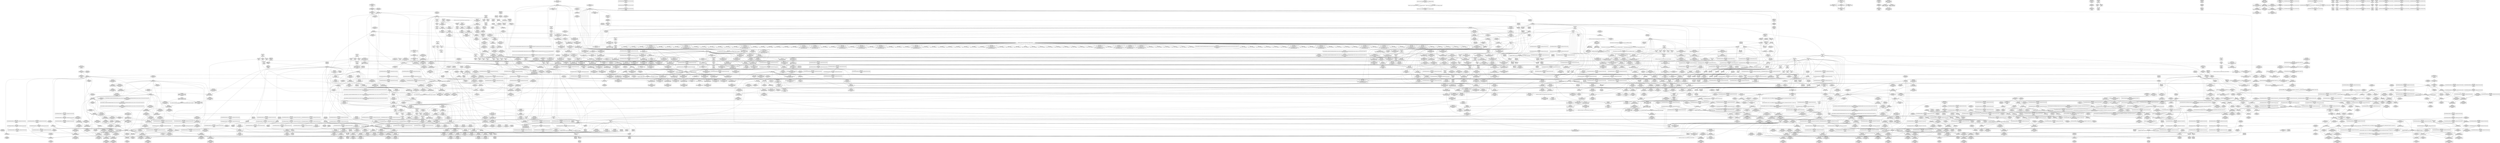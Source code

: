 digraph {
	CE0x5832410 [shape=record,shape=Mrecord,label="{CE0x5832410|rcu_read_unlock:if.then|*SummSource*}"]
	CE0x5797050 [shape=record,shape=Mrecord,label="{CE0x5797050|ipc_alloc_security:if.then|*SummSource*}"]
	CE0x5806540 [shape=record,shape=Mrecord,label="{CE0x5806540|ipc_alloc_security:call|security/selinux/hooks.c,5083|*SummSource*}"]
	CE0x579e220 [shape=record,shape=Mrecord,label="{CE0x579e220|selinux_shm_alloc_security:if.end|*SummSource*}"]
	CE0x5785be0 [shape=record,shape=Mrecord,label="{CE0x5785be0|i32_1|*Constant*}"]
	CE0x58d8010 [shape=record,shape=Mrecord,label="{CE0x58d8010|__preempt_count_sub:tmp6|./arch/x86/include/asm/preempt.h,78|*SummSource*}"]
	CE0x5796500 [shape=record,shape=Mrecord,label="{CE0x5796500|80:_i32,_112:_i8*,_:_CMRE_25,26_}"]
	CE0x58c19a0 [shape=record,shape=Mrecord,label="{CE0x58c19a0|__preempt_count_sub:val|Function::__preempt_count_sub&Arg::val::}"]
	CE0x57e53c0 [shape=record,shape=Mrecord,label="{CE0x57e53c0|ipc_free_security:bb|*SummSource*}"]
	CE0x57f3260 [shape=record,shape=Mrecord,label="{CE0x57f3260|ipc_free_security:tmp2|*SummSource*}"]
	CE0x5799b10 [shape=record,shape=Mrecord,label="{CE0x5799b10|selinux_shm_alloc_security:tobool|security/selinux/hooks.c,5299|*SummSource*}"]
	CE0x580ea70 [shape=record,shape=Mrecord,label="{CE0x580ea70|rcu_read_lock:tmp14|include/linux/rcupdate.h,882}"]
	CE0x57d2d90 [shape=record,shape=Mrecord,label="{CE0x57d2d90|avc_has_perm:entry}"]
	CE0x580c1b0 [shape=record,shape=Mrecord,label="{CE0x580c1b0|rcu_read_lock:tobool|include/linux/rcupdate.h,882|*SummSource*}"]
	CE0x581f940 [shape=record,shape=Mrecord,label="{CE0x581f940|kmalloc:entry}"]
	CE0x5801980 [shape=record,shape=Mrecord,label="{CE0x5801980|current_sid:tmp24|security/selinux/hooks.c,220|*SummSource*}"]
	CE0x58e4070 [shape=record,shape=Mrecord,label="{CE0x58e4070|__preempt_count_sub:tmp1|*SummSink*}"]
	CE0x5835480 [shape=record,shape=Mrecord,label="{CE0x5835480|GLOBAL:rcu_read_lock|*Constant*}"]
	CE0x57d8e10 [shape=record,shape=Mrecord,label="{CE0x57d8e10|i8*_getelementptr_inbounds_(_45_x_i8_,_45_x_i8_*_.str12,_i32_0,_i32_0)|*Constant*|*SummSource*}"]
	CE0x57a89b0 [shape=record,shape=Mrecord,label="{CE0x57a89b0|_ret_i32_%call7,_!dbg_!27749|security/selinux/hooks.c,210|*SummSink*}"]
	CE0x57fe2e0 [shape=record,shape=Mrecord,label="{CE0x57fe2e0|kmalloc:call|include/linux/slab.h,429}"]
	CE0x579cb30 [shape=record,shape=Mrecord,label="{CE0x579cb30|GLOBAL:ipc_alloc_security|*Constant*}"]
	CE0x57ffda0 [shape=record,shape=Mrecord,label="{CE0x57ffda0|current_sid:tmp22|security/selinux/hooks.c,218}"]
	CE0x584b4d0 [shape=record,shape=Mrecord,label="{CE0x584b4d0|task_sid:tmp|*SummSource*}"]
	CE0x57a8120 [shape=record,shape=Mrecord,label="{CE0x57a8120|selinux_shm_alloc_security:tmp3|security/selinux/hooks.c,5299|*SummSource*}"]
	CE0x57fea60 [shape=record,shape=Mrecord,label="{CE0x57fea60|current_sid:cred|security/selinux/hooks.c,218|*SummSource*}"]
	CE0x5855830 [shape=record,shape=Mrecord,label="{CE0x5855830|kmalloc:tmp1|*SummSink*}"]
	CE0x57a6870 [shape=record,shape=Mrecord,label="{CE0x57a6870|get_current:tmp4|./arch/x86/include/asm/current.h,14|*SummSink*}"]
	CE0x5781c10 [shape=record,shape=Mrecord,label="{CE0x5781c10|_call_void_mcount()_#3|*SummSink*}"]
	CE0x5856410 [shape=record,shape=Mrecord,label="{CE0x5856410|_call_void_mcount()_#3}"]
	CE0x5825950 [shape=record,shape=Mrecord,label="{CE0x5825950|GLOBAL:__llvm_gcov_ctr301|Global_var:__llvm_gcov_ctr301}"]
	CE0x57a5490 [shape=record,shape=Mrecord,label="{CE0x57a5490|selinux_shm_alloc_security:tmp4|security/selinux/hooks.c,5299|*SummSink*}"]
	CE0x5811be0 [shape=record,shape=Mrecord,label="{CE0x5811be0|rcu_read_unlock:tobool|include/linux/rcupdate.h,933|*SummSource*}"]
	CE0x58a2540 [shape=record,shape=Mrecord,label="{CE0x58a2540|__rcu_read_unlock:tmp7|include/linux/rcupdate.h,245}"]
	CE0x5813ac0 [shape=record,shape=Mrecord,label="{CE0x5813ac0|rcu_read_lock:tmp19|include/linux/rcupdate.h,882|*SummSink*}"]
	CE0x580e2a0 [shape=record,shape=Mrecord,label="{CE0x580e2a0|rcu_read_unlock:tmp17|include/linux/rcupdate.h,933}"]
	CE0x57cf8c0 [shape=record,shape=Mrecord,label="{CE0x57cf8c0|selinux_shm_alloc_security:tmp11|security/selinux/hooks.c,5307|*SummSink*}"]
	"CONST[source:2(external),value:2(dynamic)][purpose:{subject}][SrcIdx:14]"
	CE0x58b8ce0 [shape=record,shape=Mrecord,label="{CE0x58b8ce0|i64*_getelementptr_inbounds_(_4_x_i64_,_4_x_i64_*___llvm_gcov_ctr135,_i64_0,_i64_1)|*Constant*|*SummSink*}"]
	CE0x5810e20 [shape=record,shape=Mrecord,label="{CE0x5810e20|_call_void_mcount()_#3}"]
	CE0x57ff780 [shape=record,shape=Mrecord,label="{CE0x57ff780|COLLAPSED:_CMRE:_elem_0::|security/selinux/hooks.c,218}"]
	CE0x58360b0 [shape=record,shape=Mrecord,label="{CE0x58360b0|task_sid:tmp19|security/selinux/hooks.c,208}"]
	CE0x5836890 [shape=record,shape=Mrecord,label="{CE0x5836890|task_sid:land.lhs.true2}"]
	CE0x57a3bf0 [shape=record,shape=Mrecord,label="{CE0x57a3bf0|get_current:entry|*SummSource*}"]
	CE0x58523d0 [shape=record,shape=Mrecord,label="{CE0x58523d0|task_sid:tmp17|security/selinux/hooks.c,208|*SummSource*}"]
	CE0x57de930 [shape=record,shape=Mrecord,label="{CE0x57de930|ipc_free_security:entry|*SummSink*}"]
	CE0x5820120 [shape=record,shape=Mrecord,label="{CE0x5820120|kzalloc:tmp2}"]
	CE0x58104a0 [shape=record,shape=Mrecord,label="{CE0x58104a0|rcu_lock_acquire:tmp3|*SummSource*}"]
	CE0x5830e10 [shape=record,shape=Mrecord,label="{CE0x5830e10|rcu_read_unlock:tmp1}"]
	CE0x58c03a0 [shape=record,shape=Mrecord,label="{CE0x58c03a0|__preempt_count_sub:do.end|*SummSource*}"]
	CE0x57963d0 [shape=record,shape=Mrecord,label="{CE0x57963d0|80:_i32,_112:_i8*,_:_CMRE_24,25_}"]
	CE0x5834a50 [shape=record,shape=Mrecord,label="{CE0x5834a50|rcu_read_lock:if.end}"]
	CE0x578cee0 [shape=record,shape=Mrecord,label="{CE0x578cee0|80:_i32,_112:_i8*,_:_CMRE_192,200_|*MultipleSource*|Function::selinux_shm_alloc_security&Arg::shp::|security/selinux/hooks.c,5298}"]
	CE0x5821db0 [shape=record,shape=Mrecord,label="{CE0x5821db0|GLOBAL:__rcu_read_lock|*Constant*|*SummSource*}"]
	CE0x581c720 [shape=record,shape=Mrecord,label="{CE0x581c720|task_sid:if.then|*SummSource*}"]
	CE0x57f6ac0 [shape=record,shape=Mrecord,label="{CE0x57f6ac0|i64*_getelementptr_inbounds_(_6_x_i64_,_6_x_i64_*___llvm_gcov_ctr301,_i64_0,_i64_5)|*Constant*}"]
	CE0x5835cb0 [shape=record,shape=Mrecord,label="{CE0x5835cb0|task_sid:tmp18|security/selinux/hooks.c,208}"]
	CE0x57e7410 [shape=record,shape=Mrecord,label="{CE0x57e7410|ipc_alloc_security:tmp13|security/selinux/hooks.c,5093}"]
	CE0x57b2460 [shape=record,shape=Mrecord,label="{CE0x57b2460|current_sid:tmp19|security/selinux/hooks.c,218}"]
	CE0x57e4920 [shape=record,shape=Mrecord,label="{CE0x57e4920|i64*_getelementptr_inbounds_(_6_x_i64_,_6_x_i64_*___llvm_gcov_ctr301,_i64_0,_i64_5)|*Constant*|*SummSource*}"]
	CE0x5839880 [shape=record,shape=Mrecord,label="{CE0x5839880|__rcu_read_lock:tmp}"]
	CE0x58de190 [shape=record,shape=Mrecord,label="{CE0x58de190|void_(i32*,_i32,_i32*)*_asm_addl_$1,_%gs:$0_,_*m,ri,*m,_dirflag_,_fpsr_,_flags_}"]
	CE0x58c6ef0 [shape=record,shape=Mrecord,label="{CE0x58c6ef0|__preempt_count_add:tmp3|*SummSource*}"]
	CE0x580c840 [shape=record,shape=Mrecord,label="{CE0x580c840|__preempt_count_sub:sub|./arch/x86/include/asm/preempt.h,77}"]
	CE0x57d47a0 [shape=record,shape=Mrecord,label="{CE0x57d47a0|selinux_shm_alloc_security:tmp12|security/selinux/hooks.c,5309|*SummSink*}"]
	CE0x57da310 [shape=record,shape=Mrecord,label="{CE0x57da310|i64*_getelementptr_inbounds_(_9_x_i64_,_9_x_i64_*___llvm_gcov_ctr310,_i64_0,_i64_6)|*Constant*|*SummSink*}"]
	CE0x589af90 [shape=record,shape=Mrecord,label="{CE0x589af90|_call_void___preempt_count_sub(i32_1)_#10,_!dbg_!27715|include/linux/rcupdate.h,244}"]
	CE0x58b42e0 [shape=record,shape=Mrecord,label="{CE0x58b42e0|__rcu_read_lock:tmp1|*SummSink*}"]
	CE0x58515a0 [shape=record,shape=Mrecord,label="{CE0x58515a0|i64_6|*Constant*|*SummSource*}"]
	CE0x58003b0 [shape=record,shape=Mrecord,label="{CE0x58003b0|current_sid:tmp23|security/selinux/hooks.c,218|*SummSource*}"]
	CE0x57ff120 [shape=record,shape=Mrecord,label="{CE0x57ff120|i32_22|*Constant*}"]
	CE0x57712f0 [shape=record,shape=Mrecord,label="{CE0x57712f0|_call_void_mcount()_#3|*SummSink*}"]
	CE0x5802240 [shape=record,shape=Mrecord,label="{CE0x5802240|task_sid:tmp9|security/selinux/hooks.c,208|*SummSource*}"]
	CE0x58c8dc0 [shape=record,shape=Mrecord,label="{CE0x58c8dc0|i64*_getelementptr_inbounds_(_4_x_i64_,_4_x_i64_*___llvm_gcov_ctr134,_i64_0,_i64_1)|*Constant*|*SummSink*}"]
	CE0x5771620 [shape=record,shape=Mrecord,label="{CE0x5771620|i1_true|*Constant*}"]
	CE0x57f6210 [shape=record,shape=Mrecord,label="{CE0x57f6210|ipc_alloc_security:security|security/selinux/hooks.c,5090|*SummSink*}"]
	CE0x5802510 [shape=record,shape=Mrecord,label="{CE0x5802510|task_sid:tmp9|security/selinux/hooks.c,208|*SummSink*}"]
	CE0x57e8f40 [shape=record,shape=Mrecord,label="{CE0x57e8f40|%struct.ipc_security_struct*_null|*Constant*|*SummSource*}"]
	CE0x5842000 [shape=record,shape=Mrecord,label="{CE0x5842000|kmalloc:bb}"]
	CE0x580e610 [shape=record,shape=Mrecord,label="{CE0x580e610|rcu_read_unlock:tmp18|include/linux/rcupdate.h,933}"]
	CE0x578a860 [shape=record,shape=Mrecord,label="{CE0x578a860|80:_i32,_112:_i8*,_:_CMRE_41,42_}"]
	CE0x57e9980 [shape=record,shape=Mrecord,label="{CE0x57e9980|ipc_alloc_security:if.then|*SummSink*}"]
	CE0x58c6180 [shape=record,shape=Mrecord,label="{CE0x58c6180|__rcu_read_lock:tmp3|*SummSink*}"]
	CE0x5808970 [shape=record,shape=Mrecord,label="{CE0x5808970|rcu_lock_acquire:tmp5|include/linux/rcupdate.h,418|*SummSink*}"]
	CE0x57702f0 [shape=record,shape=Mrecord,label="{CE0x57702f0|ipc_alloc_security:tmp|*SummSink*}"]
	CE0x584f110 [shape=record,shape=Mrecord,label="{CE0x584f110|task_sid:tmp19|security/selinux/hooks.c,208|*SummSink*}"]
	CE0x58c0410 [shape=record,shape=Mrecord,label="{CE0x58c0410|__preempt_count_sub:bb|*SummSink*}"]
	CE0x584a700 [shape=record,shape=Mrecord,label="{CE0x584a700|task_sid:do.body|*SummSink*}"]
	CE0x57df050 [shape=record,shape=Mrecord,label="{CE0x57df050|_ret_void,_!dbg_!27719|security/selinux/hooks.c,5100|*SummSource*}"]
	CE0x579b390 [shape=record,shape=Mrecord,label="{CE0x579b390|selinux_shm_alloc_security:if.then|*SummSource*}"]
	CE0x57a7f30 [shape=record,shape=Mrecord,label="{CE0x57a7f30|80:_i32,_112:_i8*,_:_CMRE_12,13_}"]
	CE0x58b14d0 [shape=record,shape=Mrecord,label="{CE0x58b14d0|i64*_getelementptr_inbounds_(_4_x_i64_,_4_x_i64_*___llvm_gcov_ctr130,_i64_0,_i64_0)|*Constant*|*SummSink*}"]
	CE0x57d4590 [shape=record,shape=Mrecord,label="{CE0x57d4590|selinux_shm_alloc_security:tmp12|security/selinux/hooks.c,5309}"]
	CE0x579e6d0 [shape=record,shape=Mrecord,label="{CE0x579e6d0|80:_i32,_112:_i8*,_:_CMRE_39,40_}"]
	CE0x57f0910 [shape=record,shape=Mrecord,label="{CE0x57f0910|current_sid:tmp15|security/selinux/hooks.c,218|*SummSink*}"]
	CE0x5832b90 [shape=record,shape=Mrecord,label="{CE0x5832b90|rcu_read_unlock:tmp15|include/linux/rcupdate.h,933|*SummSink*}"]
	CE0x57fdf30 [shape=record,shape=Mrecord,label="{CE0x57fdf30|task_sid:tmp10|security/selinux/hooks.c,208}"]
	CE0x57affc0 [shape=record,shape=Mrecord,label="{CE0x57affc0|GLOBAL:ipc_alloc_security|*Constant*|*SummSource*}"]
	CE0x5890f60 [shape=record,shape=Mrecord,label="{CE0x5890f60|GLOBAL:rcu_read_unlock.__warned|Global_var:rcu_read_unlock.__warned|*SummSource*}"]
	CE0x57f1b80 [shape=record,shape=Mrecord,label="{CE0x57f1b80|current_sid:tmp1|*SummSink*}"]
	CE0x589c980 [shape=record,shape=Mrecord,label="{CE0x589c980|rcu_read_unlock:tmp20|include/linux/rcupdate.h,933}"]
	CE0x57e9d40 [shape=record,shape=Mrecord,label="{CE0x57e9d40|current_sid:tobool1|security/selinux/hooks.c,218|*SummSource*}"]
	CE0x579aab0 [shape=record,shape=Mrecord,label="{CE0x579aab0|i64_1|*Constant*}"]
	CE0x58c4170 [shape=record,shape=Mrecord,label="{CE0x58c4170|rcu_lock_release:tmp6|*SummSink*}"]
	CE0x57f49b0 [shape=record,shape=Mrecord,label="{CE0x57f49b0|i64*_getelementptr_inbounds_(_4_x_i64_,_4_x_i64_*___llvm_gcov_ctr128,_i64_0,_i64_2)|*Constant*|*SummSink*}"]
	CE0x58c1780 [shape=record,shape=Mrecord,label="{CE0x58c1780|__preempt_count_sub:entry|*SummSink*}"]
	CE0x5782530 [shape=record,shape=Mrecord,label="{CE0x5782530|80:_i32,_112:_i8*,_:_CMRE_30,31_}"]
	CE0x581a850 [shape=record,shape=Mrecord,label="{CE0x581a850|i64*_getelementptr_inbounds_(_11_x_i64_,_11_x_i64_*___llvm_gcov_ctr127,_i64_0,_i64_0)|*Constant*}"]
	CE0x589efc0 [shape=record,shape=Mrecord,label="{CE0x589efc0|rcu_lock_release:entry|*SummSink*}"]
	CE0x5790b30 [shape=record,shape=Mrecord,label="{CE0x5790b30|_call_void_lockdep_rcu_suspicious(i8*_getelementptr_inbounds_(_25_x_i8_,_25_x_i8_*_.str3,_i32_0,_i32_0),_i32_218,_i8*_getelementptr_inbounds_(_45_x_i8_,_45_x_i8_*_.str12,_i32_0,_i32_0))_#10,_!dbg_!27727|security/selinux/hooks.c,218|*SummSource*}"]
	CE0x5800190 [shape=record,shape=Mrecord,label="{CE0x5800190|current_sid:tmp22|security/selinux/hooks.c,218|*SummSink*}"]
	CE0x57a7cd0 [shape=record,shape=Mrecord,label="{CE0x57a7cd0|selinux_shm_alloc_security:tmp4|security/selinux/hooks.c,5299}"]
	CE0x58a08c0 [shape=record,shape=Mrecord,label="{CE0x58a08c0|_ret_void,_!dbg_!27717|include/linux/rcupdate.h,245|*SummSource*}"]
	CE0x57f8510 [shape=record,shape=Mrecord,label="{CE0x57f8510|task_sid:tmp24|security/selinux/hooks.c,208}"]
	CE0x58a2670 [shape=record,shape=Mrecord,label="{CE0x58a2670|__rcu_read_unlock:tmp7|include/linux/rcupdate.h,245|*SummSource*}"]
	CE0x5838180 [shape=record,shape=Mrecord,label="{CE0x5838180|cred_sid:tmp5|security/selinux/hooks.c,196}"]
	CE0x5834420 [shape=record,shape=Mrecord,label="{CE0x5834420|task_sid:tmp4|*LoadInst*|security/selinux/hooks.c,208|*SummSink*}"]
	CE0x57d3b60 [shape=record,shape=Mrecord,label="{CE0x57d3b60|selinux_shm_alloc_security:tobool7|security/selinux/hooks.c,5309|*SummSource*}"]
	CE0x58c5220 [shape=record,shape=Mrecord,label="{CE0x58c5220|__preempt_count_sub:entry|*SummSource*}"]
	CE0x57e94f0 [shape=record,shape=Mrecord,label="{CE0x57e94f0|GLOBAL:lockdep_rcu_suspicious|*Constant*}"]
	CE0x5830da0 [shape=record,shape=Mrecord,label="{CE0x5830da0|rcu_read_unlock:tmp|*SummSink*}"]
	CE0x57f0750 [shape=record,shape=Mrecord,label="{CE0x57f0750|_ret_i8*_%call,_!dbg_!27715|include/linux/slab.h,578}"]
	CE0x584ae50 [shape=record,shape=Mrecord,label="{CE0x584ae50|task_sid:tmp7|security/selinux/hooks.c,208|*SummSource*}"]
	CE0x57d8620 [shape=record,shape=Mrecord,label="{CE0x57d8620|i64*_getelementptr_inbounds_(_13_x_i64_,_13_x_i64_*___llvm_gcov_ctr126,_i64_0,_i64_0)|*Constant*}"]
	CE0x57af7d0 [shape=record,shape=Mrecord,label="{CE0x57af7d0|selinux_shm_alloc_security:shm_perm3|security/selinux/hooks.c,5302}"]
	CE0x5836770 [shape=record,shape=Mrecord,label="{CE0x5836770|task_sid:do.body}"]
	CE0x58391d0 [shape=record,shape=Mrecord,label="{CE0x58391d0|task_sid:land.lhs.true2|*SummSink*}"]
	CE0x57cffc0 [shape=record,shape=Mrecord,label="{CE0x57cffc0|selinux_shm_alloc_security:call6|security/selinux/hooks.c,5307}"]
	CE0x57fcff0 [shape=record,shape=Mrecord,label="{CE0x57fcff0|cred_sid:tmp4|*LoadInst*|security/selinux/hooks.c,196}"]
	CE0x57b3c50 [shape=record,shape=Mrecord,label="{CE0x57b3c50|selinux_shm_alloc_security:security|security/selinux/hooks.c,5302}"]
	CE0x584c2b0 [shape=record,shape=Mrecord,label="{CE0x584c2b0|rcu_read_lock:call|include/linux/rcupdate.h,882|*SummSource*}"]
	CE0x57fd650 [shape=record,shape=Mrecord,label="{CE0x57fd650|_call_void_rcu_read_lock()_#10,_!dbg_!27712|security/selinux/hooks.c,207|*SummSource*}"]
	CE0x57fff20 [shape=record,shape=Mrecord,label="{CE0x57fff20|current_sid:tmp22|security/selinux/hooks.c,218|*SummSource*}"]
	CE0x5805290 [shape=record,shape=Mrecord,label="{CE0x5805290|ipc_free_security:tmp5|security/selinux/hooks.c,5097}"]
	CE0x584ef40 [shape=record,shape=Mrecord,label="{CE0x584ef40|i8_1|*Constant*}"]
	CE0x5845fd0 [shape=record,shape=Mrecord,label="{CE0x5845fd0|rcu_read_lock:tmp5|include/linux/rcupdate.h,882|*SummSource*}"]
	CE0x58adbf0 [shape=record,shape=Mrecord,label="{CE0x58adbf0|GLOBAL:lock_acquire|*Constant*|*SummSource*}"]
	"CONST[source:2(external),value:0(static)][purpose:{operation}][SrcIdx:12]"
	CE0x579c990 [shape=record,shape=Mrecord,label="{CE0x579c990|selinux_shm_alloc_security:call2|security/selinux/hooks.c,5298|*SummSource*}"]
	CE0x581eb40 [shape=record,shape=Mrecord,label="{CE0x581eb40|GLOBAL:rcu_read_lock|*Constant*|*SummSource*}"]
	CE0x580c0e0 [shape=record,shape=Mrecord,label="{CE0x580c0e0|rcu_read_lock:tobool|include/linux/rcupdate.h,882|*SummSink*}"]
	CE0x57b3990 [shape=record,shape=Mrecord,label="{CE0x57b3990|i32_10|*Constant*}"]
	CE0x578c070 [shape=record,shape=Mrecord,label="{CE0x578c070|i64_2|*Constant*|*SummSink*}"]
	CE0x58a9e20 [shape=record,shape=Mrecord,label="{CE0x58a9e20|__rcu_read_lock:tmp2}"]
	CE0x583f480 [shape=record,shape=Mrecord,label="{CE0x583f480|i64*_getelementptr_inbounds_(_13_x_i64_,_13_x_i64_*___llvm_gcov_ctr126,_i64_0,_i64_12)|*Constant*|*SummSource*}"]
	CE0x5851450 [shape=record,shape=Mrecord,label="{CE0x5851450|rcu_read_unlock:call|include/linux/rcupdate.h,933|*SummSource*}"]
	CE0x584b1f0 [shape=record,shape=Mrecord,label="{CE0x584b1f0|i64*_getelementptr_inbounds_(_2_x_i64_,_2_x_i64_*___llvm_gcov_ctr131,_i64_0,_i64_0)|*Constant*|*SummSource*}"]
	CE0x57e83b0 [shape=record,shape=Mrecord,label="{CE0x57e83b0|ipc_alloc_security:tmp3|security/selinux/hooks.c,5084}"]
	CE0x5802820 [shape=record,shape=Mrecord,label="{CE0x5802820|rcu_read_lock:land.lhs.true2|*SummSource*}"]
	CE0x58b1650 [shape=record,shape=Mrecord,label="{CE0x58b1650|rcu_lock_acquire:bb|*SummSource*}"]
	CE0x5782010 [shape=record,shape=Mrecord,label="{CE0x5782010|selinux_shm_alloc_security:shm_perm|security/selinux/hooks.c,5298|*SummSource*}"]
	CE0x5781150 [shape=record,shape=Mrecord,label="{CE0x5781150|i64_0|*Constant*|*SummSource*}"]
	CE0x58c0a70 [shape=record,shape=Mrecord,label="{CE0x58c0a70|GLOBAL:__preempt_count|Global_var:__preempt_count}"]
	CE0x57905d0 [shape=record,shape=Mrecord,label="{CE0x57905d0|80:_i32,_112:_i8*,_:_CMRE_160,168_|*MultipleSource*|Function::selinux_shm_alloc_security&Arg::shp::|security/selinux/hooks.c,5298}"]
	CE0x58384d0 [shape=record,shape=Mrecord,label="{CE0x58384d0|i64*_getelementptr_inbounds_(_11_x_i64_,_11_x_i64_*___llvm_gcov_ctr127,_i64_0,_i64_1)|*Constant*|*SummSink*}"]
	CE0x58c5460 [shape=record,shape=Mrecord,label="{CE0x58c5460|i64*_getelementptr_inbounds_(_4_x_i64_,_4_x_i64_*___llvm_gcov_ctr134,_i64_0,_i64_1)|*Constant*}"]
	CE0x589ed50 [shape=record,shape=Mrecord,label="{CE0x589ed50|GLOBAL:rcu_lock_release|*Constant*|*SummSource*}"]
	CE0x57db5a0 [shape=record,shape=Mrecord,label="{CE0x57db5a0|selinux_shm_alloc_security:tmp19|security/selinux/hooks.c,5313|*SummSink*}"]
	CE0x58319b0 [shape=record,shape=Mrecord,label="{CE0x58319b0|rcu_lock_acquire:tmp1|*SummSource*}"]
	CE0x5845820 [shape=record,shape=Mrecord,label="{CE0x5845820|i64*_getelementptr_inbounds_(_11_x_i64_,_11_x_i64_*___llvm_gcov_ctr132,_i64_0,_i64_8)|*Constant*}"]
	CE0x5814580 [shape=record,shape=Mrecord,label="{CE0x5814580|rcu_read_lock:tmp18|include/linux/rcupdate.h,882}"]
	CE0x5831710 [shape=record,shape=Mrecord,label="{CE0x5831710|rcu_read_unlock:tmp7|include/linux/rcupdate.h,933}"]
	CE0x58b2610 [shape=record,shape=Mrecord,label="{CE0x58b2610|rcu_lock_acquire:tmp7|*SummSink*}"]
	CE0x583fda0 [shape=record,shape=Mrecord,label="{CE0x583fda0|GLOBAL:cred_sid|*Constant*}"]
	CE0x5784420 [shape=record,shape=Mrecord,label="{CE0x5784420|current_sid:tmp3|*SummSource*}"]
	CE0x57b0ff0 [shape=record,shape=Mrecord,label="{CE0x57b0ff0|rcu_read_unlock:if.end|*SummSource*}"]
	CE0x5854ae0 [shape=record,shape=Mrecord,label="{CE0x5854ae0|rcu_read_lock:tmp3|*SummSink*}"]
	CE0x584a8a0 [shape=record,shape=Mrecord,label="{CE0x584a8a0|kzalloc:bb|*SummSource*}"]
	CE0x57a8e60 [shape=record,shape=Mrecord,label="{CE0x57a8e60|ipc_alloc_security:sclass2|security/selinux/hooks.c,5088}"]
	CE0x5811600 [shape=record,shape=Mrecord,label="{CE0x5811600|rcu_read_lock:tobool1|include/linux/rcupdate.h,882|*SummSink*}"]
	CE0x576fd70 [shape=record,shape=Mrecord,label="{CE0x576fd70|i64_0|*Constant*}"]
	CE0x57a2ab0 [shape=record,shape=Mrecord,label="{CE0x57a2ab0|selinux_shm_alloc_security:tmp6|security/selinux/hooks.c,5300}"]
	CE0x57d0640 [shape=record,shape=Mrecord,label="{CE0x57d0640|i32_3|*Constant*|*SummSource*}"]
	CE0x5841ca0 [shape=record,shape=Mrecord,label="{CE0x5841ca0|GLOBAL:rcu_read_unlock|*Constant*|*SummSink*}"]
	CE0x57f8320 [shape=record,shape=Mrecord,label="{CE0x57f8320|task_sid:tmp22|security/selinux/hooks.c,208|*SummSource*}"]
	CE0x5847580 [shape=record,shape=Mrecord,label="{CE0x5847580|_ret_void,_!dbg_!27717|include/linux/rcupdate.h,240|*SummSink*}"]
	CE0x57af030 [shape=record,shape=Mrecord,label="{CE0x57af030|i64*_getelementptr_inbounds_(_9_x_i64_,_9_x_i64_*___llvm_gcov_ctr310,_i64_0,_i64_3)|*Constant*|*SummSink*}"]
	CE0x5827380 [shape=record,shape=Mrecord,label="{CE0x5827380|ipc_alloc_security:call1|security/selinux/hooks.c,5087|*SummSource*}"]
	CE0x5820420 [shape=record,shape=Mrecord,label="{CE0x5820420|ipc_alloc_security:bb}"]
	CE0x57b27b0 [shape=record,shape=Mrecord,label="{CE0x57b27b0|i64*_getelementptr_inbounds_(_11_x_i64_,_11_x_i64_*___llvm_gcov_ctr125,_i64_0,_i64_10)|*Constant*}"]
	CE0x583f5f0 [shape=record,shape=Mrecord,label="{CE0x583f5f0|task_sid:tmp26|security/selinux/hooks.c,208|*SummSource*}"]
	CE0x57918d0 [shape=record,shape=Mrecord,label="{CE0x57918d0|get_current:tmp3|*SummSource*}"]
	CE0x5812270 [shape=record,shape=Mrecord,label="{CE0x5812270|_call_void_lockdep_rcu_suspicious(i8*_getelementptr_inbounds_(_25_x_i8_,_25_x_i8_*_.str45,_i32_0,_i32_0),_i32_883,_i8*_getelementptr_inbounds_(_42_x_i8_,_42_x_i8_*_.str46,_i32_0,_i32_0))_#10,_!dbg_!27728|include/linux/rcupdate.h,882|*SummSink*}"]
	CE0x5771890 [shape=record,shape=Mrecord,label="{CE0x5771890|_ret_i32_%tmp24,_!dbg_!27742|security/selinux/hooks.c,220|*SummSource*}"]
	CE0x5823870 [shape=record,shape=Mrecord,label="{CE0x5823870|task_sid:tmp3|*SummSink*}"]
	CE0x58082c0 [shape=record,shape=Mrecord,label="{CE0x58082c0|rcu_read_unlock:tmp6|include/linux/rcupdate.h,933}"]
	CE0x58006c0 [shape=record,shape=Mrecord,label="{CE0x58006c0|i32_1|*Constant*}"]
	CE0x57a92e0 [shape=record,shape=Mrecord,label="{CE0x57a92e0|i32_10|*Constant*}"]
	CE0x58c85a0 [shape=record,shape=Mrecord,label="{CE0x58c85a0|GLOBAL:lock_release|*Constant*|*SummSource*}"]
	CE0x57fcc30 [shape=record,shape=Mrecord,label="{CE0x57fcc30|GLOBAL:rcu_lock_acquire|*Constant*|*SummSink*}"]
	CE0x579cd60 [shape=record,shape=Mrecord,label="{CE0x579cd60|selinux_shm_alloc_security:tmp|*SummSink*}"]
	CE0x5811980 [shape=record,shape=Mrecord,label="{CE0x5811980|rcu_read_unlock:tmp4|include/linux/rcupdate.h,933}"]
	CE0x57aafe0 [shape=record,shape=Mrecord,label="{CE0x57aafe0|current_sid:do.body}"]
	CE0x58c0c80 [shape=record,shape=Mrecord,label="{CE0x58c0c80|__preempt_count_add:tmp3|*SummSink*}"]
	CE0x579e470 [shape=record,shape=Mrecord,label="{CE0x579e470|80:_i32,_112:_i8*,_:_CMRE_37,38_}"]
	CE0x5789d40 [shape=record,shape=Mrecord,label="{CE0x5789d40|current_sid:entry|*SummSource*}"]
	CE0x5821990 [shape=record,shape=Mrecord,label="{CE0x5821990|cred_sid:tmp4|*LoadInst*|security/selinux/hooks.c,196|*SummSink*}"]
	CE0x5824cb0 [shape=record,shape=Mrecord,label="{CE0x5824cb0|task_sid:tmp|*SummSink*}"]
	CE0x5844940 [shape=record,shape=Mrecord,label="{CE0x5844940|rcu_lock_acquire:indirectgoto|*SummSource*}"]
	CE0x57e4710 [shape=record,shape=Mrecord,label="{CE0x57e4710|ipc_alloc_security:retval.0|*SummSink*}"]
	CE0x57b0990 [shape=record,shape=Mrecord,label="{CE0x57b0990|rcu_read_unlock:tmp2}"]
	CE0x580ca30 [shape=record,shape=Mrecord,label="{CE0x580ca30|__preempt_count_sub:sub|./arch/x86/include/asm/preempt.h,77|*SummSource*}"]
	CE0x58c1ab0 [shape=record,shape=Mrecord,label="{CE0x58c1ab0|__preempt_count_sub:val|Function::__preempt_count_sub&Arg::val::|*SummSource*}"]
	CE0x58a1cf0 [shape=record,shape=Mrecord,label="{CE0x58a1cf0|GLOBAL:__preempt_count_sub|*Constant*}"]
	CE0x584a320 [shape=record,shape=Mrecord,label="{CE0x584a320|GLOBAL:__kmalloc|*Constant*}"]
	CE0x57f1eb0 [shape=record,shape=Mrecord,label="{CE0x57f1eb0|ipc_alloc_security:tmp5|security/selinux/hooks.c,5084|*SummSource*}"]
	CE0x57ea890 [shape=record,shape=Mrecord,label="{CE0x57ea890|ipc_alloc_security:tmp6|security/selinux/hooks.c,5084}"]
	CE0x5844000 [shape=record,shape=Mrecord,label="{CE0x5844000|rcu_read_unlock:do.body}"]
	CE0x57d8530 [shape=record,shape=Mrecord,label="{CE0x57d8530|task_sid:do.body5|*SummSink*}"]
	CE0x5896a30 [shape=record,shape=Mrecord,label="{CE0x5896a30|rcu_read_unlock:tobool1|include/linux/rcupdate.h,933}"]
	CE0x58c4ca0 [shape=record,shape=Mrecord,label="{CE0x58c4ca0|i64*_getelementptr_inbounds_(_4_x_i64_,_4_x_i64_*___llvm_gcov_ctr128,_i64_0,_i64_2)|*Constant*}"]
	CE0x57a3960 [shape=record,shape=Mrecord,label="{CE0x57a3960|GLOBAL:get_current|*Constant*|*SummSource*}"]
	CE0x58ac180 [shape=record,shape=Mrecord,label="{CE0x58ac180|__rcu_read_unlock:bb}"]
	CE0x5782e40 [shape=record,shape=Mrecord,label="{CE0x5782e40|GLOBAL:get_current|*Constant*|*SummSink*}"]
	CE0x5851750 [shape=record,shape=Mrecord,label="{CE0x5851750|task_sid:tmp14|security/selinux/hooks.c,208}"]
	CE0x584bf70 [shape=record,shape=Mrecord,label="{CE0x584bf70|GLOBAL:task_sid.__warned|Global_var:task_sid.__warned|*SummSource*}"]
	CE0x584d4e0 [shape=record,shape=Mrecord,label="{CE0x584d4e0|task_sid:tmp8|security/selinux/hooks.c,208|*SummSource*}"]
	CE0x5826010 [shape=record,shape=Mrecord,label="{CE0x5826010|_call_void_mcount()_#3|*SummSink*}"]
	CE0x58ac390 [shape=record,shape=Mrecord,label="{CE0x58ac390|__rcu_read_unlock:tmp1}"]
	CE0x58c9610 [shape=record,shape=Mrecord,label="{CE0x58c9610|i64*_getelementptr_inbounds_(_4_x_i64_,_4_x_i64_*___llvm_gcov_ctr134,_i64_0,_i64_3)|*Constant*}"]
	CE0x58c8fc0 [shape=record,shape=Mrecord,label="{CE0x58c8fc0|COLLAPSED:_GCMRE___llvm_gcov_ctr134_internal_global_4_x_i64_zeroinitializer:_elem_0:default:}"]
	CE0x58b3f10 [shape=record,shape=Mrecord,label="{CE0x58b3f10|i64*_getelementptr_inbounds_(_4_x_i64_,_4_x_i64_*___llvm_gcov_ctr133,_i64_0,_i64_1)|*Constant*|*SummSource*}"]
	CE0x579f180 [shape=record,shape=Mrecord,label="{CE0x579f180|ipc_free_security:tmp1|*SummSource*}"]
	CE0x58a0de0 [shape=record,shape=Mrecord,label="{CE0x58a0de0|__rcu_read_lock:do.end}"]
	CE0x58ce850 [shape=record,shape=Mrecord,label="{CE0x58ce850|i64*_getelementptr_inbounds_(_4_x_i64_,_4_x_i64_*___llvm_gcov_ctr129,_i64_0,_i64_3)|*Constant*}"]
	CE0x57f1050 [shape=record,shape=Mrecord,label="{CE0x57f1050|current_sid:tmp16|security/selinux/hooks.c,218}"]
	CE0x5818d90 [shape=record,shape=Mrecord,label="{CE0x5818d90|rcu_read_lock:tmp4|include/linux/rcupdate.h,882|*SummSink*}"]
	CE0x589c7b0 [shape=record,shape=Mrecord,label="{CE0x589c7b0|rcu_read_unlock:tmp19|include/linux/rcupdate.h,933|*SummSink*}"]
	CE0x58044b0 [shape=record,shape=Mrecord,label="{CE0x58044b0|kmalloc:entry|*SummSink*}"]
	CE0x57f32d0 [shape=record,shape=Mrecord,label="{CE0x57f32d0|ipc_free_security:tmp2|*SummSink*}"]
	CE0x5823550 [shape=record,shape=Mrecord,label="{CE0x5823550|GLOBAL:rcu_lock_acquire|*Constant*|*SummSource*}"]
	CE0x5827680 [shape=record,shape=Mrecord,label="{CE0x5827680|_ret_void,_!dbg_!27717|include/linux/rcupdate.h,419}"]
	CE0x57f77e0 [shape=record,shape=Mrecord,label="{CE0x57f77e0|task_sid:tmp22|security/selinux/hooks.c,208}"]
	CE0x5784ba0 [shape=record,shape=Mrecord,label="{CE0x5784ba0|current_sid:if.then|*SummSource*}"]
	CE0x58c2750 [shape=record,shape=Mrecord,label="{CE0x58c2750|__rcu_read_lock:do.body|*SummSource*}"]
	CE0x5826610 [shape=record,shape=Mrecord,label="{CE0x5826610|i64*_getelementptr_inbounds_(_6_x_i64_,_6_x_i64_*___llvm_gcov_ctr301,_i64_0,_i64_4)|*Constant*|*SummSink*}"]
	CE0x5842c90 [shape=record,shape=Mrecord,label="{CE0x5842c90|i32_1|*Constant*}"]
	CE0x57faa90 [shape=record,shape=Mrecord,label="{CE0x57faa90|i8*_undef|*Constant*}"]
	CE0x57ab280 [shape=record,shape=Mrecord,label="{CE0x57ab280|get_current:tmp|*SummSource*}"]
	CE0x57f18a0 [shape=record,shape=Mrecord,label="{CE0x57f18a0|kzalloc:call|include/linux/slab.h,578|*SummSink*}"]
	CE0x5790990 [shape=record,shape=Mrecord,label="{CE0x5790990|80:_i32,_112:_i8*,_:_CMRE_172,176_|*MultipleSource*|Function::selinux_shm_alloc_security&Arg::shp::|security/selinux/hooks.c,5298}"]
	CE0x57e95d0 [shape=record,shape=Mrecord,label="{CE0x57e95d0|GLOBAL:lockdep_rcu_suspicious|*Constant*|*SummSource*}"]
	CE0x589d3f0 [shape=record,shape=Mrecord,label="{CE0x589d3f0|rcu_read_unlock:tmp21|include/linux/rcupdate.h,935|*SummSource*}"]
	CE0x57aad50 [shape=record,shape=Mrecord,label="{CE0x57aad50|current_sid:do.body|*SummSink*}"]
	CE0x57f5b00 [shape=record,shape=Mrecord,label="{CE0x57f5b00|ipc_alloc_security:tmp11|security/selinux/hooks.c,5090|*SummSource*}"]
	CE0x589f900 [shape=record,shape=Mrecord,label="{CE0x589f900|_ret_void,_!dbg_!27717|include/linux/rcupdate.h,424|*SummSink*}"]
	CE0x580d0d0 [shape=record,shape=Mrecord,label="{CE0x580d0d0|rcu_read_lock:tmp12|include/linux/rcupdate.h,882}"]
	CE0x57f5a20 [shape=record,shape=Mrecord,label="{CE0x57f5a20|ipc_alloc_security:sid3|security/selinux/hooks.c,5089|*SummSink*}"]
	CE0x5844a70 [shape=record,shape=Mrecord,label="{CE0x5844a70|rcu_lock_acquire:indirectgoto|*SummSink*}"]
	CE0x57f3450 [shape=record,shape=Mrecord,label="{CE0x57f3450|rcu_read_unlock:tmp1|*SummSource*}"]
	CE0x57a6310 [shape=record,shape=Mrecord,label="{CE0x57a6310|current_sid:tmp7|security/selinux/hooks.c,218}"]
	CE0x58f2680 [shape=record,shape=Mrecord,label="{CE0x58f2680|__preempt_count_sub:bb}"]
	CE0x57a72c0 [shape=record,shape=Mrecord,label="{CE0x57a72c0|GLOBAL:__llvm_gcov_ctr125|Global_var:__llvm_gcov_ctr125}"]
	CE0x58353c0 [shape=record,shape=Mrecord,label="{CE0x58353c0|_call_void_mcount()_#3|*SummSink*}"]
	CE0x580f7b0 [shape=record,shape=Mrecord,label="{CE0x580f7b0|rcu_read_lock:tmp16|include/linux/rcupdate.h,882}"]
	CE0x58462c0 [shape=record,shape=Mrecord,label="{CE0x58462c0|rcu_read_lock:tmp5|include/linux/rcupdate.h,882|*SummSink*}"]
	CE0x5847470 [shape=record,shape=Mrecord,label="{CE0x5847470|_ret_void,_!dbg_!27717|include/linux/rcupdate.h,240|*SummSource*}"]
	CE0x583dfd0 [shape=record,shape=Mrecord,label="{CE0x583dfd0|i64*_getelementptr_inbounds_(_13_x_i64_,_13_x_i64_*___llvm_gcov_ctr126,_i64_0,_i64_11)|*Constant*}"]
	CE0x5897bb0 [shape=record,shape=Mrecord,label="{CE0x5897bb0|rcu_read_unlock:tmp9|include/linux/rcupdate.h,933|*SummSink*}"]
	CE0x57fb840 [shape=record,shape=Mrecord,label="{CE0x57fb840|__preempt_count_add:tmp|*SummSink*}"]
	CE0x5895dd0 [shape=record,shape=Mrecord,label="{CE0x5895dd0|GLOBAL:__preempt_count_add|*Constant*}"]
	CE0x58156f0 [shape=record,shape=Mrecord,label="{CE0x58156f0|i64*_getelementptr_inbounds_(_11_x_i64_,_11_x_i64_*___llvm_gcov_ctr127,_i64_0,_i64_10)|*Constant*}"]
	CE0x580cf60 [shape=record,shape=Mrecord,label="{CE0x580cf60|rcu_read_lock:tmp11|include/linux/rcupdate.h,882|*SummSink*}"]
	CE0x5810250 [shape=record,shape=Mrecord,label="{CE0x5810250|i64*_getelementptr_inbounds_(_11_x_i64_,_11_x_i64_*___llvm_gcov_ctr127,_i64_0,_i64_8)|*Constant*|*SummSink*}"]
	CE0x5824560 [shape=record,shape=Mrecord,label="{CE0x5824560|task_sid:do.end6|*SummSink*}"]
	CE0x58baed0 [shape=record,shape=Mrecord,label="{CE0x58baed0|__rcu_read_unlock:tmp6|include/linux/rcupdate.h,245|*SummSource*}"]
	CE0x57ad470 [shape=record,shape=Mrecord,label="{CE0x57ad470|GLOBAL:kfree|*Constant*|*SummSink*}"]
	CE0x577b8d0 [shape=record,shape=Mrecord,label="{CE0x577b8d0|i64*_getelementptr_inbounds_(_9_x_i64_,_9_x_i64_*___llvm_gcov_ctr310,_i64_0,_i64_0)|*Constant*|*SummSource*}"]
	CE0x58b4650 [shape=record,shape=Mrecord,label="{CE0x58b4650|rcu_lock_release:tmp|*SummSink*}"]
	CE0x5801f70 [shape=record,shape=Mrecord,label="{CE0x5801f70|i64*_getelementptr_inbounds_(_2_x_i64_,_2_x_i64_*___llvm_gcov_ctr98,_i64_0,_i64_0)|*Constant*}"]
	CE0x581dcb0 [shape=record,shape=Mrecord,label="{CE0x581dcb0|task_sid:tmp14|security/selinux/hooks.c,208|*SummSink*}"]
	CE0x5824d90 [shape=record,shape=Mrecord,label="{CE0x5824d90|task_sid:tmp1|*SummSource*}"]
	CE0x584ed40 [shape=record,shape=Mrecord,label="{CE0x584ed40|task_sid:tmp18|security/selinux/hooks.c,208|*SummSink*}"]
	CE0x58a2ed0 [shape=record,shape=Mrecord,label="{CE0x58a2ed0|COLLAPSED:_GCMRE___llvm_gcov_ctr128_internal_global_4_x_i64_zeroinitializer:_elem_0:default:}"]
	CE0x57cfe20 [shape=record,shape=Mrecord,label="{CE0x57cfe20|selinux_shm_alloc_security:shm_perm4|security/selinux/hooks.c,5305}"]
	CE0x57dec90 [shape=record,shape=Mrecord,label="{CE0x57dec90|ipc_free_security:perm|Function::ipc_free_security&Arg::perm::|*SummSource*}"]
	CE0x581c7e0 [shape=record,shape=Mrecord,label="{CE0x581c7e0|task_sid:if.then|*SummSink*}"]
	CE0x58c7c00 [shape=record,shape=Mrecord,label="{CE0x58c7c00|rcu_lock_release:tmp5|include/linux/rcupdate.h,423|*SummSink*}"]
	CE0x5796630 [shape=record,shape=Mrecord,label="{CE0x5796630|80:_i32,_112:_i8*,_:_CMRE_26,27_}"]
	CE0x5801e40 [shape=record,shape=Mrecord,label="{CE0x5801e40|get_current:bb|*SummSink*}"]
	CE0x58b25a0 [shape=record,shape=Mrecord,label="{CE0x58b25a0|rcu_lock_acquire:tmp7|*SummSource*}"]
	CE0x57a4630 [shape=record,shape=Mrecord,label="{CE0x57a4630|selinux_shm_alloc_security:call|security/selinux/hooks.c,5295|*SummSink*}"]
	CE0x579f430 [shape=record,shape=Mrecord,label="{CE0x579f430|i64*_getelementptr_inbounds_(_2_x_i64_,_2_x_i64_*___llvm_gcov_ctr302,_i64_0,_i64_1)|*Constant*}"]
	CE0x5801b10 [shape=record,shape=Mrecord,label="{CE0x5801b10|current_sid:tmp24|security/selinux/hooks.c,220|*SummSink*}"]
	CE0x58b9c50 [shape=record,shape=Mrecord,label="{CE0x58b9c50|i64*_getelementptr_inbounds_(_4_x_i64_,_4_x_i64_*___llvm_gcov_ctr135,_i64_0,_i64_3)|*Constant*|*SummSink*}"]
	CE0x581adf0 [shape=record,shape=Mrecord,label="{CE0x581adf0|task_sid:tmp}"]
	CE0x5771990 [shape=record,shape=Mrecord,label="{CE0x5771990|_ret_i32_%tmp24,_!dbg_!27742|security/selinux/hooks.c,220|*SummSink*}"]
	CE0x57de680 [shape=record,shape=Mrecord,label="{CE0x57de680|GLOBAL:ipc_free_security|*Constant*|*SummSource*}"]
	CE0x5818470 [shape=record,shape=Mrecord,label="{CE0x5818470|__preempt_count_add:tmp5|./arch/x86/include/asm/preempt.h,72|*SummSource*}"]
	CE0x6a2d040 [shape=record,shape=Mrecord,label="{CE0x6a2d040|i64*_getelementptr_inbounds_(_9_x_i64_,_9_x_i64_*___llvm_gcov_ctr310,_i64_0,_i64_0)|*Constant*}"]
	CE0x58c93c0 [shape=record,shape=Mrecord,label="{CE0x58c93c0|_ret_void,_!dbg_!27720|./arch/x86/include/asm/preempt.h,78|*SummSource*}"]
	CE0x57e9640 [shape=record,shape=Mrecord,label="{CE0x57e9640|GLOBAL:lockdep_rcu_suspicious|*Constant*|*SummSink*}"]
	CE0x5896ac0 [shape=record,shape=Mrecord,label="{CE0x5896ac0|rcu_read_unlock:tobool1|include/linux/rcupdate.h,933|*SummSource*}"]
	CE0x58b2f70 [shape=record,shape=Mrecord,label="{CE0x58b2f70|i64*_getelementptr_inbounds_(_4_x_i64_,_4_x_i64_*___llvm_gcov_ctr134,_i64_0,_i64_0)|*Constant*|*SummSink*}"]
	CE0x5855db0 [shape=record,shape=Mrecord,label="{CE0x5855db0|task_sid:bb}"]
	CE0x57fbf60 [shape=record,shape=Mrecord,label="{CE0x57fbf60|__rcu_read_unlock:tmp4|include/linux/rcupdate.h,244|*SummSink*}"]
	CE0x581e100 [shape=record,shape=Mrecord,label="{CE0x581e100|kmalloc:tmp3|*SummSource*}"]
	CE0x5785830 [shape=record,shape=Mrecord,label="{CE0x5785830|selinux_shm_alloc_security:shp|Function::selinux_shm_alloc_security&Arg::shp::|*SummSource*}"]
	CE0x589bec0 [shape=record,shape=Mrecord,label="{CE0x589bec0|i64*_getelementptr_inbounds_(_11_x_i64_,_11_x_i64_*___llvm_gcov_ctr132,_i64_0,_i64_9)|*Constant*}"]
	CE0x58b4090 [shape=record,shape=Mrecord,label="{CE0x58b4090|i64*_getelementptr_inbounds_(_4_x_i64_,_4_x_i64_*___llvm_gcov_ctr133,_i64_0,_i64_1)|*Constant*|*SummSink*}"]
	CE0x579f7f0 [shape=record,shape=Mrecord,label="{CE0x579f7f0|GLOBAL:current_sid.__warned|Global_var:current_sid.__warned}"]
	CE0x58c67f0 [shape=record,shape=Mrecord,label="{CE0x58c67f0|__preempt_count_add:tmp6|./arch/x86/include/asm/preempt.h,73|*SummSource*}"]
	CE0x5809790 [shape=record,shape=Mrecord,label="{CE0x5809790|__preempt_count_add:entry|*SummSource*}"]
	CE0x58bae60 [shape=record,shape=Mrecord,label="{CE0x58bae60|__rcu_read_unlock:tmp6|include/linux/rcupdate.h,245}"]
	CE0x5815f60 [shape=record,shape=Mrecord,label="{CE0x5815f60|rcu_read_lock:tmp22|include/linux/rcupdate.h,884|*SummSource*}"]
	CE0x57f9000 [shape=record,shape=Mrecord,label="{CE0x57f9000|current_sid:tmp20|security/selinux/hooks.c,218|*SummSource*}"]
	CE0x58430a0 [shape=record,shape=Mrecord,label="{CE0x58430a0|rcu_read_lock:tmp6|include/linux/rcupdate.h,882|*SummSink*}"]
	CE0x5809c50 [shape=record,shape=Mrecord,label="{CE0x5809c50|task_sid:entry|*SummSource*}"]
	CE0x5820510 [shape=record,shape=Mrecord,label="{CE0x5820510|ipc_alloc_security:bb|*SummSource*}"]
	CE0x5897140 [shape=record,shape=Mrecord,label="{CE0x5897140|rcu_read_unlock:tmp13|include/linux/rcupdate.h,933}"]
	CE0x5836670 [shape=record,shape=Mrecord,label="{CE0x5836670|kmalloc:tmp2|*SummSink*}"]
	CE0x5784f90 [shape=record,shape=Mrecord,label="{CE0x5784f90|selinux_shm_alloc_security:ad|security/selinux/hooks.c, 5294|*SummSink*}"]
	CE0x580c5f0 [shape=record,shape=Mrecord,label="{CE0x580c5f0|rcu_lock_acquire:tmp2|*SummSource*}"]
	CE0x577c210 [shape=record,shape=Mrecord,label="{CE0x577c210|selinux_shm_alloc_security:bb|*SummSource*}"]
	CE0x5844090 [shape=record,shape=Mrecord,label="{CE0x5844090|rcu_read_unlock:do.body|*SummSource*}"]
	CE0x58b4750 [shape=record,shape=Mrecord,label="{CE0x58b4750|rcu_lock_release:tmp1}"]
	CE0x57d0dc0 [shape=record,shape=Mrecord,label="{CE0x57d0dc0|selinux_shm_alloc_security:tmp11|security/selinux/hooks.c,5307}"]
	CE0x5800fc0 [shape=record,shape=Mrecord,label="{CE0x5800fc0|0:_i32,_4:_i32,_8:_i32,_12:_i32,_:_CMRE_4,8_|*MultipleSource*|security/selinux/hooks.c,218|security/selinux/hooks.c,218|security/selinux/hooks.c,220}"]
	CE0x57ddcb0 [shape=record,shape=Mrecord,label="{CE0x57ddcb0|ipc_free_security:entry}"]
	CE0x58c3e50 [shape=record,shape=Mrecord,label="{CE0x58c3e50|rcu_lock_release:tmp6}"]
	CE0x58b47c0 [shape=record,shape=Mrecord,label="{CE0x58b47c0|rcu_lock_release:tmp1|*SummSource*}"]
	CE0x579aea0 [shape=record,shape=Mrecord,label="{CE0x579aea0|80:_i32,_112:_i8*,_:_CMRE_35,36_}"]
	CE0x57a0420 [shape=record,shape=Mrecord,label="{CE0x57a0420|%struct.task_struct*_(%struct.task_struct**)*_asm_movq_%gs:$_1:P_,$0_,_r,im,_dirflag_,_fpsr_,_flags_}"]
	CE0x57d1aa0 [shape=record,shape=Mrecord,label="{CE0x57d1aa0|i32_(i32,_i32,_i16,_i32,_%struct.common_audit_data*)*_bitcast_(i32_(i32,_i32,_i16,_i32,_%struct.common_audit_data.495*)*_avc_has_perm_to_i32_(i32,_i32,_i16,_i32,_%struct.common_audit_data*)*)|*Constant*|*SummSink*}"]
	CE0x58cee50 [shape=record,shape=Mrecord,label="{CE0x58cee50|__rcu_read_unlock:tmp5|include/linux/rcupdate.h,244|*SummSource*}"]
	CE0x577d770 [shape=record,shape=Mrecord,label="{CE0x577d770|get_current:entry|*SummSink*}"]
	CE0x5853cb0 [shape=record,shape=Mrecord,label="{CE0x5853cb0|cred_sid:tmp6|security/selinux/hooks.c,197}"]
	CE0x58a7200 [shape=record,shape=Mrecord,label="{CE0x58a7200|i32_0|*Constant*}"]
	CE0x57f0cc0 [shape=record,shape=Mrecord,label="{CE0x57f0cc0|kzalloc:or|include/linux/slab.h,578|*SummSink*}"]
	CE0x58428a0 [shape=record,shape=Mrecord,label="{CE0x58428a0|i64*_getelementptr_inbounds_(_2_x_i64_,_2_x_i64_*___llvm_gcov_ctr109,_i64_0,_i64_0)|*Constant*}"]
	CE0x5837630 [shape=record,shape=Mrecord,label="{CE0x5837630|task_sid:tmp12|security/selinux/hooks.c,208|*SummSource*}"]
	CE0x57fbce0 [shape=record,shape=Mrecord,label="{CE0x57fbce0|__rcu_read_unlock:tmp4|include/linux/rcupdate.h,244}"]
	CE0x5892f90 [shape=record,shape=Mrecord,label="{CE0x5892f90|rcu_read_unlock:do.end|*SummSource*}"]
	CE0x578c210 [shape=record,shape=Mrecord,label="{CE0x578c210|i64_0|*Constant*}"]
	CE0x57a99e0 [shape=record,shape=Mrecord,label="{CE0x57a99e0|selinux_shm_alloc_security:tmp20|security/selinux/hooks.c,5314|*SummSink*}"]
	CE0x57a5f00 [shape=record,shape=Mrecord,label="{CE0x57a5f00|i32_0|*Constant*|*SummSource*}"]
	CE0x58288e0 [shape=record,shape=Mrecord,label="{CE0x58288e0|cred_sid:tmp1}"]
	CE0x57a3120 [shape=record,shape=Mrecord,label="{CE0x57a3120|current_sid:tmp1}"]
	CE0x5792600 [shape=record,shape=Mrecord,label="{CE0x5792600|current_sid:tmp8|security/selinux/hooks.c,218|*SummSink*}"]
	CE0x57f63b0 [shape=record,shape=Mrecord,label="{CE0x57f63b0|ipc_alloc_security:security|security/selinux/hooks.c,5090|*SummSource*}"]
	CE0x578e6c0 [shape=record,shape=Mrecord,label="{CE0x578e6c0|selinux_shm_alloc_security:if.then}"]
	CE0x57dc150 [shape=record,shape=Mrecord,label="{CE0x57dc150|i64*_getelementptr_inbounds_(_9_x_i64_,_9_x_i64_*___llvm_gcov_ctr310,_i64_0,_i64_8)|*Constant*|*SummSource*}"]
	CE0x57a50d0 [shape=record,shape=Mrecord,label="{CE0x57a50d0|80:_i32,_112:_i8*,_:_CMRE_120,128_|*MultipleSource*|Function::selinux_shm_alloc_security&Arg::shp::|security/selinux/hooks.c,5298}"]
	CE0x5822d40 [shape=record,shape=Mrecord,label="{CE0x5822d40|_call_void_mcount()_#3|*SummSource*}"]
	CE0x58c8f50 [shape=record,shape=Mrecord,label="{CE0x58c8f50|__rcu_read_unlock:tmp}"]
	CE0x58337d0 [shape=record,shape=Mrecord,label="{CE0x58337d0|rcu_read_lock:tmp3}"]
	CE0x5840a60 [shape=record,shape=Mrecord,label="{CE0x5840a60|cred_sid:entry|*SummSink*}"]
	CE0x58a9f00 [shape=record,shape=Mrecord,label="{CE0x58a9f00|__rcu_read_lock:tmp2|*SummSink*}"]
	CE0x580a150 [shape=record,shape=Mrecord,label="{CE0x580a150|ipc_alloc_security:tmp7|security/selinux/hooks.c,5085|*SummSink*}"]
	CE0x578dab0 [shape=record,shape=Mrecord,label="{CE0x578dab0|i64*_getelementptr_inbounds_(_2_x_i64_,_2_x_i64_*___llvm_gcov_ctr98,_i64_0,_i64_1)|*Constant*}"]
	CE0x58e5e70 [shape=record,shape=Mrecord,label="{CE0x58e5e70|__preempt_count_sub:tmp3|*SummSource*}"]
	CE0x58f3980 [shape=record,shape=Mrecord,label="{CE0x58f3980|i64*_getelementptr_inbounds_(_4_x_i64_,_4_x_i64_*___llvm_gcov_ctr135,_i64_0,_i64_2)|*Constant*|*SummSink*}"]
	CE0x58952d0 [shape=record,shape=Mrecord,label="{CE0x58952d0|rcu_read_unlock:call3|include/linux/rcupdate.h,933}"]
	CE0x5834eb0 [shape=record,shape=Mrecord,label="{CE0x5834eb0|task_sid:tmp5|security/selinux/hooks.c,208}"]
	CE0x5827310 [shape=record,shape=Mrecord,label="{CE0x5827310|ipc_alloc_security:call1|security/selinux/hooks.c,5087}"]
	CE0x5832d00 [shape=record,shape=Mrecord,label="{CE0x5832d00|rcu_read_unlock:tmp16|include/linux/rcupdate.h,933}"]
	CE0x57e4c80 [shape=record,shape=Mrecord,label="{CE0x57e4c80|ipc_alloc_security:tmp13|security/selinux/hooks.c,5093|*SummSource*}"]
	CE0x5826940 [shape=record,shape=Mrecord,label="{CE0x5826940|COLLAPSED:_GCMRE___llvm_gcov_ctr109_internal_global_2_x_i64_zeroinitializer:_elem_0:default:}"]
	CE0x58a9b40 [shape=record,shape=Mrecord,label="{CE0x58a9b40|rcu_lock_acquire:tmp|*SummSink*}"]
	CE0x58b8530 [shape=record,shape=Mrecord,label="{CE0x58b8530|__preempt_count_add:tmp}"]
	CE0x57b0eb0 [shape=record,shape=Mrecord,label="{CE0x57b0eb0|__preempt_count_add:val|Function::__preempt_count_add&Arg::val::|*SummSource*}"]
	CE0x57a5760 [shape=record,shape=Mrecord,label="{CE0x57a5760|selinux_shm_alloc_security:tmp5|security/selinux/hooks.c,5299|*SummSource*}"]
	CE0x5770a00 [shape=record,shape=Mrecord,label="{CE0x5770a00|ipc_alloc_security:tmp2|security/selinux/hooks.c,5083|*SummSource*}"]
	CE0x58a8940 [shape=record,shape=Mrecord,label="{CE0x58a8940|rcu_lock_release:tmp4|include/linux/rcupdate.h,423|*SummSource*}"]
	CE0x589db80 [shape=record,shape=Mrecord,label="{CE0x589db80|rcu_read_unlock:tmp22|include/linux/rcupdate.h,935|*SummSource*}"]
	CE0x5822420 [shape=record,shape=Mrecord,label="{CE0x5822420|GLOBAL:rcu_lock_map|Global_var:rcu_lock_map}"]
	CE0x57a86f0 [shape=record,shape=Mrecord,label="{CE0x57a86f0|_ret_i32_%call7,_!dbg_!27749|security/selinux/hooks.c,210}"]
	CE0x579d5c0 [shape=record,shape=Mrecord,label="{CE0x579d5c0|i64*_getelementptr_inbounds_(_9_x_i64_,_9_x_i64_*___llvm_gcov_ctr310,_i64_0,_i64_3)|*Constant*|*SummSource*}"]
	CE0x580c660 [shape=record,shape=Mrecord,label="{CE0x580c660|rcu_lock_acquire:tmp2|*SummSink*}"]
	CE0x57d5160 [shape=record,shape=Mrecord,label="{CE0x57d5160|selinux_shm_alloc_security:tmp14|security/selinux/hooks.c,5309|*SummSource*}"]
	CE0x5834b30 [shape=record,shape=Mrecord,label="{CE0x5834b30|i64_3|*Constant*}"]
	CE0x577bcd0 [shape=record,shape=Mrecord,label="{CE0x577bcd0|selinux_shm_alloc_security:if.end10|*SummSink*}"]
	CE0x581ab40 [shape=record,shape=Mrecord,label="{CE0x581ab40|i64*_getelementptr_inbounds_(_13_x_i64_,_13_x_i64_*___llvm_gcov_ctr126,_i64_0,_i64_0)|*Constant*|*SummSource*}"]
	CE0x57d4040 [shape=record,shape=Mrecord,label="{CE0x57d4040|i64_5|*Constant*|*SummSink*}"]
	CE0x57f0830 [shape=record,shape=Mrecord,label="{CE0x57f0830|current_sid:tmp15|security/selinux/hooks.c,218}"]
	CE0x57af490 [shape=record,shape=Mrecord,label="{CE0x57af490|selinux_shm_alloc_security:tmp7|security/selinux/hooks.c,5300|*SummSink*}"]
	CE0x58c6860 [shape=record,shape=Mrecord,label="{CE0x58c6860|__preempt_count_add:tmp6|./arch/x86/include/asm/preempt.h,73|*SummSink*}"]
	CE0x578fe70 [shape=record,shape=Mrecord,label="{CE0x578fe70|80:_i32,_112:_i8*,_:_CMRE_144,152_|*MultipleSource*|Function::selinux_shm_alloc_security&Arg::shp::|security/selinux/hooks.c,5298}"]
	CE0x5855980 [shape=record,shape=Mrecord,label="{CE0x5855980|i64*_getelementptr_inbounds_(_2_x_i64_,_2_x_i64_*___llvm_gcov_ctr109,_i64_0,_i64_1)|*Constant*|*SummSource*}"]
	CE0x57a7e40 [shape=record,shape=Mrecord,label="{CE0x57a7e40|80:_i32,_112:_i8*,_:_CMRE_11,12_}"]
	CE0x5785c50 [shape=record,shape=Mrecord,label="{CE0x5785c50|i32_1|*Constant*|*SummSource*}"]
	CE0x579f670 [shape=record,shape=Mrecord,label="{CE0x579f670|current_sid:tmp7|security/selinux/hooks.c,218|*SummSource*}"]
	CE0x57f21d0 [shape=record,shape=Mrecord,label="{CE0x57f21d0|current_sid:do.end|*SummSink*}"]
	CE0x5807060 [shape=record,shape=Mrecord,label="{CE0x5807060|ipc_alloc_security:tmp9|security/selinux/hooks.c,5087|*SummSink*}"]
	CE0x57d2030 [shape=record,shape=Mrecord,label="{CE0x57d2030|selinux_shm_alloc_security:tmp10|security/selinux/hooks.c,5305|*SummSource*}"]
	CE0x5822890 [shape=record,shape=Mrecord,label="{CE0x5822890|_call_void_rcu_read_lock()_#10,_!dbg_!27712|security/selinux/hooks.c,207}"]
	CE0x57db980 [shape=record,shape=Mrecord,label="{CE0x57db980|selinux_shm_alloc_security:retval.0|*SummSource*}"]
	CE0x58f3180 [shape=record,shape=Mrecord,label="{CE0x58f3180|__preempt_count_sub:tmp7|./arch/x86/include/asm/preempt.h,78|*SummSink*}"]
	CE0x57d3140 [shape=record,shape=Mrecord,label="{CE0x57d3140|avc_has_perm:entry|*SummSource*}"]
	CE0x57a5a70 [shape=record,shape=Mrecord,label="{CE0x57a5a70|80:_i32,_112:_i8*,_:_CMRE_1,2_}"]
	CE0x57f5350 [shape=record,shape=Mrecord,label="{CE0x57f5350|rcu_read_unlock:tmp13|include/linux/rcupdate.h,933|*SummSink*}"]
	CE0x58ba4b0 [shape=record,shape=Mrecord,label="{CE0x58ba4b0|_call_void_mcount()_#3|*SummSink*}"]
	CE0x57ad060 [shape=record,shape=Mrecord,label="{CE0x57ad060|current_sid:land.lhs.true2|*SummSource*}"]
	CE0x57a0850 [shape=record,shape=Mrecord,label="{CE0x57a0850|i16_28|*Constant*|*SummSink*}"]
	CE0x57fb230 [shape=record,shape=Mrecord,label="{CE0x57fb230|__rcu_read_unlock:do.body|*SummSource*}"]
	CE0x58a0b60 [shape=record,shape=Mrecord,label="{CE0x58a0b60|GLOBAL:rcu_lock_release|*Constant*}"]
	CE0x5838770 [shape=record,shape=Mrecord,label="{CE0x5838770|rcu_read_lock:tmp2}"]
	CE0x5789c10 [shape=record,shape=Mrecord,label="{CE0x5789c10|current_sid:entry}"]
	CE0x589c5f0 [shape=record,shape=Mrecord,label="{CE0x589c5f0|rcu_read_unlock:tmp19|include/linux/rcupdate.h,933}"]
	CE0x5807bd0 [shape=record,shape=Mrecord,label="{CE0x5807bd0|__rcu_read_lock:tmp6|include/linux/rcupdate.h,240|*SummSource*}"]
	CE0x5838f80 [shape=record,shape=Mrecord,label="{CE0x5838f80|i64*_getelementptr_inbounds_(_2_x_i64_,_2_x_i64_*___llvm_gcov_ctr109,_i64_0,_i64_1)|*Constant*}"]
	CE0x5850f90 [shape=record,shape=Mrecord,label="{CE0x5850f90|GLOBAL:__rcu_read_lock|*Constant*}"]
	CE0x5799de0 [shape=record,shape=Mrecord,label="{CE0x5799de0|i64_2|*Constant*}"]
	CE0x5846040 [shape=record,shape=Mrecord,label="{CE0x5846040|rcu_read_lock:tmp5|include/linux/rcupdate.h,882}"]
	CE0x57952e0 [shape=record,shape=Mrecord,label="{CE0x57952e0|80:_i32,_112:_i8*,_:_CMRE_20,21_}"]
	CE0x5810b90 [shape=record,shape=Mrecord,label="{CE0x5810b90|rcu_read_lock:tmp|*SummSource*}"]
	CE0x57b50d0 [shape=record,shape=Mrecord,label="{CE0x57b50d0|selinux_shm_alloc_security:tmp8|security/selinux/hooks.c,5302}"]
	CE0x5891770 [shape=record,shape=Mrecord,label="{CE0x5891770|%struct.lockdep_map*_null|*Constant*|*SummSource*}"]
	CE0x57e6a60 [shape=record,shape=Mrecord,label="{CE0x57e6a60|GLOBAL:kfree|*Constant*|*SummSource*}"]
	CE0x5770440 [shape=record,shape=Mrecord,label="{CE0x5770440|current_sid:tmp9|security/selinux/hooks.c,218}"]
	CE0x57a9490 [shape=record,shape=Mrecord,label="{CE0x57a9490|ipc_alloc_security:sid3|security/selinux/hooks.c,5089|*SummSource*}"]
	CE0x58f52c0 [shape=record,shape=Mrecord,label="{CE0x58f52c0|__preempt_count_sub:do.body|*SummSink*}"]
	CE0x57af2d0 [shape=record,shape=Mrecord,label="{CE0x57af2d0|selinux_shm_alloc_security:tmp7|security/selinux/hooks.c,5300|*SummSource*}"]
	CE0x5770650 [shape=record,shape=Mrecord,label="{CE0x5770650|current_sid:tmp9|security/selinux/hooks.c,218|*SummSource*}"]
	CE0x57cf260 [shape=record,shape=Mrecord,label="{CE0x57cf260|i8_4|*Constant*}"]
	CE0x57ec000 [shape=record,shape=Mrecord,label="{CE0x57ec000|i64*_getelementptr_inbounds_(_11_x_i64_,_11_x_i64_*___llvm_gcov_ctr125,_i64_0,_i64_8)|*Constant*|*SummSink*}"]
	CE0x58c6110 [shape=record,shape=Mrecord,label="{CE0x58c6110|__rcu_read_lock:tmp3|*SummSource*}"]
	CE0x581bf00 [shape=record,shape=Mrecord,label="{CE0x581bf00|GLOBAL:task_sid.__warned|Global_var:task_sid.__warned|*SummSink*}"]
	CE0x5796760 [shape=record,shape=Mrecord,label="{CE0x5796760|current_sid:tmp2|*SummSource*}"]
	CE0x57e41b0 [shape=record,shape=Mrecord,label="{CE0x57e41b0|i64*_getelementptr_inbounds_(_11_x_i64_,_11_x_i64_*___llvm_gcov_ctr132,_i64_0,_i64_0)|*Constant*|*SummSource*}"]
	CE0x57d5e80 [shape=record,shape=Mrecord,label="{CE0x57d5e80|avc_has_perm:tsid|Function::avc_has_perm&Arg::tsid::|*SummSink*}"]
	CE0x58d11b0 [shape=record,shape=Mrecord,label="{CE0x58d11b0|__preempt_count_sub:tmp1}"]
	CE0x5854290 [shape=record,shape=Mrecord,label="{CE0x5854290|cred_sid:tmp2|*SummSource*}"]
	CE0x5850c30 [shape=record,shape=Mrecord,label="{CE0x5850c30|i64*_getelementptr_inbounds_(_13_x_i64_,_13_x_i64_*___llvm_gcov_ctr126,_i64_0,_i64_9)|*Constant*}"]
	CE0x584a430 [shape=record,shape=Mrecord,label="{CE0x584a430|GLOBAL:__kmalloc|*Constant*|*SummSink*}"]
	CE0x57a1bd0 [shape=record,shape=Mrecord,label="{CE0x57a1bd0|selinux_shm_alloc_security:if.end}"]
	CE0x5814210 [shape=record,shape=Mrecord,label="{CE0x5814210|rcu_read_lock:tmp17|include/linux/rcupdate.h,882}"]
	CE0x581c240 [shape=record,shape=Mrecord,label="{CE0x581c240|0:_i8,_:_GCMR_task_sid.__warned_internal_global_i8_0,_section_.data.unlikely_,_align_1:_elem_0:default:}"]
	CE0x5840ea0 [shape=record,shape=Mrecord,label="{CE0x5840ea0|_ret_i32_%tmp6,_!dbg_!27716|security/selinux/hooks.c,197}"]
	CE0x58503e0 [shape=record,shape=Mrecord,label="{CE0x58503e0|i8*_getelementptr_inbounds_(_41_x_i8_,_41_x_i8_*_.str44,_i32_0,_i32_0)|*Constant*|*SummSource*}"]
	CE0x57a4d40 [shape=record,shape=Mrecord,label="{CE0x57a4d40|ipc_alloc_security:entry|*SummSource*}"]
	CE0x5804190 [shape=record,shape=Mrecord,label="{CE0x5804190|_ret_i8*_%call,_!dbg_!27714|include/linux/slab.h,429}"]
	CE0x58284d0 [shape=record,shape=Mrecord,label="{CE0x58284d0|i64*_getelementptr_inbounds_(_2_x_i64_,_2_x_i64_*___llvm_gcov_ctr302,_i64_0,_i64_1)|*Constant*|*SummSource*}"]
	CE0x57ff9e0 [shape=record,shape=Mrecord,label="{CE0x57ff9e0|current_sid:security|security/selinux/hooks.c,218|*SummSource*}"]
	CE0x58a0fd0 [shape=record,shape=Mrecord,label="{CE0x58a0fd0|__rcu_read_lock:do.end|*SummSink*}"]
	CE0x5836120 [shape=record,shape=Mrecord,label="{CE0x5836120|task_sid:tmp18|security/selinux/hooks.c,208|*SummSource*}"]
	CE0x57acef0 [shape=record,shape=Mrecord,label="{CE0x57acef0|current_sid:land.lhs.true2}"]
	CE0x5846cb0 [shape=record,shape=Mrecord,label="{CE0x5846cb0|GLOBAL:__llvm_gcov_ctr127|Global_var:__llvm_gcov_ctr127|*SummSink*}"]
	CE0x57b0a00 [shape=record,shape=Mrecord,label="{CE0x57b0a00|rcu_read_unlock:tmp2|*SummSource*}"]
	CE0x58ae4d0 [shape=record,shape=Mrecord,label="{CE0x58ae4d0|__rcu_read_lock:tmp|*SummSink*}"]
	CE0x5856480 [shape=record,shape=Mrecord,label="{CE0x5856480|get_current:tmp4|./arch/x86/include/asm/current.h,14}"]
	CE0x57f04d0 [shape=record,shape=Mrecord,label="{CE0x57f04d0|i32_208|*Constant*|*SummSource*}"]
	CE0x57f6840 [shape=record,shape=Mrecord,label="{CE0x57f6840|i32_-12|*Constant*|*SummSource*}"]
	CE0x5795980 [shape=record,shape=Mrecord,label="{CE0x5795980|i64_3|*Constant*}"]
	CE0x57defe0 [shape=record,shape=Mrecord,label="{CE0x57defe0|_ret_void,_!dbg_!27719|security/selinux/hooks.c,5100}"]
	CE0x58e4190 [shape=record,shape=Mrecord,label="{CE0x58e4190|i64*_getelementptr_inbounds_(_4_x_i64_,_4_x_i64_*___llvm_gcov_ctr135,_i64_0,_i64_1)|*Constant*|*SummSource*}"]
	CE0x5838050 [shape=record,shape=Mrecord,label="{CE0x5838050|cred_sid:tmp4|*LoadInst*|security/selinux/hooks.c,196|*SummSource*}"]
	CE0x5844b40 [shape=record,shape=Mrecord,label="{CE0x5844b40|rcu_read_lock:if.end|*SummSource*}"]
	CE0x5842610 [shape=record,shape=Mrecord,label="{CE0x5842610|kmalloc:bb|*SummSink*}"]
	CE0x57f1730 [shape=record,shape=Mrecord,label="{CE0x57f1730|kzalloc:call|include/linux/slab.h,578}"]
	CE0x57d8e80 [shape=record,shape=Mrecord,label="{CE0x57d8e80|i8*_getelementptr_inbounds_(_45_x_i8_,_45_x_i8_*_.str12,_i32_0,_i32_0)|*Constant*|*SummSink*}"]
	CE0x5811130 [shape=record,shape=Mrecord,label="{CE0x5811130|rcu_read_lock:tobool1|include/linux/rcupdate.h,882}"]
	CE0x57e9350 [shape=record,shape=Mrecord,label="{CE0x57e9350|i8*_getelementptr_inbounds_(_25_x_i8_,_25_x_i8_*_.str3,_i32_0,_i32_0)|*Constant*|*SummSource*}"]
	CE0x58de580 [shape=record,shape=Mrecord,label="{CE0x58de580|__preempt_count_add:do.body|*SummSink*}"]
	CE0x5891700 [shape=record,shape=Mrecord,label="{CE0x5891700|%struct.lockdep_map*_null|*Constant*}"]
	CE0x57ea590 [shape=record,shape=Mrecord,label="{CE0x57ea590|current_sid:call|security/selinux/hooks.c,218|*SummSource*}"]
	CE0x580da00 [shape=record,shape=Mrecord,label="{CE0x580da00|rcu_read_lock:call3|include/linux/rcupdate.h,882|*SummSink*}"]
	CE0x5814d40 [shape=record,shape=Mrecord,label="{CE0x5814d40|_call_void_lockdep_rcu_suspicious(i8*_getelementptr_inbounds_(_25_x_i8_,_25_x_i8_*_.str45,_i32_0,_i32_0),_i32_883,_i8*_getelementptr_inbounds_(_42_x_i8_,_42_x_i8_*_.str46,_i32_0,_i32_0))_#10,_!dbg_!27728|include/linux/rcupdate.h,882}"]
	CE0x5844bb0 [shape=record,shape=Mrecord,label="{CE0x5844bb0|rcu_read_lock:if.end|*SummSink*}"]
	CE0x5855430 [shape=record,shape=Mrecord,label="{CE0x5855430|GLOBAL:rcu_lock_acquire|*Constant*}"]
	CE0x5849140 [shape=record,shape=Mrecord,label="{CE0x5849140|rcu_read_lock:if.then|*SummSource*}"]
	CE0x581a9c0 [shape=record,shape=Mrecord,label="{CE0x581a9c0|i64*_getelementptr_inbounds_(_11_x_i64_,_11_x_i64_*___llvm_gcov_ctr127,_i64_0,_i64_0)|*Constant*|*SummSource*}"]
	CE0x5803520 [shape=record,shape=Mrecord,label="{CE0x5803520|task_sid:tmp16|security/selinux/hooks.c,208|*SummSource*}"]
	CE0x580ec10 [shape=record,shape=Mrecord,label="{CE0x580ec10|rcu_read_lock:tmp13|include/linux/rcupdate.h,882|*SummSink*}"]
	CE0x57b0490 [shape=record,shape=Mrecord,label="{CE0x57b0490|i16_28|*Constant*|*SummSource*}"]
	CE0x580f0d0 [shape=record,shape=Mrecord,label="{CE0x580f0d0|rcu_read_lock:tmp14|include/linux/rcupdate.h,882|*SummSink*}"]
	CE0x5812720 [shape=record,shape=Mrecord,label="{CE0x5812720|i32_883|*Constant*|*SummSink*}"]
	CE0x5895690 [shape=record,shape=Mrecord,label="{CE0x5895690|i64*_getelementptr_inbounds_(_4_x_i64_,_4_x_i64_*___llvm_gcov_ctr130,_i64_0,_i64_1)|*Constant*|*SummSource*}"]
	CE0x57f75e0 [shape=record,shape=Mrecord,label="{CE0x57f75e0|task_sid:tmp20|security/selinux/hooks.c,208|*SummSink*}"]
	CE0x57ede10 [shape=record,shape=Mrecord,label="{CE0x57ede10|task_sid:real_cred|security/selinux/hooks.c,208}"]
	CE0x58105f0 [shape=record,shape=Mrecord,label="{CE0x58105f0|_call_void_mcount()_#3}"]
	CE0x5832480 [shape=record,shape=Mrecord,label="{CE0x5832480|rcu_read_unlock:if.then|*SummSink*}"]
	CE0x57eb1c0 [shape=record,shape=Mrecord,label="{CE0x57eb1c0|%struct.task_struct*_(%struct.task_struct**)*_asm_movq_%gs:$_1:P_,$0_,_r,im,_dirflag_,_fpsr_,_flags_}"]
	CE0x584b900 [shape=record,shape=Mrecord,label="{CE0x584b900|i64*_getelementptr_inbounds_(_4_x_i64_,_4_x_i64_*___llvm_gcov_ctr128,_i64_0,_i64_2)|*Constant*|*SummSource*}"]
	CE0x57a16d0 [shape=record,shape=Mrecord,label="{CE0x57a16d0|80:_i32,_112:_i8*,_:_CMRE_80,84_|*MultipleSource*|Function::selinux_shm_alloc_security&Arg::shp::|security/selinux/hooks.c,5298}"]
	CE0x5844cb0 [shape=record,shape=Mrecord,label="{CE0x5844cb0|rcu_read_lock:do.body}"]
	CE0x58ae050 [shape=record,shape=Mrecord,label="{CE0x58ae050|i32_2|*Constant*}"]
	CE0x57b59c0 [shape=record,shape=Mrecord,label="{CE0x57b59c0|selinux_shm_alloc_security:tmp8|security/selinux/hooks.c,5302|*SummSource*}"]
	CE0x5830cf0 [shape=record,shape=Mrecord,label="{CE0x5830cf0|__rcu_read_lock:tmp6|include/linux/rcupdate.h,240}"]
	CE0x5807ad0 [shape=record,shape=Mrecord,label="{CE0x5807ad0|task_sid:entry}"]
	CE0x5808e50 [shape=record,shape=Mrecord,label="{CE0x5808e50|_call_void_lock_acquire(%struct.lockdep_map*_%map,_i32_0,_i32_0,_i32_2,_i32_0,_%struct.lockdep_map*_null,_i64_ptrtoint_(i8*_blockaddress(_rcu_lock_acquire,_%__here)_to_i64))_#10,_!dbg_!27716|include/linux/rcupdate.h,418|*SummSink*}"]
	CE0x58083f0 [shape=record,shape=Mrecord,label="{CE0x58083f0|_call_void_mcount()_#3|*SummSink*}"]
	CE0x57931b0 [shape=record,shape=Mrecord,label="{CE0x57931b0|i8_1|*Constant*|*SummSink*}"]
	CE0x5896ff0 [shape=record,shape=Mrecord,label="{CE0x5896ff0|rcu_read_unlock:call3|include/linux/rcupdate.h,933|*SummSink*}"]
	CE0x57a1190 [shape=record,shape=Mrecord,label="{CE0x57a1190|80:_i32,_112:_i8*,_:_CMRE_44,45_}"]
	CE0x589b100 [shape=record,shape=Mrecord,label="{CE0x589b100|_call_void___preempt_count_sub(i32_1)_#10,_!dbg_!27715|include/linux/rcupdate.h,244|*SummSource*}"]
	CE0x57f4cd0 [shape=record,shape=Mrecord,label="{CE0x57f4cd0|rcu_read_unlock:bb|*SummSink*}"]
	CE0x58ad170 [shape=record,shape=Mrecord,label="{CE0x58ad170|rcu_lock_release:__here|*SummSource*}"]
	CE0x57fa000 [shape=record,shape=Mrecord,label="{CE0x57fa000|_ret_%struct.task_struct*_%tmp4,_!dbg_!27714|./arch/x86/include/asm/current.h,14}"]
	CE0x5896cf0 [shape=record,shape=Mrecord,label="{CE0x5896cf0|i64*_getelementptr_inbounds_(_4_x_i64_,_4_x_i64_*___llvm_gcov_ctr133,_i64_0,_i64_2)|*Constant*|*SummSink*}"]
	CE0x58b1d80 [shape=record,shape=Mrecord,label="{CE0x58b1d80|i64*_getelementptr_inbounds_(_4_x_i64_,_4_x_i64_*___llvm_gcov_ctr130,_i64_0,_i64_3)|*Constant*|*SummSource*}"]
	CE0x5836590 [shape=record,shape=Mrecord,label="{CE0x5836590|kmalloc:tmp2}"]
	CE0x57f3a30 [shape=record,shape=Mrecord,label="{CE0x57f3a30|i64*_getelementptr_inbounds_(_4_x_i64_,_4_x_i64_*___llvm_gcov_ctr128,_i64_0,_i64_3)|*Constant*}"]
	CE0x5842f70 [shape=record,shape=Mrecord,label="{CE0x5842f70|rcu_read_lock:tmp6|include/linux/rcupdate.h,882|*SummSource*}"]
	CE0x57938a0 [shape=record,shape=Mrecord,label="{CE0x57938a0|80:_i32,_112:_i8*,_:_CMRE_62,63_}"]
	CE0x58134c0 [shape=record,shape=Mrecord,label="{CE0x58134c0|i64*_getelementptr_inbounds_(_11_x_i64_,_11_x_i64_*___llvm_gcov_ctr127,_i64_0,_i64_9)|*Constant*|*SummSink*}"]
	CE0x5782630 [shape=record,shape=Mrecord,label="{CE0x5782630|80:_i32,_112:_i8*,_:_CMRE_31,32_}"]
	CE0x589e020 [shape=record,shape=Mrecord,label="{CE0x589e020|rcu_read_unlock:tmp22|include/linux/rcupdate.h,935|*SummSink*}"]
	CE0x58397e0 [shape=record,shape=Mrecord,label="{CE0x58397e0|i64*_getelementptr_inbounds_(_4_x_i64_,_4_x_i64_*___llvm_gcov_ctr128,_i64_0,_i64_0)|*Constant*|*SummSink*}"]
	CE0x57a7b80 [shape=record,shape=Mrecord,label="{CE0x57a7b80|kzalloc:tmp3|*SummSink*}"]
	CE0x57d3750 [shape=record,shape=Mrecord,label="{CE0x57d3750|selinux_shm_alloc_security:call6|security/selinux/hooks.c,5307|*SummSink*}"]
	CE0x589bf30 [shape=record,shape=Mrecord,label="{CE0x589bf30|i64*_getelementptr_inbounds_(_11_x_i64_,_11_x_i64_*___llvm_gcov_ctr132,_i64_0,_i64_9)|*Constant*|*SummSource*}"]
	CE0x57fc700 [shape=record,shape=Mrecord,label="{CE0x57fc700|task_sid:tmp6|security/selinux/hooks.c,208}"]
	CE0x58023a0 [shape=record,shape=Mrecord,label="{CE0x58023a0|task_sid:tobool1|security/selinux/hooks.c,208}"]
	CE0x5789f90 [shape=record,shape=Mrecord,label="{CE0x5789f90|80:_i32,_112:_i8*,_:_CMRE_65,66_}"]
	CE0x5824810 [shape=record,shape=Mrecord,label="{CE0x5824810|task_sid:tmp10|security/selinux/hooks.c,208|*SummSink*}"]
	CE0x58a8c50 [shape=record,shape=Mrecord,label="{CE0x58a8c50|_call_void_asm_addl_$1,_%gs:$0_,_*m,ri,*m,_dirflag_,_fpsr_,_flags_(i32*___preempt_count,_i32_%val,_i32*___preempt_count)_#3,_!dbg_!27714,_!srcloc_!27717|./arch/x86/include/asm/preempt.h,72|*SummSink*}"]
	CE0x58de2f0 [shape=record,shape=Mrecord,label="{CE0x58de2f0|i64*_getelementptr_inbounds_(_4_x_i64_,_4_x_i64_*___llvm_gcov_ctr135,_i64_0,_i64_3)|*Constant*}"]
	CE0x57d9320 [shape=record,shape=Mrecord,label="{CE0x57d9320|i64*_getelementptr_inbounds_(_11_x_i64_,_11_x_i64_*___llvm_gcov_ctr125,_i64_0,_i64_9)|*Constant*|*SummSource*}"]
	CE0x5810d10 [shape=record,shape=Mrecord,label="{CE0x5810d10|rcu_read_unlock:tmp3|*SummSink*}"]
	CE0x5824990 [shape=record,shape=Mrecord,label="{CE0x5824990|task_sid:tmp11|security/selinux/hooks.c,208|*SummSink*}"]
	CE0x5840330 [shape=record,shape=Mrecord,label="{CE0x5840330|GLOBAL:cred_sid|*Constant*|*SummSource*}"]
	CE0x5817920 [shape=record,shape=Mrecord,label="{CE0x5817920|i8*_getelementptr_inbounds_(_25_x_i8_,_25_x_i8_*_.str45,_i32_0,_i32_0)|*Constant*}"]
	CE0x5803f90 [shape=record,shape=Mrecord,label="{CE0x5803f90|kmalloc:flags|Function::kmalloc&Arg::flags::|*SummSource*}"]
	CE0x58454d0 [shape=record,shape=Mrecord,label="{CE0x58454d0|__rcu_read_lock:tmp7|include/linux/rcupdate.h,240|*SummSource*}"]
	CE0x5897540 [shape=record,shape=Mrecord,label="{CE0x5897540|i64*_getelementptr_inbounds_(_4_x_i64_,_4_x_i64_*___llvm_gcov_ctr130,_i64_0,_i64_2)|*Constant*|*SummSink*}"]
	CE0x5f46b70 [shape=record,shape=Mrecord,label="{CE0x5f46b70|selinux_shm_alloc_security:if.then|*SummSink*}"]
	CE0x57b1c30 [shape=record,shape=Mrecord,label="{CE0x57b1c30|current_sid:tmp17|security/selinux/hooks.c,218|*SummSource*}"]
	CE0x580d400 [shape=record,shape=Mrecord,label="{CE0x580d400|rcu_read_lock:tmp12|include/linux/rcupdate.h,882|*SummSink*}"]
	CE0x5891ee0 [shape=record,shape=Mrecord,label="{CE0x5891ee0|i64_ptrtoint_(i8*_blockaddress(_rcu_lock_acquire,_%__here)_to_i64)|*Constant*|*SummSink*}"]
	CE0x5832700 [shape=record,shape=Mrecord,label="{CE0x5832700|i64*_getelementptr_inbounds_(_4_x_i64_,_4_x_i64_*___llvm_gcov_ctr130,_i64_0,_i64_2)|*Constant*}"]
	CE0x5838aa0 [shape=record,shape=Mrecord,label="{CE0x5838aa0|task_sid:tmp13|security/selinux/hooks.c,208|*SummSink*}"]
	CE0x57b6890 [shape=record,shape=Mrecord,label="{CE0x57b6890|80:_i32,_112:_i8*,_:_CMRE_10,11_}"]
	CE0x5810ca0 [shape=record,shape=Mrecord,label="{CE0x5810ca0|rcu_read_unlock:tmp3|*SummSource*}"]
	CE0x58ce6e0 [shape=record,shape=Mrecord,label="{CE0x58ce6e0|__rcu_read_unlock:tmp2}"]
	CE0x58c7f70 [shape=record,shape=Mrecord,label="{CE0x58c7f70|_call_void_lock_release(%struct.lockdep_map*_%map,_i32_1,_i64_ptrtoint_(i8*_blockaddress(_rcu_lock_release,_%__here)_to_i64))_#10,_!dbg_!27716|include/linux/rcupdate.h,423}"]
	CE0x5852440 [shape=record,shape=Mrecord,label="{CE0x5852440|task_sid:tmp17|security/selinux/hooks.c,208|*SummSink*}"]
	CE0x5855220 [shape=record,shape=Mrecord,label="{CE0x5855220|_call_void_rcu_lock_acquire(%struct.lockdep_map*_rcu_lock_map)_#10,_!dbg_!27711|include/linux/rcupdate.h,881|*SummSink*}"]
	CE0x58dc4f0 [shape=record,shape=Mrecord,label="{CE0x58dc4f0|i64*_getelementptr_inbounds_(_4_x_i64_,_4_x_i64_*___llvm_gcov_ctr135,_i64_0,_i64_0)|*Constant*}"]
	CE0x578cb20 [shape=record,shape=Mrecord,label="{CE0x578cb20|80:_i32,_112:_i8*,_:_CMRE_176,184_|*MultipleSource*|Function::selinux_shm_alloc_security&Arg::shp::|security/selinux/hooks.c,5298}"]
	CE0x57f8390 [shape=record,shape=Mrecord,label="{CE0x57f8390|task_sid:tmp22|security/selinux/hooks.c,208|*SummSink*}"]
	CE0x581e550 [shape=record,shape=Mrecord,label="{CE0x581e550|i64_4|*Constant*}"]
	CE0x5894740 [shape=record,shape=Mrecord,label="{CE0x5894740|rcu_lock_acquire:tmp3}"]
	CE0x57f9980 [shape=record,shape=Mrecord,label="{CE0x57f9980|current_sid:call4|security/selinux/hooks.c,218|*SummSink*}"]
	CE0x57ddff0 [shape=record,shape=Mrecord,label="{CE0x57ddff0|GLOBAL:ipc_free_security|*Constant*|*SummSink*}"]
	CE0x5823960 [shape=record,shape=Mrecord,label="{CE0x5823960|_call_void_mcount()_#3}"]
	CE0x584e130 [shape=record,shape=Mrecord,label="{CE0x584e130|i64*_getelementptr_inbounds_(_2_x_i64_,_2_x_i64_*___llvm_gcov_ctr131,_i64_0,_i64_1)|*Constant*|*SummSink*}"]
	CE0x5834f40 [shape=record,shape=Mrecord,label="{CE0x5834f40|rcu_read_lock:tmp1}"]
	CE0x581fa40 [shape=record,shape=Mrecord,label="{CE0x581fa40|kmalloc:entry|*SummSource*}"]
	CE0x57b3a00 [shape=record,shape=Mrecord,label="{CE0x57b3a00|i32_10|*Constant*|*SummSource*}"]
	CE0x57a36f0 [shape=record,shape=Mrecord,label="{CE0x57a36f0|kzalloc:size|Function::kzalloc&Arg::size::}"]
	CE0x5846680 [shape=record,shape=Mrecord,label="{CE0x5846680|rcu_read_lock:do.body|*SummSink*}"]
	CE0x5825850 [shape=record,shape=Mrecord,label="{CE0x5825850|get_current:tmp2}"]
	CE0x58079c0 [shape=record,shape=Mrecord,label="{CE0x58079c0|GLOBAL:task_sid|*Constant*|*SummSink*}"]
	CE0x57f0dd0 [shape=record,shape=Mrecord,label="{CE0x57f0dd0|kzalloc:or|include/linux/slab.h,578}"]
	CE0x58e2df0 [shape=record,shape=Mrecord,label="{CE0x58e2df0|i64*_getelementptr_inbounds_(_4_x_i64_,_4_x_i64_*___llvm_gcov_ctr135,_i64_0,_i64_1)|*Constant*}"]
	CE0x5891c40 [shape=record,shape=Mrecord,label="{CE0x5891c40|i64_ptrtoint_(i8*_blockaddress(_rcu_lock_acquire,_%__here)_to_i64)|*Constant*}"]
	CE0x57e3fb0 [shape=record,shape=Mrecord,label="{CE0x57e3fb0|i32_1|*Constant*}"]
	CE0x58c9430 [shape=record,shape=Mrecord,label="{CE0x58c9430|_ret_void,_!dbg_!27720|./arch/x86/include/asm/preempt.h,78|*SummSink*}"]
	CE0x57d4380 [shape=record,shape=Mrecord,label="{CE0x57d4380|i64_4|*Constant*}"]
	CE0x5795780 [shape=record,shape=Mrecord,label="{CE0x5795780|current_sid:tobool|security/selinux/hooks.c,218|*SummSource*}"]
	CE0x5833030 [shape=record,shape=Mrecord,label="{CE0x5833030|rcu_read_unlock:tmp16|include/linux/rcupdate.h,933|*SummSink*}"]
	CE0x584ccc0 [shape=record,shape=Mrecord,label="{CE0x584ccc0|task_sid:tmp10|security/selinux/hooks.c,208|*SummSource*}"]
	CE0x57f2700 [shape=record,shape=Mrecord,label="{CE0x57f2700|ipc_alloc_security:if.end}"]
	CE0x58e3220 [shape=record,shape=Mrecord,label="{CE0x58e3220|i64*_getelementptr_inbounds_(_4_x_i64_,_4_x_i64_*___llvm_gcov_ctr129,_i64_0,_i64_2)|*Constant*|*SummSink*}"]
	CE0x5788eb0 [shape=record,shape=Mrecord,label="{CE0x5788eb0|80:_i32,_112:_i8*,_:_CMRE_16,17_}"]
	CE0x5824a60 [shape=record,shape=Mrecord,label="{CE0x5824a60|task_sid:tmp13|security/selinux/hooks.c,208}"]
	CE0x57ae860 [shape=record,shape=Mrecord,label="{CE0x57ae860|kzalloc:entry|*SummSource*}"]
	CE0x5824d20 [shape=record,shape=Mrecord,label="{CE0x5824d20|task_sid:tmp1}"]
	CE0x57feb30 [shape=record,shape=Mrecord,label="{CE0x57feb30|current_sid:cred|security/selinux/hooks.c,218|*SummSink*}"]
	CE0x57d0c00 [shape=record,shape=Mrecord,label="{CE0x57d0c00|0:_i16,_4:_i32,_:_CMRE_4,8_|*MultipleSource*|security/selinux/hooks.c,5302|security/selinux/hooks.c,5302|security/selinux/hooks.c,5307}"]
	CE0x581ec20 [shape=record,shape=Mrecord,label="{CE0x581ec20|rcu_read_lock:entry}"]
	CE0x5891d80 [shape=record,shape=Mrecord,label="{CE0x5891d80|i64_ptrtoint_(i8*_blockaddress(_rcu_lock_acquire,_%__here)_to_i64)|*Constant*|*SummSource*}"]
	CE0x58481c0 [shape=record,shape=Mrecord,label="{CE0x58481c0|rcu_read_unlock:tmp12|include/linux/rcupdate.h,933}"]
	CE0x57f9800 [shape=record,shape=Mrecord,label="{CE0x57f9800|current_sid:call4|security/selinux/hooks.c,218|*SummSource*}"]
	CE0x58408d0 [shape=record,shape=Mrecord,label="{CE0x58408d0|cred_sid:entry|*SummSource*}"]
	CE0x581e2d0 [shape=record,shape=Mrecord,label="{CE0x581e2d0|i64_5|*Constant*}"]
	CE0x5818780 [shape=record,shape=Mrecord,label="{CE0x5818780|0:_i8,_:_GCMR_rcu_read_unlock.__warned_internal_global_i8_0,_section_.data.unlikely_,_align_1:_elem_0:default:}"]
	CE0x5784b00 [shape=record,shape=Mrecord,label="{CE0x5784b00|current_sid:if.then}"]
	CE0x57f4180 [shape=record,shape=Mrecord,label="{CE0x57f4180|rcu_lock_acquire:__here}"]
	CE0x57b67d0 [shape=record,shape=Mrecord,label="{CE0x57b67d0|80:_i32,_112:_i8*,_:_CMRE_9,10_}"]
	CE0x58a24d0 [shape=record,shape=Mrecord,label="{CE0x58a24d0|__preempt_count_add:bb}"]
	CE0x58a0170 [shape=record,shape=Mrecord,label="{CE0x58a0170|__rcu_read_unlock:entry}"]
	CE0x58c9750 [shape=record,shape=Mrecord,label="{CE0x58c9750|_call_void_mcount()_#3}"]
	CE0x57a4730 [shape=record,shape=Mrecord,label="{CE0x57a4730|ipc_alloc_security:task|Function::ipc_alloc_security&Arg::task::|*SummSource*}"]
	CE0x580db70 [shape=record,shape=Mrecord,label="{CE0x580db70|i64_7|*Constant*}"]
	CE0x5819d60 [shape=record,shape=Mrecord,label="{CE0x5819d60|GLOBAL:rcu_read_lock.__warned|Global_var:rcu_read_lock.__warned|*SummSink*}"]
	CE0x58c4690 [shape=record,shape=Mrecord,label="{CE0x58c4690|_call_void_asm_addl_$1,_%gs:$0_,_*m,ri,*m,_dirflag_,_fpsr_,_flags_(i32*___preempt_count,_i32_%sub,_i32*___preempt_count)_#3,_!dbg_!27717,_!srcloc_!27718|./arch/x86/include/asm/preempt.h,77|*SummSink*}"]
	CE0x5808140 [shape=record,shape=Mrecord,label="{CE0x5808140|rcu_read_unlock:tmp5|include/linux/rcupdate.h,933|*SummSource*}"]
	CE0x580eb40 [shape=record,shape=Mrecord,label="{CE0x580eb40|rcu_read_lock:tmp13|include/linux/rcupdate.h,882|*SummSource*}"]
	CE0x57a13f0 [shape=record,shape=Mrecord,label="{CE0x57a13f0|80:_i32,_112:_i8*,_:_CMRE_46,47_}"]
	CE0x57d0300 [shape=record,shape=Mrecord,label="{CE0x57d0300|selinux_shm_alloc_security:sid5|security/selinux/hooks.c,5307|*SummSink*}"]
	CE0x576ff10 [shape=record,shape=Mrecord,label="{CE0x576ff10|current_sid:tmp4|security/selinux/hooks.c,218|*SummSource*}"]
	CE0x5783650 [shape=record,shape=Mrecord,label="{CE0x5783650|_call_void_kfree(i8*_%tmp6)_#10,_!dbg_!27718|security/selinux/hooks.c,5099}"]
	CE0x57a4c40 [shape=record,shape=Mrecord,label="{CE0x57a4c40|ipc_alloc_security:entry}"]
	CE0x58962a0 [shape=record,shape=Mrecord,label="{CE0x58962a0|i64*_getelementptr_inbounds_(_4_x_i64_,_4_x_i64_*___llvm_gcov_ctr128,_i64_0,_i64_1)|*Constant*|*SummSink*}"]
	CE0x5805590 [shape=record,shape=Mrecord,label="{CE0x5805590|ipc_free_security:tmp5|security/selinux/hooks.c,5097|*SummSink*}"]
	CE0x57ad100 [shape=record,shape=Mrecord,label="{CE0x57ad100|current_sid:land.lhs.true2|*SummSink*}"]
	CE0x58274b0 [shape=record,shape=Mrecord,label="{CE0x58274b0|rcu_read_lock:call|include/linux/rcupdate.h,882}"]
	CE0x57d8310 [shape=record,shape=Mrecord,label="{CE0x57d8310|task_sid:bb|*SummSource*}"]
	CE0x57a3830 [shape=record,shape=Mrecord,label="{CE0x57a3830|kzalloc:size|Function::kzalloc&Arg::size::|*SummSink*}"]
	CE0x578cd00 [shape=record,shape=Mrecord,label="{CE0x578cd00|80:_i32,_112:_i8*,_:_CMRE_184,192_|*MultipleSource*|Function::selinux_shm_alloc_security&Arg::shp::|security/selinux/hooks.c,5298}"]
	CE0x57a0a00 [shape=record,shape=Mrecord,label="{CE0x57a0a00|ipc_alloc_security:sclass|Function::ipc_alloc_security&Arg::sclass::}"]
	CE0x58125a0 [shape=record,shape=Mrecord,label="{CE0x58125a0|i32_883|*Constant*|*SummSource*}"]
	CE0x58109a0 [shape=record,shape=Mrecord,label="{CE0x58109a0|i64*_getelementptr_inbounds_(_11_x_i64_,_11_x_i64_*___llvm_gcov_ctr127,_i64_0,_i64_0)|*Constant*|*SummSink*}"]
	CE0x58b23c0 [shape=record,shape=Mrecord,label="{CE0x58b23c0|rcu_lock_acquire:tmp7}"]
	CE0x57fd490 [shape=record,shape=Mrecord,label="{CE0x57fd490|i32_0|*Constant*}"]
	CE0x5840b40 [shape=record,shape=Mrecord,label="{CE0x5840b40|cred_sid:cred|Function::cred_sid&Arg::cred::}"]
	CE0x57fa430 [shape=record,shape=Mrecord,label="{CE0x57fa430|current_sid:cred|security/selinux/hooks.c,218}"]
	CE0x58a8590 [shape=record,shape=Mrecord,label="{CE0x58a8590|rcu_lock_release:bb|*SummSource*}"]
	CE0x57d5bd0 [shape=record,shape=Mrecord,label="{CE0x57d5bd0|avc_has_perm:ssid|Function::avc_has_perm&Arg::ssid::|*SummSource*}"]
	CE0x581d060 [shape=record,shape=Mrecord,label="{CE0x581d060|rcu_read_lock:tmp8|include/linux/rcupdate.h,882}"]
	CE0x58147a0 [shape=record,shape=Mrecord,label="{CE0x58147a0|rcu_read_lock:tmp18|include/linux/rcupdate.h,882|*SummSource*}"]
	CE0x58c4b90 [shape=record,shape=Mrecord,label="{CE0x58c4b90|_call_void_mcount()_#3|*SummSink*}"]
	CE0x584c9b0 [shape=record,shape=Mrecord,label="{CE0x584c9b0|COLLAPSED:_GCMRE___llvm_gcov_ctr131_internal_global_2_x_i64_zeroinitializer:_elem_0:default:}"]
	CE0x696fff0 [shape=record,shape=Mrecord,label="{CE0x696fff0|selinux_shm_alloc_security:tmp1|*SummSink*}"]
	CE0x57aea90 [shape=record,shape=Mrecord,label="{CE0x57aea90|i64_8|*Constant*}"]
	CE0x57e6e80 [shape=record,shape=Mrecord,label="{CE0x57e6e80|ipc_alloc_security:tmp12|security/selinux/hooks.c,5093|*SummSource*}"]
	CE0x58a02d0 [shape=record,shape=Mrecord,label="{CE0x58a02d0|__rcu_read_unlock:entry|*SummSource*}"]
	CE0x5771b20 [shape=record,shape=Mrecord,label="{CE0x5771b20|selinux_shm_alloc_security:call1|security/selinux/hooks.c,5298}"]
	CE0x577aa30 [shape=record,shape=Mrecord,label="{CE0x577aa30|_ret_i32_%retval.0,_!dbg_!27731|security/selinux/hooks.c,5093|*SummSource*}"]
	CE0x57b2ee0 [shape=record,shape=Mrecord,label="{CE0x57b2ee0|selinux_shm_alloc_security:tmp9|security/selinux/hooks.c,5302|*SummSource*}"]
	CE0x57f4c00 [shape=record,shape=Mrecord,label="{CE0x57f4c00|__rcu_read_lock:tmp4|include/linux/rcupdate.h,239}"]
	CE0x57fd330 [shape=record,shape=Mrecord,label="{CE0x57fd330|rcu_read_lock:entry|*SummSink*}"]
	CE0x57fcdd0 [shape=record,shape=Mrecord,label="{CE0x57fcdd0|cred_sid:security|security/selinux/hooks.c,196}"]
	CE0x58ac590 [shape=record,shape=Mrecord,label="{CE0x58ac590|__preempt_count_add:tmp2|*SummSource*}"]
	CE0x578b050 [shape=record,shape=Mrecord,label="{CE0x578b050|i64*_getelementptr_inbounds_(_9_x_i64_,_9_x_i64_*___llvm_gcov_ctr310,_i64_0,_i64_0)|*Constant*|*SummSink*}"]
	CE0x57f22a0 [shape=record,shape=Mrecord,label="{CE0x57f22a0|current_sid:if.end}"]
	CE0x58453a0 [shape=record,shape=Mrecord,label="{CE0x58453a0|__rcu_read_lock:tmp7|include/linux/rcupdate.h,240}"]
	CE0x5837020 [shape=record,shape=Mrecord,label="{CE0x5837020|_call_void_asm_sideeffect_,_memory_,_dirflag_,_fpsr_,_flags_()_#3,_!dbg_!27714,_!srcloc_!27715|include/linux/rcupdate.h,239}"]
	CE0x579e5a0 [shape=record,shape=Mrecord,label="{CE0x579e5a0|80:_i32,_112:_i8*,_:_CMRE_38,39_}"]
	CE0x58a92e0 [shape=record,shape=Mrecord,label="{CE0x58a92e0|rcu_lock_release:tmp5|include/linux/rcupdate.h,423}"]
	CE0x5837f30 [shape=record,shape=Mrecord,label="{CE0x5837f30|task_sid:tmp17|security/selinux/hooks.c,208}"]
	CE0x57a0d60 [shape=record,shape=Mrecord,label="{CE0x57a0d60|ipc_alloc_security:sclass|Function::ipc_alloc_security&Arg::sclass::|*SummSource*}"]
	CE0x578e860 [shape=record,shape=Mrecord,label="{CE0x578e860|avc_has_perm:auditdata|Function::avc_has_perm&Arg::auditdata::|*SummSource*}"]
	CE0x5835240 [shape=record,shape=Mrecord,label="{CE0x5835240|i64*_getelementptr_inbounds_(_11_x_i64_,_11_x_i64_*___llvm_gcov_ctr127,_i64_0,_i64_1)|*Constant*}"]
	CE0x58045c0 [shape=record,shape=Mrecord,label="{CE0x58045c0|kmalloc:size|Function::kmalloc&Arg::size::}"]
	CE0x5816790 [shape=record,shape=Mrecord,label="{CE0x5816790|cred_sid:bb}"]
	CE0x58a27e0 [shape=record,shape=Mrecord,label="{CE0x58a27e0|__rcu_read_unlock:tmp7|include/linux/rcupdate.h,245|*SummSink*}"]
	CE0x5781310 [shape=record,shape=Mrecord,label="{CE0x5781310|i64_0|*Constant*|*SummSink*}"]
	CE0x5842370 [shape=record,shape=Mrecord,label="{CE0x5842370|_ret_void,_!dbg_!27735|include/linux/rcupdate.h,938|*SummSource*}"]
	CE0x57ac440 [shape=record,shape=Mrecord,label="{CE0x57ac440|i64*_getelementptr_inbounds_(_6_x_i64_,_6_x_i64_*___llvm_gcov_ctr301,_i64_0,_i64_0)|*Constant*|*SummSink*}"]
	CE0x58060f0 [shape=record,shape=Mrecord,label="{CE0x58060f0|ipc_free_security:tmp6|security/selinux/hooks.c,5099|*SummSink*}"]
	CE0x57d6430 [shape=record,shape=Mrecord,label="{CE0x57d6430|_ret_i32_%retval.0,_!dbg_!27728|security/selinux/avc.c,775}"]
	CE0x5783bc0 [shape=record,shape=Mrecord,label="{CE0x5783bc0|GLOBAL:current_sid.__warned|Global_var:current_sid.__warned|*SummSource*}"]
	CE0x57e8c00 [shape=record,shape=Mrecord,label="{CE0x57e8c00|_call_void_mcount()_#3|*SummSource*}"]
	CE0x578dbc0 [shape=record,shape=Mrecord,label="{CE0x578dbc0|80:_i32,_112:_i8*,_:_CMRE_5,6_}"]
	CE0x57d4aa0 [shape=record,shape=Mrecord,label="{CE0x57d4aa0|selinux_shm_alloc_security:tmp13|security/selinux/hooks.c,5309|*SummSource*}"]
	CE0x578c380 [shape=record,shape=Mrecord,label="{CE0x578c380|selinux_shm_alloc_security:tmp2|security/selinux/hooks.c,5299|*SummSource*}"]
	CE0x589f030 [shape=record,shape=Mrecord,label="{CE0x589f030|rcu_lock_release:map|Function::rcu_lock_release&Arg::map::}"]
	CE0x57814b0 [shape=record,shape=Mrecord,label="{CE0x57814b0|GLOBAL:current_sid.__warned|Global_var:current_sid.__warned|*SummSink*}"]
	CE0x5824e00 [shape=record,shape=Mrecord,label="{CE0x5824e00|task_sid:tmp1|*SummSink*}"]
	CE0x57a7730 [shape=record,shape=Mrecord,label="{CE0x57a7730|80:_i32,_112:_i8*,_:_CMRE_19,20_}"]
	CE0x589e700 [shape=record,shape=Mrecord,label="{CE0x589e700|rcu_lock_release:entry}"]
	CE0x5822650 [shape=record,shape=Mrecord,label="{CE0x5822650|GLOBAL:rcu_lock_map|Global_var:rcu_lock_map|*SummSource*}"]
	CE0x58ac600 [shape=record,shape=Mrecord,label="{CE0x58ac600|__preempt_count_add:tmp2|*SummSink*}"]
	CE0x57d43f0 [shape=record,shape=Mrecord,label="{CE0x57d43f0|i64_4|*Constant*|*SummSource*}"]
	CE0x5825fa0 [shape=record,shape=Mrecord,label="{CE0x5825fa0|_call_void_mcount()_#3|*SummSource*}"]
	CE0x5899ec0 [shape=record,shape=Mrecord,label="{CE0x5899ec0|_call_void_lockdep_rcu_suspicious(i8*_getelementptr_inbounds_(_25_x_i8_,_25_x_i8_*_.str45,_i32_0,_i32_0),_i32_934,_i8*_getelementptr_inbounds_(_44_x_i8_,_44_x_i8_*_.str47,_i32_0,_i32_0))_#10,_!dbg_!27726|include/linux/rcupdate.h,933|*SummSource*}"]
	CE0x578ecc0 [shape=record,shape=Mrecord,label="{CE0x578ecc0|_ret_i32_%retval.0,_!dbg_!27728|security/selinux/avc.c,775|*SummSink*}"]
	CE0x5809e30 [shape=record,shape=Mrecord,label="{CE0x5809e30|task_sid:task|Function::task_sid&Arg::task::}"]
	CE0x57edf90 [shape=record,shape=Mrecord,label="{CE0x57edf90|current_sid:tmp11|security/selinux/hooks.c,218|*SummSink*}"]
	CE0x57b5f70 [shape=record,shape=Mrecord,label="{CE0x57b5f70|selinux_shm_alloc_security:type|security/selinux/hooks.c,5304}"]
	CE0x57ac2c0 [shape=record,shape=Mrecord,label="{CE0x57ac2c0|i64*_getelementptr_inbounds_(_6_x_i64_,_6_x_i64_*___llvm_gcov_ctr301,_i64_0,_i64_0)|*Constant*|*SummSource*}"]
	CE0x57f82b0 [shape=record,shape=Mrecord,label="{CE0x57f82b0|i64*_getelementptr_inbounds_(_13_x_i64_,_13_x_i64_*___llvm_gcov_ctr126,_i64_0,_i64_10)|*Constant*|*SummSink*}"]
	CE0x58a19c0 [shape=record,shape=Mrecord,label="{CE0x58a19c0|void_(i32*,_i32,_i32*)*_asm_addl_$1,_%gs:$0_,_*m,ri,*m,_dirflag_,_fpsr_,_flags_|*SummSink*}"]
	CE0x5890ce0 [shape=record,shape=Mrecord,label="{CE0x5890ce0|_call_void___preempt_count_add(i32_1)_#10,_!dbg_!27711|include/linux/rcupdate.h,239|*SummSource*}"]
	CE0x57f67d0 [shape=record,shape=Mrecord,label="{CE0x57f67d0|i32_-12|*Constant*}"]
	CE0x589a7d0 [shape=record,shape=Mrecord,label="{CE0x589a7d0|i32_934|*Constant*}"]
	CE0x57893a0 [shape=record,shape=Mrecord,label="{CE0x57893a0|80:_i32,_112:_i8*,_:_CMRE_54,55_}"]
	CE0x579cac0 [shape=record,shape=Mrecord,label="{CE0x579cac0|selinux_shm_alloc_security:call2|security/selinux/hooks.c,5298|*SummSink*}"]
	CE0x5789de0 [shape=record,shape=Mrecord,label="{CE0x5789de0|current_sid:entry|*SummSink*}"]
	CE0x58ddfd0 [shape=record,shape=Mrecord,label="{CE0x58ddfd0|__preempt_count_sub:tmp4|./arch/x86/include/asm/preempt.h,77|*SummSource*}"]
	CE0x57d8b60 [shape=record,shape=Mrecord,label="{CE0x57d8b60|i32_218|*Constant*|*SummSink*}"]
	CE0x57fdd30 [shape=record,shape=Mrecord,label="{CE0x57fdd30|_call_void_mcount()_#3|*SummSource*}"]
	CE0x57d9a90 [shape=record,shape=Mrecord,label="{CE0x57d9a90|selinux_shm_alloc_security:tmp15|security/selinux/hooks.c,5309|*SummSink*}"]
	CE0x5897860 [shape=record,shape=Mrecord,label="{CE0x5897860|rcu_read_unlock:tobool1|include/linux/rcupdate.h,933|*SummSink*}"]
	CE0x5831220 [shape=record,shape=Mrecord,label="{CE0x5831220|_call_void_mcount()_#3}"]
	CE0x58296e0 [shape=record,shape=Mrecord,label="{CE0x58296e0|kzalloc:tmp1}"]
	CE0x580a470 [shape=record,shape=Mrecord,label="{CE0x580a470|ipc_alloc_security:tmp8|security/selinux/hooks.c,5085|*SummSource*}"]
	CE0x58b4520 [shape=record,shape=Mrecord,label="{CE0x58b4520|rcu_lock_release:tmp|*SummSource*}"]
	CE0x57a7000 [shape=record,shape=Mrecord,label="{CE0x57a7000|current_sid:tmp4|security/selinux/hooks.c,218|*SummSink*}"]
	CE0x57f8da0 [shape=record,shape=Mrecord,label="{CE0x57f8da0|i64*_getelementptr_inbounds_(_11_x_i64_,_11_x_i64_*___llvm_gcov_ctr125,_i64_0,_i64_10)|*Constant*|*SummSink*}"]
	CE0x5794670 [shape=record,shape=Mrecord,label="{CE0x5794670|i64*_getelementptr_inbounds_(_11_x_i64_,_11_x_i64_*___llvm_gcov_ctr125,_i64_0,_i64_1)|*Constant*|*SummSource*}"]
	CE0x57822a0 [shape=record,shape=Mrecord,label="{CE0x57822a0|current_sid:tmp5|security/selinux/hooks.c,218|*SummSink*}"]
	CE0x578e2d0 [shape=record,shape=Mrecord,label="{CE0x578e2d0|selinux_shm_alloc_security:entry|*SummSource*}"]
	CE0x5854620 [shape=record,shape=Mrecord,label="{CE0x5854620|i64*_getelementptr_inbounds_(_13_x_i64_,_13_x_i64_*___llvm_gcov_ctr126,_i64_0,_i64_1)|*Constant*}"]
	CE0x58c31e0 [shape=record,shape=Mrecord,label="{CE0x58c31e0|i64_ptrtoint_(i8*_blockaddress(_rcu_lock_release,_%__here)_to_i64)|*Constant*}"]
	CE0x57a8320 [shape=record,shape=Mrecord,label="{CE0x57a8320|80:_i32,_112:_i8*,_:_CMRE_2,3_}"]
	CE0x57f79b0 [shape=record,shape=Mrecord,label="{CE0x57f79b0|task_sid:tmp21|security/selinux/hooks.c,208|*SummSink*}"]
	CE0x5789630 [shape=record,shape=Mrecord,label="{CE0x5789630|80:_i32,_112:_i8*,_:_CMRE_57,58_}"]
	CE0x58b2150 [shape=record,shape=Mrecord,label="{CE0x58b2150|rcu_lock_acquire:tmp6|*SummSource*}"]
	CE0x579c7b0 [shape=record,shape=Mrecord,label="{CE0x579c7b0|80:_i32,_112:_i8*,_:_CMRE_200,208_|*MultipleSource*|Function::selinux_shm_alloc_security&Arg::shp::|security/selinux/hooks.c,5298}"]
	CE0x5802710 [shape=record,shape=Mrecord,label="{CE0x5802710|rcu_read_lock:land.lhs.true2}"]
	CE0x579c2d0 [shape=record,shape=Mrecord,label="{CE0x579c2d0|current_sid:do.end}"]
	CE0x57aa9d0 [shape=record,shape=Mrecord,label="{CE0x57aa9d0|_ret_i32_%retval.0,_!dbg_!27746|security/selinux/hooks.c,5314|*SummSource*}"]
	CE0x57818d0 [shape=record,shape=Mrecord,label="{CE0x57818d0|_call_void_mcount()_#3}"]
	CE0x5808d20 [shape=record,shape=Mrecord,label="{CE0x5808d20|_call_void_lock_acquire(%struct.lockdep_map*_%map,_i32_0,_i32_0,_i32_2,_i32_0,_%struct.lockdep_map*_null,_i64_ptrtoint_(i8*_blockaddress(_rcu_lock_acquire,_%__here)_to_i64))_#10,_!dbg_!27716|include/linux/rcupdate.h,418|*SummSource*}"]
	CE0x57b0140 [shape=record,shape=Mrecord,label="{CE0x57b0140|ipc_alloc_security:perm|Function::ipc_alloc_security&Arg::perm::}"]
	CE0x5825bf0 [shape=record,shape=Mrecord,label="{CE0x5825bf0|ipc_alloc_security:tmp4|security/selinux/hooks.c,5084}"]
	CE0x578f250 [shape=record,shape=Mrecord,label="{CE0x578f250|selinux_shm_alloc_security:tobool7|security/selinux/hooks.c,5309}"]
	CE0x576fe00 [shape=record,shape=Mrecord,label="{CE0x576fe00|i64_2|*Constant*}"]
	CE0x57d94b0 [shape=record,shape=Mrecord,label="{CE0x57d94b0|i64*_getelementptr_inbounds_(_11_x_i64_,_11_x_i64_*___llvm_gcov_ctr125,_i64_0,_i64_9)|*Constant*|*SummSink*}"]
	CE0x57a06a0 [shape=record,shape=Mrecord,label="{CE0x57a06a0|i16_28|*Constant*}"]
	CE0x57f08a0 [shape=record,shape=Mrecord,label="{CE0x57f08a0|current_sid:tmp15|security/selinux/hooks.c,218|*SummSource*}"]
	CE0x5790bd0 [shape=record,shape=Mrecord,label="{CE0x5790bd0|_call_void_lockdep_rcu_suspicious(i8*_getelementptr_inbounds_(_25_x_i8_,_25_x_i8_*_.str3,_i32_0,_i32_0),_i32_218,_i8*_getelementptr_inbounds_(_45_x_i8_,_45_x_i8_*_.str12,_i32_0,_i32_0))_#10,_!dbg_!27727|security/selinux/hooks.c,218|*SummSink*}"]
	CE0x5845bc0 [shape=record,shape=Mrecord,label="{CE0x5845bc0|i64*_getelementptr_inbounds_(_11_x_i64_,_11_x_i64_*___llvm_gcov_ctr132,_i64_0,_i64_8)|*Constant*|*SummSource*}"]
	CE0x58443b0 [shape=record,shape=Mrecord,label="{CE0x58443b0|i64_1|*Constant*}"]
	CE0x58b9ff0 [shape=record,shape=Mrecord,label="{CE0x58b9ff0|__preempt_count_add:tmp1|*SummSource*}"]
	CE0x579ad70 [shape=record,shape=Mrecord,label="{CE0x579ad70|80:_i32,_112:_i8*,_:_CMRE_34,35_}"]
	CE0x58c0750 [shape=record,shape=Mrecord,label="{CE0x58c0750|__preempt_count_sub:do.body}"]
	CE0x57f3e90 [shape=record,shape=Mrecord,label="{CE0x57f3e90|rcu_read_unlock:tmp4|include/linux/rcupdate.h,933|*SummSource*}"]
	CE0x57a5a00 [shape=record,shape=Mrecord,label="{CE0x57a5a00|80:_i32,_112:_i8*,_:_CMRE_0,1_}"]
	CE0x58f2880 [shape=record,shape=Mrecord,label="{CE0x58f2880|i64*_getelementptr_inbounds_(_4_x_i64_,_4_x_i64_*___llvm_gcov_ctr135,_i64_0,_i64_2)|*Constant*|*SummSource*}"]
	CE0x5783460 [shape=record,shape=Mrecord,label="{CE0x5783460|current_sid:tmp5|security/selinux/hooks.c,218|*SummSource*}"]
	CE0x58b4d40 [shape=record,shape=Mrecord,label="{CE0x58b4d40|rcu_lock_acquire:tmp|*SummSource*}"]
	CE0x580a390 [shape=record,shape=Mrecord,label="{CE0x580a390|ipc_alloc_security:tmp8|security/selinux/hooks.c,5085}"]
	CE0x581ee60 [shape=record,shape=Mrecord,label="{CE0x581ee60|kmalloc:tmp1}"]
	CE0x5838a30 [shape=record,shape=Mrecord,label="{CE0x5838a30|task_sid:tmp13|security/selinux/hooks.c,208|*SummSource*}"]
	CE0x57e6e10 [shape=record,shape=Mrecord,label="{CE0x57e6e10|ipc_alloc_security:tmp12|security/selinux/hooks.c,5093}"]
	CE0x5801350 [shape=record,shape=Mrecord,label="{CE0x5801350|get_current:tmp}"]
	CE0x57935d0 [shape=record,shape=Mrecord,label="{CE0x57935d0|80:_i32,_112:_i8*,_:_CMRE_3,4_}"]
	CE0x58e5f70 [shape=record,shape=Mrecord,label="{CE0x58e5f70|__preempt_count_sub:tmp3|*SummSink*}"]
	CE0x58c1890 [shape=record,shape=Mrecord,label="{CE0x58c1890|_ret_void,_!dbg_!27720|./arch/x86/include/asm/preempt.h,78}"]
	CE0x57dc3a0 [shape=record,shape=Mrecord,label="{CE0x57dc3a0|i64*_getelementptr_inbounds_(_9_x_i64_,_9_x_i64_*___llvm_gcov_ctr310,_i64_0,_i64_8)|*Constant*|*SummSink*}"]
	CE0x57f3880 [shape=record,shape=Mrecord,label="{CE0x57f3880|_call_void_asm_sideeffect_,_memory_,_dirflag_,_fpsr_,_flags_()_#3,_!dbg_!27714,_!srcloc_!27715|include/linux/rcupdate.h,239|*SummSink*}"]
	CE0x5792e60 [shape=record,shape=Mrecord,label="{CE0x5792e60|i8_1|*Constant*}"]
	CE0x580b800 [shape=record,shape=Mrecord,label="{CE0x580b800|i64_2|*Constant*}"]
	CE0x5834d50 [shape=record,shape=Mrecord,label="{CE0x5834d50|i64_2|*Constant*}"]
	CE0x5805890 [shape=record,shape=Mrecord,label="{CE0x5805890|ipc_free_security:security1|security/selinux/hooks.c,5098|*SummSource*}"]
	CE0x57e4670 [shape=record,shape=Mrecord,label="{CE0x57e4670|ipc_alloc_security:retval.0|*SummSource*}"]
	CE0x589e460 [shape=record,shape=Mrecord,label="{CE0x589e460|_call_void_rcu_lock_release(%struct.lockdep_map*_rcu_lock_map)_#10,_!dbg_!27733|include/linux/rcupdate.h,935|*SummSource*}"]
	CE0x58a2d90 [shape=record,shape=Mrecord,label="{CE0x58a2d90|i64*_getelementptr_inbounds_(_4_x_i64_,_4_x_i64_*___llvm_gcov_ctr128,_i64_0,_i64_0)|*Constant*|*SummSource*}"]
	CE0x5833d80 [shape=record,shape=Mrecord,label="{CE0x5833d80|task_sid:do.end}"]
	CE0x5800cb0 [shape=record,shape=Mrecord,label="{CE0x5800cb0|current_sid:sid|security/selinux/hooks.c,220|*SummSource*}"]
	CE0x5833c70 [shape=record,shape=Mrecord,label="{CE0x5833c70|task_sid:tmp3}"]
	CE0x5822db0 [shape=record,shape=Mrecord,label="{CE0x5822db0|_call_void_mcount()_#3|*SummSink*}"]
	CE0x584f0a0 [shape=record,shape=Mrecord,label="{CE0x584f0a0|task_sid:tmp19|security/selinux/hooks.c,208|*SummSource*}"]
	CE0x583f0e0 [shape=record,shape=Mrecord,label="{CE0x583f0e0|i64*_getelementptr_inbounds_(_13_x_i64_,_13_x_i64_*___llvm_gcov_ctr126,_i64_0,_i64_12)|*Constant*}"]
	CE0x5814920 [shape=record,shape=Mrecord,label="{CE0x5814920|rcu_read_lock:tmp18|include/linux/rcupdate.h,882|*SummSink*}"]
	CE0x57db250 [shape=record,shape=Mrecord,label="{CE0x57db250|selinux_shm_alloc_security:tmp19|security/selinux/hooks.c,5313}"]
	CE0x58cea80 [shape=record,shape=Mrecord,label="{CE0x58cea80|i64*_getelementptr_inbounds_(_4_x_i64_,_4_x_i64_*___llvm_gcov_ctr129,_i64_0,_i64_3)|*Constant*|*SummSource*}"]
	CE0x577bfc0 [shape=record,shape=Mrecord,label="{CE0x577bfc0|selinux_shm_alloc_security:return|*SummSource*}"]
	CE0x5896f10 [shape=record,shape=Mrecord,label="{CE0x5896f10|i64*_getelementptr_inbounds_(_4_x_i64_,_4_x_i64_*___llvm_gcov_ctr133,_i64_0,_i64_2)|*Constant*|*SummSource*}"]
	CE0x5804d70 [shape=record,shape=Mrecord,label="{CE0x5804d70|get_current:tmp1}"]
	CE0x57f9d50 [shape=record,shape=Mrecord,label="{CE0x57f9d50|get_current:entry}"]
	CE0x58ad300 [shape=record,shape=Mrecord,label="{CE0x58ad300|rcu_lock_release:__here}"]
	CE0x57e7d20 [shape=record,shape=Mrecord,label="{CE0x57e7d20|_call_void_mcount()_#3|*SummSource*}"]
	CE0x58a16c0 [shape=record,shape=Mrecord,label="{CE0x58a16c0|void_(i32*,_i32,_i32*)*_asm_addl_$1,_%gs:$0_,_*m,ri,*m,_dirflag_,_fpsr_,_flags_|*SummSource*}"]
	CE0x57e3700 [shape=record,shape=Mrecord,label="{CE0x57e3700|_ret_void,_!dbg_!27719|./arch/x86/include/asm/preempt.h,73|*SummSink*}"]
	CE0x58539c0 [shape=record,shape=Mrecord,label="{CE0x58539c0|cred_sid:sid|security/selinux/hooks.c,197|*SummSink*}"]
	CE0x58329e0 [shape=record,shape=Mrecord,label="{CE0x58329e0|rcu_read_unlock:if.then}"]
	CE0x5806b10 [shape=record,shape=Mrecord,label="{CE0x5806b10|ipc_free_security:tmp|*SummSink*}"]
	CE0x589bc80 [shape=record,shape=Mrecord,label="{CE0x589bc80|i8*_getelementptr_inbounds_(_44_x_i8_,_44_x_i8_*_.str47,_i32_0,_i32_0)|*Constant*|*SummSink*}"]
	CE0x5835130 [shape=record,shape=Mrecord,label="{CE0x5835130|rcu_read_lock:tmp1|*SummSource*}"]
	CE0x57eca40 [shape=record,shape=Mrecord,label="{CE0x57eca40|ipc_alloc_security:tmp5|security/selinux/hooks.c,5084}"]
	CE0x581e170 [shape=record,shape=Mrecord,label="{CE0x581e170|kmalloc:tmp3|*SummSink*}"]
	CE0x5782900 [shape=record,shape=Mrecord,label="{CE0x5782900|GLOBAL:current_task|Global_var:current_task}"]
	CE0x584c190 [shape=record,shape=Mrecord,label="{CE0x584c190|_ret_void,_!dbg_!27717|include/linux/rcupdate.h,419|*SummSink*}"]
	CE0x584d650 [shape=record,shape=Mrecord,label="{CE0x584d650|task_sid:tmp8|security/selinux/hooks.c,208|*SummSink*}"]
	CE0x5810b20 [shape=record,shape=Mrecord,label="{CE0x5810b20|COLLAPSED:_GCMRE___llvm_gcov_ctr127_internal_global_11_x_i64_zeroinitializer:_elem_0:default:}"]
	CE0x58b16c0 [shape=record,shape=Mrecord,label="{CE0x58b16c0|rcu_lock_acquire:bb|*SummSink*}"]
	CE0x580e310 [shape=record,shape=Mrecord,label="{CE0x580e310|rcu_read_unlock:tmp17|include/linux/rcupdate.h,933|*SummSource*}"]
	CE0x57fe780 [shape=record,shape=Mrecord,label="{CE0x57fe780|task_sid:land.lhs.true|*SummSink*}"]
	CE0x58376a0 [shape=record,shape=Mrecord,label="{CE0x58376a0|task_sid:tmp12|security/selinux/hooks.c,208|*SummSink*}"]
	CE0x57e8140 [shape=record,shape=Mrecord,label="{CE0x57e8140|ipc_alloc_security:tobool|security/selinux/hooks.c,5084|*SummSource*}"]
	CE0x57aa1e0 [shape=record,shape=Mrecord,label="{CE0x57aa1e0|selinux_shm_alloc_security:tmp21|security/selinux/hooks.c,5314|*SummSink*}"]
	CE0x578e9b0 [shape=record,shape=Mrecord,label="{CE0x578e9b0|avc_has_perm:auditdata|Function::avc_has_perm&Arg::auditdata::|*SummSink*}"]
	CE0x58cbc60 [shape=record,shape=Mrecord,label="{CE0x58cbc60|i64*_getelementptr_inbounds_(_4_x_i64_,_4_x_i64_*___llvm_gcov_ctr135,_i64_0,_i64_0)|*Constant*|*SummSource*}"]
	CE0x5897b40 [shape=record,shape=Mrecord,label="{CE0x5897b40|rcu_read_unlock:tmp9|include/linux/rcupdate.h,933|*SummSource*}"]
	CE0x583e4e0 [shape=record,shape=Mrecord,label="{CE0x583e4e0|task_sid:tmp24|security/selinux/hooks.c,208|*SummSource*}"]
	CE0x5836bf0 [shape=record,shape=Mrecord,label="{CE0x5836bf0|task_sid:do.end6|*SummSource*}"]
	CE0x58535b0 [shape=record,shape=Mrecord,label="{CE0x58535b0|i32_0|*Constant*}"]
	CE0x58b0170 [shape=record,shape=Mrecord,label="{CE0x58b0170|i64*_getelementptr_inbounds_(_4_x_i64_,_4_x_i64_*___llvm_gcov_ctr129,_i64_0,_i64_3)|*Constant*|*SummSink*}"]
	CE0x57afa20 [shape=record,shape=Mrecord,label="{CE0x57afa20|selinux_shm_alloc_security:shm_perm3|security/selinux/hooks.c,5302|*SummSource*}"]
	CE0x581be20 [shape=record,shape=Mrecord,label="{CE0x581be20|_call_void___rcu_read_lock()_#10,_!dbg_!27710|include/linux/rcupdate.h,879}"]
	CE0x57832b0 [shape=record,shape=Mrecord,label="{CE0x57832b0|GLOBAL:__llvm_gcov_ctr125|Global_var:__llvm_gcov_ctr125|*SummSink*}"]
	CE0x57b01b0 [shape=record,shape=Mrecord,label="{CE0x57b01b0|ipc_alloc_security:perm|Function::ipc_alloc_security&Arg::perm::|*SummSource*}"]
	CE0x57de8c0 [shape=record,shape=Mrecord,label="{CE0x57de8c0|ipc_free_security:entry|*SummSource*}"]
	CE0x57a5990 [shape=record,shape=Mrecord,label="{CE0x57a5990|i64*_getelementptr_inbounds_(_9_x_i64_,_9_x_i64_*___llvm_gcov_ctr310,_i64_0,_i64_3)|*Constant*}"]
	CE0x5821c90 [shape=record,shape=Mrecord,label="{CE0x5821c90|__rcu_read_lock:entry}"]
	CE0x5841c30 [shape=record,shape=Mrecord,label="{CE0x5841c30|GLOBAL:rcu_read_unlock|*Constant*|*SummSource*}"]
	CE0x58497e0 [shape=record,shape=Mrecord,label="{CE0x58497e0|GLOBAL:__kmalloc|*Constant*|*SummSource*}"]
	CE0x57f2530 [shape=record,shape=Mrecord,label="{CE0x57f2530|i64*_getelementptr_inbounds_(_6_x_i64_,_6_x_i64_*___llvm_gcov_ctr301,_i64_0,_i64_0)|*Constant*}"]
	CE0x5788d80 [shape=record,shape=Mrecord,label="{CE0x5788d80|80:_i32,_112:_i8*,_:_CMRE_15,16_}"]
	CE0x57ecfa0 [shape=record,shape=Mrecord,label="{CE0x57ecfa0|current_sid:tmp11|security/selinux/hooks.c,218}"]
	CE0x57b5d00 [shape=record,shape=Mrecord,label="{CE0x57b5d00|selinux_shm_alloc_security:tmp9|security/selinux/hooks.c,5302}"]
	CE0x5843210 [shape=record,shape=Mrecord,label="{CE0x5843210|rcu_read_lock:tmp7|include/linux/rcupdate.h,882}"]
	CE0x578b360 [shape=record,shape=Mrecord,label="{CE0x578b360|80:_i32,_112:_i8*,_:_CMRE_49,50_}"]
	CE0x5818590 [shape=record,shape=Mrecord,label="{CE0x5818590|__preempt_count_add:tmp5|./arch/x86/include/asm/preempt.h,72|*SummSink*}"]
	CE0x577b1e0 [shape=record,shape=Mrecord,label="{CE0x577b1e0|selinux_shm_alloc_security:return}"]
	CE0x57713b0 [shape=record,shape=Mrecord,label="{CE0x57713b0|get_current:tmp4|./arch/x86/include/asm/current.h,14}"]
	CE0x58e3e80 [shape=record,shape=Mrecord,label="{CE0x58e3e80|i64*_getelementptr_inbounds_(_4_x_i64_,_4_x_i64_*___llvm_gcov_ctr129,_i64_0,_i64_2)|*Constant*}"]
	CE0x58048a0 [shape=record,shape=Mrecord,label="{CE0x58048a0|kmalloc:flags|Function::kmalloc&Arg::flags::}"]
	CE0x581c9c0 [shape=record,shape=Mrecord,label="{CE0x581c9c0|task_sid:if.end|*SummSource*}"]
	CE0x58babb0 [shape=record,shape=Mrecord,label="{CE0x58babb0|i64*_getelementptr_inbounds_(_4_x_i64_,_4_x_i64_*___llvm_gcov_ctr134,_i64_0,_i64_3)|*Constant*|*SummSink*}"]
	CE0x5846b40 [shape=record,shape=Mrecord,label="{CE0x5846b40|GLOBAL:__llvm_gcov_ctr127|Global_var:__llvm_gcov_ctr127|*SummSource*}"]
	CE0x5792a70 [shape=record,shape=Mrecord,label="{CE0x5792a70|i64*_getelementptr_inbounds_(_2_x_i64_,_2_x_i64_*___llvm_gcov_ctr182,_i64_0,_i64_1)|*Constant*|*SummSource*}"]
	CE0x57e93e0 [shape=record,shape=Mrecord,label="{CE0x57e93e0|i8*_getelementptr_inbounds_(_25_x_i8_,_25_x_i8_*_.str3,_i32_0,_i32_0)|*Constant*|*SummSink*}"]
	CE0x5811720 [shape=record,shape=Mrecord,label="{CE0x5811720|i64_5|*Constant*}"]
	CE0x58df270 [shape=record,shape=Mrecord,label="{CE0x58df270|__preempt_count_add:do.end}"]
	CE0x57eccf0 [shape=record,shape=Mrecord,label="{CE0x57eccf0|COLLAPSED:_GCMRE___llvm_gcov_ctr302_internal_global_2_x_i64_zeroinitializer:_elem_0:default:}"]
	CE0x57ddb30 [shape=record,shape=Mrecord,label="{CE0x57ddb30|_call_void_ipc_free_security(%struct.kern_ipc_perm*_%shm_perm9)_#10,_!dbg_!27743|security/selinux/hooks.c,5310|*SummSink*}"]
	CE0x583e870 [shape=record,shape=Mrecord,label="{CE0x583e870|task_sid:tmp25|security/selinux/hooks.c,208|*SummSource*}"]
	CE0x580c7d0 [shape=record,shape=Mrecord,label="{CE0x580c7d0|i32_0|*Constant*}"]
	CE0x5837730 [shape=record,shape=Mrecord,label="{CE0x5837730|task_sid:call3|security/selinux/hooks.c,208}"]
	CE0x57ffa50 [shape=record,shape=Mrecord,label="{CE0x57ffa50|current_sid:security|security/selinux/hooks.c,218|*SummSink*}"]
	CE0x581e200 [shape=record,shape=Mrecord,label="{CE0x581e200|task_sid:tobool1|security/selinux/hooks.c,208|*SummSink*}"]
	CE0x58b88a0 [shape=record,shape=Mrecord,label="{CE0x58b88a0|__preempt_count_add:tmp4|./arch/x86/include/asm/preempt.h,72}"]
	CE0x5853df0 [shape=record,shape=Mrecord,label="{CE0x5853df0|GLOBAL:__llvm_gcov_ctr126|Global_var:__llvm_gcov_ctr126|*SummSink*}"]
	CE0x58485b0 [shape=record,shape=Mrecord,label="{CE0x58485b0|rcu_read_lock:tmp9|include/linux/rcupdate.h,882}"]
	CE0x589fab0 [shape=record,shape=Mrecord,label="{CE0x589fab0|_call_void___rcu_read_unlock()_#10,_!dbg_!27734|include/linux/rcupdate.h,937|*SummSource*}"]
	CE0x57e6920 [shape=record,shape=Mrecord,label="{CE0x57e6920|ipc_free_security:tmp6|security/selinux/hooks.c,5099|*SummSource*}"]
	CE0x58a8dd0 [shape=record,shape=Mrecord,label="{CE0x58a8dd0|void_(i32*,_i32,_i32*)*_asm_addl_$1,_%gs:$0_,_*m,ri,*m,_dirflag_,_fpsr_,_flags_}"]
	CE0x578a990 [shape=record,shape=Mrecord,label="{CE0x578a990|80:_i32,_112:_i8*,_:_CMRE_42,43_}"]
	CE0x57fd760 [shape=record,shape=Mrecord,label="{CE0x57fd760|_call_void_rcu_read_lock()_#10,_!dbg_!27712|security/selinux/hooks.c,207|*SummSink*}"]
	CE0x579f1f0 [shape=record,shape=Mrecord,label="{CE0x579f1f0|ipc_free_security:tmp1|*SummSink*}"]
	CE0x57d9520 [shape=record,shape=Mrecord,label="{CE0x57d9520|current_sid:tmp17|security/selinux/hooks.c,218}"]
	CE0x57da720 [shape=record,shape=Mrecord,label="{CE0x57da720|i64*_getelementptr_inbounds_(_9_x_i64_,_9_x_i64_*___llvm_gcov_ctr310,_i64_0,_i64_7)|*Constant*|*SummSource*}"]
	CE0x57ab160 [shape=record,shape=Mrecord,label="{CE0x57ab160|current_sid:do.body|*SummSource*}"]
	CE0x57ee0a0 [shape=record,shape=Mrecord,label="{CE0x57ee0a0|current_sid:tmp12|security/selinux/hooks.c,218}"]
	CE0x5804310 [shape=record,shape=Mrecord,label="{CE0x5804310|_ret_i8*_%call,_!dbg_!27714|include/linux/slab.h,429|*SummSource*}"]
	CE0x581edf0 [shape=record,shape=Mrecord,label="{CE0x581edf0|i64_1|*Constant*}"]
	CE0x5826c00 [shape=record,shape=Mrecord,label="{CE0x5826c00|kmalloc:tmp|*SummSink*}"]
	CE0x57a4e80 [shape=record,shape=Mrecord,label="{CE0x57a4e80|80:_i32,_112:_i8*,_:_CMRE_112,120_|*MultipleSource*|Function::selinux_shm_alloc_security&Arg::shp::|security/selinux/hooks.c,5298}"]
	CE0x58410d0 [shape=record,shape=Mrecord,label="{CE0x58410d0|_ret_i32_%tmp6,_!dbg_!27716|security/selinux/hooks.c,197|*SummSource*}"]
	CE0x58339e0 [shape=record,shape=Mrecord,label="{CE0x58339e0|task_sid:tmp2|*SummSink*}"]
	CE0x57dbd00 [shape=record,shape=Mrecord,label="{CE0x57dbd00|i64*_getelementptr_inbounds_(_9_x_i64_,_9_x_i64_*___llvm_gcov_ctr310,_i64_0,_i64_8)|*Constant*}"]
	CE0x5831e30 [shape=record,shape=Mrecord,label="{CE0x5831e30|rcu_read_unlock:tmp14|include/linux/rcupdate.h,933}"]
	CE0x57e3690 [shape=record,shape=Mrecord,label="{CE0x57e3690|_ret_void,_!dbg_!27719|./arch/x86/include/asm/preempt.h,73|*SummSource*}"]
	CE0x5841e50 [shape=record,shape=Mrecord,label="{CE0x5841e50|rcu_read_unlock:entry|*SummSink*}"]
	CE0x57d6610 [shape=record,shape=Mrecord,label="{CE0x57d6610|avc_has_perm:requested|Function::avc_has_perm&Arg::requested::}"]
	CE0x57838c0 [shape=record,shape=Mrecord,label="{CE0x57838c0|i64*_getelementptr_inbounds_(_2_x_i64_,_2_x_i64_*___llvm_gcov_ctr98,_i64_0,_i64_0)|*Constant*|*SummSource*}"]
	"CONST[source:0(mediator),value:2(dynamic)][purpose:{subject}][SnkIdx:0]"
	CE0x58279a0 [shape=record,shape=Mrecord,label="{CE0x58279a0|i64*_getelementptr_inbounds_(_6_x_i64_,_6_x_i64_*___llvm_gcov_ctr301,_i64_0,_i64_3)|*Constant*|*SummSource*}"]
	CE0x584db90 [shape=record,shape=Mrecord,label="{CE0x584db90|i64*_getelementptr_inbounds_(_11_x_i64_,_11_x_i64_*___llvm_gcov_ctr127,_i64_0,_i64_1)|*Constant*|*SummSource*}"]
	CE0x57ae980 [shape=record,shape=Mrecord,label="{CE0x57ae980|kzalloc:entry|*SummSink*}"]
	CE0x579a8b0 [shape=record,shape=Mrecord,label="{CE0x579a8b0|_call_void_mcount()_#3}"]
	CE0x57f8a00 [shape=record,shape=Mrecord,label="{CE0x57f8a00|task_sid:tmp23|security/selinux/hooks.c,208|*SummSink*}"]
	CE0x57e9760 [shape=record,shape=Mrecord,label="{CE0x57e9760|i32_218|*Constant*}"]
	CE0x580cc40 [shape=record,shape=Mrecord,label="{CE0x580cc40|__rcu_read_unlock:tmp3}"]
	CE0x5794310 [shape=record,shape=Mrecord,label="{CE0x5794310|80:_i32,_112:_i8*,_:_CMRE_104,112_|*MultipleSource*|Function::selinux_shm_alloc_security&Arg::shp::|security/selinux/hooks.c,5298}"]
	CE0x5836ac0 [shape=record,shape=Mrecord,label="{CE0x5836ac0|_ret_i8*_%call,_!dbg_!27714|include/linux/slab.h,429|*SummSink*}"]
	CE0x57fbd50 [shape=record,shape=Mrecord,label="{CE0x57fbd50|__rcu_read_unlock:tmp4|include/linux/rcupdate.h,244|*SummSource*}"]
	CE0x57dc7c0 [shape=record,shape=Mrecord,label="{CE0x57dc7c0|selinux_shm_alloc_security:tmp16|security/selinux/hooks.c,5310}"]
	CE0x578fcd0 [shape=record,shape=Mrecord,label="{CE0x578fcd0|80:_i32,_112:_i8*,_:_CMRE_136,144_|*MultipleSource*|Function::selinux_shm_alloc_security&Arg::shp::|security/selinux/hooks.c,5298}"]
	CE0x7505930 [shape=record,shape=Mrecord,label="{CE0x7505930|80:_i32,_112:_i8*,_:_CMRE_56,57_}"]
	CE0x58943b0 [shape=record,shape=Mrecord,label="{CE0x58943b0|GLOBAL:rcu_read_unlock.__warned|Global_var:rcu_read_unlock.__warned}"]
	CE0x58b4bb0 [shape=record,shape=Mrecord,label="{CE0x58b4bb0|_call_void_asm_addl_$1,_%gs:$0_,_*m,ri,*m,_dirflag_,_fpsr_,_flags_(i32*___preempt_count,_i32_%val,_i32*___preempt_count)_#3,_!dbg_!27714,_!srcloc_!27717|./arch/x86/include/asm/preempt.h,72|*SummSource*}"]
	CE0x58f3ed0 [shape=record,shape=Mrecord,label="{CE0x58f3ed0|__preempt_count_sub:tmp5|./arch/x86/include/asm/preempt.h,77|*SummSink*}"]
	CE0x58c2d20 [shape=record,shape=Mrecord,label="{CE0x58c2d20|rcu_lock_release:indirectgoto|*SummSink*}"]
	CE0x5893550 [shape=record,shape=Mrecord,label="{CE0x5893550|__rcu_read_unlock:tmp5|include/linux/rcupdate.h,244|*SummSink*}"]
	CE0x589fa40 [shape=record,shape=Mrecord,label="{CE0x589fa40|_call_void___rcu_read_unlock()_#10,_!dbg_!27734|include/linux/rcupdate.h,937}"]
	CE0x5842bb0 [shape=record,shape=Mrecord,label="{CE0x5842bb0|cred_sid:tmp5|security/selinux/hooks.c,196|*SummSink*}"]
	CE0x57a6060 [shape=record,shape=Mrecord,label="{CE0x57a6060|current_sid:tmp6|security/selinux/hooks.c,218|*SummSource*}"]
	CE0x58c7fe0 [shape=record,shape=Mrecord,label="{CE0x58c7fe0|_call_void_lock_release(%struct.lockdep_map*_%map,_i32_1,_i64_ptrtoint_(i8*_blockaddress(_rcu_lock_release,_%__here)_to_i64))_#10,_!dbg_!27716|include/linux/rcupdate.h,423|*SummSource*}"]
	CE0x57e3c30 [shape=record,shape=Mrecord,label="{CE0x57e3c30|GLOBAL:__llvm_gcov_ctr132|Global_var:__llvm_gcov_ctr132|*SummSink*}"]
	CE0x57ff380 [shape=record,shape=Mrecord,label="{CE0x57ff380|i32_22|*Constant*|*SummSource*}"]
	CE0x58015a0 [shape=record,shape=Mrecord,label="{CE0x58015a0|i64*_getelementptr_inbounds_(_2_x_i64_,_2_x_i64_*___llvm_gcov_ctr98,_i64_0,_i64_0)|*Constant*|*SummSink*}"]
	CE0x57a66c0 [shape=record,shape=Mrecord,label="{CE0x57a66c0|80:_i32,_112:_i8*,_:_CMRE_29,30_}"]
	CE0x5854bf0 [shape=record,shape=Mrecord,label="{CE0x5854bf0|_call_void_mcount()_#3}"]
	CE0x57d18e0 [shape=record,shape=Mrecord,label="{CE0x57d18e0|i32_(i32,_i32,_i16,_i32,_%struct.common_audit_data*)*_bitcast_(i32_(i32,_i32,_i16,_i32,_%struct.common_audit_data.495*)*_avc_has_perm_to_i32_(i32,_i32,_i16,_i32,_%struct.common_audit_data*)*)|*Constant*|*SummSource*}"]
	CE0x584fca0 [shape=record,shape=Mrecord,label="{CE0x584fca0|GLOBAL:lockdep_rcu_suspicious|*Constant*}"]
	CE0x58a9e90 [shape=record,shape=Mrecord,label="{CE0x58a9e90|__rcu_read_lock:tmp2|*SummSource*}"]
	CE0x584c5c0 [shape=record,shape=Mrecord,label="{CE0x584c5c0|task_sid:tmp7|security/selinux/hooks.c,208|*SummSink*}"]
	CE0x5812dc0 [shape=record,shape=Mrecord,label="{CE0x5812dc0|i8*_getelementptr_inbounds_(_42_x_i8_,_42_x_i8_*_.str46,_i32_0,_i32_0)|*Constant*}"]
	CE0x583f150 [shape=record,shape=Mrecord,label="{CE0x583f150|task_sid:tmp27|security/selinux/hooks.c,208}"]
	CE0x5852510 [shape=record,shape=Mrecord,label="{CE0x5852510|i64*_getelementptr_inbounds_(_13_x_i64_,_13_x_i64_*___llvm_gcov_ctr126,_i64_0,_i64_8)|*Constant*|*SummSource*}"]
	CE0x583fcd0 [shape=record,shape=Mrecord,label="{CE0x583fcd0|task_sid:tmp27|security/selinux/hooks.c,208|*SummSink*}"]
	CE0x5840260 [shape=record,shape=Mrecord,label="{CE0x5840260|task_sid:call7|security/selinux/hooks.c,208|*SummSink*}"]
	CE0x578e340 [shape=record,shape=Mrecord,label="{CE0x578e340|get_current:tmp1|*SummSink*}"]
	CE0x580bd60 [shape=record,shape=Mrecord,label="{CE0x580bd60|rcu_read_unlock:call3|include/linux/rcupdate.h,933|*SummSource*}"]
	CE0x58c26b0 [shape=record,shape=Mrecord,label="{CE0x58c26b0|__rcu_read_unlock:do.end|*SummSink*}"]
	CE0x58325f0 [shape=record,shape=Mrecord,label="{CE0x58325f0|_call_void_mcount()_#3|*SummSink*}"]
	CE0x5823c30 [shape=record,shape=Mrecord,label="{CE0x5823c30|cred_sid:tmp3}"]
	CE0x58b1f10 [shape=record,shape=Mrecord,label="{CE0x58b1f10|i64*_getelementptr_inbounds_(_4_x_i64_,_4_x_i64_*___llvm_gcov_ctr130,_i64_0,_i64_3)|*Constant*|*SummSink*}"]
	CE0x58e35e0 [shape=record,shape=Mrecord,label="{CE0x58e35e0|__preempt_count_add:do.body|*SummSource*}"]
	CE0x57fa0b0 [shape=record,shape=Mrecord,label="{CE0x57fa0b0|i32_78|*Constant*|*SummSource*}"]
	CE0x57a97f0 [shape=record,shape=Mrecord,label="{CE0x57a97f0|i64*_getelementptr_inbounds_(_11_x_i64_,_11_x_i64_*___llvm_gcov_ctr125,_i64_0,_i64_0)|*Constant*|*SummSink*}"]
	CE0x57e3d20 [shape=record,shape=Mrecord,label="{CE0x57e3d20|__preempt_count_add:entry}"]
	CE0x5820630 [shape=record,shape=Mrecord,label="{CE0x5820630|ipc_alloc_security:call|security/selinux/hooks.c,5083|*SummSink*}"]
	CE0x57f9ab0 [shape=record,shape=Mrecord,label="{CE0x57f9ab0|GLOBAL:get_current|*Constant*}"]
	CE0x57e8980 [shape=record,shape=Mrecord,label="{CE0x57e8980|_call_void_mcount()_#3}"]
	CE0x57dc830 [shape=record,shape=Mrecord,label="{CE0x57dc830|selinux_shm_alloc_security:tmp16|security/selinux/hooks.c,5310|*SummSource*}"]
	"CONST[source:0(mediator),value:2(dynamic)][purpose:{object}][SnkIdx:2]"
	CE0x57e7500 [shape=record,shape=Mrecord,label="{CE0x57e7500|current_sid:tobool1|security/selinux/hooks.c,218|*SummSink*}"]
	CE0x580acf0 [shape=record,shape=Mrecord,label="{CE0x580acf0|__rcu_read_lock:tmp3}"]
	CE0x584b460 [shape=record,shape=Mrecord,label="{CE0x584b460|COLLAPSED:_GCMRE___llvm_gcov_ctr126_internal_global_13_x_i64_zeroinitializer:_elem_0:default:}"]
	CE0x58ac710 [shape=record,shape=Mrecord,label="{CE0x58ac710|i64*_getelementptr_inbounds_(_4_x_i64_,_4_x_i64_*___llvm_gcov_ctr134,_i64_0,_i64_2)|*Constant*|*SummSink*}"]
	CE0x577d940 [shape=record,shape=Mrecord,label="{CE0x577d940|_ret_%struct.task_struct*_%tmp4,_!dbg_!27714|./arch/x86/include/asm/current.h,14}"]
	CE0x58a7500 [shape=record,shape=Mrecord,label="{CE0x58a7500|GLOBAL:lock_acquire|*Constant*}"]
	CE0x579a920 [shape=record,shape=Mrecord,label="{CE0x579a920|selinux_shm_alloc_security:ad|security/selinux/hooks.c, 5294|*SummSource*}"]
	CE0x57d5320 [shape=record,shape=Mrecord,label="{CE0x57d5320|selinux_shm_alloc_security:tmp14|security/selinux/hooks.c,5309|*SummSink*}"]
	CE0x58c3ec0 [shape=record,shape=Mrecord,label="{CE0x58c3ec0|i64*_getelementptr_inbounds_(_4_x_i64_,_4_x_i64_*___llvm_gcov_ctr133,_i64_0,_i64_3)|*Constant*|*SummSink*}"]
	CE0x57a4db0 [shape=record,shape=Mrecord,label="{CE0x57a4db0|ipc_alloc_security:entry|*SummSink*}"]
	CE0x57a2f10 [shape=record,shape=Mrecord,label="{CE0x57a2f10|selinux_shm_alloc_security:tmp7|security/selinux/hooks.c,5300}"]
	CE0x5894dc0 [shape=record,shape=Mrecord,label="{CE0x5894dc0|__rcu_read_lock:tmp5|include/linux/rcupdate.h,239|*SummSource*}"]
	CE0x58ddf60 [shape=record,shape=Mrecord,label="{CE0x58ddf60|__preempt_count_sub:tmp4|./arch/x86/include/asm/preempt.h,77}"]
	CE0x579d0c0 [shape=record,shape=Mrecord,label="{CE0x579d0c0|selinux_shm_alloc_security:tmp3|security/selinux/hooks.c,5299}"]
	CE0x5832f00 [shape=record,shape=Mrecord,label="{CE0x5832f00|rcu_read_unlock:tmp16|include/linux/rcupdate.h,933|*SummSource*}"]
	CE0x57d9150 [shape=record,shape=Mrecord,label="{CE0x57d9150|i64*_getelementptr_inbounds_(_11_x_i64_,_11_x_i64_*___llvm_gcov_ctr125,_i64_0,_i64_9)|*Constant*}"]
	CE0x57fced0 [shape=record,shape=Mrecord,label="{CE0x57fced0|cred_sid:security|security/selinux/hooks.c,196|*SummSource*}"]
	CE0x5816800 [shape=record,shape=Mrecord,label="{CE0x5816800|cred_sid:bb|*SummSource*}"]
	CE0x57a5280 [shape=record,shape=Mrecord,label="{CE0x57a5280|80:_i32,_112:_i8*,_:_CMRE_128,136_|*MultipleSource*|Function::selinux_shm_alloc_security&Arg::shp::|security/selinux/hooks.c,5298}"]
	CE0x5810510 [shape=record,shape=Mrecord,label="{CE0x5810510|rcu_lock_acquire:tmp3|*SummSink*}"]
	CE0x57d98d0 [shape=record,shape=Mrecord,label="{CE0x57d98d0|selinux_shm_alloc_security:tmp15|security/selinux/hooks.c,5309|*SummSource*}"]
	CE0x5843d20 [shape=record,shape=Mrecord,label="{CE0x5843d20|_call_void_rcu_lock_acquire(%struct.lockdep_map*_rcu_lock_map)_#10,_!dbg_!27711|include/linux/rcupdate.h,881}"]
	CE0x5813930 [shape=record,shape=Mrecord,label="{CE0x5813930|rcu_read_lock:tmp19|include/linux/rcupdate.h,882}"]
	CE0x5811dd0 [shape=record,shape=Mrecord,label="{CE0x5811dd0|rcu_read_lock:land.lhs.true2|*SummSink*}"]
	CE0x58c6260 [shape=record,shape=Mrecord,label="{CE0x58c6260|_call_void_mcount()_#3}"]
	CE0x57e8340 [shape=record,shape=Mrecord,label="{CE0x57e8340|i64*_getelementptr_inbounds_(_6_x_i64_,_6_x_i64_*___llvm_gcov_ctr301,_i64_0,_i64_3)|*Constant*}"]
	CE0x5815ab0 [shape=record,shape=Mrecord,label="{CE0x5815ab0|i64*_getelementptr_inbounds_(_11_x_i64_,_11_x_i64_*___llvm_gcov_ctr127,_i64_0,_i64_10)|*Constant*|*SummSource*}"]
	CE0x578c310 [shape=record,shape=Mrecord,label="{CE0x578c310|selinux_shm_alloc_security:tmp2|security/selinux/hooks.c,5299}"]
	CE0x5892250 [shape=record,shape=Mrecord,label="{CE0x5892250|rcu_read_unlock:tmp14|include/linux/rcupdate.h,933|*SummSink*}"]
	CE0x5828280 [shape=record,shape=Mrecord,label="{CE0x5828280|ipc_alloc_security:tmp3|security/selinux/hooks.c,5084|*SummSink*}"]
	CE0x58520a0 [shape=record,shape=Mrecord,label="{CE0x58520a0|rcu_lock_acquire:map|Function::rcu_lock_acquire&Arg::map::|*SummSource*}"]
	CE0x579cfc0 [shape=record,shape=Mrecord,label="{CE0x579cfc0|GLOBAL:__llvm_gcov_ctr310|Global_var:__llvm_gcov_ctr310|*SummSink*}"]
	CE0x581be90 [shape=record,shape=Mrecord,label="{CE0x581be90|_call_void___rcu_read_lock()_#10,_!dbg_!27710|include/linux/rcupdate.h,879|*SummSource*}"]
	CE0x58c2df0 [shape=record,shape=Mrecord,label="{CE0x58c2df0|i64*_getelementptr_inbounds_(_4_x_i64_,_4_x_i64_*___llvm_gcov_ctr133,_i64_0,_i64_0)|*Constant*|*SummSource*}"]
	CE0x58de780 [shape=record,shape=Mrecord,label="{CE0x58de780|i64_1|*Constant*}"]
	CE0x5800090 [shape=record,shape=Mrecord,label="{CE0x5800090|current_sid:tmp23|security/selinux/hooks.c,218}"]
	CE0x589f790 [shape=record,shape=Mrecord,label="{CE0x589f790|_ret_void,_!dbg_!27717|include/linux/rcupdate.h,424|*SummSource*}"]
	CE0x58b9be0 [shape=record,shape=Mrecord,label="{CE0x58b9be0|i64*_getelementptr_inbounds_(_4_x_i64_,_4_x_i64_*___llvm_gcov_ctr135,_i64_0,_i64_3)|*Constant*|*SummSource*}"]
	CE0x58e6060 [shape=record,shape=Mrecord,label="{CE0x58e6060|_call_void_mcount()_#3}"]
	CE0x57a7600 [shape=record,shape=Mrecord,label="{CE0x57a7600|80:_i32,_112:_i8*,_:_CMRE_18,19_}"]
	CE0x57b31c0 [shape=record,shape=Mrecord,label="{CE0x57b31c0|selinux_shm_alloc_security:shm_perm3|security/selinux/hooks.c,5302|*SummSink*}"]
	CE0x581cfb0 [shape=record,shape=Mrecord,label="{CE0x581cfb0|i64_7|*Constant*|*SummSource*}"]
	CE0x5847f20 [shape=record,shape=Mrecord,label="{CE0x5847f20|rcu_read_unlock:tmp11|include/linux/rcupdate.h,933|*SummSource*}"]
	CE0x58bb400 [shape=record,shape=Mrecord,label="{CE0x58bb400|COLLAPSED:_GCMRE___llvm_gcov_ctr129_internal_global_4_x_i64_zeroinitializer:_elem_0:default:}"]
	CE0x5893170 [shape=record,shape=Mrecord,label="{CE0x5893170|rcu_read_unlock:land.lhs.true}"]
	CE0x583f580 [shape=record,shape=Mrecord,label="{CE0x583f580|i64*_getelementptr_inbounds_(_13_x_i64_,_13_x_i64_*___llvm_gcov_ctr126,_i64_0,_i64_12)|*Constant*|*SummSink*}"]
	CE0x5837df0 [shape=record,shape=Mrecord,label="{CE0x5837df0|task_sid:tmp15|security/selinux/hooks.c,208|*SummSource*}"]
	CE0x581f860 [shape=record,shape=Mrecord,label="{CE0x581f860|GLOBAL:kmalloc|*Constant*|*SummSink*}"]
	CE0x5834930 [shape=record,shape=Mrecord,label="{CE0x5834930|rcu_read_lock:do.end|*SummSink*}"]
	CE0x57d3940 [shape=record,shape=Mrecord,label="{CE0x57d3940|selinux_shm_alloc_security:ipc_id|security/selinux/hooks.c,5305|*SummSink*}"]
	CE0x5846150 [shape=record,shape=Mrecord,label="{CE0x5846150|rcu_read_lock:tmp6|include/linux/rcupdate.h,882}"]
	CE0x57a1820 [shape=record,shape=Mrecord,label="{CE0x57a1820|80:_i32,_112:_i8*,_:_CMRE_84,88_|*MultipleSource*|Function::selinux_shm_alloc_security&Arg::shp::|security/selinux/hooks.c,5298}"]
	CE0x57f7940 [shape=record,shape=Mrecord,label="{CE0x57f7940|task_sid:tmp21|security/selinux/hooks.c,208|*SummSource*}"]
	CE0x57dcf70 [shape=record,shape=Mrecord,label="{CE0x57dcf70|selinux_shm_alloc_security:tmp17|security/selinux/hooks.c,5310|*SummSink*}"]
	CE0x58d12c0 [shape=record,shape=Mrecord,label="{CE0x58d12c0|i64*_getelementptr_inbounds_(_4_x_i64_,_4_x_i64_*___llvm_gcov_ctr129,_i64_0,_i64_0)|*Constant*}"]
	CE0x58b17d0 [shape=record,shape=Mrecord,label="{CE0x58b17d0|rcu_lock_acquire:__here|*SummSource*}"]
	CE0x58488a0 [shape=record,shape=Mrecord,label="{CE0x58488a0|rcu_read_lock:tmp9|include/linux/rcupdate.h,882|*SummSource*}"]
	CE0x5823080 [shape=record,shape=Mrecord,label="{CE0x5823080|i64_0|*Constant*}"]
	CE0x57b0330 [shape=record,shape=Mrecord,label="{CE0x57b0330|ipc_alloc_security:perm|Function::ipc_alloc_security&Arg::perm::|*SummSink*}"]
	CE0x58de040 [shape=record,shape=Mrecord,label="{CE0x58de040|__preempt_count_sub:tmp4|./arch/x86/include/asm/preempt.h,77|*SummSink*}"]
	CE0x57d9c50 [shape=record,shape=Mrecord,label="{CE0x57d9c50|i64*_getelementptr_inbounds_(_9_x_i64_,_9_x_i64_*___llvm_gcov_ctr310,_i64_0,_i64_6)|*Constant*}"]
	CE0x5795410 [shape=record,shape=Mrecord,label="{CE0x5795410|80:_i32,_112:_i8*,_:_CMRE_21,22_}"]
	CE0x58223b0 [shape=record,shape=Mrecord,label="{CE0x58223b0|rcu_lock_acquire:entry|*SummSink*}"]
	CE0x5836eb0 [shape=record,shape=Mrecord,label="{CE0x5836eb0|task_sid:do.end6}"]
	CE0x5804960 [shape=record,shape=Mrecord,label="{CE0x5804960|i64*_getelementptr_inbounds_(_2_x_i64_,_2_x_i64_*___llvm_gcov_ctr98,_i64_0,_i64_0)|*Constant*}"]
	CE0x581cee0 [shape=record,shape=Mrecord,label="{CE0x581cee0|i64_7|*Constant*}"]
	CE0x578beb0 [shape=record,shape=Mrecord,label="{CE0x578beb0|i64_2|*Constant*|*SummSource*}"]
	CE0x58bb470 [shape=record,shape=Mrecord,label="{CE0x58bb470|__preempt_count_add:tmp|*SummSource*}"]
	CE0x578c450 [shape=record,shape=Mrecord,label="{CE0x578c450|selinux_shm_alloc_security:tmp2|security/selinux/hooks.c,5299|*SummSink*}"]
	CE0x589e590 [shape=record,shape=Mrecord,label="{CE0x589e590|_call_void_rcu_lock_release(%struct.lockdep_map*_rcu_lock_map)_#10,_!dbg_!27733|include/linux/rcupdate.h,935|*SummSink*}"]
	CE0x5814ec0 [shape=record,shape=Mrecord,label="{CE0x5814ec0|_call_void_lockdep_rcu_suspicious(i8*_getelementptr_inbounds_(_25_x_i8_,_25_x_i8_*_.str45,_i32_0,_i32_0),_i32_883,_i8*_getelementptr_inbounds_(_42_x_i8_,_42_x_i8_*_.str46,_i32_0,_i32_0))_#10,_!dbg_!27728|include/linux/rcupdate.h,882|*SummSource*}"]
	CE0x58a2b60 [shape=record,shape=Mrecord,label="{CE0x58a2b60|__preempt_count_add:bb|*SummSink*}"]
	CE0x57d0170 [shape=record,shape=Mrecord,label="{CE0x57d0170|selinux_shm_alloc_security:tmp11|security/selinux/hooks.c,5307|*SummSource*}"]
	CE0x57ac550 [shape=record,shape=Mrecord,label="{CE0x57ac550|COLLAPSED:_GCMRE___llvm_gcov_ctr301_internal_global_6_x_i64_zeroinitializer:_elem_0:default:}"]
	CE0x578d280 [shape=record,shape=Mrecord,label="{CE0x578d280|get_current:tmp4|./arch/x86/include/asm/current.h,14|*SummSource*}"]
	CE0x57f13c0 [shape=record,shape=Mrecord,label="{CE0x57f13c0|current_sid:tmp16|security/selinux/hooks.c,218|*SummSink*}"]
	CE0x580d280 [shape=record,shape=Mrecord,label="{CE0x580d280|rcu_read_lock:tmp12|include/linux/rcupdate.h,882|*SummSource*}"]
	CE0x57dddb0 [shape=record,shape=Mrecord,label="{CE0x57dddb0|GLOBAL:ipc_free_security|*Constant*}"]
	CE0x5834590 [shape=record,shape=Mrecord,label="{CE0x5834590|task_sid:call|security/selinux/hooks.c,208}"]
	CE0x5808800 [shape=record,shape=Mrecord,label="{CE0x5808800|rcu_lock_acquire:tmp5|include/linux/rcupdate.h,418|*SummSource*}"]
	CE0x58a0ce0 [shape=record,shape=Mrecord,label="{CE0x58a0ce0|_ret_void,_!dbg_!27717|include/linux/rcupdate.h,245|*SummSink*}"]
	CE0x57907b0 [shape=record,shape=Mrecord,label="{CE0x57907b0|80:_i32,_112:_i8*,_:_CMRE_168,172_|*MultipleSource*|Function::selinux_shm_alloc_security&Arg::shp::|security/selinux/hooks.c,5298}"]
	CE0x5895fb0 [shape=record,shape=Mrecord,label="{CE0x5895fb0|COLLAPSED:_GCMRE___llvm_gcov_ctr132_internal_global_11_x_i64_zeroinitializer:_elem_0:default:}"]
	CE0x58b4460 [shape=record,shape=Mrecord,label="{CE0x58b4460|i64*_getelementptr_inbounds_(_4_x_i64_,_4_x_i64_*___llvm_gcov_ctr128,_i64_0,_i64_1)|*Constant*|*SummSource*}"]
	CE0x6b503d0 [shape=record,shape=Mrecord,label="{CE0x6b503d0|80:_i32,_112:_i8*,_:_CMRE_53,54_}"]
	CE0x57f3e20 [shape=record,shape=Mrecord,label="{CE0x57f3e20|rcu_read_unlock:tobool|include/linux/rcupdate.h,933|*SummSink*}"]
	CE0x5791b90 [shape=record,shape=Mrecord,label="{CE0x5791b90|kzalloc:bb}"]
	CE0x580df70 [shape=record,shape=Mrecord,label="{CE0x580df70|i64_6|*Constant*}"]
	CE0x58c9160 [shape=record,shape=Mrecord,label="{CE0x58c9160|__preempt_count_sub:val|Function::__preempt_count_sub&Arg::val::|*SummSink*}"]
	CE0x5807370 [shape=record,shape=Mrecord,label="{CE0x5807370|GLOBAL:task_sid|*Constant*}"]
	CE0x5854e80 [shape=record,shape=Mrecord,label="{CE0x5854e80|rcu_read_unlock:tmp8|include/linux/rcupdate.h,933}"]
	CE0x57e4df0 [shape=record,shape=Mrecord,label="{CE0x57e4df0|ipc_alloc_security:tmp13|security/selinux/hooks.c,5093|*SummSink*}"]
	CE0x57fdda0 [shape=record,shape=Mrecord,label="{CE0x57fdda0|_call_void_mcount()_#3|*SummSink*}"]
	CE0x5898700 [shape=record,shape=Mrecord,label="{CE0x5898700|rcu_lock_release:tmp2|*SummSink*}"]
	CE0x581c3e0 [shape=record,shape=Mrecord,label="{CE0x581c3e0|_call_void_mcount()_#3|*SummSink*}"]
	CE0x58a0100 [shape=record,shape=Mrecord,label="{CE0x58a0100|GLOBAL:__rcu_read_unlock|*Constant*|*SummSource*}"]
	CE0x57faec0 [shape=record,shape=Mrecord,label="{CE0x57faec0|__rcu_read_unlock:do.body|*SummSink*}"]
	CE0x5801250 [shape=record,shape=Mrecord,label="{CE0x5801250|get_current:bb}"]
	CE0x583e040 [shape=record,shape=Mrecord,label="{CE0x583e040|task_sid:tmp25|security/selinux/hooks.c,208}"]
	CE0x589eef0 [shape=record,shape=Mrecord,label="{CE0x589eef0|rcu_lock_release:entry|*SummSource*}"]
	CE0x57b3ad0 [shape=record,shape=Mrecord,label="{CE0x57b3ad0|i32_10|*Constant*|*SummSink*}"]
	CE0x57ec5e0 [shape=record,shape=Mrecord,label="{CE0x57ec5e0|current_sid:land.lhs.true|*SummSink*}"]
	CE0x57ad400 [shape=record,shape=Mrecord,label="{CE0x57ad400|get_current:bb}"]
	CE0x58e63f0 [shape=record,shape=Mrecord,label="{CE0x58e63f0|__preempt_count_sub:tmp5|./arch/x86/include/asm/preempt.h,77}"]
	CE0x5894240 [shape=record,shape=Mrecord,label="{CE0x5894240|rcu_read_unlock:tmp7|include/linux/rcupdate.h,933|*SummSink*}"]
	CE0x58a2c10 [shape=record,shape=Mrecord,label="{CE0x58a2c10|i64*_getelementptr_inbounds_(_4_x_i64_,_4_x_i64_*___llvm_gcov_ctr130,_i64_0,_i64_0)|*Constant*|*SummSource*}"]
	CE0x57fa2c0 [shape=record,shape=Mrecord,label="{CE0x57fa2c0|i32_78|*Constant*|*SummSink*}"]
	CE0x5832580 [shape=record,shape=Mrecord,label="{CE0x5832580|_call_void_mcount()_#3|*SummSource*}"]
	CE0x57a61e0 [shape=record,shape=Mrecord,label="{CE0x57a61e0|current_sid:tmp6|security/selinux/hooks.c,218|*SummSink*}"]
	CE0x584b350 [shape=record,shape=Mrecord,label="{CE0x584b350|i64*_getelementptr_inbounds_(_2_x_i64_,_2_x_i64_*___llvm_gcov_ctr131,_i64_0,_i64_0)|*Constant*|*SummSink*}"]
	CE0x57a34c0 [shape=record,shape=Mrecord,label="{CE0x57a34c0|i64_8|*Constant*|*SummSource*}"]
	CE0x58b0da0 [shape=record,shape=Mrecord,label="{CE0x58b0da0|__preempt_count_add:tmp7|./arch/x86/include/asm/preempt.h,73|*SummSource*}"]
	CE0x5816af0 [shape=record,shape=Mrecord,label="{CE0x5816af0|i64*_getelementptr_inbounds_(_2_x_i64_,_2_x_i64_*___llvm_gcov_ctr131,_i64_0,_i64_0)|*Constant*}"]
	CE0x5848720 [shape=record,shape=Mrecord,label="{CE0x5848720|rcu_read_lock:tmp10|include/linux/rcupdate.h,882}"]
	CE0x57ff970 [shape=record,shape=Mrecord,label="{CE0x57ff970|current_sid:security|security/selinux/hooks.c,218}"]
	CE0x57b1170 [shape=record,shape=Mrecord,label="{CE0x57b1170|selinux_shm_alloc_security:type|security/selinux/hooks.c,5304|*SummSink*}"]
	CE0x57a8190 [shape=record,shape=Mrecord,label="{CE0x57a8190|selinux_shm_alloc_security:tmp3|security/selinux/hooks.c,5299|*SummSink*}"]
	CE0x5845640 [shape=record,shape=Mrecord,label="{CE0x5845640|__rcu_read_lock:tmp7|include/linux/rcupdate.h,240|*SummSink*}"]
	CE0x57db910 [shape=record,shape=Mrecord,label="{CE0x57db910|selinux_shm_alloc_security:retval.0}"]
	CE0x57b1410 [shape=record,shape=Mrecord,label="{CE0x57b1410|0:_i8,_8:_i32,_24:_%struct.selinux_audit_data*,_:_SCMRE_0,1_|*MultipleSource*|security/selinux/hooks.c, 5294|security/selinux/hooks.c,5304}"]
	CE0x5854880 [shape=record,shape=Mrecord,label="{CE0x5854880|i64*_getelementptr_inbounds_(_13_x_i64_,_13_x_i64_*___llvm_gcov_ctr126,_i64_0,_i64_1)|*Constant*|*SummSource*}"]
	CE0x58998e0 [shape=record,shape=Mrecord,label="{CE0x58998e0|rcu_read_unlock:tmp18|include/linux/rcupdate.h,933|*SummSource*}"]
	CE0x57b2330 [shape=record,shape=Mrecord,label="{CE0x57b2330|current_sid:tmp18|security/selinux/hooks.c,218|*SummSink*}"]
	CE0x58b8910 [shape=record,shape=Mrecord,label="{CE0x58b8910|__preempt_count_add:tmp4|./arch/x86/include/asm/preempt.h,72|*SummSource*}"]
	CE0x57a0710 [shape=record,shape=Mrecord,label="{CE0x57a0710|ipc_alloc_security:task|Function::ipc_alloc_security&Arg::task::}"]
	CE0x58c0d70 [shape=record,shape=Mrecord,label="{CE0x58c0d70|_call_void_mcount()_#3}"]
	CE0x57844c0 [shape=record,shape=Mrecord,label="{CE0x57844c0|current_sid:tmp3|*SummSink*}"]
	CE0x58b2e00 [shape=record,shape=Mrecord,label="{CE0x58b2e00|__rcu_read_lock:bb|*SummSink*}"]
	CE0x58c6be0 [shape=record,shape=Mrecord,label="{CE0x58c6be0|__preempt_count_add:tmp7|./arch/x86/include/asm/preempt.h,73}"]
	CE0x57a7930 [shape=record,shape=Mrecord,label="{CE0x57a7930|kzalloc:tmp3}"]
	CE0x581aec0 [shape=record,shape=Mrecord,label="{CE0x581aec0|i32_77|*Constant*}"]
	CE0x57f60d0 [shape=record,shape=Mrecord,label="{CE0x57f60d0|ipc_alloc_security:security|security/selinux/hooks.c,5090}"]
	CE0x5785cc0 [shape=record,shape=Mrecord,label="{CE0x5785cc0|i32_1|*Constant*|*SummSink*}"]
	CE0x58231b0 [shape=record,shape=Mrecord,label="{CE0x58231b0|task_sid:tmp5|security/selinux/hooks.c,208|*SummSource*}"]
	CE0x57ebe80 [shape=record,shape=Mrecord,label="{CE0x57ebe80|i1_true|*Constant*|*SummSink*}"]
	CE0x578c900 [shape=record,shape=Mrecord,label="{CE0x578c900|selinux_shm_alloc_security:call|security/selinux/hooks.c,5295|*SummSource*}"]
	CE0x578b130 [shape=record,shape=Mrecord,label="{CE0x578b130|80:_i32,_112:_i8*,_:_CMRE_47,48_}"]
	CE0x57e7e20 [shape=record,shape=Mrecord,label="{CE0x57e7e20|_call_void_mcount()_#3|*SummSink*}"]
	CE0x58a0e50 [shape=record,shape=Mrecord,label="{CE0x58a0e50|__rcu_read_lock:do.end|*SummSource*}"]
	CE0x578a1f0 [shape=record,shape=Mrecord,label="{CE0x578a1f0|80:_i32,_112:_i8*,_:_CMRE_67,68_}"]
	CE0x5794000 [shape=record,shape=Mrecord,label="{CE0x5794000|80:_i32,_112:_i8*,_:_CMRE_96,100_|*MultipleSource*|Function::selinux_shm_alloc_security&Arg::shp::|security/selinux/hooks.c,5298}"]
	CE0x5804770 [shape=record,shape=Mrecord,label="{CE0x5804770|kmalloc:size|Function::kmalloc&Arg::size::|*SummSource*}"]
	CE0x5837ce0 [shape=record,shape=Mrecord,label="{CE0x5837ce0|task_sid:tmp16|security/selinux/hooks.c,208}"]
	CE0x5848050 [shape=record,shape=Mrecord,label="{CE0x5848050|rcu_read_unlock:tmp11|include/linux/rcupdate.h,933|*SummSink*}"]
	CE0x57f3f00 [shape=record,shape=Mrecord,label="{CE0x57f3f00|rcu_read_unlock:tmp4|include/linux/rcupdate.h,933|*SummSink*}"]
	CE0x58c8c40 [shape=record,shape=Mrecord,label="{CE0x58c8c40|i64*_getelementptr_inbounds_(_4_x_i64_,_4_x_i64_*___llvm_gcov_ctr134,_i64_0,_i64_1)|*Constant*|*SummSource*}"]
	CE0x5814a90 [shape=record,shape=Mrecord,label="{CE0x5814a90|i8_1|*Constant*}"]
	CE0x57eac00 [shape=record,shape=Mrecord,label="{CE0x57eac00|ipc_alloc_security:tmp6|security/selinux/hooks.c,5084|*SummSink*}"]
	CE0x5897c20 [shape=record,shape=Mrecord,label="{CE0x5897c20|__rcu_read_lock:tmp4|include/linux/rcupdate.h,239|*SummSource*}"]
	CE0x584d9b0 [shape=record,shape=Mrecord,label="{CE0x584d9b0|rcu_read_lock:tmp1|*SummSink*}"]
	CE0x5784ed0 [shape=record,shape=Mrecord,label="{CE0x5784ed0|80:_i32,_112:_i8*,_:_CMRE_7,8_}"]
	CE0x5841230 [shape=record,shape=Mrecord,label="{CE0x5841230|_ret_i32_%tmp6,_!dbg_!27716|security/selinux/hooks.c,197|*SummSink*}"]
	CE0x5f46aa0 [shape=record,shape=Mrecord,label="{CE0x5f46aa0|selinux_shm_alloc_security:if.end10}"]
	CE0x589aca0 [shape=record,shape=Mrecord,label="{CE0x589aca0|i32_934|*Constant*|*SummSink*}"]
	CE0x5792500 [shape=record,shape=Mrecord,label="{CE0x5792500|current_sid:tobool1|security/selinux/hooks.c,218}"]
	CE0x57adcd0 [shape=record,shape=Mrecord,label="{CE0x57adcd0|i8*_getelementptr_inbounds_(_25_x_i8_,_25_x_i8_*_.str3,_i32_0,_i32_0)|*Constant*}"]
	CE0x5899b80 [shape=record,shape=Mrecord,label="{CE0x5899b80|_call_void_lockdep_rcu_suspicious(i8*_getelementptr_inbounds_(_25_x_i8_,_25_x_i8_*_.str45,_i32_0,_i32_0),_i32_934,_i8*_getelementptr_inbounds_(_44_x_i8_,_44_x_i8_*_.str47,_i32_0,_i32_0))_#10,_!dbg_!27726|include/linux/rcupdate.h,933}"]
	CE0x58c5290 [shape=record,shape=Mrecord,label="{CE0x58c5290|__preempt_count_sub:entry}"]
	CE0x5805e70 [shape=record,shape=Mrecord,label="{CE0x5805e70|i8*_null|*Constant*|*SummSource*}"]
	CE0x57708f0 [shape=record,shape=Mrecord,label="{CE0x57708f0|ipc_alloc_security:tmp2|security/selinux/hooks.c,5083}"]
	CE0x5817be0 [shape=record,shape=Mrecord,label="{CE0x5817be0|i8*_getelementptr_inbounds_(_25_x_i8_,_25_x_i8_*_.str45,_i32_0,_i32_0)|*Constant*|*SummSource*}"]
	CE0x57ec1d0 [shape=record,shape=Mrecord,label="{CE0x57ec1d0|i64*_getelementptr_inbounds_(_13_x_i64_,_13_x_i64_*___llvm_gcov_ctr126,_i64_0,_i64_1)|*Constant*|*SummSink*}"]
	CE0x5843b70 [shape=record,shape=Mrecord,label="{CE0x5843b70|__rcu_read_lock:entry|*SummSink*}"]
	CE0x58492b0 [shape=record,shape=Mrecord,label="{CE0x58492b0|task_sid:real_cred|security/selinux/hooks.c,208|*SummSink*}"]
	CE0x5795ce0 [shape=record,shape=Mrecord,label="{CE0x5795ce0|80:_i32,_112:_i8*,_:_CMRE_70,71_}"]
	CE0x58a10b0 [shape=record,shape=Mrecord,label="{CE0x58a10b0|__rcu_read_lock:bb}"]
	CE0x5795ac0 [shape=record,shape=Mrecord,label="{CE0x5795ac0|80:_i32,_112:_i8*,_:_CMRE_68,69_}"]
	CE0x579ab90 [shape=record,shape=Mrecord,label="{CE0x579ab90|i64_1|*Constant*|*SummSource*}"]
	CE0x57d5da0 [shape=record,shape=Mrecord,label="{CE0x57d5da0|avc_has_perm:tsid|Function::avc_has_perm&Arg::tsid::|*SummSource*}"]
	CE0x57b0f20 [shape=record,shape=Mrecord,label="{CE0x57b0f20|rcu_read_unlock:if.end}"]
	CE0x57efe60 [shape=record,shape=Mrecord,label="{CE0x57efe60|%struct.ipc_security_struct*_null|*Constant*}"]
	CE0x57eb3f0 [shape=record,shape=Mrecord,label="{CE0x57eb3f0|%struct.task_struct*_(%struct.task_struct**)*_asm_movq_%gs:$_1:P_,$0_,_r,im,_dirflag_,_fpsr_,_flags_|*SummSink*}"]
	CE0x57960e0 [shape=record,shape=Mrecord,label="{CE0x57960e0|_call_void_mcount()_#3}"]
	CE0x581bbd0 [shape=record,shape=Mrecord,label="{CE0x581bbd0|_call_void___rcu_read_lock()_#10,_!dbg_!27710|include/linux/rcupdate.h,879|*SummSink*}"]
	CE0x5809670 [shape=record,shape=Mrecord,label="{CE0x5809670|GLOBAL:__preempt_count_add|*Constant*|*SummSource*}"]
	CE0x57ed9b0 [shape=record,shape=Mrecord,label="{CE0x57ed9b0|current_sid:tmp13|security/selinux/hooks.c,218}"]
	CE0x58091a0 [shape=record,shape=Mrecord,label="{CE0x58091a0|i64*_getelementptr_inbounds_(_11_x_i64_,_11_x_i64_*___llvm_gcov_ctr132,_i64_0,_i64_1)|*Constant*|*SummSource*}"]
	CE0x57a3760 [shape=record,shape=Mrecord,label="{CE0x57a3760|kzalloc:size|Function::kzalloc&Arg::size::|*SummSource*}"]
	CE0x58261e0 [shape=record,shape=Mrecord,label="{CE0x58261e0|ipc_alloc_security:tmp8|security/selinux/hooks.c,5085|*SummSink*}"]
	CE0x57f86b0 [shape=record,shape=Mrecord,label="{CE0x57f86b0|task_sid:tmp23|security/selinux/hooks.c,208|*SummSource*}"]
	CE0x589aa20 [shape=record,shape=Mrecord,label="{CE0x589aa20|i32_934|*Constant*|*SummSource*}"]
	CE0x5803590 [shape=record,shape=Mrecord,label="{CE0x5803590|task_sid:tmp16|security/selinux/hooks.c,208|*SummSink*}"]
	CE0x57e7f10 [shape=record,shape=Mrecord,label="{CE0x57e7f10|current_sid:call|security/selinux/hooks.c,218}"]
	CE0x58c8280 [shape=record,shape=Mrecord,label="{CE0x58c8280|i32_1|*Constant*}"]
	CE0x577c110 [shape=record,shape=Mrecord,label="{CE0x577c110|selinux_shm_alloc_security:entry|*SummSink*}"]
	CE0x57e8fb0 [shape=record,shape=Mrecord,label="{CE0x57e8fb0|%struct.ipc_security_struct*_null|*Constant*|*SummSink*}"]
	CE0x57f2340 [shape=record,shape=Mrecord,label="{CE0x57f2340|current_sid:if.end|*SummSource*}"]
	CE0x5813df0 [shape=record,shape=Mrecord,label="{CE0x5813df0|rcu_read_lock:tmp20|include/linux/rcupdate.h,882|*SummSource*}"]
	CE0x5841a60 [shape=record,shape=Mrecord,label="{CE0x5841a60|rcu_read_unlock:entry}"]
	CE0x57b6130 [shape=record,shape=Mrecord,label="{CE0x57b6130|selinux_shm_alloc_security:type|security/selinux/hooks.c,5304|*SummSource*}"]
	CE0x57dda60 [shape=record,shape=Mrecord,label="{CE0x57dda60|_call_void_ipc_free_security(%struct.kern_ipc_perm*_%shm_perm9)_#10,_!dbg_!27743|security/selinux/hooks.c,5310|*SummSource*}"]
	CE0x578e240 [shape=record,shape=Mrecord,label="{CE0x578e240|selinux_shm_alloc_security:bb}"]
	CE0x5788220 [shape=record,shape=Mrecord,label="{CE0x5788220|selinux_shm_alloc_security:if.then8}"]
	CE0x5806b80 [shape=record,shape=Mrecord,label="{CE0x5806b80|ipc_free_security:tmp1}"]
	CE0x57e7aa0 [shape=record,shape=Mrecord,label="{CE0x57e7aa0|kzalloc:flags|Function::kzalloc&Arg::flags::|*SummSink*}"]
	CE0x57eafd0 [shape=record,shape=Mrecord,label="{CE0x57eafd0|current_sid:tmp10|security/selinux/hooks.c,218|*SummSink*}"]
	CE0x58c7a90 [shape=record,shape=Mrecord,label="{CE0x58c7a90|rcu_lock_release:tmp5|include/linux/rcupdate.h,423|*SummSource*}"]
	CE0x580fc50 [shape=record,shape=Mrecord,label="{CE0x580fc50|i64*_getelementptr_inbounds_(_11_x_i64_,_11_x_i64_*___llvm_gcov_ctr127,_i64_0,_i64_8)|*Constant*}"]
	CE0x58ad3c0 [shape=record,shape=Mrecord,label="{CE0x58ad3c0|i64_1|*Constant*}"]
	CE0x58182b0 [shape=record,shape=Mrecord,label="{CE0x58182b0|__preempt_count_add:tmp5|./arch/x86/include/asm/preempt.h,72}"]
	CE0x576fe70 [shape=record,shape=Mrecord,label="{CE0x576fe70|current_sid:tmp4|security/selinux/hooks.c,218}"]
	CE0x5821110 [shape=record,shape=Mrecord,label="{CE0x5821110|COLLAPSED:_GCMRE___llvm_gcov_ctr182_internal_global_2_x_i64_zeroinitializer:_elem_0:default:}"]
	CE0x580bf70 [shape=record,shape=Mrecord,label="{CE0x580bf70|rcu_read_lock:tobool|include/linux/rcupdate.h,882}"]
	CE0x5770720 [shape=record,shape=Mrecord,label="{CE0x5770720|current_sid:tmp9|security/selinux/hooks.c,218|*SummSink*}"]
	CE0x57ad590 [shape=record,shape=Mrecord,label="{CE0x57ad590|get_current:tmp}"]
	CE0x584b3f0 [shape=record,shape=Mrecord,label="{CE0x584b3f0|cred_sid:tmp}"]
	CE0x58e2310 [shape=record,shape=Mrecord,label="{CE0x58e2310|i64*_getelementptr_inbounds_(_4_x_i64_,_4_x_i64_*___llvm_gcov_ctr129,_i64_0,_i64_1)|*Constant*|*SummSource*}"]
	CE0x5894110 [shape=record,shape=Mrecord,label="{CE0x5894110|rcu_read_unlock:tmp7|include/linux/rcupdate.h,933|*SummSource*}"]
	CE0x5826780 [shape=record,shape=Mrecord,label="{CE0x5826780|ipc_alloc_security:tmp9|security/selinux/hooks.c,5087}"]
	CE0x5790ac0 [shape=record,shape=Mrecord,label="{CE0x5790ac0|_call_void_lockdep_rcu_suspicious(i8*_getelementptr_inbounds_(_25_x_i8_,_25_x_i8_*_.str3,_i32_0,_i32_0),_i32_218,_i8*_getelementptr_inbounds_(_45_x_i8_,_45_x_i8_*_.str12,_i32_0,_i32_0))_#10,_!dbg_!27727|security/selinux/hooks.c,218}"]
	CE0x58923c0 [shape=record,shape=Mrecord,label="{CE0x58923c0|rcu_read_unlock:tmp15|include/linux/rcupdate.h,933}"]
	CE0x57f3640 [shape=record,shape=Mrecord,label="{CE0x57f3640|rcu_read_unlock:tmp1|*SummSink*}"]
	CE0x58de640 [shape=record,shape=Mrecord,label="{CE0x58de640|__preempt_count_add:do.end|*SummSource*}"]
	CE0x57ea150 [shape=record,shape=Mrecord,label="{CE0x57ea150|ipc_alloc_security:tmp1|*SummSink*}"]
	CE0x58e2890 [shape=record,shape=Mrecord,label="{CE0x58e2890|__preempt_count_sub:do.body|*SummSource*}"]
	CE0x5781b50 [shape=record,shape=Mrecord,label="{CE0x5781b50|_call_void_mcount()_#3|*SummSource*}"]
	CE0x57d75d0 [shape=record,shape=Mrecord,label="{CE0x57d75d0|selinux_shm_alloc_security:sid5|security/selinux/hooks.c,5307|*SummSource*}"]
	CE0x5855c70 [shape=record,shape=Mrecord,label="{CE0x5855c70|task_sid:if.end|*SummSink*}"]
	CE0x579cdd0 [shape=record,shape=Mrecord,label="{CE0x579cdd0|COLLAPSED:_GCMRE___llvm_gcov_ctr310_internal_global_9_x_i64_zeroinitializer:_elem_0:default:}"]
	CE0x5893860 [shape=record,shape=Mrecord,label="{CE0x5893860|_call_void_asm_sideeffect_,_memory_,_dirflag_,_fpsr_,_flags_()_#3,_!dbg_!27711,_!srcloc_!27714|include/linux/rcupdate.h,244|*SummSink*}"]
	CE0x5831a20 [shape=record,shape=Mrecord,label="{CE0x5831a20|rcu_lock_acquire:tmp1|*SummSink*}"]
	CE0x5801890 [shape=record,shape=Mrecord,label="{CE0x5801890|current_sid:tmp24|security/selinux/hooks.c,220}"]
	CE0x58c5e90 [shape=record,shape=Mrecord,label="{CE0x58c5e90|i64*_getelementptr_inbounds_(_4_x_i64_,_4_x_i64_*___llvm_gcov_ctr134,_i64_0,_i64_0)|*Constant*|*SummSource*}"]
	CE0x584f6b0 [shape=record,shape=Mrecord,label="{CE0x584f6b0|_call_void_lockdep_rcu_suspicious(i8*_getelementptr_inbounds_(_25_x_i8_,_25_x_i8_*_.str3,_i32_0,_i32_0),_i32_208,_i8*_getelementptr_inbounds_(_41_x_i8_,_41_x_i8_*_.str44,_i32_0,_i32_0))_#10,_!dbg_!27732|security/selinux/hooks.c,208|*SummSink*}"]
	CE0x57ac4e0 [shape=record,shape=Mrecord,label="{CE0x57ac4e0|ipc_alloc_security:tmp}"]
	CE0x58176d0 [shape=record,shape=Mrecord,label="{CE0x58176d0|GLOBAL:lockdep_rcu_suspicious|*Constant*}"]
	CE0x5837940 [shape=record,shape=Mrecord,label="{CE0x5837940|task_sid:do.body|*SummSource*}"]
	CE0x5853d20 [shape=record,shape=Mrecord,label="{CE0x5853d20|cred_sid:tmp6|security/selinux/hooks.c,197|*SummSource*}"]
	CE0x5825d60 [shape=record,shape=Mrecord,label="{CE0x5825d60|_call_void_mcount()_#3}"]
	CE0x5809ab0 [shape=record,shape=Mrecord,label="{CE0x5809ab0|i64*_getelementptr_inbounds_(_11_x_i64_,_11_x_i64_*___llvm_gcov_ctr132,_i64_0,_i64_0)|*Constant*}"]
	CE0x5815b60 [shape=record,shape=Mrecord,label="{CE0x5815b60|i64*_getelementptr_inbounds_(_11_x_i64_,_11_x_i64_*___llvm_gcov_ctr127,_i64_0,_i64_10)|*Constant*|*SummSink*}"]
	CE0x581d680 [shape=record,shape=Mrecord,label="{CE0x581d680|rcu_read_lock:tmp8|include/linux/rcupdate.h,882|*SummSource*}"]
	CE0x57d8180 [shape=record,shape=Mrecord,label="{CE0x57d8180|i64*_getelementptr_inbounds_(_2_x_i64_,_2_x_i64_*___llvm_gcov_ctr131,_i64_0,_i64_1)|*Constant*|*SummSource*}"]
	CE0x5841360 [shape=record,shape=Mrecord,label="{CE0x5841360|_call_void_rcu_read_unlock()_#10,_!dbg_!27748|security/selinux/hooks.c,209|*SummSink*}"]
	CE0x58b1350 [shape=record,shape=Mrecord,label="{CE0x58b1350|COLLAPSED:_GCMRE___llvm_gcov_ctr130_internal_global_4_x_i64_zeroinitializer:_elem_0:default:}"]
	CE0x58c0330 [shape=record,shape=Mrecord,label="{CE0x58c0330|__preempt_count_sub:do.end}"]
	CE0x57921c0 [shape=record,shape=Mrecord,label="{CE0x57921c0|i64*_getelementptr_inbounds_(_6_x_i64_,_6_x_i64_*___llvm_gcov_ctr301,_i64_0,_i64_3)|*Constant*|*SummSink*}"]
	CE0x5839500 [shape=record,shape=Mrecord,label="{CE0x5839500|get_current:tmp3}"]
	CE0x5810ab0 [shape=record,shape=Mrecord,label="{CE0x5810ab0|rcu_read_lock:tmp}"]
	CE0x57d41c0 [shape=record,shape=Mrecord,label="{CE0x57d41c0|selinux_shm_alloc_security:tmp13|security/selinux/hooks.c,5309}"]
	CE0x58ad760 [shape=record,shape=Mrecord,label="{CE0x58ad760|i64*_getelementptr_inbounds_(_4_x_i64_,_4_x_i64_*___llvm_gcov_ctr128,_i64_0,_i64_0)|*Constant*}"]
	CE0x58c2640 [shape=record,shape=Mrecord,label="{CE0x58c2640|__rcu_read_unlock:do.end|*SummSource*}"]
	CE0x584fb50 [shape=record,shape=Mrecord,label="{CE0x584fb50|i8*_getelementptr_inbounds_(_25_x_i8_,_25_x_i8_*_.str3,_i32_0,_i32_0)|*Constant*}"]
	CE0x57b6cc0 [shape=record,shape=Mrecord,label="{CE0x57b6cc0|selinux_shm_alloc_security:call1|security/selinux/hooks.c,5298|*SummSource*}"]
	CE0x584eac0 [shape=record,shape=Mrecord,label="{CE0x584eac0|cred_sid:tmp|*SummSink*}"]
	CE0x5894c40 [shape=record,shape=Mrecord,label="{CE0x5894c40|__rcu_read_lock:tmp5|include/linux/rcupdate.h,239}"]
	CE0x57eb860 [shape=record,shape=Mrecord,label="{CE0x57eb860|ipc_alloc_security:tobool|security/selinux/hooks.c,5084}"]
	CE0x58098e0 [shape=record,shape=Mrecord,label="{CE0x58098e0|rcu_read_unlock:land.lhs.true|*SummSource*}"]
	CE0x57de9a0 [shape=record,shape=Mrecord,label="{CE0x57de9a0|i64*_getelementptr_inbounds_(_9_x_i64_,_9_x_i64_*___llvm_gcov_ctr310,_i64_0,_i64_7)|*Constant*}"]
	CE0x57e73a0 [shape=record,shape=Mrecord,label="{CE0x57e73a0|ipc_free_security:bb}"]
	CE0x57e5d60 [shape=record,shape=Mrecord,label="{CE0x57e5d60|ipc_free_security:security|security/selinux/hooks.c,5097|*SummSource*}"]
	CE0x57d7d10 [shape=record,shape=Mrecord,label="{CE0x57d7d10|task_sid:tobool1|security/selinux/hooks.c,208|*SummSource*}"]
	CE0x57d5c40 [shape=record,shape=Mrecord,label="{CE0x57d5c40|avc_has_perm:ssid|Function::avc_has_perm&Arg::ssid::|*SummSink*}"]
	CE0x58c7840 [shape=record,shape=Mrecord,label="{CE0x58c7840|rcu_lock_release:indirectgoto|*SummSource*}"]
	CE0x57e5cc0 [shape=record,shape=Mrecord,label="{CE0x57e5cc0|ipc_free_security:security|security/selinux/hooks.c,5097}"]
	CE0x58c4af0 [shape=record,shape=Mrecord,label="{CE0x58c4af0|_call_void_mcount()_#3|*SummSource*}"]
	CE0x57fa740 [shape=record,shape=Mrecord,label="{CE0x57fa740|rcu_lock_release:tmp7}"]
	CE0x58c4100 [shape=record,shape=Mrecord,label="{CE0x58c4100|rcu_lock_release:tmp6|*SummSource*}"]
	CE0x58076d0 [shape=record,shape=Mrecord,label="{CE0x58076d0|GLOBAL:task_sid|*Constant*|*SummSource*}"]
	CE0x5795e10 [shape=record,shape=Mrecord,label="{CE0x5795e10|80:_i32,_112:_i8*,_:_CMRE_71,72_}"]
	CE0x58387e0 [shape=record,shape=Mrecord,label="{CE0x58387e0|rcu_read_lock:tmp2|*SummSource*}"]
	CE0x5851f50 [shape=record,shape=Mrecord,label="{CE0x5851f50|rcu_lock_acquire:map|Function::rcu_lock_acquire&Arg::map::}"]
	CE0x584ca20 [shape=record,shape=Mrecord,label="{CE0x584ca20|cred_sid:tmp|*SummSource*}"]
	CE0x57f1940 [shape=record,shape=Mrecord,label="{CE0x57f1940|i64*_getelementptr_inbounds_(_11_x_i64_,_11_x_i64_*___llvm_gcov_ctr125,_i64_0,_i64_1)|*Constant*}"]
	CE0x57eb4c0 [shape=record,shape=Mrecord,label="{CE0x57eb4c0|current_sid:bb|*SummSource*}"]
	CE0x5809d50 [shape=record,shape=Mrecord,label="{CE0x5809d50|task_sid:entry|*SummSink*}"]
	CE0x580f240 [shape=record,shape=Mrecord,label="{CE0x580f240|rcu_read_lock:tmp15|include/linux/rcupdate.h,882}"]
	CE0x57f5220 [shape=record,shape=Mrecord,label="{CE0x57f5220|rcu_read_unlock:tmp13|include/linux/rcupdate.h,933|*SummSource*}"]
	CE0x57fe060 [shape=record,shape=Mrecord,label="{CE0x57fe060|task_sid:tmp12|security/selinux/hooks.c,208}"]
	CE0x5806ff0 [shape=record,shape=Mrecord,label="{CE0x5806ff0|ipc_alloc_security:tmp9|security/selinux/hooks.c,5087|*SummSource*}"]
	CE0x58259c0 [shape=record,shape=Mrecord,label="{CE0x58259c0|GLOBAL:__llvm_gcov_ctr301|Global_var:__llvm_gcov_ctr301|*SummSource*}"]
	CE0x57cf3f0 [shape=record,shape=Mrecord,label="{CE0x57cf3f0|i8_4|*Constant*|*SummSource*}"]
	CE0x57d12d0 [shape=record,shape=Mrecord,label="{CE0x57d12d0|_call_void_mcount()_#3|*SummSink*}"]
	CE0x58371a0 [shape=record,shape=Mrecord,label="{CE0x58371a0|_call_void_asm_sideeffect_,_memory_,_dirflag_,_fpsr_,_flags_()_#3,_!dbg_!27714,_!srcloc_!27715|include/linux/rcupdate.h,239|*SummSource*}"]
	CE0x58ba940 [shape=record,shape=Mrecord,label="{CE0x58ba940|__preempt_count_add:tmp1}"]
	CE0x5832970 [shape=record,shape=Mrecord,label="{CE0x5832970|rcu_read_unlock:land.lhs.true2|*SummSink*}"]
	CE0x5785930 [shape=record,shape=Mrecord,label="{CE0x5785930|i32_0|*Constant*}"]
	CE0x5807c40 [shape=record,shape=Mrecord,label="{CE0x5807c40|__rcu_read_lock:tmp6|include/linux/rcupdate.h,240|*SummSink*}"]
	CE0x5893db0 [shape=record,shape=Mrecord,label="{CE0x5893db0|i64*_getelementptr_inbounds_(_4_x_i64_,_4_x_i64_*___llvm_gcov_ctr128,_i64_0,_i64_3)|*Constant*|*SummSource*}"]
	CE0x58926a0 [shape=record,shape=Mrecord,label="{CE0x58926a0|rcu_read_unlock:tmp15|include/linux/rcupdate.h,933|*SummSource*}"]
	CE0x5851650 [shape=record,shape=Mrecord,label="{CE0x5851650|i64_6|*Constant*|*SummSink*}"]
	CE0x58c7540 [shape=record,shape=Mrecord,label="{CE0x58c7540|i64*_getelementptr_inbounds_(_4_x_i64_,_4_x_i64_*___llvm_gcov_ctr133,_i64_0,_i64_0)|*Constant*}"]
	CE0x57aab90 [shape=record,shape=Mrecord,label="{CE0x57aab90|_ret_i32_%retval.0,_!dbg_!27746|security/selinux/hooks.c,5314|*SummSink*}"]
	CE0x57debd0 [shape=record,shape=Mrecord,label="{CE0x57debd0|ipc_free_security:perm|Function::ipc_free_security&Arg::perm::}"]
	CE0x57951b0 [shape=record,shape=Mrecord,label="{CE0x57951b0|COLLAPSED:_GCMRE___llvm_gcov_ctr98_internal_global_2_x_i64_zeroinitializer:_elem_0:default:}"]
	CE0x57fcd60 [shape=record,shape=Mrecord,label="{CE0x57fcd60|i32_22|*Constant*}"]
	CE0x589cca0 [shape=record,shape=Mrecord,label="{CE0x589cca0|rcu_read_unlock:tmp20|include/linux/rcupdate.h,933|*SummSink*}"]
	CE0x5793030 [shape=record,shape=Mrecord,label="{CE0x5793030|i8_1|*Constant*|*SummSource*}"]
	CE0x581ba20 [shape=record,shape=Mrecord,label="{CE0x581ba20|task_sid:tobool|security/selinux/hooks.c,208|*SummSink*}"]
	CE0x5850e80 [shape=record,shape=Mrecord,label="{CE0x5850e80|_call_void_mcount()_#3|*SummSink*}"]
	CE0x57e9ec0 [shape=record,shape=Mrecord,label="{CE0x57e9ec0|i64_5|*Constant*}"]
	CE0x580d570 [shape=record,shape=Mrecord,label="{CE0x580d570|rcu_read_lock:call3|include/linux/rcupdate.h,882}"]
	CE0x58de710 [shape=record,shape=Mrecord,label="{CE0x58de710|__preempt_count_sub:tmp|*SummSink*}"]
	CE0x58401f0 [shape=record,shape=Mrecord,label="{CE0x58401f0|task_sid:call7|security/selinux/hooks.c,208|*SummSource*}"]
	CE0x581a480 [shape=record,shape=Mrecord,label="{CE0x581a480|i64*_getelementptr_inbounds_(_4_x_i64_,_4_x_i64_*___llvm_gcov_ctr130,_i64_0,_i64_2)|*Constant*|*SummSource*}"]
	CE0x5802b80 [shape=record,shape=Mrecord,label="{CE0x5802b80|_ret_void,_!dbg_!27735|include/linux/rcupdate.h,884}"]
	CE0x5792910 [shape=record,shape=Mrecord,label="{CE0x5792910|kzalloc:tmp1|*SummSink*}"]
	CE0x5838b70 [shape=record,shape=Mrecord,label="{CE0x5838b70|task_sid:tobool4|security/selinux/hooks.c,208}"]
	CE0x57cf990 [shape=record,shape=Mrecord,label="{CE0x57cf990|selinux_shm_alloc_security:call6|security/selinux/hooks.c,5307|*SummSource*}"]
	CE0x57aa960 [shape=record,shape=Mrecord,label="{CE0x57aa960|_ret_i32_%retval.0,_!dbg_!27746|security/selinux/hooks.c,5314}"]
	CE0x5825a80 [shape=record,shape=Mrecord,label="{CE0x5825a80|GLOBAL:__llvm_gcov_ctr301|Global_var:__llvm_gcov_ctr301|*SummSink*}"]
	CE0x5855ab0 [shape=record,shape=Mrecord,label="{CE0x5855ab0|i64*_getelementptr_inbounds_(_2_x_i64_,_2_x_i64_*___llvm_gcov_ctr109,_i64_0,_i64_1)|*Constant*|*SummSink*}"]
	CE0x57f17a0 [shape=record,shape=Mrecord,label="{CE0x57f17a0|kzalloc:call|include/linux/slab.h,578|*SummSource*}"]
	CE0x57a8050 [shape=record,shape=Mrecord,label="{CE0x57a8050|GLOBAL:__llvm_gcov_ctr310|Global_var:__llvm_gcov_ctr310|*SummSource*}"]
	CE0x57f8e80 [shape=record,shape=Mrecord,label="{CE0x57f8e80|current_sid:tmp20|security/selinux/hooks.c,218}"]
	CE0x57999b0 [shape=record,shape=Mrecord,label="{CE0x57999b0|selinux_shm_alloc_security:tobool|security/selinux/hooks.c,5299}"]
	CE0x57ee210 [shape=record,shape=Mrecord,label="{CE0x57ee210|current_sid:tmp12|security/selinux/hooks.c,218|*SummSource*}"]
	CE0x5802c20 [shape=record,shape=Mrecord,label="{CE0x5802c20|_ret_void,_!dbg_!27735|include/linux/rcupdate.h,884|*SummSource*}"]
	CE0x57abeb0 [shape=record,shape=Mrecord,label="{CE0x57abeb0|i64*_getelementptr_inbounds_(_11_x_i64_,_11_x_i64_*___llvm_gcov_ctr125,_i64_0,_i64_8)|*Constant*}"]
	CE0x57e99f0 [shape=record,shape=Mrecord,label="{CE0x57e99f0|current_sid:land.lhs.true}"]
	CE0x57a7b10 [shape=record,shape=Mrecord,label="{CE0x57a7b10|kzalloc:tmp3|*SummSource*}"]
	CE0x5840790 [shape=record,shape=Mrecord,label="{CE0x5840790|GLOBAL:cred_sid|*Constant*|*SummSink*}"]
	CE0x57ac870 [shape=record,shape=Mrecord,label="{CE0x57ac870|current_sid:tmp14|security/selinux/hooks.c,218}"]
	CE0x57e5e70 [shape=record,shape=Mrecord,label="{CE0x57e5e70|ipc_free_security:security|security/selinux/hooks.c,5097|*SummSink*}"]
	CE0x5895380 [shape=record,shape=Mrecord,label="{CE0x5895380|i64*_getelementptr_inbounds_(_4_x_i64_,_4_x_i64_*___llvm_gcov_ctr130,_i64_0,_i64_1)|*Constant*}"]
	CE0x57ef860 [shape=record,shape=Mrecord,label="{CE0x57ef860|current_sid:tmp|*SummSource*}"]
	CE0x58a8650 [shape=record,shape=Mrecord,label="{CE0x58a8650|rcu_lock_release:bb|*SummSink*}"]
	CE0x5822100 [shape=record,shape=Mrecord,label="{CE0x5822100|task_sid:call|security/selinux/hooks.c,208|*SummSink*}"]
	CE0x5842480 [shape=record,shape=Mrecord,label="{CE0x5842480|_ret_void,_!dbg_!27735|include/linux/rcupdate.h,938|*SummSink*}"]
	CE0x5840800 [shape=record,shape=Mrecord,label="{CE0x5840800|cred_sid:entry}"]
	CE0x58c0590 [shape=record,shape=Mrecord,label="{CE0x58c0590|__preempt_count_sub:do.end|*SummSink*}"]
	CE0x5844200 [shape=record,shape=Mrecord,label="{CE0x5844200|rcu_read_unlock:land.lhs.true2}"]
	"CONST[source:0(mediator),value:0(static)][purpose:{operation}][SnkIdx:3]"
	CE0x589d6d0 [shape=record,shape=Mrecord,label="{CE0x589d6d0|i64*_getelementptr_inbounds_(_11_x_i64_,_11_x_i64_*___llvm_gcov_ctr132,_i64_0,_i64_10)|*Constant*|*SummSource*}"]
	CE0x578e7f0 [shape=record,shape=Mrecord,label="{CE0x578e7f0|avc_has_perm:auditdata|Function::avc_has_perm&Arg::auditdata::}"]
	CE0x5807580 [shape=record,shape=Mrecord,label="{CE0x5807580|ipc_alloc_security:call1|security/selinux/hooks.c,5087|*SummSink*}"]
	CE0x578eea0 [shape=record,shape=Mrecord,label="{CE0x578eea0|selinux_shm_alloc_security:tobool7|security/selinux/hooks.c,5309|*SummSink*}"]
	CE0x5822270 [shape=record,shape=Mrecord,label="{CE0x5822270|task_sid:tobool|security/selinux/hooks.c,208}"]
	CE0x578fa30 [shape=record,shape=Mrecord,label="{CE0x578fa30|GLOBAL:current_sid|*Constant*|*SummSink*}"]
	CE0x57815e0 [shape=record,shape=Mrecord,label="{CE0x57815e0|current_sid:tmp8|security/selinux/hooks.c,218}"]
	CE0x57fa990 [shape=record,shape=Mrecord,label="{CE0x57fa990|rcu_lock_release:tmp7|*SummSink*}"]
	CE0x58d1520 [shape=record,shape=Mrecord,label="{CE0x58d1520|i64*_getelementptr_inbounds_(_4_x_i64_,_4_x_i64_*___llvm_gcov_ctr129,_i64_0,_i64_0)|*Constant*|*SummSource*}"]
	CE0x5791da0 [shape=record,shape=Mrecord,label="{CE0x5791da0|0:_i8,_:_GCMR_current_sid.__warned_internal_global_i8_0,_section_.data.unlikely_,_align_1:_elem_0:default:}"]
	CE0x5844340 [shape=record,shape=Mrecord,label="{CE0x5844340|rcu_read_lock:tmp|*SummSink*}"]
	CE0x58c73c0 [shape=record,shape=Mrecord,label="{CE0x58c73c0|i64*_getelementptr_inbounds_(_4_x_i64_,_4_x_i64_*___llvm_gcov_ctr133,_i64_0,_i64_0)|*Constant*|*SummSink*}"]
	CE0x57d7ef0 [shape=record,shape=Mrecord,label="{CE0x57d7ef0|i64*_getelementptr_inbounds_(_2_x_i64_,_2_x_i64_*___llvm_gcov_ctr131,_i64_0,_i64_1)|*Constant*}"]
	CE0x57d4cf0 [shape=record,shape=Mrecord,label="{CE0x57d4cf0|selinux_shm_alloc_security:tmp13|security/selinux/hooks.c,5309|*SummSink*}"]
	CE0x582abd0 [shape=record,shape=Mrecord,label="{CE0x582abd0|ipc_alloc_security:if.then}"]
	CE0x57e5430 [shape=record,shape=Mrecord,label="{CE0x57e5430|ipc_free_security:bb|*SummSink*}"]
	CE0x58341c0 [shape=record,shape=Mrecord,label="{CE0x58341c0|rcu_read_lock:bb|*SummSource*}"]
	CE0x57d4690 [shape=record,shape=Mrecord,label="{CE0x57d4690|selinux_shm_alloc_security:tmp12|security/selinux/hooks.c,5309|*SummSource*}"]
	CE0x57a9900 [shape=record,shape=Mrecord,label="{CE0x57a9900|selinux_shm_alloc_security:tmp20|security/selinux/hooks.c,5314}"]
	CE0x58ce450 [shape=record,shape=Mrecord,label="{CE0x58ce450|GLOBAL:__preempt_count|Global_var:__preempt_count|*SummSource*}"]
	CE0x5805820 [shape=record,shape=Mrecord,label="{CE0x5805820|ipc_free_security:security1|security/selinux/hooks.c,5098}"]
	CE0x58d10b0 [shape=record,shape=Mrecord,label="{CE0x58d10b0|__preempt_count_add:do.end|*SummSink*}"]
	CE0x57feff0 [shape=record,shape=Mrecord,label="{CE0x57feff0|current_sid:tmp21|security/selinux/hooks.c,218|*SummSource*}"]
	CE0x57ecc80 [shape=record,shape=Mrecord,label="{CE0x57ecc80|ipc_free_security:tmp}"]
	CE0x581b8b0 [shape=record,shape=Mrecord,label="{CE0x581b8b0|task_sid:tobool|security/selinux/hooks.c,208|*SummSource*}"]
	CE0x57da900 [shape=record,shape=Mrecord,label="{CE0x57da900|i64*_getelementptr_inbounds_(_9_x_i64_,_9_x_i64_*___llvm_gcov_ctr310,_i64_0,_i64_7)|*Constant*|*SummSink*}"]
	CE0x589d280 [shape=record,shape=Mrecord,label="{CE0x589d280|i64*_getelementptr_inbounds_(_11_x_i64_,_11_x_i64_*___llvm_gcov_ctr132,_i64_0,_i64_10)|*Constant*}"]
	CE0x5890980 [shape=record,shape=Mrecord,label="{CE0x5890980|__rcu_read_lock:tmp5|include/linux/rcupdate.h,239|*SummSink*}"]
	CE0x58467d0 [shape=record,shape=Mrecord,label="{CE0x58467d0|rcu_read_lock:bb|*SummSink*}"]
	CE0x58152c0 [shape=record,shape=Mrecord,label="{CE0x58152c0|rcu_read_lock:tmp21|include/linux/rcupdate.h,884}"]
	CE0x58c7010 [shape=record,shape=Mrecord,label="{CE0x58c7010|rcu_lock_release:tmp}"]
	CE0x578dc60 [shape=record,shape=Mrecord,label="{CE0x578dc60|80:_i32,_112:_i8*,_:_CMRE_6,7_}"]
	CE0x57f73e0 [shape=record,shape=Mrecord,label="{CE0x57f73e0|task_sid:tmp21|security/selinux/hooks.c,208}"]
	CE0x5791f60 [shape=record,shape=Mrecord,label="{CE0x5791f60|current_sid:tmp8|security/selinux/hooks.c,218|*SummSource*}"]
	CE0x58425a0 [shape=record,shape=Mrecord,label="{CE0x58425a0|kmalloc:bb|*SummSource*}"]
	CE0x5835be0 [shape=record,shape=Mrecord,label="{CE0x5835be0|i64*_getelementptr_inbounds_(_13_x_i64_,_13_x_i64_*___llvm_gcov_ctr126,_i64_0,_i64_8)|*Constant*|*SummSink*}"]
	CE0x58b9a10 [shape=record,shape=Mrecord,label="{CE0x58b9a10|__rcu_read_unlock:tmp1|*SummSource*}"]
	CE0x5891090 [shape=record,shape=Mrecord,label="{CE0x5891090|GLOBAL:rcu_read_unlock.__warned|Global_var:rcu_read_unlock.__warned|*SummSink*}"]
	CE0x58c1530 [shape=record,shape=Mrecord,label="{CE0x58c1530|i64*_getelementptr_inbounds_(_4_x_i64_,_4_x_i64_*___llvm_gcov_ctr129,_i64_0,_i64_1)|*Constant*|*SummSink*}"]
	CE0x57f8cf0 [shape=record,shape=Mrecord,label="{CE0x57f8cf0|i64*_getelementptr_inbounds_(_11_x_i64_,_11_x_i64_*___llvm_gcov_ctr125,_i64_0,_i64_10)|*Constant*|*SummSource*}"]
	CE0x5783930 [shape=record,shape=Mrecord,label="{CE0x5783930|current_sid:tmp7|security/selinux/hooks.c,218|*SummSink*}"]
	CE0x57e62a0 [shape=record,shape=Mrecord,label="{CE0x57e62a0|ipc_free_security:tmp4|*LoadInst*|security/selinux/hooks.c,5097}"]
	CE0x57ed200 [shape=record,shape=Mrecord,label="{CE0x57ed200|current_sid:tmp11|security/selinux/hooks.c,218|*SummSource*}"]
	CE0x57fdad0 [shape=record,shape=Mrecord,label="{CE0x57fdad0|_call_void_mcount()_#3}"]
	CE0x5780540 [shape=record,shape=Mrecord,label="{CE0x5780540|selinux_shm_alloc_security:call1|security/selinux/hooks.c,5298|*SummSink*}"]
	CE0x57ea0e0 [shape=record,shape=Mrecord,label="{CE0x57ea0e0|ipc_alloc_security:tmp1|*SummSource*}"]
	CE0x579e9c0 [shape=record,shape=Mrecord,label="{CE0x579e9c0|80:_i32,_112:_i8*,_:_CMRE_59,60_}"]
	CE0x57ff210 [shape=record,shape=Mrecord,label="{CE0x57ff210|current_sid:tmp21|security/selinux/hooks.c,218|*SummSink*}"]
	CE0x57a9610 [shape=record,shape=Mrecord,label="{CE0x57a9610|i64*_getelementptr_inbounds_(_11_x_i64_,_11_x_i64_*___llvm_gcov_ctr125,_i64_0,_i64_0)|*Constant*|*SummSource*}"]
	CE0x58ad430 [shape=record,shape=Mrecord,label="{CE0x58ad430|__rcu_read_lock:tmp1}"]
	CE0x58289c0 [shape=record,shape=Mrecord,label="{CE0x58289c0|cred_sid:tmp1|*SummSink*}"]
	CE0x580b980 [shape=record,shape=Mrecord,label="{CE0x580b980|rcu_read_lock:tmp4|include/linux/rcupdate.h,882}"]
	CE0x57e3ac0 [shape=record,shape=Mrecord,label="{CE0x57e3ac0|GLOBAL:__llvm_gcov_ctr132|Global_var:__llvm_gcov_ctr132|*SummSource*}"]
	CE0x57ec530 [shape=record,shape=Mrecord,label="{CE0x57ec530|task_sid:tmp2}"]
	CE0x5896020 [shape=record,shape=Mrecord,label="{CE0x5896020|rcu_read_unlock:tmp|*SummSource*}"]
	CE0x57b17f0 [shape=record,shape=Mrecord,label="{CE0x57b17f0|selinux_shm_alloc_security:shm_perm4|security/selinux/hooks.c,5305|*SummSink*}"]
	CE0x58556f0 [shape=record,shape=Mrecord,label="{CE0x58556f0|task_sid:land.lhs.true}"]
	CE0x589ce10 [shape=record,shape=Mrecord,label="{CE0x589ce10|rcu_read_unlock:tmp21|include/linux/rcupdate.h,935}"]
	CE0x57b0b30 [shape=record,shape=Mrecord,label="{CE0x57b0b30|_ret_void,_!dbg_!27719|./arch/x86/include/asm/preempt.h,73}"]
	CE0x57b28e0 [shape=record,shape=Mrecord,label="{CE0x57b28e0|current_sid:tmp19|security/selinux/hooks.c,218|*SummSource*}"]
	CE0x58059c0 [shape=record,shape=Mrecord,label="{CE0x58059c0|ipc_free_security:security1|security/selinux/hooks.c,5098|*SummSink*}"]
	CE0x5842980 [shape=record,shape=Mrecord,label="{CE0x5842980|i64*_getelementptr_inbounds_(_2_x_i64_,_2_x_i64_*___llvm_gcov_ctr109,_i64_0,_i64_0)|*Constant*|*SummSource*}"]
	CE0x57e7bf0 [shape=record,shape=Mrecord,label="{CE0x57e7bf0|_ret_i8*_%call,_!dbg_!27715|include/linux/slab.h,578|*SummSource*}"]
	CE0x58b3260 [shape=record,shape=Mrecord,label="{CE0x58b3260|_call_void_mcount()_#3|*SummSink*}"]
	CE0x58ba8d0 [shape=record,shape=Mrecord,label="{CE0x58ba8d0|i64_1|*Constant*}"]
	CE0x578dfe0 [shape=record,shape=Mrecord,label="{CE0x578dfe0|selinux_shm_alloc_security:if.end|*SummSink*}"]
	CE0x57fb8b0 [shape=record,shape=Mrecord,label="{CE0x57fb8b0|__rcu_read_unlock:do.end}"]
	CE0x5850030 [shape=record,shape=Mrecord,label="{CE0x5850030|i32_208|*Constant*}"]
	CE0x5788b50 [shape=record,shape=Mrecord,label="{CE0x5788b50|80:_i32,_112:_i8*,_:_CMRE_13,14_}"]
	CE0x57fe840 [shape=record,shape=Mrecord,label="{CE0x57fe840|task_sid:if.then}"]
	CE0x57efd60 [shape=record,shape=Mrecord,label="{CE0x57efd60|ipc_alloc_security:tmp2|security/selinux/hooks.c,5083|*SummSink*}"]
	CE0x577ac90 [shape=record,shape=Mrecord,label="{CE0x577ac90|selinux_shm_alloc_security:tobool|security/selinux/hooks.c,5299|*SummSink*}"]
	CE0x5898690 [shape=record,shape=Mrecord,label="{CE0x5898690|rcu_lock_release:tmp2|*SummSource*}"]
	CE0x58277d0 [shape=record,shape=Mrecord,label="{CE0x58277d0|_ret_void,_!dbg_!27717|include/linux/rcupdate.h,419|*SummSource*}"]
	CE0x5804fc0 [shape=record,shape=Mrecord,label="{CE0x5804fc0|i64_1|*Constant*}"]
	CE0x58d8080 [shape=record,shape=Mrecord,label="{CE0x58d8080|__preempt_count_sub:tmp6|./arch/x86/include/asm/preempt.h,78|*SummSink*}"]
	CE0x584d720 [shape=record,shape=Mrecord,label="{CE0x584d720|task_sid:tmp9|security/selinux/hooks.c,208}"]
	CE0x58e3d80 [shape=record,shape=Mrecord,label="{CE0x58e3d80|_call_void_mcount()_#3|*SummSource*}"]
	CE0x58f6030 [shape=record,shape=Mrecord,label="{CE0x58f6030|i64*_getelementptr_inbounds_(_4_x_i64_,_4_x_i64_*___llvm_gcov_ctr129,_i64_0,_i64_0)|*Constant*|*SummSink*}"]
	CE0x57fb400 [shape=record,shape=Mrecord,label="{CE0x57fb400|i64*_getelementptr_inbounds_(_4_x_i64_,_4_x_i64_*___llvm_gcov_ctr129,_i64_0,_i64_1)|*Constant*}"]
	CE0x589f460 [shape=record,shape=Mrecord,label="{CE0x589f460|GLOBAL:__rcu_read_unlock|*Constant*}"]
	CE0x5770560 [shape=record,shape=Mrecord,label="{CE0x5770560|current_sid:tmp10|security/selinux/hooks.c,218}"]
	CE0x57a0b90 [shape=record,shape=Mrecord,label="{CE0x57a0b90|_ret_i32_%retval.0,_!dbg_!27731|security/selinux/hooks.c,5093}"]
	CE0x589e3f0 [shape=record,shape=Mrecord,label="{CE0x589e3f0|_call_void_rcu_lock_release(%struct.lockdep_map*_rcu_lock_map)_#10,_!dbg_!27733|include/linux/rcupdate.h,935}"]
	CE0x57d8490 [shape=record,shape=Mrecord,label="{CE0x57d8490|task_sid:do.body5|*SummSource*}"]
	CE0x57ac5c0 [shape=record,shape=Mrecord,label="{CE0x57ac5c0|ipc_alloc_security:tmp|*SummSource*}"]
	CE0x581e610 [shape=record,shape=Mrecord,label="{CE0x581e610|task_sid:do.end|*SummSource*}"]
	CE0x58c4d50 [shape=record,shape=Mrecord,label="{CE0x58c4d50|i64*_getelementptr_inbounds_(_4_x_i64_,_4_x_i64_*___llvm_gcov_ctr134,_i64_0,_i64_0)|*Constant*}"]
	CE0x58ba7d0 [shape=record,shape=Mrecord,label="{CE0x58ba7d0|__rcu_read_unlock:bb|*SummSource*}"]
	CE0x578b230 [shape=record,shape=Mrecord,label="{CE0x578b230|80:_i32,_112:_i8*,_:_CMRE_48,49_}"]
	CE0x5852220 [shape=record,shape=Mrecord,label="{CE0x5852220|rcu_lock_acquire:map|Function::rcu_lock_acquire&Arg::map::|*SummSink*}"]
	CE0x578d560 [shape=record,shape=Mrecord,label="{CE0x578d560|80:_i32,_112:_i8*,_:_CMRE_92,96_|*MultipleSource*|Function::selinux_shm_alloc_security&Arg::shp::|security/selinux/hooks.c,5298}"]
	CE0x58f1e40 [shape=record,shape=Mrecord,label="{CE0x58f1e40|__preempt_count_sub:tmp}"]
	CE0x5834890 [shape=record,shape=Mrecord,label="{CE0x5834890|rcu_read_lock:do.end|*SummSource*}"]
	CE0x57a7d90 [shape=record,shape=Mrecord,label="{CE0x57a7d90|selinux_shm_alloc_security:tmp4|security/selinux/hooks.c,5299|*SummSource*}"]
	CE0x5812530 [shape=record,shape=Mrecord,label="{CE0x5812530|i32_883|*Constant*}"]
	CE0x58a2f40 [shape=record,shape=Mrecord,label="{CE0x58a2f40|__rcu_read_lock:tmp|*SummSource*}"]
	CE0x5800a60 [shape=record,shape=Mrecord,label="{CE0x5800a60|current_sid:sid|security/selinux/hooks.c,220}"]
	CE0x5817ea0 [shape=record,shape=Mrecord,label="{CE0x5817ea0|rcu_read_unlock:tmp5|include/linux/rcupdate.h,933}"]
	CE0x57e6820 [shape=record,shape=Mrecord,label="{CE0x57e6820|GLOBAL:kfree|*Constant*}"]
	CE0x57d66f0 [shape=record,shape=Mrecord,label="{CE0x57d66f0|avc_has_perm:requested|Function::avc_has_perm&Arg::requested::|*SummSource*}"]
	CE0x57966f0 [shape=record,shape=Mrecord,label="{CE0x57966f0|current_sid:tmp2}"]
	CE0x578f830 [shape=record,shape=Mrecord,label="{CE0x578f830|GLOBAL:current_sid|*Constant*}"]
	CE0x581c500 [shape=record,shape=Mrecord,label="{CE0x581c500|rcu_read_unlock:call|include/linux/rcupdate.h,933}"]
	CE0x5897c90 [shape=record,shape=Mrecord,label="{CE0x5897c90|__rcu_read_lock:tmp4|include/linux/rcupdate.h,239|*SummSink*}"]
	CE0x57939d0 [shape=record,shape=Mrecord,label="{CE0x57939d0|80:_i32,_112:_i8*,_:_CMRE_63,64_}"]
	CE0x5804f30 [shape=record,shape=Mrecord,label="{CE0x5804f30|kzalloc:tmp|*SummSink*}"]
	CE0x58f5e90 [shape=record,shape=Mrecord,label="{CE0x58f5e90|__preempt_count_sub:tmp|*SummSource*}"]
	CE0x5827040 [shape=record,shape=Mrecord,label="{CE0x5827040|ipc_alloc_security:tmp10|security/selinux/hooks.c,5087|*SummSink*}"]
	CE0x58ae5c0 [shape=record,shape=Mrecord,label="{CE0x58ae5c0|__rcu_read_lock:bb|*SummSource*}"]
	CE0x58ce4c0 [shape=record,shape=Mrecord,label="{CE0x58ce4c0|GLOBAL:__preempt_count|Global_var:__preempt_count}"]
	CE0x5792d20 [shape=record,shape=Mrecord,label="{CE0x5792d20|current_sid:bb}"]
	CE0x57f14f0 [shape=record,shape=Mrecord,label="{CE0x57f14f0|kzalloc:or|include/linux/slab.h,578|*SummSource*}"]
	CE0x57ec8d0 [shape=record,shape=Mrecord,label="{CE0x57ec8d0|ipc_alloc_security:tmp4|security/selinux/hooks.c,5084|*SummSink*}"]
	CE0x58c8530 [shape=record,shape=Mrecord,label="{CE0x58c8530|GLOBAL:lock_release|*Constant*}"]
	CE0x589d9e0 [shape=record,shape=Mrecord,label="{CE0x589d9e0|rcu_read_unlock:tmp22|include/linux/rcupdate.h,935}"]
	CE0x5804e90 [shape=record,shape=Mrecord,label="{CE0x5804e90|kzalloc:tmp|*SummSource*}"]
	CE0x580b790 [shape=record,shape=Mrecord,label="{CE0x580b790|i64_3|*Constant*}"]
	CE0x579ec20 [shape=record,shape=Mrecord,label="{CE0x579ec20|80:_i32,_112:_i8*,_:_CMRE_61,62_}"]
	CE0x57d59e0 [shape=record,shape=Mrecord,label="{CE0x57d59e0|avc_has_perm:ssid|Function::avc_has_perm&Arg::ssid::}"]
	CE0x5829450 [shape=record,shape=Mrecord,label="{CE0x5829450|ipc_alloc_security:tmp7|security/selinux/hooks.c,5085|*SummSource*}"]
	CE0x58c3350 [shape=record,shape=Mrecord,label="{CE0x58c3350|i64_ptrtoint_(i8*_blockaddress(_rcu_lock_release,_%__here)_to_i64)|*Constant*|*SummSource*}"]
	CE0x5854220 [shape=record,shape=Mrecord,label="{CE0x5854220|cred_sid:tmp2}"]
	CE0x5795540 [shape=record,shape=Mrecord,label="{CE0x5795540|80:_i32,_112:_i8*,_:_CMRE_22,23_}"]
	CE0x57859d0 [shape=record,shape=Mrecord,label="{CE0x57859d0|_call_void_mcount()_#3|*SummSink*}"]
	CE0x580a320 [shape=record,shape=Mrecord,label="{CE0x580a320|i64*_getelementptr_inbounds_(_6_x_i64_,_6_x_i64_*___llvm_gcov_ctr301,_i64_0,_i64_4)|*Constant*}"]
	CE0x57f7e10 [shape=record,shape=Mrecord,label="{CE0x57f7e10|i64*_getelementptr_inbounds_(_13_x_i64_,_13_x_i64_*___llvm_gcov_ctr126,_i64_0,_i64_10)|*Constant*}"]
	CE0x57dd2e0 [shape=record,shape=Mrecord,label="{CE0x57dd2e0|selinux_shm_alloc_security:shm_perm9|security/selinux/hooks.c,5310}"]
	CE0x5821fa0 [shape=record,shape=Mrecord,label="{CE0x5821fa0|task_sid:call|security/selinux/hooks.c,208|*SummSource*}"]
	CE0x58084f0 [shape=record,shape=Mrecord,label="{CE0x58084f0|i64*_getelementptr_inbounds_(_4_x_i64_,_4_x_i64_*___llvm_gcov_ctr133,_i64_0,_i64_2)|*Constant*}"]
	CE0x57d96e0 [shape=record,shape=Mrecord,label="{CE0x57d96e0|selinux_shm_alloc_security:tmp15|security/selinux/hooks.c,5309}"]
	CE0x581b640 [shape=record,shape=Mrecord,label="{CE0x581b640|rcu_lock_release:tmp3|*SummSource*}"]
	CE0x57f1240 [shape=record,shape=Mrecord,label="{CE0x57f1240|current_sid:tmp16|security/selinux/hooks.c,218|*SummSource*}"]
	CE0x57a3560 [shape=record,shape=Mrecord,label="{CE0x57a3560|i64_8|*Constant*|*SummSink*}"]
	CE0x58c37f0 [shape=record,shape=Mrecord,label="{CE0x58c37f0|i64_ptrtoint_(i8*_blockaddress(_rcu_lock_release,_%__here)_to_i64)|*Constant*|*SummSink*}"]
	CE0x5795bb0 [shape=record,shape=Mrecord,label="{CE0x5795bb0|80:_i32,_112:_i8*,_:_CMRE_69,70_}"]
	CE0x57e4380 [shape=record,shape=Mrecord,label="{CE0x57e4380|i64*_getelementptr_inbounds_(_11_x_i64_,_11_x_i64_*___llvm_gcov_ctr132,_i64_0,_i64_0)|*Constant*|*SummSink*}"]
	CE0x589eaf0 [shape=record,shape=Mrecord,label="{CE0x589eaf0|GLOBAL:rcu_lock_release|*Constant*|*SummSink*}"]
	CE0x57ef340 [shape=record,shape=Mrecord,label="{CE0x57ef340|i64*_getelementptr_inbounds_(_11_x_i64_,_11_x_i64_*___llvm_gcov_ctr125,_i64_0,_i64_6)|*Constant*|*SummSource*}"]
	CE0x5836da0 [shape=record,shape=Mrecord,label="{CE0x5836da0|task_sid:do.end|*SummSink*}"]
	CE0x57dc8a0 [shape=record,shape=Mrecord,label="{CE0x57dc8a0|selinux_shm_alloc_security:tmp16|security/selinux/hooks.c,5310|*SummSink*}"]
	CE0x57a9890 [shape=record,shape=Mrecord,label="{CE0x57a9890|current_sid:tmp}"]
	CE0x5853f90 [shape=record,shape=Mrecord,label="{CE0x5853f90|GLOBAL:__llvm_gcov_ctr126|Global_var:__llvm_gcov_ctr126|*SummSource*}"]
	CE0x5848430 [shape=record,shape=Mrecord,label="{CE0x5848430|i64_4|*Constant*}"]
	CE0x5819260 [shape=record,shape=Mrecord,label="{CE0x5819260|rcu_read_unlock:tmp3}"]
	CE0x5833e30 [shape=record,shape=Mrecord,label="{CE0x5833e30|i64_1|*Constant*}"]
	CE0x58a20f0 [shape=record,shape=Mrecord,label="{CE0x58a20f0|_call_void_asm_addl_$1,_%gs:$0_,_*m,ri,*m,_dirflag_,_fpsr_,_flags_(i32*___preempt_count,_i32_%sub,_i32*___preempt_count)_#3,_!dbg_!27717,_!srcloc_!27718|./arch/x86/include/asm/preempt.h,77}"]
	CE0x57d7130 [shape=record,shape=Mrecord,label="{CE0x57d7130|selinux_shm_alloc_security:ipc_id|security/selinux/hooks.c,5305|*SummSource*}"]
	CE0x577fef0 [shape=record,shape=Mrecord,label="{CE0x577fef0|selinux_shm_alloc_security:call|security/selinux/hooks.c,5295}"]
	CE0x57fe690 [shape=record,shape=Mrecord,label="{CE0x57fe690|task_sid:land.lhs.true|*SummSource*}"]
	CE0x589c740 [shape=record,shape=Mrecord,label="{CE0x589c740|rcu_read_unlock:tmp19|include/linux/rcupdate.h,933|*SummSource*}"]
	CE0x584f5e0 [shape=record,shape=Mrecord,label="{CE0x584f5e0|i8*_getelementptr_inbounds_(_41_x_i8_,_41_x_i8_*_.str44,_i32_0,_i32_0)|*Constant*}"]
	CE0x5794f30 [shape=record,shape=Mrecord,label="{CE0x5794f30|get_current:tmp|*SummSink*}"]
	CE0x57ede80 [shape=record,shape=Mrecord,label="{CE0x57ede80|task_sid:real_cred|security/selinux/hooks.c,208|*SummSource*}"]
	CE0x57d83b0 [shape=record,shape=Mrecord,label="{CE0x57d83b0|task_sid:do.body5}"]
	CE0x583e470 [shape=record,shape=Mrecord,label="{CE0x583e470|i64*_getelementptr_inbounds_(_13_x_i64_,_13_x_i64_*___llvm_gcov_ctr126,_i64_0,_i64_11)|*Constant*|*SummSink*}"]
	CE0x58e65b0 [shape=record,shape=Mrecord,label="{CE0x58e65b0|__preempt_count_sub:tmp5|./arch/x86/include/asm/preempt.h,77|*SummSource*}"]
	CE0x578a0c0 [shape=record,shape=Mrecord,label="{CE0x578a0c0|80:_i32,_112:_i8*,_:_CMRE_66,67_}"]
	CE0x57d3f10 [shape=record,shape=Mrecord,label="{CE0x57d3f10|i64_5|*Constant*|*SummSource*}"]
	CE0x5837e60 [shape=record,shape=Mrecord,label="{CE0x5837e60|task_sid:tmp15|security/selinux/hooks.c,208|*SummSink*}"]
	CE0x57a12c0 [shape=record,shape=Mrecord,label="{CE0x57a12c0|80:_i32,_112:_i8*,_:_CMRE_45,46_}"]
	CE0x57d5d00 [shape=record,shape=Mrecord,label="{CE0x57d5d00|avc_has_perm:tsid|Function::avc_has_perm&Arg::tsid::}"]
	CE0x5835350 [shape=record,shape=Mrecord,label="{CE0x5835350|_call_void_mcount()_#3|*SummSource*}"]
	CE0x580d880 [shape=record,shape=Mrecord,label="{CE0x580d880|rcu_read_lock:call3|include/linux/rcupdate.h,882|*SummSource*}"]
	CE0x5788c50 [shape=record,shape=Mrecord,label="{CE0x5788c50|80:_i32,_112:_i8*,_:_CMRE_14,15_}"]
	CE0x57ef710 [shape=record,shape=Mrecord,label="{CE0x57ef710|i64*_getelementptr_inbounds_(_2_x_i64_,_2_x_i64_*___llvm_gcov_ctr109,_i64_0,_i64_0)|*Constant*|*SummSink*}"]
	CE0x57edda0 [shape=record,shape=Mrecord,label="{CE0x57edda0|task_sid:tmp4|*LoadInst*|security/selinux/hooks.c,208}"]
	CE0x58d0d90 [shape=record,shape=Mrecord,label="{CE0x58d0d90|_call_void_mcount()_#3|*SummSink*}"]
	CE0x57d6190 [shape=record,shape=Mrecord,label="{CE0x57d6190|avc_has_perm:tclass|Function::avc_has_perm&Arg::tclass::|*SummSource*}"]
	CE0x57fa920 [shape=record,shape=Mrecord,label="{CE0x57fa920|rcu_lock_release:tmp7|*SummSource*}"]
	CE0x5784a60 [shape=record,shape=Mrecord,label="{CE0x5784a60|current_sid:if.end|*SummSink*}"]
	CE0x5855350 [shape=record,shape=Mrecord,label="{CE0x5855350|rcu_lock_acquire:entry}"]
	CE0x57d6d80 [shape=record,shape=Mrecord,label="{CE0x57d6d80|selinux_shm_alloc_security:ipc_id|security/selinux/hooks.c,5305}"]
	CE0x57967d0 [shape=record,shape=Mrecord,label="{CE0x57967d0|current_sid:tmp3}"]
	CE0x5792ba0 [shape=record,shape=Mrecord,label="{CE0x5792ba0|i64*_getelementptr_inbounds_(_2_x_i64_,_2_x_i64_*___llvm_gcov_ctr182,_i64_0,_i64_1)|*Constant*|*SummSink*}"]
	CE0x57d1d60 [shape=record,shape=Mrecord,label="{CE0x57d1d60|selinux_shm_alloc_security:key|security/selinux/hooks.c,5305|*SummSink*}"]
	CE0x58a89b0 [shape=record,shape=Mrecord,label="{CE0x58a89b0|rcu_lock_release:tmp4|include/linux/rcupdate.h,423|*SummSink*}"]
	CE0x57fee70 [shape=record,shape=Mrecord,label="{CE0x57fee70|current_sid:tmp21|security/selinux/hooks.c,218}"]
	CE0x57d1c20 [shape=record,shape=Mrecord,label="{CE0x57d1c20|selinux_shm_alloc_security:key|security/selinux/hooks.c,5305}"]
	CE0x58b2b40 [shape=record,shape=Mrecord,label="{CE0x58b2b40|rcu_lock_release:indirectgoto}"]
	CE0x58414c0 [shape=record,shape=Mrecord,label="{CE0x58414c0|GLOBAL:rcu_read_unlock|*Constant*}"]
	CE0x57857c0 [shape=record,shape=Mrecord,label="{CE0x57857c0|selinux_shm_alloc_security:shp|Function::selinux_shm_alloc_security&Arg::shp::|*SummSink*}"]
	CE0x584bdb0 [shape=record,shape=Mrecord,label="{CE0x584bdb0|GLOBAL:task_sid.__warned|Global_var:task_sid.__warned}"]
	CE0x5844c40 [shape=record,shape=Mrecord,label="{CE0x5844c40|rcu_read_lock:land.lhs.true}"]
	CE0x58c4540 [shape=record,shape=Mrecord,label="{CE0x58c4540|_call_void_asm_addl_$1,_%gs:$0_,_*m,ri,*m,_dirflag_,_fpsr_,_flags_(i32*___preempt_count,_i32_%sub,_i32*___preempt_count)_#3,_!dbg_!27717,_!srcloc_!27718|./arch/x86/include/asm/preempt.h,77|*SummSource*}"]
	CE0x580e900 [shape=record,shape=Mrecord,label="{CE0x580e900|rcu_read_lock:tmp13|include/linux/rcupdate.h,882}"]
	CE0x5848970 [shape=record,shape=Mrecord,label="{CE0x5848970|rcu_read_lock:tmp9|include/linux/rcupdate.h,882|*SummSink*}"]
	CE0x5816450 [shape=record,shape=Mrecord,label="{CE0x5816450|rcu_read_lock:tmp22|include/linux/rcupdate.h,884|*SummSink*}"]
	CE0x57ab7a0 [shape=record,shape=Mrecord,label="{CE0x57ab7a0|i32_0|*Constant*}"]
	CE0x5818b20 [shape=record,shape=Mrecord,label="{CE0x5818b20|i64_0|*Constant*}"]
	CE0x580e380 [shape=record,shape=Mrecord,label="{CE0x580e380|rcu_read_unlock:tmp17|include/linux/rcupdate.h,933|*SummSink*}"]
	CE0x5840d60 [shape=record,shape=Mrecord,label="{CE0x5840d60|cred_sid:cred|Function::cred_sid&Arg::cred::|*SummSource*}"]
	CE0x5842160 [shape=record,shape=Mrecord,label="{CE0x5842160|_ret_void,_!dbg_!27735|include/linux/rcupdate.h,938}"]
	CE0x58c76c0 [shape=record,shape=Mrecord,label="{CE0x58c76c0|rcu_lock_release:__here|*SummSink*}"]
	CE0x5829750 [shape=record,shape=Mrecord,label="{CE0x5829750|kzalloc:tmp1|*SummSource*}"]
	CE0x57837a0 [shape=record,shape=Mrecord,label="{CE0x57837a0|get_current:tmp2|*SummSource*}"]
	CE0x58b4150 [shape=record,shape=Mrecord,label="{CE0x58b4150|rcu_lock_acquire:bb}"]
	CE0x5826ed0 [shape=record,shape=Mrecord,label="{CE0x5826ed0|ipc_alloc_security:tmp10|security/selinux/hooks.c,5087|*SummSource*}"]
	CE0x57a3630 [shape=record,shape=Mrecord,label="{CE0x57a3630|i32_208|*Constant*}"]
	CE0x5849700 [shape=record,shape=Mrecord,label="{CE0x5849700|kmalloc:call|include/linux/slab.h,429|*SummSink*}"]
	CE0x583f7e0 [shape=record,shape=Mrecord,label="{CE0x583f7e0|task_sid:call7|security/selinux/hooks.c,208}"]
	CE0x57ef7f0 [shape=record,shape=Mrecord,label="{CE0x57ef7f0|COLLAPSED:_GCMRE___llvm_gcov_ctr125_internal_global_11_x_i64_zeroinitializer:_elem_0:default:}"]
	CE0x58c8110 [shape=record,shape=Mrecord,label="{CE0x58c8110|_call_void_lock_release(%struct.lockdep_map*_%map,_i32_1,_i64_ptrtoint_(i8*_blockaddress(_rcu_lock_release,_%__here)_to_i64))_#10,_!dbg_!27716|include/linux/rcupdate.h,423|*SummSink*}"]
	CE0x579b300 [shape=record,shape=Mrecord,label="{CE0x579b300|selinux_shm_alloc_security:bb|*SummSink*}"]
	CE0x578eb30 [shape=record,shape=Mrecord,label="{CE0x578eb30|_ret_i32_%retval.0,_!dbg_!27728|security/selinux/avc.c,775|*SummSource*}"]
	CE0x58c2030 [shape=record,shape=Mrecord,label="{CE0x58c2030|__rcu_read_unlock:tmp|*SummSource*}"]
	CE0x57eda20 [shape=record,shape=Mrecord,label="{CE0x57eda20|current_sid:tmp13|security/selinux/hooks.c,218|*SummSource*}"]
	CE0x6970100 [shape=record,shape=Mrecord,label="{CE0x6970100|selinux_shm_alloc_security:tmp1|*SummSource*}"]
	CE0x580fae0 [shape=record,shape=Mrecord,label="{CE0x580fae0|rcu_read_lock:tmp16|include/linux/rcupdate.h,882|*SummSink*}"]
	CE0x5813c10 [shape=record,shape=Mrecord,label="{CE0x5813c10|rcu_read_lock:tmp20|include/linux/rcupdate.h,882}"]
	CE0x584ace0 [shape=record,shape=Mrecord,label="{CE0x584ace0|task_sid:tmp7|security/selinux/hooks.c,208}"]
	CE0x58416e0 [shape=record,shape=Mrecord,label="{CE0x58416e0|_call_void_rcu_read_unlock()_#10,_!dbg_!27748|security/selinux/hooks.c,209|*SummSource*}"]
	CE0x58448d0 [shape=record,shape=Mrecord,label="{CE0x58448d0|rcu_lock_acquire:indirectgoto}"]
	CE0x57a30b0 [shape=record,shape=Mrecord,label="{CE0x57a30b0|i64_1|*Constant*}"]
	CE0x581a740 [shape=record,shape=Mrecord,label="{CE0x581a740|rcu_read_lock:if.then|*SummSink*}"]
	CE0x5805f80 [shape=record,shape=Mrecord,label="{CE0x5805f80|i8*_null|*Constant*|*SummSink*}"]
	CE0x5817fc0 [shape=record,shape=Mrecord,label="{CE0x5817fc0|GLOBAL:__llvm_gcov_ctr132|Global_var:__llvm_gcov_ctr132}"]
	CE0x581db80 [shape=record,shape=Mrecord,label="{CE0x581db80|i64_7|*Constant*|*SummSink*}"]
	CE0x57dd350 [shape=record,shape=Mrecord,label="{CE0x57dd350|selinux_shm_alloc_security:shm_perm9|security/selinux/hooks.c,5310|*SummSource*}"]
	CE0x57b5b80 [shape=record,shape=Mrecord,label="{CE0x57b5b80|selinux_shm_alloc_security:tmp8|security/selinux/hooks.c,5302|*SummSink*}"]
	CE0x5781cd0 [shape=record,shape=Mrecord,label="{CE0x5781cd0|i32_0|*Constant*|*SummSink*}"]
	CE0x57a9500 [shape=record,shape=Mrecord,label="{CE0x57a9500|i64*_getelementptr_inbounds_(_11_x_i64_,_11_x_i64_*___llvm_gcov_ctr125,_i64_0,_i64_0)|*Constant*}"]
	CE0x57e4600 [shape=record,shape=Mrecord,label="{CE0x57e4600|ipc_alloc_security:retval.0}"]
	CE0x5823d80 [shape=record,shape=Mrecord,label="{CE0x5823d80|cred_sid:tmp3|*SummSource*}"]
	CE0x57f5a90 [shape=record,shape=Mrecord,label="{CE0x57f5a90|ipc_alloc_security:tmp11|security/selinux/hooks.c,5090}"]
	CE0x57d0b90 [shape=record,shape=Mrecord,label="{CE0x57d0b90|0:_i16,_4:_i32,_:_CMRE_0,2_|*MultipleSource*|security/selinux/hooks.c,5302|security/selinux/hooks.c,5302|security/selinux/hooks.c,5307}"]
	CE0x58ac520 [shape=record,shape=Mrecord,label="{CE0x58ac520|__preempt_count_add:tmp2}"]
	CE0x5783180 [shape=record,shape=Mrecord,label="{CE0x5783180|GLOBAL:__llvm_gcov_ctr125|Global_var:__llvm_gcov_ctr125|*SummSource*}"]
	CE0x57a6590 [shape=record,shape=Mrecord,label="{CE0x57a6590|80:_i32,_112:_i8*,_:_CMRE_28,29_}"]
	CE0x6b502a0 [shape=record,shape=Mrecord,label="{CE0x6b502a0|80:_i32,_112:_i8*,_:_CMRE_52,53_}"]
	CE0x5851530 [shape=record,shape=Mrecord,label="{CE0x5851530|i64_6|*Constant*}"]
	CE0x583e6d0 [shape=record,shape=Mrecord,label="{CE0x583e6d0|task_sid:tmp26|security/selinux/hooks.c,208}"]
	CE0x579ce40 [shape=record,shape=Mrecord,label="{CE0x579ce40|selinux_shm_alloc_security:tmp|*SummSource*}"]
	CE0x57aee60 [shape=record,shape=Mrecord,label="{CE0x57aee60|i32_32768|*Constant*|*SummSource*}"]
	CE0x58c34b0 [shape=record,shape=Mrecord,label="{CE0x58c34b0|i64*_getelementptr_inbounds_(_4_x_i64_,_4_x_i64_*___llvm_gcov_ctr133,_i64_0,_i64_3)|*Constant*}"]
	CE0x5824220 [shape=record,shape=Mrecord,label="{CE0x5824220|task_sid:call3|security/selinux/hooks.c,208|*SummSource*}"]
	CE0x57b0a70 [shape=record,shape=Mrecord,label="{CE0x57b0a70|rcu_read_unlock:tmp2|*SummSink*}"]
	CE0x5819fa0 [shape=record,shape=Mrecord,label="{CE0x5819fa0|rcu_read_unlock:tmp9|include/linux/rcupdate.h,933}"]
	CE0x57a2b90 [shape=record,shape=Mrecord,label="{CE0x57a2b90|selinux_shm_alloc_security:tmp6|security/selinux/hooks.c,5300|*SummSink*}"]
	CE0x57f4de0 [shape=record,shape=Mrecord,label="{CE0x57f4de0|rcu_read_unlock:do.end}"]
	CE0x589ff50 [shape=record,shape=Mrecord,label="{CE0x589ff50|GLOBAL:__rcu_read_unlock|*Constant*|*SummSink*}"]
	CE0x5823ef0 [shape=record,shape=Mrecord,label="{CE0x5823ef0|_call_void_mcount()_#3}"]
	CE0x581ec90 [shape=record,shape=Mrecord,label="{CE0x581ec90|rcu_read_lock:entry|*SummSource*}"]
	CE0x58a88d0 [shape=record,shape=Mrecord,label="{CE0x58a88d0|rcu_lock_release:tmp4|include/linux/rcupdate.h,423}"]
	CE0x57a1a60 [shape=record,shape=Mrecord,label="{CE0x57a1a60|selinux_shm_alloc_security:ad|security/selinux/hooks.c, 5294}"]
	CE0x589d7f0 [shape=record,shape=Mrecord,label="{CE0x589d7f0|rcu_read_unlock:tmp21|include/linux/rcupdate.h,935|*SummSink*}"]
	CE0x581c8a0 [shape=record,shape=Mrecord,label="{CE0x581c8a0|task_sid:if.end}"]
	CE0x58a2af0 [shape=record,shape=Mrecord,label="{CE0x58a2af0|__preempt_count_add:bb|*SummSource*}"]
	CE0x57f5c30 [shape=record,shape=Mrecord,label="{CE0x57f5c30|ipc_alloc_security:tmp11|security/selinux/hooks.c,5090|*SummSink*}"]
	CE0x5833970 [shape=record,shape=Mrecord,label="{CE0x5833970|task_sid:tmp2|*SummSource*}"]
	CE0x58949c0 [shape=record,shape=Mrecord,label="{CE0x58949c0|rcu_read_unlock:bb}"]
	CE0x5770ee0 [shape=record,shape=Mrecord,label="{CE0x5770ee0|current_sid:tobool|security/selinux/hooks.c,218}"]
	CE0x580ccf0 [shape=record,shape=Mrecord,label="{CE0x580ccf0|i64*_getelementptr_inbounds_(_4_x_i64_,_4_x_i64_*___llvm_gcov_ctr128,_i64_0,_i64_1)|*Constant*}"]
	CE0x57947d0 [shape=record,shape=Mrecord,label="{CE0x57947d0|i64*_getelementptr_inbounds_(_11_x_i64_,_11_x_i64_*___llvm_gcov_ctr125,_i64_0,_i64_1)|*Constant*|*SummSink*}"]
	CE0x5824920 [shape=record,shape=Mrecord,label="{CE0x5824920|task_sid:tmp11|security/selinux/hooks.c,208|*SummSource*}"]
	CE0x57956b0 [shape=record,shape=Mrecord,label="{CE0x57956b0|current_sid:tobool|security/selinux/hooks.c,218|*SummSink*}"]
	CE0x5839b10 [shape=record,shape=Mrecord,label="{CE0x5839b10|i64*_getelementptr_inbounds_(_2_x_i64_,_2_x_i64_*___llvm_gcov_ctr182,_i64_0,_i64_0)|*Constant*|*SummSink*}"]
	CE0x57936a0 [shape=record,shape=Mrecord,label="{CE0x57936a0|80:_i32,_112:_i8*,_:_CMRE_4,5_}"]
	CE0x57d16f0 [shape=record,shape=Mrecord,label="{CE0x57d16f0|i32_(i32,_i32,_i16,_i32,_%struct.common_audit_data*)*_bitcast_(i32_(i32,_i32,_i16,_i32,_%struct.common_audit_data.495*)*_avc_has_perm_to_i32_(i32,_i32,_i16,_i32,_%struct.common_audit_data*)*)|*Constant*}"]
	CE0x57d6c00 [shape=record,shape=Mrecord,label="{CE0x57d6c00|selinux_shm_alloc_security:u|security/selinux/hooks.c,5305|*SummSink*}"]
	CE0x5823800 [shape=record,shape=Mrecord,label="{CE0x5823800|task_sid:tmp3|*SummSource*}"]
	CE0x6b50170 [shape=record,shape=Mrecord,label="{CE0x6b50170|80:_i32,_112:_i8*,_:_CMRE_51,52_}"]
	CE0x5820350 [shape=record,shape=Mrecord,label="{CE0x5820350|ipc_alloc_security:return|*SummSink*}"]
	CE0x589bbd0 [shape=record,shape=Mrecord,label="{CE0x589bbd0|i8*_getelementptr_inbounds_(_44_x_i8_,_44_x_i8_*_.str47,_i32_0,_i32_0)|*Constant*|*SummSource*}"]
	CE0x577bb70 [shape=record,shape=Mrecord,label="{CE0x577bb70|selinux_shm_alloc_security:if.then8|*SummSource*}"]
	CE0x58081b0 [shape=record,shape=Mrecord,label="{CE0x58081b0|rcu_read_unlock:tmp5|include/linux/rcupdate.h,933|*SummSink*}"]
	CE0x57e4ad0 [shape=record,shape=Mrecord,label="{CE0x57e4ad0|i64*_getelementptr_inbounds_(_6_x_i64_,_6_x_i64_*___llvm_gcov_ctr301,_i64_0,_i64_5)|*Constant*|*SummSink*}"]
	CE0x58ad4a0 [shape=record,shape=Mrecord,label="{CE0x58ad4a0|__rcu_read_lock:tmp1|*SummSource*}"]
	CE0x57ec7c0 [shape=record,shape=Mrecord,label="{CE0x57ec7c0|ipc_alloc_security:tmp4|security/selinux/hooks.c,5084|*SummSource*}"]
	CE0x58142f0 [shape=record,shape=Mrecord,label="{CE0x58142f0|rcu_read_lock:tmp17|include/linux/rcupdate.h,882|*SummSink*}"]
	CE0x5784150 [shape=record,shape=Mrecord,label="{CE0x5784150|current_sid:land.lhs.true|*SummSource*}"]
	CE0x58ce8c0 [shape=record,shape=Mrecord,label="{CE0x58ce8c0|GLOBAL:__preempt_count|Global_var:__preempt_count|*SummSink*}"]
	CE0x57a55f0 [shape=record,shape=Mrecord,label="{CE0x57a55f0|selinux_shm_alloc_security:tmp5|security/selinux/hooks.c,5299}"]
	CE0x57e7910 [shape=record,shape=Mrecord,label="{CE0x57e7910|kzalloc:flags|Function::kzalloc&Arg::flags::}"]
	CE0x58236f0 [shape=record,shape=Mrecord,label="{CE0x58236f0|rcu_lock_acquire:entry|*SummSource*}"]
	CE0x57e4430 [shape=record,shape=Mrecord,label="{CE0x57e4430|rcu_read_unlock:tmp}"]
	CE0x5832280 [shape=record,shape=Mrecord,label="{CE0x5832280|rcu_read_unlock:land.lhs.true2|*SummSource*}"]
	CE0x5815860 [shape=record,shape=Mrecord,label="{CE0x5815860|rcu_read_lock:tmp21|include/linux/rcupdate.h,884|*SummSource*}"]
	CE0x58b5000 [shape=record,shape=Mrecord,label="{CE0x58b5000|i64*_getelementptr_inbounds_(_4_x_i64_,_4_x_i64_*___llvm_gcov_ctr134,_i64_0,_i64_2)|*Constant*|*SummSource*}"]
	CE0x57b5e90 [shape=record,shape=Mrecord,label="{CE0x57b5e90|selinux_shm_alloc_security:tmp9|security/selinux/hooks.c,5302|*SummSink*}"]
	CE0x5843b00 [shape=record,shape=Mrecord,label="{CE0x5843b00|__rcu_read_lock:entry|*SummSource*}"]
	CE0x5784580 [shape=record,shape=Mrecord,label="{CE0x5784580|_call_void_mcount()_#3}"]
	CE0x5843e80 [shape=record,shape=Mrecord,label="{CE0x5843e80|_ret_void,_!dbg_!27717|include/linux/rcupdate.h,240}"]
	CE0x57866d0 [shape=record,shape=Mrecord,label="{CE0x57866d0|selinux_shm_alloc_security:tmp}"]
	CE0x5800bc0 [shape=record,shape=Mrecord,label="{CE0x5800bc0|current_sid:sid|security/selinux/hooks.c,220|*SummSink*}"]
	CE0x57ecd60 [shape=record,shape=Mrecord,label="{CE0x57ecd60|ipc_free_security:tmp|*SummSource*}"]
	CE0x589f290 [shape=record,shape=Mrecord,label="{CE0x589f290|rcu_lock_release:map|Function::rcu_lock_release&Arg::map::|*SummSource*}"]
	CE0x5805b30 [shape=record,shape=Mrecord,label="{CE0x5805b30|i8*_null|*Constant*}"]
	CE0x5840dd0 [shape=record,shape=Mrecord,label="{CE0x5840dd0|cred_sid:cred|Function::cred_sid&Arg::cred::|*SummSink*}"]
	CE0x5812ee0 [shape=record,shape=Mrecord,label="{CE0x5812ee0|i8*_getelementptr_inbounds_(_42_x_i8_,_42_x_i8_*_.str46,_i32_0,_i32_0)|*Constant*|*SummSink*}"]
	CE0x57dad70 [shape=record,shape=Mrecord,label="{CE0x57dad70|selinux_shm_alloc_security:tmp18|security/selinux/hooks.c,5313|*SummSink*}"]
	CE0x57b1ca0 [shape=record,shape=Mrecord,label="{CE0x57b1ca0|current_sid:tmp17|security/selinux/hooks.c,218|*SummSink*}"]
	CE0x57ad270 [shape=record,shape=Mrecord,label="{CE0x57ad270|get_current:tmp2|*SummSink*}"]
	CE0x57f9570 [shape=record,shape=Mrecord,label="{CE0x57f9570|current_sid:call4|security/selinux/hooks.c,218}"]
	CE0x578d1e0 [shape=record,shape=Mrecord,label="{CE0x578d1e0|i64*_getelementptr_inbounds_(_2_x_i64_,_2_x_i64_*___llvm_gcov_ctr98,_i64_0,_i64_1)|*Constant*|*SummSource*}"]
	CE0x57fe1b0 [shape=record,shape=Mrecord,label="{CE0x57fe1b0|task_sid:tmp11|security/selinux/hooks.c,208}"]
	CE0x57d05d0 [shape=record,shape=Mrecord,label="{CE0x57d05d0|i32_3|*Constant*}"]
	CE0x57fd060 [shape=record,shape=Mrecord,label="{CE0x57fd060|cred_sid:security|security/selinux/hooks.c,196|*SummSink*}"]
	CE0x57d3ea0 [shape=record,shape=Mrecord,label="{CE0x57d3ea0|i64_5|*Constant*}"]
	CE0x5771a80 [shape=record,shape=Mrecord,label="{CE0x5771a80|GLOBAL:get_current|*Constant*}"]
	CE0x58533d0 [shape=record,shape=Mrecord,label="{CE0x58533d0|cred_sid:sid|security/selinux/hooks.c,197|*SummSource*}"]
	CE0x584f1e0 [shape=record,shape=Mrecord,label="{CE0x584f1e0|_call_void_lockdep_rcu_suspicious(i8*_getelementptr_inbounds_(_25_x_i8_,_25_x_i8_*_.str3,_i32_0,_i32_0),_i32_208,_i8*_getelementptr_inbounds_(_41_x_i8_,_41_x_i8_*_.str44,_i32_0,_i32_0))_#10,_!dbg_!27732|security/selinux/hooks.c,208}"]
	CE0x5850ca0 [shape=record,shape=Mrecord,label="{CE0x5850ca0|i64*_getelementptr_inbounds_(_13_x_i64_,_13_x_i64_*___llvm_gcov_ctr126,_i64_0,_i64_9)|*Constant*|*SummSource*}"]
	CE0x57833f0 [shape=record,shape=Mrecord,label="{CE0x57833f0|current_sid:tmp5|security/selinux/hooks.c,218}"]
	CE0x581d430 [shape=record,shape=Mrecord,label="{CE0x581d430|0:_i8,_:_GCMR_rcu_read_lock.__warned_internal_global_i8_0,_section_.data.unlikely_,_align_1:_elem_0:default:}"]
	CE0x58b3980 [shape=record,shape=Mrecord,label="{CE0x58b3980|rcu_lock_acquire:tmp5|include/linux/rcupdate.h,418}"]
	CE0x57aa060 [shape=record,shape=Mrecord,label="{CE0x57aa060|selinux_shm_alloc_security:tmp21|security/selinux/hooks.c,5314|*SummSource*}"]
	CE0x58b3460 [shape=record,shape=Mrecord,label="{CE0x58b3460|rcu_lock_acquire:tmp4|include/linux/rcupdate.h,418}"]
	CE0x57e7790 [shape=record,shape=Mrecord,label="{CE0x57e7790|i64_4|*Constant*}"]
	CE0x57f3750 [shape=record,shape=Mrecord,label="{CE0x57f3750|i64*_getelementptr_inbounds_(_11_x_i64_,_11_x_i64_*___llvm_gcov_ctr132,_i64_0,_i64_1)|*Constant*}"]
	CE0x58293e0 [shape=record,shape=Mrecord,label="{CE0x58293e0|ipc_alloc_security:tmp7|security/selinux/hooks.c,5085}"]
	CE0x5808cb0 [shape=record,shape=Mrecord,label="{CE0x5808cb0|_call_void_lock_acquire(%struct.lockdep_map*_%map,_i32_0,_i32_0,_i32_2,_i32_0,_%struct.lockdep_map*_null,_i64_ptrtoint_(i8*_blockaddress(_rcu_lock_acquire,_%__here)_to_i64))_#10,_!dbg_!27716|include/linux/rcupdate.h,418}"]
	CE0x577ba50 [shape=record,shape=Mrecord,label="{CE0x577ba50|selinux_shm_alloc_security:return|*SummSink*}"]
	CE0x5891510 [shape=record,shape=Mrecord,label="{CE0x5891510|i32_2|*Constant*|*SummSink*}"]
	CE0x58269b0 [shape=record,shape=Mrecord,label="{CE0x58269b0|kmalloc:tmp|*SummSource*}"]
	CE0x57aca70 [shape=record,shape=Mrecord,label="{CE0x57aca70|current_sid:tmp14|security/selinux/hooks.c,218|*SummSource*}"]
	CE0x579c200 [shape=record,shape=Mrecord,label="{CE0x579c200|current_sid:bb|*SummSink*}"]
	CE0x57edb80 [shape=record,shape=Mrecord,label="{CE0x57edb80|i32_77|*Constant*|*SummSource*}"]
	CE0x5893060 [shape=record,shape=Mrecord,label="{CE0x5893060|rcu_read_unlock:do.end|*SummSink*}"]
	CE0x58c4e60 [shape=record,shape=Mrecord,label="{CE0x58c4e60|__rcu_read_lock:do.body|*SummSink*}"]
	CE0x5809360 [shape=record,shape=Mrecord,label="{CE0x5809360|i64*_getelementptr_inbounds_(_11_x_i64_,_11_x_i64_*___llvm_gcov_ctr132,_i64_0,_i64_1)|*Constant*|*SummSink*}"]
	CE0x57f0c00 [shape=record,shape=Mrecord,label="{CE0x57f0c00|i32_32768|*Constant*|*SummSink*}"]
	CE0x57e90e0 [shape=record,shape=Mrecord,label="{CE0x57e90e0|ipc_alloc_security:tobool|security/selinux/hooks.c,5084|*SummSink*}"]
	CE0x5789e50 [shape=record,shape=Mrecord,label="{CE0x5789e50|_ret_i32_%tmp24,_!dbg_!27742|security/selinux/hooks.c,220}"]
	CE0x57eaad0 [shape=record,shape=Mrecord,label="{CE0x57eaad0|ipc_alloc_security:tmp6|security/selinux/hooks.c,5084|*SummSource*}"]
	CE0x589fbe0 [shape=record,shape=Mrecord,label="{CE0x589fbe0|_call_void___rcu_read_unlock()_#10,_!dbg_!27734|include/linux/rcupdate.h,937|*SummSink*}"]
	CE0x58c1f80 [shape=record,shape=Mrecord,label="{CE0x58c1f80|__preempt_count_add:tmp6|./arch/x86/include/asm/preempt.h,73}"]
	CE0x57f91a0 [shape=record,shape=Mrecord,label="{CE0x57f91a0|current_sid:tmp20|security/selinux/hooks.c,218|*SummSink*}"]
	CE0x57d62c0 [shape=record,shape=Mrecord,label="{CE0x57d62c0|avc_has_perm:tclass|Function::avc_has_perm&Arg::tclass::|*SummSink*}"]
	CE0x58940a0 [shape=record,shape=Mrecord,label="{CE0x58940a0|i64*_getelementptr_inbounds_(_4_x_i64_,_4_x_i64_*___llvm_gcov_ctr128,_i64_0,_i64_3)|*Constant*|*SummSink*}"]
	"CONST[source:1(input),value:2(dynamic)][purpose:{object}][SrcIdx:13]"
	CE0x58b1570 [shape=record,shape=Mrecord,label="{CE0x58b1570|rcu_lock_acquire:tmp}"]
	CE0x57f2160 [shape=record,shape=Mrecord,label="{CE0x57f2160|current_sid:do.end|*SummSource*}"]
	CE0x57d0920 [shape=record,shape=Mrecord,label="{CE0x57d0920|selinux_shm_alloc_security:tmp10|security/selinux/hooks.c,5305}"]
	CE0x57f8e10 [shape=record,shape=Mrecord,label="{CE0x57f8e10|current_sid:tmp19|security/selinux/hooks.c,218|*SummSink*}"]
	CE0x5831630 [shape=record,shape=Mrecord,label="{CE0x5831630|rcu_read_unlock:tmp6|include/linux/rcupdate.h,933|*SummSource*}"]
	CE0x583e370 [shape=record,shape=Mrecord,label="{CE0x583e370|i64*_getelementptr_inbounds_(_13_x_i64_,_13_x_i64_*___llvm_gcov_ctr126,_i64_0,_i64_11)|*Constant*|*SummSource*}"]
	CE0x5836600 [shape=record,shape=Mrecord,label="{CE0x5836600|kmalloc:tmp2|*SummSource*}"]
	CE0x57d9f90 [shape=record,shape=Mrecord,label="{CE0x57d9f90|i64*_getelementptr_inbounds_(_9_x_i64_,_9_x_i64_*___llvm_gcov_ctr310,_i64_0,_i64_6)|*Constant*|*SummSource*}"]
	CE0x57da9e0 [shape=record,shape=Mrecord,label="{CE0x57da9e0|selinux_shm_alloc_security:tmp18|security/selinux/hooks.c,5313}"]
	CE0x58213e0 [shape=record,shape=Mrecord,label="{CE0x58213e0|i64*_getelementptr_inbounds_(_2_x_i64_,_2_x_i64_*___llvm_gcov_ctr182,_i64_0,_i64_0)|*Constant*}"]
	CE0x5845e60 [shape=record,shape=Mrecord,label="{CE0x5845e60|i64*_getelementptr_inbounds_(_11_x_i64_,_11_x_i64_*___llvm_gcov_ctr132,_i64_0,_i64_8)|*Constant*|*SummSink*}"]
	CE0x5895160 [shape=record,shape=Mrecord,label="{CE0x5895160|rcu_read_unlock:tmp12|include/linux/rcupdate.h,933|*SummSink*}"]
	CE0x58b31c0 [shape=record,shape=Mrecord,label="{CE0x58b31c0|_call_void_mcount()_#3|*SummSource*}"]
	CE0x5784240 [shape=record,shape=Mrecord,label="{CE0x5784240|current_sid:tmp2|*SummSink*}"]
	CE0x58514c0 [shape=record,shape=Mrecord,label="{CE0x58514c0|rcu_read_unlock:call|include/linux/rcupdate.h,933|*SummSink*}"]
	CE0x58aecc0 [shape=record,shape=Mrecord,label="{CE0x58aecc0|_call_void_mcount()_#3|*SummSource*}"]
	CE0x5855660 [shape=record,shape=Mrecord,label="{CE0x5855660|task_sid:land.lhs.true2|*SummSource*}"]
	CE0x5828030 [shape=record,shape=Mrecord,label="{CE0x5828030|ipc_free_security:tmp3|*SummSink*}"]
	CE0x57f1fe0 [shape=record,shape=Mrecord,label="{CE0x57f1fe0|ipc_alloc_security:tmp5|security/selinux/hooks.c,5084|*SummSink*}"]
	CE0x58e3090 [shape=record,shape=Mrecord,label="{CE0x58e3090|i64*_getelementptr_inbounds_(_4_x_i64_,_4_x_i64_*___llvm_gcov_ctr129,_i64_0,_i64_2)|*Constant*|*SummSource*}"]
	CE0x58cdb60 [shape=record,shape=Mrecord,label="{CE0x58cdb60|i64*_getelementptr_inbounds_(_4_x_i64_,_4_x_i64_*___llvm_gcov_ctr134,_i64_0,_i64_3)|*Constant*|*SummSource*}"]
	CE0x57e6310 [shape=record,shape=Mrecord,label="{CE0x57e6310|ipc_free_security:tmp4|*LoadInst*|security/selinux/hooks.c,5097|*SummSource*}"]
	CE0x580c580 [shape=record,shape=Mrecord,label="{CE0x580c580|rcu_lock_acquire:tmp2}"]
	CE0x57abf20 [shape=record,shape=Mrecord,label="{CE0x57abf20|i64*_getelementptr_inbounds_(_11_x_i64_,_11_x_i64_*___llvm_gcov_ctr125,_i64_0,_i64_8)|*Constant*|*SummSource*}"]
	CE0x58207b0 [shape=record,shape=Mrecord,label="{CE0x58207b0|GLOBAL:kzalloc|*Constant*|*SummSource*}"]
	CE0x5815030 [shape=record,shape=Mrecord,label="{CE0x5815030|i8*_getelementptr_inbounds_(_25_x_i8_,_25_x_i8_*_.str45,_i32_0,_i32_0)|*Constant*|*SummSink*}"]
	CE0x58b29f0 [shape=record,shape=Mrecord,label="{CE0x58b29f0|i8*_undef|*Constant*|*SummSink*}"]
	CE0x579b230 [shape=record,shape=Mrecord,label="{CE0x579b230|selinux_shm_alloc_security:if.end10|*SummSource*}"]
	CE0x57a3190 [shape=record,shape=Mrecord,label="{CE0x57a3190|current_sid:tmp1|*SummSource*}"]
	CE0x58b4b40 [shape=record,shape=Mrecord,label="{CE0x58b4b40|_call_void_asm_addl_$1,_%gs:$0_,_*m,ri,*m,_dirflag_,_fpsr_,_flags_(i32*___preempt_count,_i32_%val,_i32*___preempt_count)_#3,_!dbg_!27714,_!srcloc_!27717|./arch/x86/include/asm/preempt.h,72}"]
	CE0x57d2370 [shape=record,shape=Mrecord,label="{CE0x57d2370|selinux_shm_alloc_security:u|security/selinux/hooks.c,5305}"]
	CE0x58c2c70 [shape=record,shape=Mrecord,label="{CE0x58c2c70|_call_void___preempt_count_sub(i32_1)_#10,_!dbg_!27715|include/linux/rcupdate.h,244|*SummSink*}"]
	CE0x580ef50 [shape=record,shape=Mrecord,label="{CE0x580ef50|rcu_read_lock:tmp14|include/linux/rcupdate.h,882|*SummSource*}"]
	CE0x57cf580 [shape=record,shape=Mrecord,label="{CE0x57cf580|i8_4|*Constant*|*SummSink*}"]
	CE0x58ae1c0 [shape=record,shape=Mrecord,label="{CE0x58ae1c0|i32_2|*Constant*|*SummSource*}"]
	CE0x5832170 [shape=record,shape=Mrecord,label="{CE0x5832170|rcu_read_unlock:tmp14|include/linux/rcupdate.h,933|*SummSource*}"]
	CE0x58b3da0 [shape=record,shape=Mrecord,label="{CE0x58b3da0|rcu_lock_release:tmp1|*SummSink*}"]
	CE0x57f7e80 [shape=record,shape=Mrecord,label="{CE0x57f7e80|task_sid:tmp23|security/selinux/hooks.c,208}"]
	CE0x58b0ae0 [shape=record,shape=Mrecord,label="{CE0x58b0ae0|__preempt_count_sub:tmp2}"]
	CE0x57a9ed0 [shape=record,shape=Mrecord,label="{CE0x57a9ed0|selinux_shm_alloc_security:tmp21|security/selinux/hooks.c,5314}"]
	CE0x580f640 [shape=record,shape=Mrecord,label="{CE0x580f640|rcu_read_lock:tmp15|include/linux/rcupdate.h,882|*SummSink*}"]
	CE0x57e79d0 [shape=record,shape=Mrecord,label="{CE0x57e79d0|kzalloc:flags|Function::kzalloc&Arg::flags::|*SummSource*}"]
	CE0x5820200 [shape=record,shape=Mrecord,label="{CE0x5820200|kzalloc:tmp2|*SummSink*}"]
	CE0x57a8ae0 [shape=record,shape=Mrecord,label="{CE0x57a8ae0|ipc_alloc_security:sclass2|security/selinux/hooks.c,5088|*SummSink*}"]
	CE0x58b46e0 [shape=record,shape=Mrecord,label="{CE0x58b46e0|i64_1|*Constant*}"]
	CE0x57b51b0 [shape=record,shape=Mrecord,label="{CE0x57b51b0|selinux_shm_alloc_security:security|security/selinux/hooks.c,5302|*SummSink*}"]
	CE0x57f2840 [shape=record,shape=Mrecord,label="{CE0x57f2840|ipc_alloc_security:if.end|*SummSink*}"]
	CE0x578a770 [shape=record,shape=Mrecord,label="{CE0x578a770|80:_i32,_112:_i8*,_:_CMRE_40,41_}"]
	CE0x58cecd0 [shape=record,shape=Mrecord,label="{CE0x58cecd0|__rcu_read_unlock:tmp5|include/linux/rcupdate.h,244}"]
	CE0x58433c0 [shape=record,shape=Mrecord,label="{CE0x58433c0|rcu_read_lock:tmp7|include/linux/rcupdate.h,882|*SummSource*}"]
	CE0x5814280 [shape=record,shape=Mrecord,label="{CE0x5814280|rcu_read_lock:tmp17|include/linux/rcupdate.h,882|*SummSource*}"]
	CE0x5815bd0 [shape=record,shape=Mrecord,label="{CE0x5815bd0|rcu_read_lock:tmp21|include/linux/rcupdate.h,884|*SummSink*}"]
	CE0x579a780 [shape=record,shape=Mrecord,label="{CE0x579a780|80:_i32,_112:_i8*,_:_CMRE_76,80_|*MultipleSource*|Function::selinux_shm_alloc_security&Arg::shp::|security/selinux/hooks.c,5298}"]
	CE0x584f570 [shape=record,shape=Mrecord,label="{CE0x584f570|_call_void_lockdep_rcu_suspicious(i8*_getelementptr_inbounds_(_25_x_i8_,_25_x_i8_*_.str3,_i32_0,_i32_0),_i32_208,_i8*_getelementptr_inbounds_(_41_x_i8_,_41_x_i8_*_.str44,_i32_0,_i32_0))_#10,_!dbg_!27732|security/selinux/hooks.c,208|*SummSource*}"]
	CE0x57d6a40 [shape=record,shape=Mrecord,label="{CE0x57d6a40|selinux_shm_alloc_security:u|security/selinux/hooks.c,5305|*SummSource*}"]
	CE0x5846760 [shape=record,shape=Mrecord,label="{CE0x5846760|rcu_read_lock:land.lhs.true|*SummSink*}"]
	CE0x57f06c0 [shape=record,shape=Mrecord,label="{CE0x57f06c0|i32_208|*Constant*|*SummSink*}"]
	CE0x57dcc20 [shape=record,shape=Mrecord,label="{CE0x57dcc20|selinux_shm_alloc_security:tmp17|security/selinux/hooks.c,5310}"]
	CE0x57f7450 [shape=record,shape=Mrecord,label="{CE0x57f7450|task_sid:tmp20|security/selinux/hooks.c,208|*SummSource*}"]
	CE0x5829930 [shape=record,shape=Mrecord,label="{CE0x5829930|i64*_getelementptr_inbounds_(_2_x_i64_,_2_x_i64_*___llvm_gcov_ctr182,_i64_0,_i64_1)|*Constant*}"]
	CE0x57f31f0 [shape=record,shape=Mrecord,label="{CE0x57f31f0|ipc_free_security:tmp2}"]
	CE0x57ff590 [shape=record,shape=Mrecord,label="{CE0x57ff590|i32_22|*Constant*|*SummSink*}"]
	CE0x5846f90 [shape=record,shape=Mrecord,label="{CE0x5846f90|cred_sid:tmp6|security/selinux/hooks.c,197|*SummSink*}"]
	CE0x57b1f30 [shape=record,shape=Mrecord,label="{CE0x57b1f30|current_sid:tmp18|security/selinux/hooks.c,218}"]
	CE0x577d9e0 [shape=record,shape=Mrecord,label="{CE0x577d9e0|_ret_%struct.task_struct*_%tmp4,_!dbg_!27714|./arch/x86/include/asm/current.h,14|*SummSink*}"]
	CE0x5854130 [shape=record,shape=Mrecord,label="{CE0x5854130|task_sid:tmp6|security/selinux/hooks.c,208|*SummSink*}"]
	CE0x5824290 [shape=record,shape=Mrecord,label="{CE0x5824290|task_sid:call3|security/selinux/hooks.c,208|*SummSink*}"]
	CE0x57cfe90 [shape=record,shape=Mrecord,label="{CE0x57cfe90|selinux_shm_alloc_security:shm_perm4|security/selinux/hooks.c,5305|*SummSource*}"]
	CE0x5839a40 [shape=record,shape=Mrecord,label="{CE0x5839a40|i64*_getelementptr_inbounds_(_2_x_i64_,_2_x_i64_*___llvm_gcov_ctr182,_i64_0,_i64_0)|*Constant*|*SummSource*}"]
	CE0x584a930 [shape=record,shape=Mrecord,label="{CE0x584a930|kzalloc:bb|*SummSink*}"]
	CE0x58c5120 [shape=record,shape=Mrecord,label="{CE0x58c5120|GLOBAL:__preempt_count_sub|*Constant*|*SummSink*}"]
	CE0x5827f70 [shape=record,shape=Mrecord,label="{CE0x5827f70|ipc_free_security:tmp3|*SummSource*}"]
	CE0x5851850 [shape=record,shape=Mrecord,label="{CE0x5851850|task_sid:tmp15|security/selinux/hooks.c,208}"]
	CE0x57e55d0 [shape=record,shape=Mrecord,label="{CE0x57e55d0|i64*_getelementptr_inbounds_(_2_x_i64_,_2_x_i64_*___llvm_gcov_ctr302,_i64_0,_i64_0)|*Constant*}"]
	CE0x5891200 [shape=record,shape=Mrecord,label="{CE0x5891200|i64*_getelementptr_inbounds_(_4_x_i64_,_4_x_i64_*___llvm_gcov_ctr130,_i64_0,_i64_3)|*Constant*}"]
	CE0x5782130 [shape=record,shape=Mrecord,label="{CE0x5782130|current_sid:tmp6|security/selinux/hooks.c,218}"]
	CE0x57abc50 [shape=record,shape=Mrecord,label="{CE0x57abc50|ipc_alloc_security:if.end|*SummSource*}"]
	CE0x57db3e0 [shape=record,shape=Mrecord,label="{CE0x57db3e0|selinux_shm_alloc_security:tmp19|security/selinux/hooks.c,5313|*SummSource*}"]
	CE0x57eda90 [shape=record,shape=Mrecord,label="{CE0x57eda90|current_sid:tmp13|security/selinux/hooks.c,218|*SummSink*}"]
	CE0x584c650 [shape=record,shape=Mrecord,label="{CE0x584c650|task_sid:tmp8|security/selinux/hooks.c,208}"]
	CE0x5816980 [shape=record,shape=Mrecord,label="{CE0x5816980|cred_sid:bb|*SummSink*}"]
	CE0x579a520 [shape=record,shape=Mrecord,label="{CE0x579a520|selinux_shm_alloc_security:call2|security/selinux/hooks.c,5298}"]
	CE0x579d130 [shape=record,shape=Mrecord,label="{CE0x579d130|GLOBAL:__llvm_gcov_ctr310|Global_var:__llvm_gcov_ctr310}"]
	CE0x5892970 [shape=record,shape=Mrecord,label="{CE0x5892970|i64*_getelementptr_inbounds_(_4_x_i64_,_4_x_i64_*___llvm_gcov_ctr133,_i64_0,_i64_1)|*Constant*}"]
	CE0x581ad50 [shape=record,shape=Mrecord,label="{CE0x581ad50|i64*_getelementptr_inbounds_(_13_x_i64_,_13_x_i64_*___llvm_gcov_ctr126,_i64_0,_i64_0)|*Constant*|*SummSink*}"]
	CE0x58210a0 [shape=record,shape=Mrecord,label="{CE0x58210a0|kzalloc:tmp}"]
	CE0x5784c90 [shape=record,shape=Mrecord,label="{CE0x5784c90|current_sid:if.then|*SummSink*}"]
	CE0x5854300 [shape=record,shape=Mrecord,label="{CE0x5854300|cred_sid:tmp2|*SummSink*}"]
	CE0x57b0690 [shape=record,shape=Mrecord,label="{CE0x57b0690|i64*_getelementptr_inbounds_(_2_x_i64_,_2_x_i64_*___llvm_gcov_ctr98,_i64_0,_i64_1)|*Constant*|*SummSink*}"]
	CE0x5852ca0 [shape=record,shape=Mrecord,label="{CE0x5852ca0|rcu_read_lock:tmp10|include/linux/rcupdate.h,882|*SummSink*}"]
	"CONST[source:0(mediator),value:2(dynamic)][purpose:{object}][SnkIdx:1]"
	CE0x5833560 [shape=record,shape=Mrecord,label="{CE0x5833560|rcu_read_lock:tmp2|*SummSink*}"]
	CE0x57959f0 [shape=record,shape=Mrecord,label="{CE0x57959f0|i64_3|*Constant*|*SummSource*}"]
	CE0x58112d0 [shape=record,shape=Mrecord,label="{CE0x58112d0|rcu_read_lock:tmp8|include/linux/rcupdate.h,882|*SummSink*}"]
	CE0x5805410 [shape=record,shape=Mrecord,label="{CE0x5805410|ipc_free_security:tmp5|security/selinux/hooks.c,5097|*SummSource*}"]
	CE0x5809600 [shape=record,shape=Mrecord,label="{CE0x5809600|GLOBAL:__preempt_count_add|*Constant*|*SummSink*}"]
	CE0x58a84d0 [shape=record,shape=Mrecord,label="{CE0x58a84d0|rcu_lock_release:bb}"]
	CE0x5838dc0 [shape=record,shape=Mrecord,label="{CE0x5838dc0|kmalloc:tmp1|*SummSource*}"]
	CE0x5895c60 [shape=record,shape=Mrecord,label="{CE0x5895c60|_call_void___preempt_count_add(i32_1)_#10,_!dbg_!27711|include/linux/rcupdate.h,239|*SummSink*}"]
	CE0x58209a0 [shape=record,shape=Mrecord,label="{CE0x58209a0|kzalloc:entry}"]
	CE0x57aff50 [shape=record,shape=Mrecord,label="{CE0x57aff50|GLOBAL:ipc_alloc_security|*Constant*|*SummSink*}"]
	CE0x57d7390 [shape=record,shape=Mrecord,label="{CE0x57d7390|selinux_shm_alloc_security:sid5|security/selinux/hooks.c,5307}"]
	CE0x589cb70 [shape=record,shape=Mrecord,label="{CE0x589cb70|rcu_read_unlock:tmp20|include/linux/rcupdate.h,933|*SummSource*}"]
	CE0x57d13e0 [shape=record,shape=Mrecord,label="{CE0x57d13e0|GLOBAL:kzalloc|*Constant*}"]
	CE0x58047e0 [shape=record,shape=Mrecord,label="{CE0x58047e0|kmalloc:size|Function::kmalloc&Arg::size::|*SummSink*}"]
	CE0x5813360 [shape=record,shape=Mrecord,label="{CE0x5813360|i64*_getelementptr_inbounds_(_11_x_i64_,_11_x_i64_*___llvm_gcov_ctr127,_i64_0,_i64_9)|*Constant*|*SummSource*}"]
	CE0x58e3470 [shape=record,shape=Mrecord,label="{CE0x58e3470|__preempt_count_add:do.body}"]
	CE0x58491f0 [shape=record,shape=Mrecord,label="{CE0x58491f0|rcu_read_lock:land.lhs.true|*SummSource*}"]
	CE0x57d86e0 [shape=record,shape=Mrecord,label="{CE0x57d86e0|i32_218|*Constant*|*SummSource*}"]
	CE0x58b8980 [shape=record,shape=Mrecord,label="{CE0x58b8980|__preempt_count_add:tmp4|./arch/x86/include/asm/preempt.h,72|*SummSink*}"]
	CE0x5899a10 [shape=record,shape=Mrecord,label="{CE0x5899a10|rcu_read_unlock:tmp18|include/linux/rcupdate.h,933|*SummSink*}"]
	CE0x58cec60 [shape=record,shape=Mrecord,label="{CE0x58cec60|_call_void_asm_sideeffect_,_memory_,_dirflag_,_fpsr_,_flags_()_#3,_!dbg_!27711,_!srcloc_!27714|include/linux/rcupdate.h,244}"]
	CE0x579eaf0 [shape=record,shape=Mrecord,label="{CE0x579eaf0|80:_i32,_112:_i8*,_:_CMRE_60,61_}"]
	CE0x576fc90 [shape=record,shape=Mrecord,label="{CE0x576fc90|i64_3|*Constant*|*SummSink*}"]
	CE0x5824360 [shape=record,shape=Mrecord,label="{CE0x5824360|task_sid:tobool4|security/selinux/hooks.c,208|*SummSource*}"]
	CE0x580cb50 [shape=record,shape=Mrecord,label="{CE0x580cb50|__rcu_read_unlock:tmp2|*SummSink*}"]
	CE0x57b0d20 [shape=record,shape=Mrecord,label="{CE0x57b0d20|__preempt_count_add:val|Function::__preempt_count_add&Arg::val::|*SummSink*}"]
	CE0x57b5140 [shape=record,shape=Mrecord,label="{CE0x57b5140|selinux_shm_alloc_security:security|security/selinux/hooks.c,5302|*SummSource*}"]
	CE0x58cc4b0 [shape=record,shape=Mrecord,label="{CE0x58cc4b0|__preempt_count_sub:tmp2|*SummSink*}"]
	CE0x57a2b20 [shape=record,shape=Mrecord,label="{CE0x57a2b20|selinux_shm_alloc_security:tmp6|security/selinux/hooks.c,5300|*SummSource*}"]
	CE0x57b0c10 [shape=record,shape=Mrecord,label="{CE0x57b0c10|__preempt_count_add:val|Function::__preempt_count_add&Arg::val::}"]
	CE0x58b0f60 [shape=record,shape=Mrecord,label="{CE0x58b0f60|__preempt_count_add:tmp7|./arch/x86/include/asm/preempt.h,73|*SummSink*}"]
	CE0x57717c0 [shape=record,shape=Mrecord,label="{CE0x57717c0|i1_true|*Constant*|*SummSource*}"]
	CE0x5851ba0 [shape=record,shape=Mrecord,label="{CE0x5851ba0|rcu_read_unlock:tmp11|include/linux/rcupdate.h,933}"]
	CE0x57f2b50 [shape=record,shape=Mrecord,label="{CE0x57f2b50|ipc_alloc_security:return|*SummSource*}"]
	CE0x58ac300 [shape=record,shape=Mrecord,label="{CE0x58ac300|__rcu_read_unlock:tmp|*SummSink*}"]
	CE0x57ef780 [shape=record,shape=Mrecord,label="{CE0x57ef780|kmalloc:tmp}"]
	CE0x5846a10 [shape=record,shape=Mrecord,label="{CE0x5846a10|GLOBAL:__llvm_gcov_ctr127|Global_var:__llvm_gcov_ctr127}"]
	CE0x58b1200 [shape=record,shape=Mrecord,label="{CE0x58b1200|i64*_getelementptr_inbounds_(_4_x_i64_,_4_x_i64_*___llvm_gcov_ctr130,_i64_0,_i64_0)|*Constant*}"]
	CE0x5815dc0 [shape=record,shape=Mrecord,label="{CE0x5815dc0|rcu_read_lock:tmp22|include/linux/rcupdate.h,884}"]
	CE0x5822710 [shape=record,shape=Mrecord,label="{CE0x5822710|GLOBAL:rcu_lock_map|Global_var:rcu_lock_map|*SummSink*}"]
	CE0x58c5190 [shape=record,shape=Mrecord,label="{CE0x58c5190|GLOBAL:__preempt_count_sub|*Constant*|*SummSource*}"]
	CE0x577aaa0 [shape=record,shape=Mrecord,label="{CE0x577aaa0|_ret_i32_%retval.0,_!dbg_!27731|security/selinux/hooks.c,5093|*SummSink*}"]
	CE0x5843540 [shape=record,shape=Mrecord,label="{CE0x5843540|rcu_read_lock:tmp7|include/linux/rcupdate.h,882|*SummSink*}"]
	CE0x5806470 [shape=record,shape=Mrecord,label="{CE0x5806470|ipc_alloc_security:call|security/selinux/hooks.c,5083}"]
	CE0x58b9a80 [shape=record,shape=Mrecord,label="{CE0x58b9a80|__rcu_read_unlock:tmp1|*SummSink*}"]
	CE0x58132f0 [shape=record,shape=Mrecord,label="{CE0x58132f0|i64*_getelementptr_inbounds_(_11_x_i64_,_11_x_i64_*___llvm_gcov_ctr127,_i64_0,_i64_9)|*Constant*}"]
	CE0x5894930 [shape=record,shape=Mrecord,label="{CE0x5894930|rcu_read_unlock:if.end|*SummSink*}"]
	CE0x57ea070 [shape=record,shape=Mrecord,label="{CE0x57ea070|ipc_alloc_security:tmp1}"]
	CE0x583f660 [shape=record,shape=Mrecord,label="{CE0x583f660|task_sid:tmp26|security/selinux/hooks.c,208|*SummSink*}"]
	CE0x5853090 [shape=record,shape=Mrecord,label="{CE0x5853090|rcu_read_lock:tmp11|include/linux/rcupdate.h,882|*SummSource*}"]
	CE0x581c370 [shape=record,shape=Mrecord,label="{CE0x581c370|_call_void_mcount()_#3|*SummSource*}"]
	CE0x5848fd0 [shape=record,shape=Mrecord,label="{CE0x5848fd0|rcu_read_lock:if.then}"]
	CE0x5815170 [shape=record,shape=Mrecord,label="{CE0x5815170|rcu_read_lock:tmp20|include/linux/rcupdate.h,882|*SummSink*}"]
	CE0x57eb360 [shape=record,shape=Mrecord,label="{CE0x57eb360|%struct.task_struct*_(%struct.task_struct**)*_asm_movq_%gs:$_1:P_,$0_,_r,im,_dirflag_,_fpsr_,_flags_|*SummSource*}"]
	CE0x58d0ea0 [shape=record,shape=Mrecord,label="{CE0x58d0ea0|i64*_getelementptr_inbounds_(_4_x_i64_,_4_x_i64_*___llvm_gcov_ctr135,_i64_0,_i64_2)|*Constant*}"]
	CE0x5794170 [shape=record,shape=Mrecord,label="{CE0x5794170|80:_i32,_112:_i8*,_:_CMRE_100,102_|*MultipleSource*|Function::selinux_shm_alloc_security&Arg::shp::|security/selinux/hooks.c,5298}"]
	CE0x5820190 [shape=record,shape=Mrecord,label="{CE0x5820190|kzalloc:tmp2|*SummSource*}"]
	CE0x57f6950 [shape=record,shape=Mrecord,label="{CE0x57f6950|i32_-12|*Constant*|*SummSink*}"]
	CE0x57dd510 [shape=record,shape=Mrecord,label="{CE0x57dd510|selinux_shm_alloc_security:shm_perm9|security/selinux/hooks.c,5310|*SummSink*}"]
	CE0x57a8620 [shape=record,shape=Mrecord,label="{CE0x57a8620|task_sid:task|Function::task_sid&Arg::task::|*SummSink*}"]
	CE0x58ade80 [shape=record,shape=Mrecord,label="{CE0x58ade80|GLOBAL:lock_acquire|*Constant*|*SummSink*}"]
	CE0x5781f70 [shape=record,shape=Mrecord,label="{CE0x5781f70|selinux_shm_alloc_security:shm_perm|security/selinux/hooks.c,5298|*SummSink*}"]
	CE0x58c00a0 [shape=record,shape=Mrecord,label="{CE0x58c00a0|__preempt_count_add:tmp1|*SummSink*}"]
	CE0x579edc0 [shape=record,shape=Mrecord,label="{CE0x579edc0|selinux_shm_alloc_security:shp|Function::selinux_shm_alloc_security&Arg::shp::}"]
	CE0x589d780 [shape=record,shape=Mrecord,label="{CE0x589d780|i64*_getelementptr_inbounds_(_11_x_i64_,_11_x_i64_*___llvm_gcov_ctr132,_i64_0,_i64_10)|*Constant*|*SummSink*}"]
	CE0x57d4490 [shape=record,shape=Mrecord,label="{CE0x57d4490|i64_4|*Constant*|*SummSink*}"]
	CE0x5855570 [shape=record,shape=Mrecord,label="{CE0x5855570|_call_void_rcu_lock_acquire(%struct.lockdep_map*_rcu_lock_map)_#10,_!dbg_!27711|include/linux/rcupdate.h,881|*SummSource*}"]
	CE0x589bb60 [shape=record,shape=Mrecord,label="{CE0x589bb60|i8*_getelementptr_inbounds_(_44_x_i8_,_44_x_i8_*_.str47,_i32_0,_i32_0)|*Constant*}"]
	CE0x5790050 [shape=record,shape=Mrecord,label="{CE0x5790050|80:_i32,_112:_i8*,_:_CMRE_152,160_|*MultipleSource*|Function::selinux_shm_alloc_security&Arg::shp::|security/selinux/hooks.c,5298}"]
	CE0x58a0340 [shape=record,shape=Mrecord,label="{CE0x58a0340|__rcu_read_unlock:entry|*SummSink*}"]
	CE0x5827e00 [shape=record,shape=Mrecord,label="{CE0x5827e00|ipc_free_security:tmp3}"]
	CE0x5803620 [shape=record,shape=Mrecord,label="{CE0x5803620|i64*_getelementptr_inbounds_(_13_x_i64_,_13_x_i64_*___llvm_gcov_ctr126,_i64_0,_i64_8)|*Constant*}"]
	CE0x5812e30 [shape=record,shape=Mrecord,label="{CE0x5812e30|i8*_getelementptr_inbounds_(_42_x_i8_,_42_x_i8_*_.str46,_i32_0,_i32_0)|*Constant*|*SummSource*}"]
	CE0x57a07b0 [shape=record,shape=Mrecord,label="{CE0x57a07b0|ipc_alloc_security:task|Function::ipc_alloc_security&Arg::task::|*SummSink*}"]
	CE0x579ab20 [shape=record,shape=Mrecord,label="{CE0x579ab20|i64_1|*Constant*|*SummSink*}"]
	CE0x57f9ed0 [shape=record,shape=Mrecord,label="{CE0x57f9ed0|i32_78|*Constant*}"]
	CE0x57ef0e0 [shape=record,shape=Mrecord,label="{CE0x57ef0e0|i64*_getelementptr_inbounds_(_11_x_i64_,_11_x_i64_*___llvm_gcov_ctr125,_i64_0,_i64_6)|*Constant*}"]
	CE0x578df40 [shape=record,shape=Mrecord,label="{CE0x578df40|get_current:tmp1|*SummSource*}"]
	CE0x57a8f90 [shape=record,shape=Mrecord,label="{CE0x57a8f90|ipc_alloc_security:sclass2|security/selinux/hooks.c,5088|*SummSource*}"]
	CE0x581b460 [shape=record,shape=Mrecord,label="{CE0x581b460|rcu_lock_release:tmp3}"]
	CE0x5851960 [shape=record,shape=Mrecord,label="{CE0x5851960|task_sid:tmp14|security/selinux/hooks.c,208|*SummSource*}"]
	CE0x57ad2e0 [shape=record,shape=Mrecord,label="{CE0x57ad2e0|get_current:tmp3}"]
	CE0x58c8e50 [shape=record,shape=Mrecord,label="{CE0x58c8e50|__rcu_read_lock:do.body}"]
	CE0x5795f40 [shape=record,shape=Mrecord,label="{CE0x5795f40|_call_void_kfree(i8*_%tmp6)_#10,_!dbg_!27718|security/selinux/hooks.c,5099|*SummSink*}"]
	CE0x58967f0 [shape=record,shape=Mrecord,label="{CE0x58967f0|rcu_read_unlock:tmp8|include/linux/rcupdate.h,933|*SummSink*}"]
	CE0x578d380 [shape=record,shape=Mrecord,label="{CE0x578d380|80:_i32,_112:_i8*,_:_CMRE_88,92_|*MultipleSource*|Function::selinux_shm_alloc_security&Arg::shp::|security/selinux/hooks.c,5298}"]
	CE0x5802d30 [shape=record,shape=Mrecord,label="{CE0x5802d30|_ret_void,_!dbg_!27735|include/linux/rcupdate.h,884|*SummSink*}"]
	CE0x58383a0 [shape=record,shape=Mrecord,label="{CE0x58383a0|cred_sid:tmp5|security/selinux/hooks.c,196|*SummSource*}"]
	CE0x5811b00 [shape=record,shape=Mrecord,label="{CE0x5811b00|rcu_read_unlock:tobool|include/linux/rcupdate.h,933}"]
	CE0x58cc440 [shape=record,shape=Mrecord,label="{CE0x58cc440|__preempt_count_sub:tmp2|*SummSource*}"]
	CE0x57efc50 [shape=record,shape=Mrecord,label="{CE0x57efc50|_ret_i8*_%call,_!dbg_!27715|include/linux/slab.h,578|*SummSink*}"]
	CE0x5826470 [shape=record,shape=Mrecord,label="{CE0x5826470|i64*_getelementptr_inbounds_(_6_x_i64_,_6_x_i64_*___llvm_gcov_ctr301,_i64_0,_i64_4)|*Constant*|*SummSource*}"]
	CE0x5853300 [shape=record,shape=Mrecord,label="{CE0x5853300|cred_sid:sid|security/selinux/hooks.c,197}"]
	CE0x5771280 [shape=record,shape=Mrecord,label="{CE0x5771280|_call_void_mcount()_#3|*SummSource*}"]
	CE0x5841de0 [shape=record,shape=Mrecord,label="{CE0x5841de0|rcu_read_unlock:entry|*SummSource*}"]
	CE0x57d4eb0 [shape=record,shape=Mrecord,label="{CE0x57d4eb0|selinux_shm_alloc_security:tmp14|security/selinux/hooks.c,5309}"]
	CE0x58314e0 [shape=record,shape=Mrecord,label="{CE0x58314e0|_call_void_mcount()_#3|*SummSource*}"]
	CE0x57a74d0 [shape=record,shape=Mrecord,label="{CE0x57a74d0|80:_i32,_112:_i8*,_:_CMRE_17,18_}"]
	CE0x57a8850 [shape=record,shape=Mrecord,label="{CE0x57a8850|_ret_i32_%call7,_!dbg_!27749|security/selinux/hooks.c,210|*SummSource*}"]
	CE0x5849650 [shape=record,shape=Mrecord,label="{CE0x5849650|task_sid:tmp4|*LoadInst*|security/selinux/hooks.c,208|*SummSource*}"]
	CE0x57dad00 [shape=record,shape=Mrecord,label="{CE0x57dad00|selinux_shm_alloc_security:tmp18|security/selinux/hooks.c,5313|*SummSource*}"]
	CE0x57e6450 [shape=record,shape=Mrecord,label="{CE0x57e6450|ipc_free_security:tmp4|*LoadInst*|security/selinux/hooks.c,5097|*SummSink*}"]
	CE0x5830580 [shape=record,shape=Mrecord,label="{CE0x5830580|rcu_read_unlock:tmp6|include/linux/rcupdate.h,933|*SummSink*}"]
	CE0x578b490 [shape=record,shape=Mrecord,label="{CE0x578b490|80:_i32,_112:_i8*,_:_CMRE_50,51_}"]
	CE0x583e550 [shape=record,shape=Mrecord,label="{CE0x583e550|task_sid:tmp24|security/selinux/hooks.c,208|*SummSink*}"]
	CE0x579afd0 [shape=record,shape=Mrecord,label="{CE0x579afd0|80:_i32,_112:_i8*,_:_CMRE_36,37_}"]
	CE0x57fa4a0 [shape=record,shape=Mrecord,label="{CE0x57fa4a0|COLLAPSED:_GCMRE_current_task_external_global_%struct.task_struct*:_elem_0::|security/selinux/hooks.c,218}"]
	CE0x581ce70 [shape=record,shape=Mrecord,label="{CE0x581ce70|task_sid:tobool4|security/selinux/hooks.c,208|*SummSink*}"]
	CE0x58cbe70 [shape=record,shape=Mrecord,label="{CE0x58cbe70|i64*_getelementptr_inbounds_(_4_x_i64_,_4_x_i64_*___llvm_gcov_ctr135,_i64_0,_i64_0)|*Constant*|*SummSink*}"]
	CE0x5893b20 [shape=record,shape=Mrecord,label="{CE0x5893b20|rcu_read_unlock:tmp10|include/linux/rcupdate.h,933|*SummSource*}"]
	CE0x57f2410 [shape=record,shape=Mrecord,label="{CE0x57f2410|ipc_alloc_security:bb|*SummSink*}"]
	CE0x580cae0 [shape=record,shape=Mrecord,label="{CE0x580cae0|__rcu_read_unlock:tmp2|*SummSource*}"]
	CE0x5850870 [shape=record,shape=Mrecord,label="{CE0x5850870|i8*_getelementptr_inbounds_(_41_x_i8_,_41_x_i8_*_.str44,_i32_0,_i32_0)|*Constant*|*SummSink*}"]
	CE0x57ee8d0 [shape=record,shape=Mrecord,label="{CE0x57ee8d0|current_sid:tmp|*SummSink*}"]
	CE0x57d21f0 [shape=record,shape=Mrecord,label="{CE0x57d21f0|selinux_shm_alloc_security:tmp10|security/selinux/hooks.c,5305|*SummSink*}"]
	CE0x58acef0 [shape=record,shape=Mrecord,label="{CE0x58acef0|rcu_lock_acquire:__here|*SummSink*}"]
	CE0x58919f0 [shape=record,shape=Mrecord,label="{CE0x58919f0|%struct.lockdep_map*_null|*Constant*|*SummSink*}"]
	CE0x58f1eb0 [shape=record,shape=Mrecord,label="{CE0x58f1eb0|COLLAPSED:_GCMRE___llvm_gcov_ctr135_internal_global_4_x_i64_zeroinitializer:_elem_0:default:}"]
	CE0x58b34d0 [shape=record,shape=Mrecord,label="{CE0x58b34d0|rcu_lock_acquire:tmp4|include/linux/rcupdate.h,418|*SummSource*}"]
	CE0x57d6860 [shape=record,shape=Mrecord,label="{CE0x57d6860|avc_has_perm:requested|Function::avc_has_perm&Arg::requested::|*SummSink*}"]
	CE0x57dbb40 [shape=record,shape=Mrecord,label="{CE0x57dbb40|selinux_shm_alloc_security:retval.0|*SummSink*}"]
	CE0x57b21b0 [shape=record,shape=Mrecord,label="{CE0x57b21b0|current_sid:tmp18|security/selinux/hooks.c,218|*SummSource*}"]
	CE0x57d5ff0 [shape=record,shape=Mrecord,label="{CE0x57d5ff0|avc_has_perm:tclass|Function::avc_has_perm&Arg::tclass::}"]
	CE0x58b1ea0 [shape=record,shape=Mrecord,label="{CE0x58b1ea0|rcu_lock_acquire:tmp6}"]
	CE0x57fad70 [shape=record,shape=Mrecord,label="{CE0x57fad70|__rcu_read_unlock:do.body}"]
	CE0x581df80 [shape=record,shape=Mrecord,label="{CE0x581df80|kmalloc:tmp3}"]
	CE0x57714f0 [shape=record,shape=Mrecord,label="{CE0x57714f0|current_sid:tmp14|security/selinux/hooks.c,218|*SummSink*}"]
	CE0x57ab5a0 [shape=record,shape=Mrecord,label="{CE0x57ab5a0|GLOBAL:current_task|Global_var:current_task|*SummSink*}"]
	CE0x58c4400 [shape=record,shape=Mrecord,label="{CE0x58c4400|__preempt_count_sub:sub|./arch/x86/include/asm/preempt.h,77|*SummSink*}"]
	CE0x57deda0 [shape=record,shape=Mrecord,label="{CE0x57deda0|ipc_free_security:perm|Function::ipc_free_security&Arg::perm::|*SummSink*}"]
	CE0x5826da0 [shape=record,shape=Mrecord,label="{CE0x5826da0|ipc_alloc_security:tmp10|security/selinux/hooks.c,5087}"]
	CE0x580f4c0 [shape=record,shape=Mrecord,label="{CE0x580f4c0|rcu_read_lock:tmp15|include/linux/rcupdate.h,882|*SummSource*}"]
	CE0x578e070 [shape=record,shape=Mrecord,label="{CE0x578e070|selinux_shm_alloc_security:entry}"]
	CE0x5823df0 [shape=record,shape=Mrecord,label="{CE0x5823df0|cred_sid:tmp3|*SummSink*}"]
	CE0x5899ff0 [shape=record,shape=Mrecord,label="{CE0x5899ff0|_call_void_lockdep_rcu_suspicious(i8*_getelementptr_inbounds_(_25_x_i8_,_25_x_i8_*_.str45,_i32_0,_i32_0),_i32_934,_i8*_getelementptr_inbounds_(_44_x_i8_,_44_x_i8_*_.str47,_i32_0,_i32_0))_#10,_!dbg_!27726|include/linux/rcupdate.h,933|*SummSink*}"]
	CE0x581aff0 [shape=record,shape=Mrecord,label="{CE0x581aff0|i32_77|*Constant*|*SummSink*}"]
	CE0x57dd6d0 [shape=record,shape=Mrecord,label="{CE0x57dd6d0|_call_void_ipc_free_security(%struct.kern_ipc_perm*_%shm_perm9)_#10,_!dbg_!27743|security/selinux/hooks.c,5310}"]
	CE0x578ded0 [shape=record,shape=Mrecord,label="{CE0x578ded0|get_current:tmp1}"]
	CE0x58939b0 [shape=record,shape=Mrecord,label="{CE0x58939b0|rcu_read_unlock:tmp10|include/linux/rcupdate.h,933}"]
	CE0x57836c0 [shape=record,shape=Mrecord,label="{CE0x57836c0|_call_void_kfree(i8*_%tmp6)_#10,_!dbg_!27718|security/selinux/hooks.c,5099|*SummSource*}"]
	CE0x58f2fc0 [shape=record,shape=Mrecord,label="{CE0x58f2fc0|__preempt_count_sub:tmp7|./arch/x86/include/asm/preempt.h,78|*SummSource*}"]
	CE0x5855eb0 [shape=record,shape=Mrecord,label="{CE0x5855eb0|task_sid:bb|*SummSink*}"]
	CE0x5782890 [shape=record,shape=Mrecord,label="{CE0x5782890|80:_i32,_112:_i8*,_:_CMRE_33,34_}"]
	CE0x578aac0 [shape=record,shape=Mrecord,label="{CE0x578aac0|80:_i32,_112:_i8*,_:_CMRE_43,44_}"]
	CE0x5819960 [shape=record,shape=Mrecord,label="{CE0x5819960|GLOBAL:rcu_read_lock.__warned|Global_var:rcu_read_lock.__warned}"]
	CE0x5890c70 [shape=record,shape=Mrecord,label="{CE0x5890c70|_call_void___preempt_count_add(i32_1)_#10,_!dbg_!27711|include/linux/rcupdate.h,239}"]
	CE0x57d07a0 [shape=record,shape=Mrecord,label="{CE0x57d07a0|i32_3|*Constant*|*SummSink*}"]
	CE0x583ebc0 [shape=record,shape=Mrecord,label="{CE0x583ebc0|task_sid:tmp25|security/selinux/hooks.c,208|*SummSink*}"]
	CE0x57a9970 [shape=record,shape=Mrecord,label="{CE0x57a9970|selinux_shm_alloc_security:tmp20|security/selinux/hooks.c,5314|*SummSource*}"]
	CE0x58b21c0 [shape=record,shape=Mrecord,label="{CE0x58b21c0|rcu_lock_acquire:tmp6|*SummSink*}"]
	CE0x58099a0 [shape=record,shape=Mrecord,label="{CE0x58099a0|rcu_read_unlock:land.lhs.true|*SummSink*}"]
	CE0x578d110 [shape=record,shape=Mrecord,label="{CE0x578d110|selinux_shm_alloc_security:if.then8|*SummSink*}"]
	CE0x577d7e0 [shape=record,shape=Mrecord,label="{CE0x577d7e0|_ret_%struct.task_struct*_%tmp4,_!dbg_!27714|./arch/x86/include/asm/current.h,14|*SummSource*}"]
	CE0x5894af0 [shape=record,shape=Mrecord,label="{CE0x5894af0|rcu_read_unlock:bb|*SummSource*}"]
	CE0x578f8a0 [shape=record,shape=Mrecord,label="{CE0x578f8a0|GLOBAL:current_sid|*Constant*|*SummSource*}"]
	CE0x7505a20 [shape=record,shape=Mrecord,label="{CE0x7505a20|80:_i32,_112:_i8*,_:_CMRE_8,9_}"]
	CE0x589f350 [shape=record,shape=Mrecord,label="{CE0x589f350|rcu_lock_release:map|Function::rcu_lock_release&Arg::map::|*SummSink*}"]
	CE0x5804100 [shape=record,shape=Mrecord,label="{CE0x5804100|kmalloc:flags|Function::kmalloc&Arg::flags::|*SummSink*}"]
	CE0x57fc2d0 [shape=record,shape=Mrecord,label="{CE0x57fc2d0|__rcu_read_unlock:tmp3|*SummSource*}"]
	CE0x5818cc0 [shape=record,shape=Mrecord,label="{CE0x5818cc0|rcu_read_lock:tmp4|include/linux/rcupdate.h,882|*SummSource*}"]
	CE0x579a9e0 [shape=record,shape=Mrecord,label="{CE0x579a9e0|_call_void_mcount()_#3|*SummSource*}"]
	CE0x57dcdb0 [shape=record,shape=Mrecord,label="{CE0x57dcdb0|selinux_shm_alloc_security:tmp17|security/selinux/hooks.c,5310|*SummSource*}"]
	CE0x57ab690 [shape=record,shape=Mrecord,label="{CE0x57ab690|current_sid:call|security/selinux/hooks.c,218|*SummSink*}"]
	CE0x579e8a0 [shape=record,shape=Mrecord,label="{CE0x579e8a0|80:_i32,_112:_i8*,_:_CMRE_58,59_}"]
	CE0x57e3ea0 [shape=record,shape=Mrecord,label="{CE0x57e3ea0|__preempt_count_add:entry|*SummSink*}"]
	CE0x57a5920 [shape=record,shape=Mrecord,label="{CE0x57a5920|selinux_shm_alloc_security:tmp5|security/selinux/hooks.c,5299|*SummSink*}"]
	CE0x57fc870 [shape=record,shape=Mrecord,label="{CE0x57fc870|GLOBAL:__llvm_gcov_ctr126|Global_var:__llvm_gcov_ctr126}"]
	CE0x58c3d30 [shape=record,shape=Mrecord,label="{CE0x58c3d30|i64*_getelementptr_inbounds_(_4_x_i64_,_4_x_i64_*___llvm_gcov_ctr133,_i64_0,_i64_3)|*Constant*|*SummSource*}"]
	CE0x5834760 [shape=record,shape=Mrecord,label="{CE0x5834760|rcu_read_lock:bb}"]
	CE0x57a3af0 [shape=record,shape=Mrecord,label="{CE0x57a3af0|get_current:entry}"]
	CE0x58b3370 [shape=record,shape=Mrecord,label="{CE0x58b3370|i64*_getelementptr_inbounds_(_4_x_i64_,_4_x_i64_*___llvm_gcov_ctr134,_i64_0,_i64_2)|*Constant*}"]
	CE0x583f980 [shape=record,shape=Mrecord,label="{CE0x583f980|task_sid:tmp27|security/selinux/hooks.c,208|*SummSource*}"]
	CE0x5811ce0 [shape=record,shape=Mrecord,label="{CE0x5811ce0|rcu_read_lock:do.body|*SummSource*}"]
	CE0x57f2ab0 [shape=record,shape=Mrecord,label="{CE0x57f2ab0|ipc_alloc_security:return}"]
	CE0x57e5740 [shape=record,shape=Mrecord,label="{CE0x57e5740|i64*_getelementptr_inbounds_(_2_x_i64_,_2_x_i64_*___llvm_gcov_ctr302,_i64_0,_i64_0)|*Constant*|*SummSource*}"]
	CE0x5783730 [shape=record,shape=Mrecord,label="{CE0x5783730|get_current:tmp2}"]
	CE0x58540c0 [shape=record,shape=Mrecord,label="{CE0x58540c0|task_sid:tmp6|security/selinux/hooks.c,208|*SummSource*}"]
	CE0x57e7190 [shape=record,shape=Mrecord,label="{CE0x57e7190|ipc_alloc_security:tmp12|security/selinux/hooks.c,5093|*SummSink*}"]
	CE0x5800530 [shape=record,shape=Mrecord,label="{CE0x5800530|current_sid:tmp23|security/selinux/hooks.c,218|*SummSink*}"]
	CE0x58b3540 [shape=record,shape=Mrecord,label="{CE0x58b3540|rcu_lock_acquire:tmp4|include/linux/rcupdate.h,418|*SummSink*}"]
	CE0x5818940 [shape=record,shape=Mrecord,label="{CE0x5818940|rcu_read_unlock:tmp8|include/linux/rcupdate.h,933|*SummSource*}"]
	CE0x5813a50 [shape=record,shape=Mrecord,label="{CE0x5813a50|rcu_read_lock:tmp19|include/linux/rcupdate.h,882|*SummSource*}"]
	CE0x5801cc0 [shape=record,shape=Mrecord,label="{CE0x5801cc0|get_current:bb|*SummSource*}"]
	CE0x57a9420 [shape=record,shape=Mrecord,label="{CE0x57a9420|ipc_alloc_security:sid3|security/selinux/hooks.c,5089}"]
	CE0x581f7a0 [shape=record,shape=Mrecord,label="{CE0x581f7a0|GLOBAL:kmalloc|*Constant*|*SummSource*}"]
	CE0x5893230 [shape=record,shape=Mrecord,label="{CE0x5893230|rcu_read_unlock:do.body|*SummSink*}"]
	CE0x57fc390 [shape=record,shape=Mrecord,label="{CE0x57fc390|__rcu_read_unlock:tmp3|*SummSink*}"]
	CE0x57f0250 [shape=record,shape=Mrecord,label="{CE0x57f0250|i64*_getelementptr_inbounds_(_11_x_i64_,_11_x_i64_*___llvm_gcov_ctr125,_i64_0,_i64_6)|*Constant*|*SummSink*}"]
	CE0x57ace00 [shape=record,shape=Mrecord,label="{CE0x57ace00|i64*_getelementptr_inbounds_(_2_x_i64_,_2_x_i64_*___llvm_gcov_ctr302,_i64_0,_i64_0)|*Constant*|*SummSink*}"]
	CE0x5821e20 [shape=record,shape=Mrecord,label="{CE0x5821e20|GLOBAL:__rcu_read_lock|*Constant*|*SummSink*}"]
	CE0x58c3010 [shape=record,shape=Mrecord,label="{CE0x58c3010|GLOBAL:lock_release|*Constant*|*SummSink*}"]
	CE0x58dcb90 [shape=record,shape=Mrecord,label="{CE0x58dcb90|__preempt_count_sub:bb|*SummSource*}"]
	CE0x57d5770 [shape=record,shape=Mrecord,label="{CE0x57d5770|avc_has_perm:entry|*SummSink*}"]
	CE0x58bb050 [shape=record,shape=Mrecord,label="{CE0x58bb050|__rcu_read_unlock:tmp6|include/linux/rcupdate.h,245|*SummSink*}"]
	CE0x5793b00 [shape=record,shape=Mrecord,label="{CE0x5793b00|80:_i32,_112:_i8*,_:_CMRE_64,65_}"]
	CE0x57f7280 [shape=record,shape=Mrecord,label="{CE0x57f7280|task_sid:tmp20|security/selinux/hooks.c,208}"]
	CE0x57f47f0 [shape=record,shape=Mrecord,label="{CE0x57f47f0|rcu_read_unlock:tmp10|include/linux/rcupdate.h,933|*SummSink*}"]
	CE0x58b94a0 [shape=record,shape=Mrecord,label="{CE0x58b94a0|__preempt_count_sub:tmp7|./arch/x86/include/asm/preempt.h,78}"]
	CE0x57d8d50 [shape=record,shape=Mrecord,label="{CE0x57d8d50|i8*_getelementptr_inbounds_(_45_x_i8_,_45_x_i8_*_.str12,_i32_0,_i32_0)|*Constant*}"]
	CE0x57a6460 [shape=record,shape=Mrecord,label="{CE0x57a6460|80:_i32,_112:_i8*,_:_CMRE_27,28_}"]
	CE0x581f680 [shape=record,shape=Mrecord,label="{CE0x581f680|GLOBAL:kmalloc|*Constant*}"]
	CE0x5898620 [shape=record,shape=Mrecord,label="{CE0x5898620|rcu_lock_release:tmp2}"]
	CE0x5895030 [shape=record,shape=Mrecord,label="{CE0x5895030|rcu_read_unlock:tmp12|include/linux/rcupdate.h,933|*SummSource*}"]
	CE0x6970060 [shape=record,shape=Mrecord,label="{CE0x6970060|selinux_shm_alloc_security:tmp1}"]
	CE0x5854a40 [shape=record,shape=Mrecord,label="{CE0x5854a40|rcu_read_lock:tmp3|*SummSource*}"]
	CE0x5781e00 [shape=record,shape=Mrecord,label="{CE0x5781e00|selinux_shm_alloc_security:shm_perm|security/selinux/hooks.c,5298}"]
	CE0x5782760 [shape=record,shape=Mrecord,label="{CE0x5782760|80:_i32,_112:_i8*,_:_CMRE_32,33_}"]
	CE0x57a85b0 [shape=record,shape=Mrecord,label="{CE0x57a85b0|task_sid:task|Function::task_sid&Arg::task::|*SummSource*}"]
	CE0x57ab410 [shape=record,shape=Mrecord,label="{CE0x57ab410|GLOBAL:current_task|Global_var:current_task}"]
	CE0x58a0800 [shape=record,shape=Mrecord,label="{CE0x58a0800|_ret_void,_!dbg_!27717|include/linux/rcupdate.h,245}"]
	CE0x57da650 [shape=record,shape=Mrecord,label="{CE0x57da650|_ret_void,_!dbg_!27719|security/selinux/hooks.c,5100|*SummSink*}"]
	CE0x57f6df0 [shape=record,shape=Mrecord,label="{CE0x57f6df0|i64*_getelementptr_inbounds_(_13_x_i64_,_13_x_i64_*___llvm_gcov_ctr126,_i64_0,_i64_9)|*Constant*|*SummSink*}"]
	CE0x5849a10 [shape=record,shape=Mrecord,label="{CE0x5849a10|kmalloc:call|include/linux/slab.h,429|*SummSource*}"]
	CE0x57eefd0 [shape=record,shape=Mrecord,label="{CE0x57eefd0|current_sid:tmp12|security/selinux/hooks.c,218|*SummSink*}"]
	CE0x58bb1f0 [shape=record,shape=Mrecord,label="{CE0x58bb1f0|__rcu_read_unlock:bb|*SummSink*}"]
	CE0x5850d90 [shape=record,shape=Mrecord,label="{CE0x5850d90|_call_void_mcount()_#3|*SummSource*}"]
	CE0x581ebb0 [shape=record,shape=Mrecord,label="{CE0x581ebb0|GLOBAL:rcu_read_lock|*Constant*|*SummSink*}"]
	CE0x58280c0 [shape=record,shape=Mrecord,label="{CE0x58280c0|ipc_alloc_security:tmp3|security/selinux/hooks.c,5084|*SummSource*}"]
	CE0x58d1220 [shape=record,shape=Mrecord,label="{CE0x58d1220|__preempt_count_sub:tmp1|*SummSource*}"]
	CE0x58a9bb0 [shape=record,shape=Mrecord,label="{CE0x58a9bb0|rcu_lock_acquire:tmp1}"]
	CE0x5828700 [shape=record,shape=Mrecord,label="{CE0x5828700|i64*_getelementptr_inbounds_(_2_x_i64_,_2_x_i64_*___llvm_gcov_ctr302,_i64_0,_i64_1)|*Constant*|*SummSink*}"]
	CE0x5811570 [shape=record,shape=Mrecord,label="{CE0x5811570|rcu_read_lock:tobool1|include/linux/rcupdate.h,882|*SummSource*}"]
	CE0x57ab510 [shape=record,shape=Mrecord,label="{CE0x57ab510|GLOBAL:current_task|Global_var:current_task|*SummSource*}"]
	CE0x58c7080 [shape=record,shape=Mrecord,label="{CE0x58c7080|COLLAPSED:_GCMRE___llvm_gcov_ctr133_internal_global_4_x_i64_zeroinitializer:_elem_0:default:}"]
	CE0x5803960 [shape=record,shape=Mrecord,label="{CE0x5803960|i64*_getelementptr_inbounds_(_2_x_i64_,_2_x_i64_*___llvm_gcov_ctr98,_i64_0,_i64_1)|*Constant*}"]
	CE0x57f81b0 [shape=record,shape=Mrecord,label="{CE0x57f81b0|i64*_getelementptr_inbounds_(_13_x_i64_,_13_x_i64_*___llvm_gcov_ctr126,_i64_0,_i64_10)|*Constant*|*SummSource*}"]
	CE0x58260d0 [shape=record,shape=Mrecord,label="{CE0x58260d0|i32_32768|*Constant*}"]
	CE0x58cc5a0 [shape=record,shape=Mrecord,label="{CE0x58cc5a0|__preempt_count_sub:tmp3}"]
	CE0x58b2980 [shape=record,shape=Mrecord,label="{CE0x58b2980|i8*_undef|*Constant*|*SummSource*}"]
	CE0x580f960 [shape=record,shape=Mrecord,label="{CE0x580f960|rcu_read_lock:tmp16|include/linux/rcupdate.h,882|*SummSource*}"]
	CE0x589c120 [shape=record,shape=Mrecord,label="{CE0x589c120|i64*_getelementptr_inbounds_(_11_x_i64_,_11_x_i64_*___llvm_gcov_ctr132,_i64_0,_i64_9)|*Constant*|*SummSink*}"]
	CE0x58c6e30 [shape=record,shape=Mrecord,label="{CE0x58c6e30|__preempt_count_add:tmp3}"]
	"CONST[source:0(mediator),value:2(dynamic)][purpose:{subject}][SrcIdx:15]"
	CE0x57a0c90 [shape=record,shape=Mrecord,label="{CE0x57a0c90|ipc_alloc_security:sclass|Function::ipc_alloc_security&Arg::sclass::|*SummSink*}"]
	CE0x57962e0 [shape=record,shape=Mrecord,label="{CE0x57962e0|80:_i32,_112:_i8*,_:_CMRE_23,24_}"]
	CE0x580c310 [shape=record,shape=Mrecord,label="{CE0x580c310|i64*_getelementptr_inbounds_(_4_x_i64_,_4_x_i64_*___llvm_gcov_ctr130,_i64_0,_i64_1)|*Constant*|*SummSink*}"]
	CE0x5819be0 [shape=record,shape=Mrecord,label="{CE0x5819be0|GLOBAL:rcu_read_lock.__warned|Global_var:rcu_read_lock.__warned|*SummSource*}"]
	CE0x57894d0 [shape=record,shape=Mrecord,label="{CE0x57894d0|80:_i32,_112:_i8*,_:_CMRE_55,56_}"]
	CE0x58062f0 [shape=record,shape=Mrecord,label="{CE0x58062f0|ipc_free_security:tmp6|security/selinux/hooks.c,5099}"]
	CE0x584c320 [shape=record,shape=Mrecord,label="{CE0x584c320|rcu_read_lock:call|include/linux/rcupdate.h,882|*SummSink*}"]
	CE0x5844e40 [shape=record,shape=Mrecord,label="{CE0x5844e40|rcu_read_lock:do.end}"]
	CE0x580ff60 [shape=record,shape=Mrecord,label="{CE0x580ff60|i64*_getelementptr_inbounds_(_11_x_i64_,_11_x_i64_*___llvm_gcov_ctr127,_i64_0,_i64_8)|*Constant*|*SummSource*}"]
	CE0x589f6a0 [shape=record,shape=Mrecord,label="{CE0x589f6a0|_ret_void,_!dbg_!27717|include/linux/rcupdate.h,424}"]
	CE0x57d1c90 [shape=record,shape=Mrecord,label="{CE0x57d1c90|selinux_shm_alloc_security:key|security/selinux/hooks.c,5305|*SummSource*}"]
	CE0x5852b70 [shape=record,shape=Mrecord,label="{CE0x5852b70|rcu_read_lock:tmp10|include/linux/rcupdate.h,882|*SummSource*}"]
	CE0x58b9e10 [shape=record,shape=Mrecord,label="{CE0x58b9e10|__preempt_count_sub:tmp6|./arch/x86/include/asm/preempt.h,78}"]
	CE0x5852e10 [shape=record,shape=Mrecord,label="{CE0x5852e10|rcu_read_lock:tmp11|include/linux/rcupdate.h,882}"]
	CE0x5828950 [shape=record,shape=Mrecord,label="{CE0x5828950|cred_sid:tmp1|*SummSource*}"]
	CE0x5820820 [shape=record,shape=Mrecord,label="{CE0x5820820|GLOBAL:kzalloc|*Constant*|*SummSink*}"]
	CE0x58b2710 [shape=record,shape=Mrecord,label="{CE0x58b2710|i8*_undef|*Constant*}"]
	CE0x5841600 [shape=record,shape=Mrecord,label="{CE0x5841600|_call_void_rcu_read_unlock()_#10,_!dbg_!27748|security/selinux/hooks.c,209}"]
	CE0x57919d0 [shape=record,shape=Mrecord,label="{CE0x57919d0|get_current:tmp3|*SummSink*}"]
	CE0x579a650 [shape=record,shape=Mrecord,label="{CE0x579a650|80:_i32,_112:_i8*,_:_CMRE_72,73_|*MultipleSource*|Function::selinux_shm_alloc_security&Arg::shp::|security/selinux/hooks.c,5298}"]
	CE0x5831190 [shape=record,shape=Mrecord,label="{CE0x5831190|rcu_lock_release:tmp3|*SummSink*}"]
	CE0x57eae50 [shape=record,shape=Mrecord,label="{CE0x57eae50|current_sid:tmp10|security/selinux/hooks.c,218|*SummSource*}"]
	CE0x58937f0 [shape=record,shape=Mrecord,label="{CE0x58937f0|_call_void_asm_sideeffect_,_memory_,_dirflag_,_fpsr_,_flags_()_#3,_!dbg_!27711,_!srcloc_!27714|include/linux/rcupdate.h,244|*SummSource*}"]
	CE0x5823280 [shape=record,shape=Mrecord,label="{CE0x5823280|task_sid:tmp5|security/selinux/hooks.c,208|*SummSink*}"]
	CE0x57fe690 -> CE0x58556f0
	CE0x58a2670 -> CE0x58a2540
	CE0x58de780 -> CE0x58e63f0
	CE0x58428a0 -> CE0x5826940
	"CONST[source:1(input),value:2(dynamic)][purpose:{object}][SrcIdx:13]" -> CE0x57936a0
	CE0x57b01b0 -> CE0x57b0140
	CE0x5792d20 -> CE0x57ef7f0
	CE0x5851850 -> CE0x5837e60
	CE0x58c5e90 -> CE0x58c4d50
	CE0x5854e80 -> CE0x58967f0
	CE0x57b3990 -> CE0x57b3c50
	CE0x5826da0 -> CE0x5827040
	CE0x58b4bb0 -> CE0x58b4b40
	CE0x584fb50 -> CE0x57e93e0
	CE0x57e73a0 -> CE0x57a4e80
	CE0x57da9e0 -> CE0x57db250
	CE0x5771b20 -> CE0x57a0710
	CE0x5785c50 -> CE0x58c8280
	CE0x58949c0 -> CE0x5895fb0
	CE0x58d0ea0 -> CE0x58f1eb0
	CE0x57ff120 -> CE0x57ff970
	CE0x5800090 -> CE0x5800a60
	"CONST[source:1(input),value:2(dynamic)][purpose:{object}][SrcIdx:13]" -> CE0x57a1190
	CE0x57e73a0 -> CE0x5783650
	CE0x58a0170 -> CE0x57fad70
	CE0x5804fc0 -> CE0x58296e0
	CE0x580f240 -> CE0x580f7b0
	CE0x576fe00 -> CE0x57e83b0
	CE0x5802710 -> CE0x580e900
	CE0x589c5f0 -> CE0x589c980
	CE0x5839a40 -> CE0x58213e0
	CE0x58371a0 -> CE0x5837020
	CE0x581d060 -> CE0x58112d0
	CE0x57a1a60 -> CE0x57b5f70
	CE0x580eb40 -> CE0x580e900
	CE0x5801350 -> CE0x5794f30
	CE0x5844e40 -> CE0x58152c0
	CE0x57e73a0 -> CE0x58062f0
	CE0x58ad300 -> CE0x58a92e0
	CE0x57ea070 -> CE0x57ac550
	CE0x58485b0 -> CE0x5848720
	CE0x58cea80 -> CE0x58ce850
	CE0x57b50d0 -> CE0x57b5b80
	"CONST[source:1(input),value:2(dynamic)][purpose:{object}][SrcIdx:13]" -> CE0x579ad70
	CE0x579ab90 -> CE0x58ba8d0
	CE0x57fc870 -> CE0x57fc700
	CE0x58c2750 -> CE0x58c8e50
	CE0x578f250 -> CE0x578eea0
	CE0x5785930 -> CE0x578f250
	CE0x57f9d50 -> CE0x57ad590
	CE0x5811980 -> CE0x5817ea0
	CE0x58c19a0 -> CE0x58c9160
	CE0x5844cb0 -> CE0x580b980
	CE0x589f6a0 -> CE0x589f900
	CE0x5819fa0 -> CE0x5897bb0
	CE0x5834590 -> CE0x5822270
	CE0x5834b30 -> CE0x576fc90
	CE0x58ba940 -> CE0x58c00a0
	CE0x58b46e0 -> CE0x58cecd0
	CE0x58ce4c0 -> CE0x58ce8c0
	CE0x57ef0e0 -> CE0x57ed9b0
	CE0x579ab90 -> CE0x58de780
	CE0x58a0de0 -> CE0x58453a0
	CE0x58023a0 -> CE0x57fe840
	CE0x5815ab0 -> CE0x58156f0
	CE0x57ee210 -> CE0x57ee0a0
	CE0x57e73a0 -> CE0x57818d0
	CE0x57fad70 -> CE0x58c8fc0
	CE0x5771890 -> CE0x5789e50
	CE0x5844000 -> CE0x58082c0
	CE0x583e040 -> CE0x583ebc0
	CE0x57afa20 -> CE0x57af7d0
	CE0x5844000 -> CE0x5895fb0
	"CONST[source:1(input),value:2(dynamic)][purpose:{object}][SrcIdx:13]" -> CE0x579aea0
	CE0x58b3f10 -> CE0x5892970
	CE0x58b9a10 -> CE0x58ac390
	CE0x5851750 -> CE0x581dcb0
	CE0x5838050 -> CE0x57fcff0
	CE0x58b1ea0 -> CE0x58b21c0
	CE0x57d9320 -> CE0x57d9150
	CE0x5899b80 -> CE0x5899ff0
	CE0x5842c90 -> CE0x5853300
	CE0x577d940 -> CE0x577d9e0
	CE0x58e63f0 -> CE0x58f1eb0
	CE0x57d7ef0 -> CE0x584c9b0
	CE0x57837a0 -> CE0x5825850
	CE0x57cffc0 -> CE0x578f250
	CE0x57ddcb0 -> CE0x57e73a0
	CE0x57af7d0 -> CE0x57b3c50
	CE0x57debd0 -> CE0x5805820
	CE0x58a2f40 -> CE0x5839880
	"CONST[source:1(input),value:2(dynamic)][purpose:{object}][SrcIdx:13]" -> CE0x578fe70
	CE0x583dfd0 -> CE0x583e470
	CE0x57d8620 -> CE0x581adf0
	CE0x57acef0 -> CE0x57ed9b0
	CE0x57d9c50 -> CE0x579cdd0
	CE0x57ef0e0 -> CE0x57ef7f0
	CE0x58209a0 -> CE0x5821110
	CE0x58556f0 -> CE0x57fdf30
	CE0x5855db0 -> CE0x57ec530
	CE0x57b1c30 -> CE0x57d9520
	CE0x579cdd0 -> CE0x57da9e0
	CE0x5823d80 -> CE0x5823c30
	CE0x582abd0 -> CE0x57e9980
	CE0x57a72c0 -> CE0x5770560
	CE0x5811130 -> CE0x58485b0
	CE0x57abf20 -> CE0x57abeb0
	CE0x57f2700 -> CE0x57d0c00
	"CONST[source:1(input),value:2(dynamic)][purpose:{object}][SrcIdx:13]" -> CE0x57a6590
	CE0x5896ac0 -> CE0x5896a30
	CE0x57a30b0 -> CE0x5827e00
	CE0x58b0ae0 -> CE0x58cc5a0
	CE0x57ef780 -> CE0x5826c00
	CE0x57b27b0 -> CE0x57b2460
	CE0x5791f60 -> CE0x57815e0
	CE0x57fd490 -> CE0x5838b70
	CE0x57f1240 -> CE0x57f1050
	CE0x5848fd0 -> CE0x581a740
	CE0x57a1bd0 -> CE0x578dfe0
	CE0x5846b40 -> CE0x5846a10
	CE0x57aea90 -> CE0x57a36f0
	CE0x580a320 -> CE0x5826610
	CE0x58a9e20 -> CE0x58a9f00
	CE0x58556f0 -> CE0x584b460
	CE0x58b3980 -> CE0x5808970
	CE0x58de780 -> CE0x58b94a0
	CE0x57a1bd0 -> CE0x57d7390
	CE0x58c93c0 -> CE0x58c1890
	CE0x57fa4a0 -> CE0x57fee70
	CE0x581eb40 -> CE0x5835480
	CE0x57a9890 -> CE0x57ee8d0
	CE0x57b27b0 -> CE0x57ef7f0
	CE0x57db910 -> CE0x57dbb40
	CE0x58082c0 -> CE0x5831710
	CE0x57cfe90 -> CE0x57cfe20
	CE0x58f1e40 -> CE0x58de710
	CE0x5834a50 -> CE0x5813c10
	CE0x584ef40 -> CE0x57931b0
	CE0x57f5a90 -> CE0x57f5c30
	CE0x581a9c0 -> CE0x581a850
	CE0x5855350 -> CE0x58448d0
	CE0x57a3190 -> CE0x57a3120
	CE0x58152c0 -> CE0x5815dc0
	CE0x57a5f00 -> CE0x5785930
	CE0x580d880 -> CE0x580d570
	CE0x57fd490 -> CE0x5781cd0
	CE0x58b4150 -> CE0x58105f0
	CE0x57f5220 -> CE0x5897140
	CE0x57fb8b0 -> CE0x58c26b0
	CE0x5842980 -> CE0x58428a0
	CE0x58cc5a0 -> CE0x58f1eb0
	CE0x57a1bd0 -> CE0x57d96e0
	CE0x5792d20 -> CE0x579c200
	CE0x57fee70 -> CE0x57ff210
	CE0x57f9800 -> CE0x57f9570
	CE0x58048a0 -> CE0x57d0b90
	CE0x57fa4a0 -> CE0x57edda0
	CE0x579f7f0 -> CE0x57814b0
	CE0x57833f0 -> CE0x57822a0
	CE0x580f7b0 -> CE0x5810b20
	CE0x5808cb0 -> CE0x5808e50
	CE0x57ac4e0 -> CE0x57ea070
	CE0x57ff380 -> CE0x57ff120
	CE0x58c1ab0 -> CE0x58c19a0
	CE0x581df80 -> CE0x5826940
	CE0x57f6840 -> CE0x57f67d0
	CE0x58288e0 -> CE0x58289c0
	CE0x580ccf0 -> CE0x58962a0
	CE0x57f1940 -> CE0x57ef7f0
	CE0x5811b00 -> CE0x58329e0
	CE0x57f81b0 -> CE0x57f7e10
	CE0x57dec90 -> CE0x57debd0
	CE0x58091a0 -> CE0x57f3750
	CE0x57f60d0 -> CE0x57a4e80
	CE0x58f1eb0 -> CE0x58ddf60
	CE0x58210a0 -> CE0x5804f30
	CE0x584b460 -> CE0x581adf0
	CE0x5802240 -> CE0x584d720
	CE0x5801980 -> CE0x5801890
	CE0x580d280 -> CE0x580d0d0
	CE0x5891c40 -> CE0x5891ee0
	CE0x58556f0 -> CE0x58023a0
	CE0x5785930 -> CE0x57d7390
	CE0x57a7d90 -> CE0x57a7cd0
	CE0x57d6430 -> CE0x57cffc0
	CE0x5834760 -> CE0x58337d0
	CE0x5836770 -> CE0x5834eb0
	CE0x5811b00 -> CE0x5893170
	CE0x5841a60 -> CE0x5895fb0
	CE0x5811570 -> CE0x5811130
	CE0x5837020 -> CE0x57f3880
	CE0x57ecd60 -> CE0x57ecc80
	CE0x581b640 -> CE0x581b460
	CE0x58a2ed0 -> CE0x58a9e20
	CE0x5853300 -> CE0x58539c0
	CE0x57ecfa0 -> CE0x57ee0a0
	CE0x577b1e0 -> CE0x57aa960
	CE0x589db80 -> CE0x589d9e0
	CE0x57d83b0 -> CE0x584b460
	CE0x58a9bb0 -> CE0x5831a20
	CE0x58a0b60 -> CE0x589eaf0
	CE0x583f7e0 -> CE0x5840260
	CE0x5897140 -> CE0x57f5350
	CE0x5820420 -> CE0x57ea890
	CE0x58c0750 -> CE0x58f1eb0
	CE0x57ad590 -> CE0x5794f30
	CE0x5816790 -> CE0x5838180
	CE0x58cee50 -> CE0x58cecd0
	CE0x57d3ea0 -> CE0x57d4040
	CE0x57966f0 -> CE0x57967d0
	CE0x5848430 -> CE0x57d4490
	CE0x5809670 -> CE0x5895dd0
	"CONST[source:1(input),value:2(dynamic)][purpose:{object}][SrcIdx:13]" -> CE0x7505930
	CE0x57e6920 -> CE0x58062f0
	CE0x5899ec0 -> CE0x5899b80
	CE0x5895dd0 -> CE0x57e3d20
	CE0x577b1e0 -> CE0x579cdd0
	CE0x57f3750 -> CE0x5809360
	CE0x5790b30 -> CE0x5790ac0
	CE0x58c19a0 -> CE0x580c840
	CE0x58ce6e0 -> CE0x580cb50
	CE0x57a3630 -> CE0x57f06c0
	CE0x58a9bb0 -> CE0x58b1350
	CE0x57b0f20 -> CE0x5895fb0
	CE0x580e610 -> CE0x5895fb0
	CE0x58c2030 -> CE0x58c8f50
	CE0x5836890 -> CE0x5837730
	CE0x58515a0 -> CE0x5851530
	CE0x584a320 -> CE0x57d0b90
	CE0x58ce450 -> CE0x58ce4c0
	CE0x58448d0 -> CE0x58b1ea0
	CE0x5804fc0 -> CE0x579ab20
	"CONST[source:1(input),value:2(dynamic)][purpose:{object}][SrcIdx:13]" -> CE0x5795410
	CE0x57fc870 -> CE0x57fe1b0
	CE0x58c5220 -> CE0x58c5290
	CE0x5836eb0 -> CE0x5841600
	CE0x57967d0 -> CE0x57ef7f0
	CE0x58b1d80 -> CE0x5891200
	CE0x58d12c0 -> CE0x58f6030
	CE0x57aafe0 -> CE0x5784b00
	CE0x58dc4f0 -> CE0x58cbe70
	CE0x5845820 -> CE0x5895fb0
	CE0x577d940 -> CE0x5771b20
	CE0x582abd0 -> CE0x580a390
	CE0x5814210 -> CE0x58142f0
	CE0x58337d0 -> CE0x5854ae0
	"CONST[source:1(input),value:2(dynamic)][purpose:{object}][SrcIdx:13]" -> CE0x5790050
	CE0x5821c90 -> CE0x58c8e50
	CE0x57ee0a0 -> CE0x57eefd0
	CE0x584c9b0 -> CE0x5854220
	CE0x5891200 -> CE0x58b1f10
	CE0x5835240 -> CE0x5838770
	CE0x57f2700 -> CE0x57a9420
	CE0x58e3090 -> CE0x58e3e80
	CE0x58023a0 -> CE0x581e200
	CE0x57de9a0 -> CE0x579cdd0
	CE0x57713b0 -> CE0x57a6870
	CE0x5827e00 -> CE0x57eccf0
	CE0x5855350 -> CE0x58223b0
	CE0x581f940 -> CE0x58044b0
	CE0x57a0710 -> CE0x57a07b0
	CE0x57fdad0 -> CE0x57fdda0
	CE0x5842000 -> CE0x581df80
	CE0x5893170 -> CE0x58329e0
	CE0x580db70 -> CE0x580e900
	CE0x58132f0 -> CE0x5810b20
	CE0x5836590 -> CE0x581df80
	CE0x57ac2c0 -> CE0x57f2530
	CE0x5789c10 -> CE0x5784b00
	CE0x5821c90 -> CE0x58ad430
	CE0x57e8f40 -> CE0x57efe60
	CE0x58443b0 -> CE0x580e610
	CE0x5816790 -> CE0x584c9b0
	CE0x57e4920 -> CE0x57f6ac0
	CE0x5855350 -> CE0x57f4180
	CE0x5782010 -> CE0x5781e00
	CE0x5807ad0 -> CE0x5836890
	CE0x5855660 -> CE0x5836890
	CE0x58a0e50 -> CE0x58a0de0
	CE0x57e3d20 -> CE0x58ba940
	CE0x5844200 -> CE0x58952d0
	CE0x58c8e50 -> CE0x58c4e60
	CE0x5816af0 -> CE0x584b350
	CE0x57a7cd0 -> CE0x57a5490
	CE0x5803620 -> CE0x5835be0
	CE0x5814a90 -> CE0x5818780
	CE0x57e7d20 -> CE0x5784580
	CE0x57fe840 -> CE0x584f1e0
	CE0x580a320 -> CE0x5826780
	CE0x5891700 -> CE0x58919f0
	CE0x5844cb0 -> CE0x5846150
	CE0x58ac520 -> CE0x58c6e30
	CE0x583e040 -> CE0x584b460
	CE0x5895380 -> CE0x58b1350
	CE0x5822270 -> CE0x58556f0
	CE0x5804960 -> CE0x57ad590
	CE0x579aab0 -> CE0x57d96e0
	CE0x5795780 -> CE0x5770ee0
	CE0x58a0170 -> CE0x58a0340
	"CONST[source:1(input),value:2(dynamic)][purpose:{object}][SrcIdx:13]" -> CE0x57d0b90
	CE0x57ac550 -> CE0x57eca40
	CE0x5801f70 -> CE0x5801350
	CE0x57f7e10 -> CE0x57f77e0
	CE0x57ad060 -> CE0x57acef0
	CE0x58a1cf0 -> CE0x58c5290
	CE0x580b790 -> CE0x580b980
	CE0x58b34d0 -> CE0x58b3460
	CE0x57fb8b0 -> CE0x58a2540
	CE0x57a4e80 -> CE0x57b50d0
	CE0x57d3f10 -> CE0x57d3ea0
	CE0x58c3350 -> CE0x58c31e0
	CE0x58c8e50 -> CE0x57f4c00
	CE0x5819960 -> CE0x5819d60
	CE0x5854220 -> CE0x5854300
	CE0x5807ad0 -> CE0x57d83b0
	CE0x57d83b0 -> CE0x57f8510
	CE0x57e5d60 -> CE0x57e5cc0
	CE0x5840b40 -> CE0x57fcdd0
	CE0x57d4380 -> CE0x57d4490
	CE0x5837730 -> CE0x5824290
	CE0x5770ee0 -> CE0x576fe70
	CE0x5842160 -> CE0x5841600
	CE0x5810ab0 -> CE0x5844340
	CE0x57d7390 -> CE0x57d0dc0
	CE0x578dab0 -> CE0x57b0690
	CE0x58523d0 -> CE0x5837f30
	CE0x5842000 -> CE0x57d0c00
	CE0x5837940 -> CE0x5836770
	CE0x579ab90 -> CE0x5833e30
	CE0x57d2370 -> CE0x57d6c00
	CE0x58f2680 -> CE0x58c0410
	CE0x578e070 -> CE0x577b1e0
	CE0x58515a0 -> CE0x580df70
	CE0x5822270 -> CE0x5834eb0
	CE0x580acf0 -> CE0x58c6180
	CE0x57d3ea0 -> CE0x57d4590
	CE0x58481c0 -> CE0x5895160
	CE0x581ec20 -> CE0x5834f40
	CE0x57f67d0 -> CE0x57e4600
	CE0x57e4c80 -> CE0x57e7410
	CE0x5810b20 -> CE0x5810ab0
	CE0x58c5460 -> CE0x58ce6e0
	CE0x5893170 -> CE0x5895fb0
	CE0x57fa0b0 -> CE0x57f9ed0
	CE0x57f9d50 -> CE0x57ad400
	CE0x577bb70 -> CE0x5788220
	CE0x589e700 -> CE0x58ad300
	CE0x58535b0 -> CE0x5781cd0
	CE0x58c7540 -> CE0x58c73c0
	CE0x5838f80 -> CE0x5855ab0
	CE0x5829930 -> CE0x5792ba0
	CE0x5851530 -> CE0x5851750
	CE0x5809ab0 -> CE0x57e4430
	CE0x5801250 -> CE0x57951b0
	CE0x58337d0 -> CE0x5810b20
	CE0x578e240 -> CE0x5f46aa0
	CE0x5811130 -> CE0x5811600
	CE0x5801250 -> CE0x57713b0
	CE0x589aa20 -> CE0x589a7d0
	CE0x58414c0 -> CE0x5841ca0
	"CONST[source:1(input),value:2(dynamic)][purpose:{object}][SrcIdx:13]" -> CE0x57938a0
	CE0x57ec530 -> CE0x58339e0
	CE0x579ab90 -> CE0x58ad3c0
	CE0x58a0170 -> CE0x58c8fc0
	CE0x58a24d0 -> CE0x58c6e30
	CE0x589e460 -> CE0x589e3f0
	CE0x5788220 -> CE0x57dc7c0
	CE0x57f0dd0 -> CE0x57f0cc0
	CE0x581c8a0 -> CE0x57f73e0
	CE0x58182b0 -> CE0x5818590
	CE0x5846040 -> CE0x5810b20
	CE0x58a24d0 -> CE0x58a2b60
	CE0x5840800 -> CE0x5816790
	CE0x58bb400 -> CE0x58b88a0
	CE0x57e99f0 -> CE0x5770560
	CE0x58ce850 -> CE0x58c1f80
	CE0x5822420 -> CE0x5851f50
	CE0x5801250 -> CE0x57ad2e0
	CE0x57ec530 -> CE0x5833c70
	CE0x58a88d0 -> CE0x58a92e0
	CE0x589e3f0 -> CE0x589e590
	CE0x583f0e0 -> CE0x584b460
	CE0x5834760 -> CE0x5810b20
	CE0x58556f0 -> CE0x57fe060
	CE0x579c2d0 -> CE0x57fa430
	"CONST[source:1(input),value:2(dynamic)][purpose:{object}][SrcIdx:13]" -> CE0x5790990
	CE0x5829930 -> CE0x5820120
	CE0x57e99f0 -> CE0x57ec5e0
	"CONST[source:1(input),value:2(dynamic)][purpose:{object}][SrcIdx:13]" -> CE0x57952e0
	CE0x57abc50 -> CE0x57f2700
	CE0x5829750 -> CE0x58296e0
	CE0x5844cb0 -> CE0x580bf70
	CE0x57ab410 -> CE0x57ab5a0
	CE0x5815dc0 -> CE0x5816450
	CE0x5838a30 -> CE0x5824a60
	CE0x58045c0 -> CE0x57fe2e0
	CE0x5849140 -> CE0x5848fd0
	CE0x580bf70 -> CE0x5848fd0
	"CONST[source:1(input),value:2(dynamic)][purpose:{object}][SrcIdx:13]" -> CE0x578a860
	CE0x57b0990 -> CE0x5819260
	CE0x58105f0 -> CE0x58325f0
	CE0x589d280 -> CE0x589ce10
	"CONST[source:1(input),value:2(dynamic)][purpose:{object}][SrcIdx:13]" -> CE0x57a16d0
	CE0x5810b20 -> CE0x5846150
	CE0x5806ff0 -> CE0x5826780
	CE0x58ad300 -> CE0x58c76c0
	CE0x57f5b00 -> CE0x57f5a90
	CE0x578f8a0 -> CE0x578f830
	CE0x578c310 -> CE0x578c450
	CE0x5844090 -> CE0x5844000
	CE0x57d9150 -> CE0x57d94b0
	CE0x57e7790 -> CE0x57d4490
	CE0x579c2d0 -> CE0x57ef7f0
	CE0x58a24d0 -> CE0x58c0d70
	CE0x57a4c40 -> CE0x57a4db0
	CE0x57d7ef0 -> CE0x5854220
	CE0x581b460 -> CE0x58c7080
	CE0x580d570 -> CE0x5848fd0
	CE0x5854a40 -> CE0x58337d0
	"CONST[source:1(input),value:2(dynamic)][purpose:{object}][SrcIdx:13]" -> CE0x578cee0
	CE0x57ef0e0 -> CE0x57f0250
	CE0x584b460 -> CE0x5837ce0
	CE0x5791b90 -> CE0x584a930
	CE0x5826940 -> CE0x5836590
	CE0x57eaad0 -> CE0x57ea890
	CE0x58a2540 -> CE0x58c8fc0
	CE0x58319b0 -> CE0x58a9bb0
	CE0x57f9ed0 -> CE0x57fa2c0
	CE0x57fc870 -> CE0x5851850
	"CONST[source:1(input),value:2(dynamic)][purpose:{object}][SrcIdx:13]" -> CE0x578b130
	CE0x57f2700 -> CE0x5826da0
	CE0x578f830 -> CE0x578fa30
	CE0x58a10b0 -> CE0x58b2e00
	CE0x5793030 -> CE0x5814a90
	CE0x57d0920 -> CE0x57d21f0
	CE0x57e9ec0 -> CE0x57d4040
	CE0x580bf70 -> CE0x580b980
	CE0x5820510 -> CE0x5820420
	CE0x57d13e0 -> CE0x5820820
	CE0x58c1f80 -> CE0x58c6be0
	CE0x5822270 -> CE0x5836890
	CE0x5819960 -> CE0x581d430
	CE0x5844c40 -> CE0x58485b0
	"CONST[source:1(input),value:2(dynamic)][purpose:{object}][SrcIdx:13]" -> CE0x57a50d0
	CE0x584a8a0 -> CE0x5791b90
	CE0x57f2ab0 -> CE0x5820350
	CE0x584b460 -> CE0x57f77e0
	CE0x57f3a30 -> CE0x58940a0
	CE0x5836bf0 -> CE0x5836eb0
	CE0x58084f0 -> CE0x5896cf0
	CE0x579c2d0 -> CE0x57f9570
	CE0x5818b20 -> CE0x5846040
	CE0x5818b20 -> CE0x5781310
	CE0x57ad400 -> CE0x5825850
	CE0x58236f0 -> CE0x5855350
	CE0x5896a30 -> CE0x5844200
	CE0x58939b0 -> CE0x57f47f0
	CE0x5848720 -> CE0x5810b20
	CE0x57a16d0 -> CE0x57d0920
	CE0x576fd70 -> CE0x5770560
	CE0x57717c0 -> CE0x5771620
	CE0x5834f40 -> CE0x5810b20
	CE0x5816790 -> CE0x57fcff0
	CE0x57e3d20 -> CE0x58bb400
	CE0x5893b20 -> CE0x58939b0
	CE0x5792e60 -> CE0x5791da0
	CE0x578beb0 -> CE0x5834d50
	CE0x58425a0 -> CE0x5842000
	CE0x578d280 -> CE0x5856480
	CE0x5818940 -> CE0x5854e80
	CE0x58e2df0 -> CE0x58f1eb0
	CE0x58ba8d0 -> CE0x58182b0
	CE0x5802710 -> CE0x580f7b0
	CE0x5819be0 -> CE0x5819960
	CE0x57f2700 -> CE0x57ac550
	CE0x58d0ea0 -> CE0x58ddf60
	CE0x58076d0 -> CE0x5807370
	CE0x580ccf0 -> CE0x58a9e20
	CE0x57b6130 -> CE0x57b5f70
	CE0x57fcdd0 -> CE0x57fd060
	CE0x57fcd60 -> CE0x57fcdd0
	CE0x58a8dd0 -> CE0x58a19c0
	CE0x57db980 -> CE0x57db910
	CE0x58b1200 -> CE0x58b14d0
	CE0x5785be0 -> CE0x57d7390
	CE0x57f8e80 -> CE0x57ef7f0
	CE0x58213e0 -> CE0x5839b10
	CE0x57a0a00 -> CE0x57d0b90
	CE0x579cdd0 -> CE0x57866d0
	CE0x578e240 -> CE0x5771b20
	CE0x584c9b0 -> CE0x584b3f0
	CE0x57a3630 -> CE0x57e7910
	CE0x57e99f0 -> CE0x57ef7f0
	CE0x5851850 -> CE0x5837ce0
	CE0x57b27b0 -> CE0x57f8da0
	CE0x5812530 -> CE0x5812720
	CE0x5834d50 -> CE0x5834eb0
	CE0x58556f0 -> CE0x5824a60
	CE0x57e55d0 -> CE0x57eccf0
	CE0x5821c90 -> CE0x5843b70
	CE0x57e3690 -> CE0x57b0b30
	CE0x589bec0 -> CE0x589c5f0
	CE0x58341c0 -> CE0x5834760
	CE0x5836eb0 -> CE0x5824560
	CE0x58f2680 -> CE0x58b0ae0
	"CONST[source:1(input),value:2(dynamic)][purpose:{object}][SrcIdx:13]" -> CE0x6b502a0
	"CONST[source:1(input),value:2(dynamic)][purpose:{object}][SrcIdx:13]" -> CE0x57b67d0
	CE0x581adf0 -> CE0x5824cb0
	CE0x5834eb0 -> CE0x57fc700
	CE0x57fc2d0 -> CE0x580cc40
	CE0x58329e0 -> CE0x580e610
	CE0x5849a10 -> CE0x57fe2e0
	CE0x57dda60 -> CE0x57dd6d0
	CE0x57fa740 -> CE0x58c7080
	CE0x577b1e0 -> CE0x57a9900
	CE0x57f2ab0 -> CE0x57e4600
	CE0x58a2ed0 -> CE0x57f4c00
	CE0x5826470 -> CE0x580a320
	CE0x5818cc0 -> CE0x580b980
	CE0x58a0170 -> CE0x58c8f50
	"CONST[source:1(input),value:2(dynamic)][purpose:{object}][SrcIdx:13]" -> CE0x578dbc0
	CE0x57e73a0 -> CE0x5827e00
	CE0x5826780 -> CE0x5826da0
	CE0x578f250 -> CE0x5788220
	"CONST[source:1(input),value:2(dynamic)][purpose:{object}][SrcIdx:13]" -> CE0x579eaf0
	CE0x57e99f0 -> CE0x57ecfa0
	CE0x58454d0 -> CE0x58453a0
	CE0x5782130 -> CE0x57a61e0
	CE0x57d3140 -> CE0x57d2d90
	CE0x57fee70 -> CE0x57ff970
	CE0x57d43f0 -> CE0x581e550
	CE0x5823ef0 -> CE0x5822db0
	CE0x58260d0 -> CE0x57f0dd0
	CE0x57f6ac0 -> CE0x57e6e10
	CE0x584f5e0 -> CE0x5850870
	CE0x5818780 -> CE0x5854e80
	CE0x57eb4c0 -> CE0x5792d20
	CE0x5785be0 -> CE0x57a1a60
	CE0x57d3b60 -> CE0x578f250
	CE0x5824d20 -> CE0x584b460
	CE0x5840d60 -> CE0x5840b40
	CE0x58448d0 -> CE0x58b23c0
	CE0x57ab7a0 -> CE0x57f60d0
	CE0x5810b20 -> CE0x5814210
	CE0x57faa90 -> CE0x58b29f0
	CE0x57d5d00 -> CE0x57d5e80
	CE0x5802710 -> CE0x580f240
	CE0x58ac390 -> CE0x58c8fc0
	CE0x57acef0 -> CE0x57ef7f0
	CE0x583fda0 -> CE0x5840800
	CE0x581ec20 -> CE0x57fd330
	CE0x5848720 -> CE0x5852ca0
	CE0x5818b20 -> CE0x580ea70
	"CONST[source:1(input),value:2(dynamic)][purpose:{object}][SrcIdx:13]" -> CE0x578cb20
	CE0x579f430 -> CE0x57f31f0
	"CONST[source:1(input),value:2(dynamic)][purpose:{object}][SrcIdx:13]" -> CE0x5789630
	CE0x58f1eb0 -> CE0x58b9e10
	CE0x580f7b0 -> CE0x580fae0
	CE0x5892970 -> CE0x58c7080
	CE0x58b8530 -> CE0x58ba940
	CE0x57a0b90 -> CE0x579a520
	CE0x57a9970 -> CE0x57a9900
	CE0x5804e90 -> CE0x58210a0
	CE0x5836770 -> CE0x584a700
	CE0x57e3ac0 -> CE0x5817fc0
	CE0x58b1650 -> CE0x58b4150
	CE0x58132f0 -> CE0x58134c0
	CE0x5838b70 -> CE0x57fe840
	CE0x579ab90 -> CE0x5804fc0
	CE0x5811b00 -> CE0x57f3e20
	CE0x57a1bd0 -> CE0x57cffc0
	CE0x5770ee0 -> CE0x5784b00
	CE0x58433c0 -> CE0x5843210
	CE0x58c8280 -> CE0x5785cc0
	CE0x5821c90 -> CE0x58a2ed0
	CE0x58443b0 -> CE0x5814580
	CE0x58b3370 -> CE0x57fbce0
	CE0x58f2680 -> CE0x58e6060
	CE0x5824d90 -> CE0x5824d20
	CE0x579d130 -> CE0x579d0c0
	CE0x58e3e80 -> CE0x58e3220
	CE0x5821110 -> CE0x5820120
	CE0x579a520 -> CE0x57999b0
	CE0x57f2700 -> CE0x57f60d0
	CE0x5791b90 -> CE0x5825d60
	CE0x58c6ef0 -> CE0x58c6e30
	CE0x57f6ac0 -> CE0x57e4ad0
	CE0x57e99f0 -> CE0x5770440
	CE0x589f6a0 -> CE0x589e3f0
	CE0x57e8980 -> CE0x57d12d0
	CE0x5806470 -> CE0x57708f0
	CE0x57a4c40 -> CE0x5820420
	CE0x57f2160 -> CE0x579c2d0
	CE0x58c6260 -> CE0x58c4b90
	CE0x57a2f10 -> CE0x579cdd0
	CE0x5852b70 -> CE0x5848720
	CE0x57defe0 -> CE0x57da650
	CE0x58c1890 -> CE0x58c9430
	CE0x57d6190 -> CE0x57d5ff0
	CE0x579a9e0 -> CE0x579a8b0
	CE0x5825850 -> CE0x5839500
	CE0x57a1bd0 -> CE0x57af7d0
	CE0x5822890 -> CE0x57fd760
	CE0x583f5f0 -> CE0x583e6d0
	CE0x58045c0 -> CE0x57d0c00
	CE0x5841600 -> CE0x5841360
	CE0x57818d0 -> CE0x5781c10
	CE0x57dc7c0 -> CE0x57dc8a0
	CE0x57d9c50 -> CE0x57da310
	CE0x57efe60 -> CE0x57e8fb0
	CE0x58ba7d0 -> CE0x58ac180
	CE0x58a24d0 -> CE0x58ac520
	CE0x5805b30 -> CE0x57a4e80
	CE0x58ac390 -> CE0x58b9a80
	CE0x57e4600 -> CE0x57a0b90
	CE0x57f14f0 -> CE0x57f0dd0
	CE0x5893170 -> CE0x5854e80
	CE0x5788220 -> CE0x57dcc20
	CE0x58ce850 -> CE0x58bb400
	CE0x5791b90 -> CE0x5821110
	CE0x5771b20 -> CE0x5780540
	CE0x580fc50 -> CE0x5810250
	CE0x5851530 -> CE0x5851650
	CE0x58213e0 -> CE0x58210a0
	CE0x57f4de0 -> CE0x589e3f0
	CE0x5824a60 -> CE0x5838aa0
	CE0x5892970 -> CE0x58b4090
	CE0x5770a00 -> CE0x57708f0
	CE0x581e2d0 -> CE0x57d4040
	CE0x5839880 -> CE0x58ae4d0
	CE0x57abeb0 -> CE0x57ef7f0
	CE0x5844c40 -> CE0x5802710
	CE0x5781150 -> CE0x578c210
	CE0x57ad400 -> CE0x5856410
	CE0x57d9150 -> CE0x57ef7f0
	CE0x581cee0 -> CE0x5851750
	CE0x57833f0 -> CE0x5782130
	CE0x58cbc60 -> CE0x58dc4f0
	CE0x5891200 -> CE0x58b1ea0
	CE0x5840330 -> CE0x583fda0
	CE0x581a480 -> CE0x5832700
	CE0x581ec20 -> CE0x5844cb0
	CE0x5812dc0 -> CE0x5812ee0
	CE0x57fad70 -> CE0x57faec0
	CE0x58b4150 -> CE0x58b1350
	CE0x57d59e0 -> CE0x57d5c40
	CE0x58ad300 -> CE0x58a88d0
	CE0x58ad3c0 -> CE0x5894740
	CE0x580c1b0 -> CE0x580bf70
	CE0x5833c70 -> CE0x584b460
	CE0x58a20f0 -> CE0x58c4690
	CE0x589c5f0 -> CE0x589c7b0
	CE0x584b1f0 -> CE0x5816af0
	CE0x583f150 -> CE0x584b460
	CE0x579cdd0 -> CE0x57dc7c0
	CE0x57aafe0 -> CE0x576fe70
	CE0x58e4190 -> CE0x58e2df0
	CE0x58329e0 -> CE0x5895fb0
	CE0x57aafe0 -> CE0x57acef0
	CE0x57fb8b0 -> CE0x58bae60
	CE0x5827e00 -> CE0x5828030
	CE0x5841a60 -> CE0x57f4de0
	CE0x58c3e50 -> CE0x58c4170
	CE0x58b1200 -> CE0x58b1350
	"CONST[source:1(input),value:2(dynamic)][purpose:{object}][SrcIdx:13]" -> CE0x57893a0
	CE0x5892970 -> CE0x5898620
	CE0x57a1bd0 -> CE0x57b1410
	CE0x57d8d50 -> CE0x57d8e80
	CE0x58b46e0 -> CE0x58a92e0
	CE0x57db910 -> CE0x57aa960
	CE0x57d6d80 -> CE0x57b1410
	CE0x57a1bd0 -> CE0x57d4eb0
	CE0x58b5000 -> CE0x58b3370
	CE0x58e3e80 -> CE0x58bb400
	CE0x57a1bd0 -> CE0x57d1c20
	CE0x57ec7c0 -> CE0x5825bf0
	CE0x58ac180 -> CE0x580cc40
	CE0x58e3470 -> CE0x58b88a0
	CE0x57a06a0 -> CE0x57a0a00
	CE0x58c1f80 -> CE0x58c6860
	CE0x57a4c40 -> CE0x57ea070
	CE0x5896a30 -> CE0x5819fa0
	CE0x5844200 -> CE0x5832970
	CE0x57f3a30 -> CE0x5830cf0
	CE0x57fa430 -> CE0x57feb30
	CE0x58c5190 -> CE0x58a1cf0
	CE0x57ff9e0 -> CE0x57ff970
	CE0x5837df0 -> CE0x5851850
	CE0x58ac180 -> CE0x58c9750
	CE0x5895fb0 -> CE0x589ce10
	CE0x5894110 -> CE0x5831710
	CE0x5804960 -> CE0x58015a0
	CE0x57b2ee0 -> CE0x57b5d00
	CE0x58428a0 -> CE0x57ef780
	CE0x5792500 -> CE0x57e7500
	CE0x5807ad0 -> CE0x5836eb0
	CE0x57fe1b0 -> CE0x57fe060
	CE0x57a2f10 -> CE0x57af490
	"CONST[source:1(input),value:2(dynamic)][purpose:{object}][SrcIdx:13]" -> CE0x57b6890
	CE0x581e610 -> CE0x5833d80
	CE0x57ff780 -> CE0x57fcff0
	CE0x57cfe20 -> CE0x57b17f0
	CE0x57fcff0 -> CE0x5838180
	CE0x57d9c50 -> CE0x57dc7c0
	CE0x57ed9b0 -> CE0x57eda90
	CE0x5844e40 -> CE0x5815dc0
	CE0x5832d00 -> CE0x5833030
	CE0x57fe840 -> CE0x581c7e0
	CE0x58c7f70 -> CE0x58c8110
	CE0x5834a50 -> CE0x5844bb0
	CE0x57f8320 -> CE0x57f77e0
	CE0x5830cf0 -> CE0x58453a0
	CE0x5822270 -> CE0x57fe840
	CE0x584b3f0 -> CE0x584eac0
	CE0x57a1bd0 -> CE0x57d4590
	CE0x57eb860 -> CE0x57e90e0
	CE0x5803960 -> CE0x57951b0
	CE0x58485b0 -> CE0x5848970
	CE0x57f3750 -> CE0x5895fb0
	CE0x58443b0 -> CE0x5823c30
	"CONST[source:1(input),value:2(dynamic)][purpose:{object}][SrcIdx:13]" -> CE0x578a770
	CE0x5825950 -> CE0x5825bf0
	CE0x5893170 -> CE0x58099a0
	"CONST[source:1(input),value:2(dynamic)][purpose:{object}][SrcIdx:13]" -> CE0x5789f90
	CE0x5816790 -> CE0x5853cb0
	CE0x5802710 -> CE0x5811dd0
	CE0x58084f0 -> CE0x58c7080
	CE0x58c8c40 -> CE0x58c5460
	CE0x58c4af0 -> CE0x58c6260
	CE0x581a850 -> CE0x58109a0
	CE0x57f2700 -> CE0x57d0b90
	CE0x58b3460 -> CE0x58b3540
	CE0x57b0140 -> CE0x57f60d0
	CE0x58de780 -> CE0x58d11b0
	CE0x57f7e10 -> CE0x57f82b0
	CE0x5801250 -> CE0x57fa4a0
	CE0x57fa4a0 -> CE0x57713b0
	CE0x57ab7a0 -> CE0x5781cd0
	CE0x5836770 -> CE0x5834590
	CE0x57d1c90 -> CE0x57d1c20
	CE0x58998e0 -> CE0x580e610
	CE0x577c210 -> CE0x578e240
	CE0x5840ea0 -> CE0x583f7e0
	CE0x5771620 -> CE0x57ebe80
	CE0x57d1c20 -> CE0x57d0920
	CE0x57a5f00 -> CE0x57ab7a0
	CE0x58c9610 -> CE0x58bae60
	"CONST[source:2(external),value:0(static)][purpose:{operation}][SrcIdx:12]" -> CE0x58260d0
	CE0x58491f0 -> CE0x5844c40
	CE0x58b2980 -> CE0x58b2710
	CE0x579f430 -> CE0x57eccf0
	CE0x5782900 -> CE0x5856480
	CE0x57d2d90 -> CE0x57d5770
	CE0x589f030 -> CE0x589f350
	CE0x579ab90 -> CE0x57a30b0
	CE0x5830e10 -> CE0x5895fb0
	CE0x58b1570 -> CE0x58a9bb0
	CE0x5835240 -> CE0x58384d0
	CE0x57dd2e0 -> CE0x57debd0
	CE0x5827680 -> CE0x5843d20
	CE0x57a0850 -> "CONST[source:0(mediator),value:2(dynamic)][purpose:{object}][SnkIdx:2]"
	CE0x58a8590 -> CE0x58a84d0
	CE0x5804310 -> CE0x5804190
	CE0x58ac180 -> CE0x58ce6e0
	"CONST[source:1(input),value:2(dynamic)][purpose:{object}][SrcIdx:13]" -> CE0x5788eb0
	CE0x57b6cc0 -> CE0x5771b20
	CE0x578e860 -> CE0x578e7f0
	CE0x57ac5c0 -> CE0x57ac4e0
	CE0x5840ea0 -> CE0x5841230
	CE0x5770ee0 -> CE0x57956b0
	CE0x5799de0 -> CE0x578c310
	CE0x58c7a90 -> CE0x58a92e0
	CE0x58c0d70 -> CE0x58ba4b0
	CE0x5836770 -> CE0x584ace0
	CE0x57d8620 -> CE0x584b460
	"CONST[source:1(input),value:2(dynamic)][purpose:{object}][SrcIdx:13]" -> CE0x57935d0
	CE0x589d3f0 -> CE0x589ce10
	CE0x580f240 -> CE0x580f640
	CE0x5894af0 -> CE0x58949c0
	CE0x57eccf0 -> CE0x57f31f0
	CE0x58dc4f0 -> CE0x58f1eb0
	CE0x58209a0 -> CE0x57ae980
	CE0x5817920 -> CE0x5815030
	CE0x58b1350 -> CE0x58b1ea0
	CE0x57d6a40 -> CE0x57d2370
	"CONST[source:1(input),value:2(dynamic)][purpose:{object}][SrcIdx:13]" -> CE0x578b360
	CE0x57d9520 -> CE0x57b1f30
	CE0x5811b00 -> CE0x5811980
	CE0x5800fc0 -> CE0x5801890
	CE0x57b0f20 -> CE0x5894930
	CE0x58943b0 -> CE0x5891090
	CE0x5895690 -> CE0x5895380
	CE0x5783bc0 -> CE0x579f7f0
	CE0x578e240 -> CE0x5781e00
	CE0x57f1050 -> CE0x57ef7f0
	CE0x57b0490 -> CE0x57a06a0
	CE0x57dcc20 -> CE0x579cdd0
	CE0x5800cb0 -> CE0x5800a60
	CE0x5855430 -> CE0x57fcc30
	CE0x58c5290 -> CE0x58c0330
	"CONST[source:1(input),value:2(dynamic)][purpose:{object}][SrcIdx:13]" -> CE0x57a74d0
	CE0x5783180 -> CE0x57a72c0
	CE0x58b1350 -> CE0x580c580
	CE0x581ec20 -> CE0x5848fd0
	CE0x58209a0 -> CE0x58210a0
	CE0x581c8a0 -> CE0x57f7280
	CE0x57e4600 -> CE0x57e4710
	CE0x5854620 -> CE0x57ec530
	CE0x5839500 -> CE0x57919d0
	"CONST[source:1(input),value:2(dynamic)][purpose:{object}][SrcIdx:13]" -> CE0x5796500
	CE0x5802710 -> CE0x5810b20
	CE0x5788220 -> CE0x578d110
	CE0x57eb860 -> CE0x582abd0
	CE0x58de640 -> CE0x58df270
	CE0x577b1e0 -> CE0x57db910
	CE0x58a0100 -> CE0x589f460
	CE0x584b460 -> CE0x584ace0
	CE0x58296e0 -> CE0x5792910
	CE0x5834760 -> CE0x5855350
	CE0x57f2340 -> CE0x57f22a0
	CE0x58556f0 -> CE0x584d720
	CE0x57f22a0 -> CE0x57b1f30
	CE0x58b88a0 -> CE0x58182b0
	CE0x58023a0 -> CE0x57fdf30
	CE0x5820420 -> CE0x57eb860
	CE0x58213e0 -> CE0x5821110
	CE0x5842000 -> CE0x5842610
	CE0x57fe840 -> CE0x581c240
	CE0x58b94a0 -> CE0x58f1eb0
	CE0x577d7e0 -> CE0x57fa000
	CE0x579edc0 -> CE0x57dd2e0
	CE0x58e3e80 -> CE0x58b88a0
	CE0x581ec20 -> CE0x5844c40
	CE0x579c2d0 -> CE0x57b2460
	CE0x58b94a0 -> CE0x58f3180
	CE0x58414c0 -> CE0x5841a60
	CE0x5813930 -> CE0x5813c10
	CE0x58bae60 -> CE0x58a2540
	CE0x58c03a0 -> CE0x58c0330
	CE0x580a390 -> CE0x58261e0
	CE0x57e94f0 -> CE0x57e9640
	"CONST[source:1(input),value:2(dynamic)][purpose:{object}][SrcIdx:13]" -> CE0x57a7730
	CE0x5829930 -> CE0x5821110
	CE0x58c4d50 -> CE0x58c8fc0
	CE0x57e3d20 -> CE0x57e3ea0
	CE0x58453a0 -> CE0x5845640
	CE0x57f9d50 -> CE0x57951b0
	CE0x5802c20 -> CE0x5802b80
	CE0x58c8530 -> CE0x58c3010
	CE0x5785930 -> CE0x57b3c50
	CE0x5836eb0 -> CE0x583f7e0
	CE0x57db250 -> CE0x579cdd0
	CE0x583e6d0 -> CE0x583f660
	CE0x5854bf0 -> CE0x5850e80
	CE0x5895fb0 -> CE0x58082c0
	CE0x57e4430 -> CE0x5830e10
	CE0x5894c40 -> CE0x58a2ed0
	CE0x579d0c0 -> CE0x579cdd0
	CE0x57db3e0 -> CE0x57db250
	CE0x57fcff0 -> CE0x5821990
	CE0x5824360 -> CE0x5838b70
	CE0x577b1e0 -> CE0x57a9ed0
	CE0x57f31f0 -> CE0x5827e00
	CE0x57e62a0 -> CE0x57e6450
	CE0x58ae1c0 -> CE0x58ae050
	CE0x580b790 -> CE0x576fc90
	CE0x5770560 -> CE0x57ef7f0
	CE0x57a30b0 -> CE0x57a3120
	CE0x57a2ab0 -> CE0x57a2b90
	CE0x5791b90 -> CE0x57a7930
	CE0x5811130 -> CE0x5848fd0
	CE0x5822270 -> CE0x581ba20
	CE0x58443b0 -> CE0x5834f40
	CE0x57e3fb0 -> CE0x5785cc0
	"CONST[source:1(input),value:2(dynamic)][purpose:{object}][SrcIdx:13]" -> CE0x57a12c0
	CE0x57f2700 -> CE0x57a4e80
	CE0x5831220 -> CE0x58083f0
	CE0x57fff20 -> CE0x57ffda0
	CE0x580b790 -> CE0x5811980
	CE0x58b9ff0 -> CE0x58ba940
	CE0x58c34b0 -> CE0x58c3e50
	CE0x57d1c20 -> CE0x57d1d60
	"CONST[source:1(input),value:2(dynamic)][purpose:{object}][SrcIdx:13]" -> CE0x578d560
	CE0x57cf990 -> CE0x57cffc0
	CE0x57ed200 -> CE0x57ecfa0
	CE0x58c3d30 -> CE0x58c34b0
	CE0x57f4de0 -> CE0x5893060
	CE0x5837630 -> CE0x57fe060
	CE0x5809c50 -> CE0x5807ad0
	CE0x57b0990 -> CE0x57b0a70
	CE0x57a72c0 -> CE0x57833f0
	CE0x5770650 -> CE0x5770440
	CE0x57fe060 -> CE0x5824a60
	CE0x579a520 -> CE0x57db910
	CE0x57e73a0 -> CE0x57f31f0
	CE0x57951b0 -> CE0x57ad590
	CE0x579aab0 -> CE0x57dcc20
	CE0x57a0b90 -> CE0x577aaa0
	CE0x58443b0 -> CE0x5819260
	CE0x58274b0 -> CE0x584c320
	CE0x5898620 -> CE0x581b460
	CE0x579f7f0 -> CE0x5791da0
	CE0x57a6310 -> CE0x5783930
	CE0x5785930 -> CE0x57dd2e0
	CE0x58443b0 -> CE0x5831710
	CE0x58c8fc0 -> CE0x58c8f50
	CE0x589c980 -> CE0x589cca0
	CE0x57e99f0 -> CE0x57ee0a0
	CE0x57a9420 -> CE0x57f5a20
	CE0x58a2ed0 -> CE0x5839880
	CE0x5784580 -> CE0x57e7e20
	CE0x581d680 -> CE0x581d060
	CE0x57a86f0 -> CE0x5827310
	CE0x57a30b0 -> CE0x57ea890
	CE0x58132f0 -> CE0x5813930
	CE0x58443b0 -> CE0x5813c10
	CE0x589bbd0 -> CE0x589bb60
	CE0x58488a0 -> CE0x58485b0
	CE0x58cc440 -> CE0x58b0ae0
	CE0x57d4eb0 -> CE0x57d96e0
	CE0x582abd0 -> CE0x57ac550
	CE0x5817fc0 -> CE0x5817ea0
	CE0x5832f00 -> CE0x5832d00
	CE0x5791b90 -> CE0x57f1730
	CE0x58a2d90 -> CE0x58ad760
	CE0x5852510 -> CE0x5803620
	CE0x58e2310 -> CE0x57fb400
	CE0x580ccf0 -> CE0x58a2ed0
	CE0x58c5290 -> CE0x58f1eb0
	CE0x5843e80 -> CE0x5847580
	CE0x58926a0 -> CE0x58923c0
	CE0x580bf70 -> CE0x5844c40
	CE0x581ee60 -> CE0x5826940
	CE0x578e240 -> CE0x579cdd0
	CE0x583dfd0 -> CE0x584b460
	CE0x5841a60 -> CE0x57b0f20
	CE0x576fe70 -> CE0x57833f0
	CE0x58c6110 -> CE0x580acf0
	CE0x5851750 -> CE0x5851850
	CE0x57e8340 -> CE0x57921c0
	CE0x5825bf0 -> CE0x57ac550
	CE0x579e220 -> CE0x57a1bd0
	CE0x581edf0 -> CE0x579ab20
	CE0x581e100 -> CE0x581df80
	CE0x57fbce0 -> CE0x58cecd0
	CE0x5841c30 -> CE0x58414c0
	CE0x578e240 -> CE0x577fef0
	CE0x578e240 -> CE0x578e6c0
	CE0x57ab7a0 -> CE0x57e4600
	CE0x58408d0 -> CE0x5840800
	CE0x58b31c0 -> CE0x58c9750
	CE0x58443b0 -> CE0x580f7b0
	CE0x5855db0 -> CE0x581ec20
	"CONST[source:1(input),value:2(dynamic)][purpose:{object}][SrcIdx:13]" -> CE0x57a4e80
	CE0x57e73a0 -> CE0x57e62a0
	CE0x57d7390 -> CE0x57d0300
	CE0x580ef50 -> CE0x580ea70
	CE0x5848fd0 -> CE0x5814d40
	CE0x57d4590 -> CE0x57d41c0
	CE0x58a02d0 -> CE0x58a0170
	CE0x584bf70 -> CE0x584bdb0
	CE0x57ab7a0 -> CE0x57a9420
	CE0x58bae60 -> CE0x58bb050
	CE0x58943b0 -> CE0x5818780
	CE0x57dcc20 -> CE0x57dcf70
	CE0x57b0c10 -> CE0x57b0d20
	CE0x58c2640 -> CE0x57fb8b0
	CE0x5810ab0 -> CE0x5834f40
	"CONST[source:1(input),value:2(dynamic)][purpose:{object}][SrcIdx:13]" -> CE0x5785830
	CE0x58b4150 -> CE0x580c580
	CE0x5835130 -> CE0x5834f40
	CE0x58182b0 -> CE0x58bb400
	CE0x5845fd0 -> CE0x5846040
	CE0x57d5bd0 -> CE0x57d59e0
	CE0x579edc0 -> CE0x5781e00
	CE0x58e3470 -> CE0x58bb400
	CE0x5835cb0 -> CE0x58360b0
	CE0x58c6e30 -> CE0x58bb400
	CE0x57ef7f0 -> CE0x57b2460
	CE0x5823080 -> CE0x57fc700
	CE0x58cec60 -> CE0x5893860
	CE0x5820420 -> CE0x5806470
	CE0x58443b0 -> CE0x589c980
	CE0x579cdd0 -> CE0x57a9900
	CE0x57a4c40 -> CE0x582abd0
	"CONST[source:1(input),value:2(dynamic)][purpose:{object}][SrcIdx:13]" -> CE0x5794310
	CE0x5816790 -> CE0x5823ef0
	CE0x5844200 -> CE0x5897140
	CE0x57a1a60 -> CE0x5784f90
	CE0x5850c30 -> CE0x584b460
	CE0x5822650 -> CE0x5822420
	CE0x57eb860 -> CE0x57f2700
	CE0x578e6c0 -> CE0x57a2f10
	CE0x57aa060 -> CE0x57a9ed0
	CE0x57d4eb0 -> CE0x57d5320
	"CONST[source:1(input),value:2(dynamic)][purpose:{object}][SrcIdx:13]" -> CE0x57907b0
	CE0x57a3af0 -> CE0x5801350
	CE0x57d5da0 -> CE0x57d5d00
	CE0x5849650 -> CE0x57edda0
	CE0x589d9e0 -> CE0x5895fb0
	CE0x578e240 -> CE0x57a55f0
	CE0x57999b0 -> CE0x57a1bd0
	CE0x58023a0 -> CE0x5836890
	CE0x57a8120 -> CE0x579d0c0
	CE0x57e6310 -> CE0x57e62a0
	CE0x5814580 -> CE0x5810b20
	CE0x57959f0 -> CE0x5834b30
	CE0x57fc700 -> CE0x584ace0
	CE0x58c8e50 -> CE0x57e3d20
	CE0x5893170 -> CE0x5851ba0
	CE0x5822d40 -> CE0x5823ef0
	CE0x577b1e0 -> CE0x577ba50
	CE0x581d430 -> CE0x581d060
	CE0x5844e40 -> CE0x5834930
	CE0x57d18e0 -> CE0x57d16f0
	CE0x57fd490 -> CE0x57ede10
	CE0x57d16f0 -> CE0x57d1aa0
	CE0x57b0a00 -> CE0x57b0990
	CE0x5814d40 -> CE0x5812270
	CE0x57d8180 -> CE0x57d7ef0
	CE0x580fc50 -> CE0x5810b20
	CE0x57a5f00 -> CE0x580c7d0
	"CONST[source:1(input),value:2(dynamic)][purpose:{object}][SrcIdx:13]" -> CE0x57962e0
	CE0x57a30b0 -> CE0x57967d0
	CE0x5785930 -> CE0x57d2370
	CE0x57a4c40 -> CE0x57ac4e0
	CE0x581c720 -> CE0x57fe840
	CE0x5843d20 -> CE0x5855220
	CE0x57a4c40 -> CE0x57f2700
	CE0x5803f90 -> CE0x58048a0
	CE0x57a92e0 -> CE0x57e5cc0
	CE0x580b800 -> CE0x578c070
	CE0x5788220 -> CE0x57dd6d0
	CE0x5801890 -> CE0x5801b10
	CE0x580c580 -> CE0x5894740
	CE0x57e7410 -> CE0x57ac550
	CE0x58b46e0 -> CE0x580cc40
	CE0x58c67f0 -> CE0x58c1f80
	CE0x57f1730 -> CE0x57f0750
	CE0x5852e10 -> CE0x580cf60
	CE0x57ab7a0 -> CE0x57a8e60
	CE0x5842c90 -> CE0x5785cc0
	CE0x58b46e0 -> CE0x58a2540
	CE0x5844000 -> CE0x5811b00
	CE0x5819260 -> CE0x5895fb0
	"CONST[source:1(input),value:2(dynamic)][purpose:{object}][SrcIdx:13]" -> CE0x578b230
	CE0x5898690 -> CE0x5898620
	CE0x57fa4a0 -> CE0x57ffda0
	CE0x589ed50 -> CE0x58a0b60
	CE0x5783730 -> CE0x57ad270
	CE0x57f3450 -> CE0x5830e10
	CE0x5831710 -> CE0x5894240
	CE0x57a1bd0 -> CE0x578f250
	CE0x58535b0 -> CE0x57fcdd0
	CE0x58556f0 -> CE0x57fe840
	CE0x57b3a00 -> CE0x57a92e0
	CE0x579aab0 -> CE0x6970060
	CE0x58e2df0 -> CE0x58b0ae0
	"CONST[source:1(input),value:2(dynamic)][purpose:{object}][SrcIdx:13]" -> CE0x578d380
	CE0x57ff780 -> CE0x57ffda0
	CE0x6970060 -> CE0x579cdd0
	CE0x58448d0 -> CE0x5844a70
	CE0x5810b20 -> CE0x5838770
	CE0x58ad3c0 -> CE0x58b23c0
	CE0x5807bd0 -> CE0x5830cf0
	CE0x583e870 -> CE0x583e040
	CE0x5853090 -> CE0x5852e10
	CE0x57708f0 -> CE0x57efd60
	CE0x58943b0 -> CE0x5854e80
	CE0x580c840 -> CE0x58c4400
	CE0x589f460 -> CE0x58a0170
	CE0x5839500 -> CE0x57951b0
	CE0x58c0330 -> CE0x58b9e10
	CE0x5842000 -> CE0x57d0b90
	CE0x57eca40 -> CE0x57f1fe0
	CE0x5818b20 -> CE0x58939b0
	CE0x58f1e40 -> CE0x58d11b0
	CE0x58952d0 -> CE0x58329e0
	CE0x579b390 -> CE0x578e6c0
	CE0x5791b90 -> CE0x57f0dd0
	CE0x58e35e0 -> CE0x58e3470
	CE0x57836c0 -> CE0x5783650
	CE0x5781150 -> CE0x5823080
	CE0x57f8510 -> CE0x583e550
	CE0x5794670 -> CE0x57f1940
	CE0x5785930 -> CE0x57af7d0
	CE0x5820420 -> CE0x57f2410
	CE0x57edda0 -> CE0x5834420
	CE0x580e610 -> CE0x5899a10
	CE0x5789c10 -> CE0x57ef7f0
	CE0x57a30b0 -> CE0x5806b80
	CE0x58274b0 -> CE0x580bf70
	CE0x576fd70 -> CE0x5781310
	CE0x5803960 -> CE0x5825850
	CE0x5894740 -> CE0x58b1350
	CE0x58048a0 -> CE0x57d0c00
	CE0x57f2530 -> CE0x57ac550
	CE0x57f22a0 -> CE0x57ef7f0
	CE0x58c4ca0 -> CE0x57f49b0
	CE0x5790ac0 -> CE0x5790bd0
	CE0x57e73a0 -> CE0x57e5430
	CE0x579c2d0 -> CE0x5801890
	CE0x5791b90 -> CE0x581f940
	CE0x583f150 -> CE0x583fcd0
	CE0x57f4c00 -> CE0x5894c40
	CE0x5833d80 -> CE0x57f7e80
	CE0x5817fc0 -> CE0x5831e30
	CE0x58b1200 -> CE0x58b1570
	CE0x5846a10 -> CE0x580ea70
	CE0x579c2d0 -> CE0x57ffda0
	CE0x58209a0 -> CE0x5791b90
	CE0x57e8340 -> CE0x58293e0
	CE0x5811720 -> CE0x57d4040
	CE0x5788220 -> CE0x57dd2e0
	CE0x581cfb0 -> CE0x580db70
	CE0x5855430 -> CE0x5855350
	CE0x57b5d00 -> CE0x57d7390
	CE0x589e700 -> CE0x58a84d0
	"CONST[source:1(input),value:2(dynamic)][purpose:{object}][SrcIdx:13]" -> CE0x579e5a0
	CE0x58a84d0 -> CE0x581b460
	CE0x58b8530 -> CE0x57fb840
	CE0x58ad3c0 -> CE0x58453a0
	CE0x57f22a0 -> CE0x57d9520
	CE0x57f1730 -> CE0x57f18a0
	CE0x57b59c0 -> CE0x57b50d0
	CE0x578e240 -> CE0x57a4c40
	CE0x5897c20 -> CE0x57f4c00
	CE0x57d2030 -> CE0x57d0920
	CE0x5807ad0 -> CE0x5809d50
	CE0x5806b80 -> CE0x579f1f0
	CE0x5818b20 -> CE0x5848720
	CE0x57a30b0 -> CE0x57a6310
	CE0x57fcdd0 -> CE0x57fcff0
	CE0x578f830 -> CE0x5789c10
	CE0x5785be0 -> CE0x57d2370
	CE0x5805b30 -> CE0x5805f80
	CE0x578f250 -> CE0x5f46aa0
	CE0x5836eb0 -> CE0x5841a60
	CE0x58bb400 -> CE0x58b8530
	CE0x5785cc0 -> "CONST[source:0(mediator),value:0(static)][purpose:{operation}][SnkIdx:3]"
	CE0x57ab7a0 -> CE0x5770ee0
	"CONST[source:1(input),value:2(dynamic)][purpose:{object}][SrcIdx:13]" -> CE0x5795bb0
	CE0x5853f90 -> CE0x57fc870
	CE0x581ec20 -> CE0x5810b20
	CE0x57a3bf0 -> CE0x57a3af0
	CE0x58c0750 -> CE0x58f52c0
	CE0x5804fc0 -> CE0x57a7930
	CE0x57866d0 -> CE0x579cd60
	CE0x58533d0 -> CE0x5853300
	CE0x58c4540 -> CE0x58a20f0
	CE0x5844200 -> CE0x5831e30
	CE0x57b2460 -> CE0x57f8e10
	CE0x57ab160 -> CE0x57aafe0
	CE0x57a1bd0 -> CE0x57b50d0
	CE0x581adf0 -> CE0x5824d20
	CE0x5816790 -> CE0x5816980
	CE0x581fa40 -> CE0x581f940
	CE0x5789e50 -> CE0x577fef0
	CE0x57d43f0 -> CE0x57e7790
	CE0x589e700 -> CE0x58b2b40
	CE0x579aab0 -> CE0x57a2f10
	CE0x576fe70 -> CE0x57a7000
	CE0x578e070 -> CE0x5788220
	CE0x580c7d0 -> CE0x5781cd0
	CE0x58a16c0 -> CE0x58de190
	CE0x57e6820 -> CE0x57ad470
	CE0x5832700 -> CE0x58b1350
	CE0x58443b0 -> CE0x589d9e0
	CE0x579f670 -> CE0x57a6310
	CE0x57833f0 -> CE0x57ef7f0
	CE0x57e3d20 -> CE0x58df270
	CE0x581c240 -> CE0x584d720
	CE0x57f9570 -> CE0x57f9980
	CE0x580db70 -> CE0x5897140
	CE0x57a6310 -> CE0x57ef7f0
	CE0x58c5290 -> CE0x58f1e40
	CE0x576ff10 -> CE0x576fe70
	CE0x580df70 -> CE0x5851650
	CE0x58cecd0 -> CE0x58c8fc0
	CE0x5817ea0 -> CE0x5895fb0
	CE0x57a1bd0 -> CE0x579cdd0
	CE0x579c2d0 -> CE0x57f21d0
	CE0x57e7410 -> CE0x57e4df0
	CE0x57ad400 -> CE0x5839500
	CE0x5854e80 -> CE0x5896a30
	CE0x5855350 -> CE0x58b4150
	CE0x58c7540 -> CE0x58c7010
	CE0x57d2370 -> CE0x57d6d80
	CE0x58b23c0 -> CE0x58b1350
	CE0x579cdd0 -> CE0x57a7cd0
	CE0x57951b0 -> CE0x5801350
	CE0x58c9610 -> CE0x58babb0
	CE0x5797050 -> CE0x582abd0
	CE0x57eb1c0 -> CE0x57fa4a0
	CE0x58a2c10 -> CE0x58b1200
	CE0x578e240 -> CE0x57999b0
	CE0x57e3d20 -> CE0x58b8530
	CE0x57fa4a0 -> CE0x5856480
	CE0x58949c0 -> CE0x5819260
	CE0x58207b0 -> CE0x57d13e0
	CE0x5851450 -> CE0x581c500
	CE0x58c5460 -> CE0x58c8fc0
	CE0x5842000 -> CE0x5826940
	CE0x57eb360 -> CE0x57eb1c0
	CE0x5810e20 -> CE0x581c3e0
	CE0x57a7930 -> CE0x5821110
	CE0x58269b0 -> CE0x57ef780
	CE0x5893db0 -> CE0x57f3a30
	CE0x5800fc0 -> CE0x5853cb0
	CE0x57f0750 -> CE0x57efc50
	CE0x5843b00 -> CE0x5821c90
	CE0x5804fc0 -> CE0x5837f30
	CE0x58a92e0 -> CE0x58c7080
	CE0x58c0a70 -> CE0x58ce8c0
	CE0x579ab90 -> CE0x58b46e0
	CE0x5807ad0 -> CE0x581c8a0
	CE0x57f0dd0 -> CE0x58048a0
	CE0x5851850 -> CE0x584b460
	CE0x57e95d0 -> CE0x584fca0
	CE0x581be90 -> CE0x581be20
	CE0x57dcdb0 -> CE0x57dcc20
	CE0x58949c0 -> CE0x57f4cd0
	CE0x58296e0 -> CE0x5821110
	CE0x57a4e80 -> CE0x57e62a0
	CE0x5838770 -> CE0x58337d0
	CE0x58c0330 -> CE0x58b94a0
	CE0x57b3990 -> CE0x57b3ad0
	CE0x589f290 -> CE0x589f030
	CE0x57fc700 -> CE0x584b460
	CE0x57de8c0 -> CE0x57ddcb0
	CE0x57e7910 -> CE0x57e7aa0
	CE0x58006c0 -> CE0x57a9420
	CE0x579b230 -> CE0x5f46aa0
	CE0x5821110 -> CE0x58210a0
	CE0x5784b00 -> CE0x57f0830
	CE0x5791b90 -> CE0x5820120
	CE0x581b8b0 -> CE0x5822270
	CE0x5836770 -> CE0x5822270
	CE0x58003b0 -> CE0x5800090
	CE0x589c740 -> CE0x589c5f0
	CE0x58a08c0 -> CE0x58a0800
	"CONST[source:1(input),value:2(dynamic)][purpose:{object}][SrcIdx:13]" -> CE0x57a7f30
	CE0x57f9000 -> CE0x57f8e80
	CE0x58d1220 -> CE0x58d11b0
	CE0x58b2b40 -> CE0x58c2d20
	CE0x5844cb0 -> CE0x5848fd0
	CE0x57fad70 -> CE0x58c5290
	CE0x5855db0 -> CE0x584b460
	CE0x58b9be0 -> CE0x58de2f0
	CE0x581edf0 -> CE0x581df80
	CE0x5820420 -> CE0x57eca40
	CE0x581ee60 -> CE0x5855830
	CE0x6970060 -> CE0x696fff0
	CE0x5842160 -> CE0x5842480
	CE0x5854880 -> CE0x5854620
	CE0x57f4180 -> CE0x58acef0
	CE0x5801250 -> CE0x5801e40
	CE0x58a2540 -> CE0x58a27e0
	CE0x578beb0 -> CE0x576fe00
	CE0x5820420 -> CE0x582abd0
	CE0x5821c90 -> CE0x5839880
	CE0x58b4520 -> CE0x58c7010
	CE0x584a320 -> CE0x584a430
	CE0x5770ee0 -> CE0x57e99f0
	CE0x57a3760 -> CE0x57a36f0
	CE0x57eb1c0 -> CE0x57eb3f0
	CE0x58ad760 -> CE0x58397e0
	CE0x578e070 -> CE0x578e6c0
	CE0x5789c10 -> CE0x5789de0
	CE0x5825fa0 -> CE0x5825d60
	CE0x57a5990 -> CE0x57af030
	CE0x5844cb0 -> CE0x5802710
	CE0x57ff970 -> CE0x57ffda0
	CE0x58b46e0 -> CE0x57fa740
	CE0x5835240 -> CE0x5810b20
	CE0x57b1f30 -> CE0x57ef7f0
	CE0x5785be0 -> CE0x5785cc0
	CE0x5816790 -> CE0x5840ea0
	CE0x58ad3c0 -> CE0x579ab20
	CE0x5785830 -> CE0x579edc0
	CE0x57d43f0 -> CE0x5848430
	CE0x58c0330 -> CE0x58f1eb0
	CE0x5807ad0 -> CE0x58556f0
	CE0x5838180 -> CE0x5842bb0
	CE0x5832410 -> CE0x58329e0
	CE0x57ee0a0 -> CE0x57ef7f0
	CE0x57a3120 -> CE0x57ef7f0
	CE0x57f2b50 -> CE0x57f2ab0
	CE0x57a9900 -> CE0x57a9ed0
	CE0x57a92e0 -> CE0x57f60d0
	CE0x58ac590 -> CE0x58ac520
	CE0x57f77e0 -> CE0x57f8390
	CE0x5896a30 -> CE0x5897860
	CE0x581b460 -> CE0x5831190
	CE0x58ac520 -> CE0x58ac600
	CE0x57ad590 -> CE0x5804d70
	"CONST[source:1(input),value:2(dynamic)][purpose:{object}][SrcIdx:13]" -> CE0x5796630
	CE0x589e700 -> CE0x589efc0
	"CONST[source:1(input),value:2(dynamic)][purpose:{object}][SrcIdx:13]" -> CE0x5788c50
	CE0x5811be0 -> CE0x5811b00
	CE0x589f460 -> CE0x589ff50
	CE0x5842000 -> CE0x57fdad0
	CE0x57708f0 -> CE0x57a9420
	CE0x58453a0 -> CE0x58a2ed0
	CE0x580d570 -> CE0x580da00
	CE0x57ea070 -> CE0x57ea150
	CE0x5800090 -> CE0x5800530
	CE0x58adbf0 -> CE0x58a7500
	CE0x57f2700 -> CE0x57f5a90
	CE0x5785c50 -> CE0x58006c0
	CE0x5842000 -> CE0x57fe2e0
	"CONST[source:1(input),value:2(dynamic)][purpose:{object}][SrcIdx:13]" -> CE0x57a5a00
	CE0x584fca0 -> CE0x57e9640
	CE0x578eb30 -> CE0x57d6430
	CE0x5894c40 -> CE0x5890980
	CE0x580c5f0 -> CE0x580c580
	CE0x58c5290 -> CE0x58c0750
	CE0x5817ea0 -> CE0x58081b0
	CE0x5785c50 -> CE0x57e3fb0
	CE0x5799de0 -> CE0x578c070
	CE0x57ab280 -> CE0x5801350
	CE0x5824d20 -> CE0x5824e00
	CE0x5895dd0 -> CE0x5809600
	CE0x5827310 -> CE0x5807580
	CE0x57e7f10 -> CE0x5770ee0
	CE0x57f2530 -> CE0x57ac440
	CE0x578dab0 -> CE0x5783730
	CE0x580c7d0 -> CE0x580c840
	CE0x57fe1b0 -> CE0x584b460
	CE0x5827f70 -> CE0x5827e00
	CE0x58c34b0 -> CE0x58c7080
	CE0x5784420 -> CE0x57967d0
	CE0x57f7e80 -> CE0x57f8a00
	CE0x5836590 -> CE0x5836670
	CE0x584f570 -> CE0x584f1e0
	CE0x57ea590 -> CE0x57e7f10
	CE0x5846150 -> CE0x5843210
	CE0x578e6c0 -> CE0x5f46b70
	CE0x57f0830 -> CE0x57f1050
	CE0x5800a60 -> CE0x5801890
	CE0x57e7bf0 -> CE0x57f0750
	CE0x581c8a0 -> CE0x5855c70
	CE0x58e3470 -> CE0x58de580
	CE0x57f2ab0 -> CE0x57e7410
	CE0x5842000 -> CE0x5836590
	CE0x57fd650 -> CE0x5822890
	CE0x58098e0 -> CE0x5893170
	CE0x57fb230 -> CE0x57fad70
	CE0x57dbd00 -> CE0x57a9900
	CE0x57f7e10 -> CE0x584b460
	CE0x5800a60 -> CE0x5800bc0
	CE0x58aecc0 -> CE0x58e6060
	CE0x57a06a0 -> CE0x57d5ff0
	CE0x58062f0 -> CE0x58060f0
	CE0x57e9d40 -> CE0x5792500
	CE0x57d8e10 -> CE0x57d8d50
	CE0x580fc50 -> CE0x5814210
	CE0x5801890 -> CE0x5789e50
	CE0x58428a0 -> CE0x57ef710
	CE0x57fa430 -> CE0x57fee70
	CE0x57ef7f0 -> CE0x57f0830
	CE0x58a8940 -> CE0x58a88d0
	CE0x57af2d0 -> CE0x57a2f10
	CE0x57da720 -> CE0x57de9a0
	CE0x57f2700 -> CE0x57f2840
	CE0x58443b0 -> CE0x579ab20
	CE0x57a8050 -> CE0x579d130
	CE0x5896f10 -> CE0x58084f0
	CE0x58c5290 -> CE0x58c1780
	"CONST[source:1(input),value:2(dynamic)][purpose:{object}][SrcIdx:13]" -> CE0x579e9c0
	CE0x57dad00 -> CE0x57da9e0
	"CONST[source:1(input),value:2(dynamic)][purpose:{object}][SrcIdx:13]" -> CE0x57a7600
	CE0x581f7a0 -> CE0x581f680
	CE0x5804fc0 -> CE0x583e040
	CE0x578c210 -> CE0x5781310
	CE0x57815e0 -> CE0x5792600
	CE0x5853cb0 -> CE0x5840ea0
	CE0x57aafe0 -> CE0x57e99f0
	CE0x57e8140 -> CE0x57eb860
	CE0x57abeb0 -> CE0x57f0830
	"CONST[source:1(input),value:2(dynamic)][purpose:{object}][SrcIdx:13]" -> CE0x57a7e40
	CE0x5844200 -> CE0x5895fb0
	CE0x5837730 -> CE0x5838b70
	CE0x57dddb0 -> CE0x57ddcb0
	CE0x5785930 -> CE0x57d1c20
	CE0x5771620 -> CE0x5784b00
	CE0x583f480 -> CE0x583f0e0
	CE0x578c900 -> CE0x577fef0
	CE0x5895380 -> CE0x580c310
	CE0x5808800 -> CE0x58b3980
	CE0x57d05d0 -> CE0x57d1c20
	CE0x578e070 -> CE0x57866d0
	CE0x5834760 -> CE0x581be20
	CE0x5805410 -> CE0x5805290
	CE0x576fe00 -> CE0x578c070
	CE0x58c34b0 -> CE0x58c3ec0
	CE0x58a84d0 -> CE0x5898620
	CE0x581e2d0 -> CE0x57fdf30
	CE0x57f7e80 -> CE0x584b460
	CE0x5804d70 -> CE0x578e340
	CE0x58de780 -> CE0x58cc5a0
	CE0x58443b0 -> CE0x58288e0
	CE0x5817fc0 -> CE0x58939b0
	CE0x57b0f20 -> CE0x589c980
	CE0x5789c10 -> CE0x57aafe0
	CE0x581a850 -> CE0x5810ab0
	CE0x578e240 -> CE0x578c310
	CE0x58c7080 -> CE0x58c7010
	CE0x57999b0 -> CE0x578e6c0
	CE0x579cdd0 -> CE0x57a2ab0
	CE0x581be20 -> CE0x581bbd0
	CE0x5851ba0 -> CE0x58481c0
	CE0x57b0ff0 -> CE0x57b0f20
	CE0x57837a0 -> CE0x5783730
	CE0x579aab0 -> CE0x57a55f0
	CE0x57a0d60 -> CE0x57a0a00
	CE0x57ad400 -> CE0x57fa4a0
	CE0x5791b90 -> CE0x57f0750
	CE0x5820420 -> CE0x57f2700
	CE0x589e700 -> CE0x58b4750
	CE0x579c2d0 -> CE0x5800a60
	CE0x5836890 -> CE0x584b460
	CE0x57951b0 -> CE0x5783730
	CE0x58ae5c0 -> CE0x58a10b0
	CE0x58d8010 -> CE0x58b9e10
	"CONST[source:1(input),value:2(dynamic)][purpose:{object}][SrcIdx:13]" -> CE0x579ec20
	CE0x5843e80 -> CE0x581be20
	CE0x579aab0 -> CE0x578c310
	CE0x58a9e20 -> CE0x580acf0
	CE0x5825bf0 -> CE0x57eca40
	CE0x5845820 -> CE0x5845e60
	CE0x578c210 -> CE0x579d0c0
	CE0x57aafe0 -> CE0x57e7f10
	CE0x57a4c40 -> CE0x57f2ab0
	CE0x5846150 -> CE0x58430a0
	CE0x58b2980 -> CE0x57faa90
	CE0x57e7790 -> CE0x5770440
	CE0x581f940 -> CE0x581ee60
	CE0x58b8910 -> CE0x58b88a0
	CE0x58ad170 -> CE0x58ad300
	CE0x5844c40 -> CE0x5811130
	"CONST[source:1(input),value:2(dynamic)][purpose:{object}][SrcIdx:13]" -> CE0x579c7b0
	CE0x579c2d0 -> CE0x57fee70
	CE0x57eb1c0 -> CE0x57713b0
	CE0x5815dc0 -> CE0x5810b20
	CE0x5789e50 -> CE0x5771990
	CE0x57ab510 -> CE0x5782900
	CE0x5890ce0 -> CE0x5890c70
	CE0x57e7910 -> CE0x57f0dd0
	CE0x589a7d0 -> CE0x589aca0
	CE0x579aab0 -> CE0x57a9ed0
	CE0x58c4ca0 -> CE0x58a2ed0
	CE0x5825bf0 -> CE0x57ec8d0
	CE0x57f4180 -> CE0x58b3460
	CE0x5833e30 -> CE0x579ab20
	CE0x57ede10 -> CE0x57edda0
	CE0x58360b0 -> CE0x584b460
	CE0x5832700 -> CE0x58b3460
	CE0x58b2b40 -> CE0x58c3e50
	CE0x5836890 -> CE0x57fe840
	CE0x58a84d0 -> CE0x58c7080
	CE0x5851960 -> CE0x5851750
	CE0x589fa40 -> CE0x589fbe0
	CE0x5807370 -> CE0x5807ad0
	CE0x58a10b0 -> CE0x58c6260
	CE0x57f0830 -> CE0x57f0910
	CE0x57a1bd0 -> CE0x57b3c50
	CE0x5807ad0 -> CE0x581adf0
	CE0x584b3f0 -> CE0x58288e0
	CE0x58448d0 -> CE0x58b1350
	CE0x584bdb0 -> CE0x581bf00
	CE0x58a84d0 -> CE0x5831220
	CE0x57d86e0 -> CE0x57e9760
	CE0x57ddcb0 -> CE0x5806b80
	CE0x5807ad0 -> CE0x5833d80
	CE0x58ad300 -> CE0x58c7080
	CE0x58952d0 -> CE0x5896ff0
	CE0x5789c10 -> CE0x57e99f0
	CE0x57e73a0 -> CE0x57eccf0
	CE0x58c7540 -> CE0x58c7080
	CE0x5809790 -> CE0x57e3d20
	CE0x58a1cf0 -> CE0x58c5120
	CE0x579c2d0 -> CE0x57f9d50
	CE0x57eca40 -> CE0x57ea890
	CE0x5823c30 -> CE0x584c9b0
	CE0x58c4ca0 -> CE0x57f4c00
	CE0x5803960 -> CE0x57b0690
	CE0x5836770 -> CE0x58556f0
	CE0x58ba940 -> CE0x58bb400
	"CONST[source:1(input),value:2(dynamic)][purpose:{object}][SrcIdx:13]" -> CE0x57905d0
	CE0x581f680 -> CE0x581f860
	CE0x57e8c00 -> CE0x57e8980
	CE0x5854290 -> CE0x5854220
	CE0x57fad70 -> CE0x58cecd0
	CE0x5836890 -> CE0x5838b70
	CE0x57a30b0 -> CE0x57e83b0
	CE0x57d4380 -> CE0x57d4590
	CE0x58b25a0 -> CE0x58b23c0
	CE0x5897140 -> CE0x5831e30
	CE0x578e6c0 -> CE0x579cdd0
	CE0x5844cb0 -> CE0x5846040
	CE0x5840800 -> CE0x584c9b0
	CE0x58d12c0 -> CE0x58b8530
	CE0x5823550 -> CE0x5855430
	CE0x5823080 -> CE0x5781310
	CE0x57a7cd0 -> CE0x57a55f0
	CE0x5835cb0 -> CE0x584ed40
	CE0x57a9420 -> CE0x57d0c00
	CE0x5841a60 -> CE0x5830e10
	CE0x57959f0 -> CE0x5795980
	CE0x58df270 -> CE0x58c1f80
	CE0x58b9e10 -> CE0x58b94a0
	CE0x5846a10 -> CE0x5846cb0
	CE0x5844000 -> CE0x5811980
	CE0x57ac550 -> CE0x57e6e10
	CE0x5792500 -> CE0x57acef0
	CE0x57ad2e0 -> CE0x57951b0
	CE0x589bec0 -> CE0x589c120
	CE0x5836600 -> CE0x5836590
	CE0x58ad430 -> CE0x58b42e0
	CE0x5823960 -> CE0x58353c0
	CE0x57b0140 -> CE0x57b0330
	CE0x5792500 -> CE0x5784b00
	CE0x579ab90 -> CE0x579aab0
	CE0x5855db0 -> CE0x5823960
	CE0x57f22a0 -> CE0x5784a60
	CE0x57ac870 -> CE0x57714f0
	CE0x57d9520 -> CE0x57b1ca0
	CE0x57a5990 -> CE0x57a2ab0
	CE0x578e6c0 -> CE0x57a2ab0
	CE0x57de9a0 -> CE0x57da900
	CE0x5817be0 -> CE0x5817920
	CE0x5818470 -> CE0x58182b0
	CE0x57999b0 -> CE0x5f46aa0
	CE0x5807ad0 -> CE0x584b460
	CE0x5804770 -> CE0x58045c0
	CE0x57e6e10 -> CE0x57e7190
	CE0x57ecc80 -> CE0x5806b80
	CE0x5792e60 -> CE0x57931b0
	CE0x578e070 -> CE0x5f46aa0
	CE0x5844c40 -> CE0x5848720
	CE0x58ad760 -> CE0x5839880
	"CONST[source:2(external),value:2(dynamic)][purpose:{subject}][SrcIdx:14]" -> CE0x57fa4a0
	CE0x5825850 -> CE0x57ad270
	"CONST[source:1(input),value:2(dynamic)][purpose:{object}][SrcIdx:13]" -> CE0x57a1820
	CE0x5820420 -> CE0x57708f0
	CE0x5842370 -> CE0x5842160
	CE0x5803620 -> CE0x5835cb0
	CE0x5893170 -> CE0x58939b0
	CE0x57d6430 -> CE0x578ecc0
	CE0x57d98d0 -> CE0x57d96e0
	CE0x57acef0 -> CE0x57ad100
	CE0x578e240 -> CE0x5789c10
	CE0x57cf8c0 -> "CONST[source:0(mediator),value:2(dynamic)][purpose:{object}][SnkIdx:1]"
	CE0x57a8e60 -> CE0x57a8ae0
	CE0x57e7f10 -> CE0x57ab690
	"CONST[source:1(input),value:2(dynamic)][purpose:{object}][SrcIdx:13]" -> CE0x578aac0
	CE0x57eb860 -> CE0x57e83b0
	CE0x589e700 -> CE0x58c7010
	CE0x58c7080 -> CE0x58c3e50
	CE0x57ede80 -> CE0x57ede10
	CE0x5855db0 -> CE0x5822890
	CE0x57f4de0 -> CE0x58a0170
	CE0x57999b0 -> CE0x5788220
	CE0x578d1e0 -> CE0x5803960
	CE0x5812e30 -> CE0x5812dc0
	CE0x5856410 -> CE0x57712f0
	CE0x57e99f0 -> CE0x57acef0
	CE0x57cfe20 -> CE0x57d1c20
	CE0x580e310 -> CE0x580e2a0
	CE0x58360b0 -> CE0x584f110
	"CONST[source:1(input),value:2(dynamic)][purpose:{object}][SrcIdx:13]" -> CE0x57a6460
	CE0x5855350 -> CE0x58b1350
	CE0x581f940 -> CE0x5842000
	CE0x57d6d80 -> CE0x57d3940
	CE0x579cb30 -> CE0x57a4c40
	CE0x5813930 -> CE0x5813ac0
	CE0x579cdd0 -> CE0x57d4eb0
	CE0x58481c0 -> CE0x5895fb0
	CE0x57ea890 -> CE0x57ac550
	CE0x581ab40 -> CE0x57d8620
	CE0x5834590 -> CE0x5822100
	CE0x5819260 -> CE0x5810d10
	CE0x57b0f20 -> CE0x589c5f0
	CE0x584ccc0 -> CE0x57fdf30
	CE0x5807370 -> CE0x58079c0
	CE0x57ab280 -> CE0x57ad590
	CE0x583dfd0 -> CE0x57f8510
	CE0x579f7f0 -> CE0x57815e0
	CE0x58048a0 -> CE0x57fe2e0
	CE0x58baed0 -> CE0x58bae60
	CE0x5836770 -> CE0x57fe840
	CE0x589cb70 -> CE0x589c980
	CE0x5789c10 -> CE0x57a9890
	CE0x589e700 -> CE0x58c7080
	CE0x58b2b40 -> CE0x57fa740
	CE0x58de190 -> CE0x58a19c0
	CE0x5848fd0 -> CE0x5814210
	CE0x57a7b10 -> CE0x57a7930
	CE0x58a16c0 -> CE0x58a8dd0
	CE0x58c8280 -> CE0x58c19a0
	CE0x578e070 -> CE0x57a1bd0
	CE0x581cfb0 -> CE0x581cee0
	CE0x578e240 -> CE0x57a1bd0
	CE0x5793030 -> CE0x5792e60
	CE0x5810b20 -> CE0x5813930
	CE0x578d1e0 -> CE0x578dab0
	CE0x58b4460 -> CE0x580ccf0
	CE0x579c2d0 -> CE0x5800090
	CE0x58a10b0 -> CE0x580acf0
	CE0x5834a50 -> CE0x5813930
	CE0x57e3fb0 -> CE0x57b0c10
	CE0x5785930 -> CE0x57b5f70
	CE0x589d9e0 -> CE0x589e020
	CE0x5844cb0 -> CE0x5843210
	CE0x5816af0 -> CE0x584c9b0
	CE0x58cecd0 -> CE0x5893550
	CE0x5805890 -> CE0x5805820
	CE0x57b0b30 -> CE0x57e3700
	CE0x57ae860 -> CE0x58209a0
	CE0x584ace0 -> CE0x584c5c0
	CE0x58045c0 -> CE0x57d0b90
	CE0x5894740 -> CE0x5810510
	CE0x5785be0 -> CE0x57d6610
	CE0x57a2b20 -> CE0x57a2ab0
	CE0x5846040 -> CE0x58462c0
	CE0x581df80 -> CE0x581e170
	CE0x58b46e0 -> CE0x579ab20
	CE0x57cf3f0 -> CE0x57cf260
	CE0x57a85b0 -> CE0x5809e30
	CE0x58125a0 -> CE0x5812530
	CE0x57d05d0 -> CE0x57d07a0
	CE0x584d720 -> CE0x5802510
	CE0x5832170 -> CE0x5831e30
	CE0x5784ba0 -> CE0x5784b00
	CE0x5840800 -> CE0x584b3f0
	CE0x5834890 -> CE0x5844e40
	CE0x589d6d0 -> CE0x589d280
	CE0x5784b00 -> CE0x57ef7f0
	CE0x57fc870 -> CE0x5853df0
	CE0x580ff60 -> CE0x580fc50
	CE0x5895fb0 -> CE0x58923c0
	CE0x58210a0 -> CE0x58296e0
	CE0x5803620 -> CE0x584b460
	CE0x58b46e0 -> CE0x58ac390
	CE0x5823800 -> CE0x5833c70
	CE0x57a30b0 -> CE0x57ad2e0
	CE0x58293e0 -> CE0x580a150
	CE0x57fe1b0 -> CE0x5824990
	CE0x57d0640 -> CE0x57d05d0
	CE0x58ce450 -> CE0x58c0a70
	CE0x5802710 -> CE0x580d570
	CE0x5792500 -> CE0x5770440
	CE0x58b4750 -> CE0x58b3da0
	CE0x57e5cc0 -> CE0x57e5e70
	CE0x5832d00 -> CE0x5895fb0
	CE0x57fc700 -> CE0x5854130
	CE0x5801cc0 -> CE0x57ad400
	CE0x57f9ed0 -> CE0x57fa430
	CE0x5843210 -> CE0x5810b20
	CE0x579d0c0 -> CE0x57a7cd0
	CE0x57a2ab0 -> CE0x57a2f10
	CE0x6a2d040 -> CE0x57866d0
	CE0x5814210 -> CE0x5814580
	CE0x5895fb0 -> CE0x57e4430
	CE0x57e4670 -> CE0x57e4600
	CE0x5785930 -> CE0x57999b0
	CE0x5802820 -> CE0x5802710
	CE0x5830cf0 -> CE0x5807c40
	CE0x57dc7c0 -> CE0x57dcc20
	"CONST[source:1(input),value:2(dynamic)][purpose:{object}][SrcIdx:13]" -> CE0x579e8a0
	CE0x58a0800 -> CE0x58a0ce0
	CE0x580d0d0 -> CE0x580d400
	CE0x5785c50 -> CE0x5842c90
	CE0x57f9570 -> CE0x57fa430
	CE0x58a0170 -> CE0x58ac390
	"CONST[source:1(input),value:2(dynamic)][purpose:{object}][SrcIdx:13]" -> CE0x578b490
	CE0x57de9a0 -> CE0x57da9e0
	CE0x57ea0e0 -> CE0x57ea070
	CE0x58ad3c0 -> CE0x580acf0
	CE0x57ffda0 -> CE0x5800090
	CE0x581cee0 -> CE0x581db80
	CE0x57e8340 -> CE0x57ac550
	CE0x57e3d20 -> CE0x58e3470
	CE0x5816800 -> CE0x5816790
	CE0x58937f0 -> CE0x58cec60
	CE0x57aafe0 -> CE0x5770ee0
	CE0x584c650 -> CE0x584b460
	CE0x57a9ed0 -> CE0x579cdd0
	CE0x5836eb0 -> CE0x57a86f0
	CE0x5811b00 -> CE0x5844200
	CE0x579c2d0 -> CE0x57f8e80
	CE0x57d43f0 -> CE0x57d4380
	CE0x58556f0 -> CE0x57fe780
	CE0x5893170 -> CE0x5819fa0
	"CONST[source:1(input),value:2(dynamic)][purpose:{object}][SrcIdx:13]" -> CE0x5782630
	CE0x58bb400 -> CE0x58c1f80
	CE0x58923c0 -> CE0x5832d00
	CE0x57d96e0 -> CE0x579cdd0
	CE0x5821c90 -> CE0x58a0de0
	CE0x57d5160 -> CE0x57d4eb0
	CE0x5837ce0 -> CE0x5837f30
	CE0x58b3370 -> CE0x58c8fc0
	CE0x580acf0 -> CE0x58a2ed0
	CE0x57e6a60 -> CE0x57e6820
	CE0x5816790 -> CE0x5854220
	CE0x57debd0 -> CE0x57deda0
	CE0x589ce10 -> CE0x589d7f0
	CE0x57dbd00 -> CE0x579cdd0
	CE0x5844cb0 -> CE0x58274b0
	"CONST[source:1(input),value:2(dynamic)][purpose:{object}][SrcIdx:13]" -> CE0x57a13f0
	CE0x578e240 -> CE0x57a7cd0
	CE0x5890c70 -> CE0x5895c60
	CE0x581aec0 -> CE0x581aff0
	CE0x5848430 -> CE0x58485b0
	CE0x58006c0 -> CE0x5785cc0
	CE0x5850f90 -> CE0x5821e20
	CE0x581aec0 -> CE0x57ede10
	CE0x57a30b0 -> CE0x57ee0a0
	CE0x58de2f0 -> CE0x58f1eb0
	CE0x57ecfa0 -> CE0x57edf90
	CE0x582abd0 -> CE0x58293e0
	CE0x58329e0 -> CE0x5899b80
	CE0x57d3f10 -> CE0x57e9ec0
	CE0x58f2680 -> CE0x58cc5a0
	CE0x5820420 -> CE0x57e8980
	CE0x58ae050 -> CE0x5891510
	CE0x57a4d40 -> CE0x57a4c40
	CE0x5813c10 -> CE0x5815170
	CE0x581c500 -> CE0x58514c0
	CE0x58329e0 -> CE0x5818780
	CE0x58c5290 -> CE0x58f2680
	CE0x5826ed0 -> CE0x5826da0
	CE0x57d0dc0 -> CE0x57cf8c0
	CE0x57967d0 -> CE0x57844c0
	CE0x578c310 -> CE0x579d0c0
	CE0x57a6060 -> CE0x5782130
	CE0x57b3c50 -> CE0x57b50d0
	CE0x57f3e90 -> CE0x5811980
	CE0x584b460 -> CE0x57f8510
	CE0x57e55d0 -> CE0x57ecc80
	CE0x57a5990 -> CE0x579cdd0
	CE0x57fdf30 -> CE0x5824810
	CE0x5837f30 -> CE0x584b460
	CE0x6a2d040 -> CE0x578b050
	CE0x58c0750 -> CE0x58a20f0
	CE0x578df40 -> CE0x578ded0
	CE0x583f0e0 -> CE0x583f580
	CE0x5851ba0 -> CE0x5848050
	CE0x5836770 -> CE0x57fc700
	CE0x576fd70 -> CE0x57833f0
	CE0x58c1890 -> CE0x589af90
	CE0x5f46aa0 -> CE0x579cdd0
	CE0x5814a90 -> CE0x57931b0
	CE0x5836eb0 -> CE0x5840800
	CE0x5843210 -> CE0x5843540
	CE0x57eccf0 -> CE0x57ecc80
	CE0x5810b20 -> CE0x5852e10
	CE0x5848fd0 -> CE0x5810b20
	CE0x5804d70 -> CE0x57951b0
	CE0x580e900 -> CE0x580ec10
	CE0x58152c0 -> CE0x5815bd0
	CE0x57db250 -> CE0x57db5a0
	CE0x57df050 -> CE0x57defe0
	CE0x58a2ed0 -> CE0x5830cf0
	CE0x5841de0 -> CE0x5841a60
	CE0x57708f0 -> CE0x57eb860
	CE0x57a9900 -> CE0x57a99e0
	CE0x58329e0 -> CE0x580e2a0
	CE0x57e9350 -> CE0x584fb50
	CE0x58d12c0 -> CE0x58bb400
	CE0x577bfc0 -> CE0x577b1e0
	CE0x5844200 -> CE0x58329e0
	CE0x589bb60 -> CE0x589bc80
	CE0x5771a80 -> CE0x5782e40
	CE0x577d7e0 -> CE0x577d940
	CE0x5830e10 -> CE0x57f3640
	CE0x57f8e80 -> CE0x57f91a0
	CE0x57f4180 -> CE0x58b3980
	CE0x57eb360 -> CE0x57a0420
	CE0x58c4d50 -> CE0x58c8f50
	CE0x57a30b0 -> CE0x579ab20
	CE0x5801f70 -> CE0x57951b0
	CE0x5834d50 -> CE0x578c070
	CE0x58b4d40 -> CE0x58b1570
	CE0x57a34c0 -> CE0x57aea90
	CE0x5823080 -> CE0x5851850
	CE0x57ea890 -> CE0x57eac00
	CE0x58df270 -> CE0x58bb400
	CE0x57a1bd0 -> CE0x5788220
	CE0x58a0800 -> CE0x589fa40
	CE0x589eef0 -> CE0x589e700
	CE0x580ca30 -> CE0x580c840
	CE0x58d11b0 -> CE0x58f1eb0
	CE0x57d13e0 -> CE0x58209a0
	CE0x58d0ea0 -> CE0x58f3980
	CE0x58c7010 -> CE0x58b4650
	CE0x58ddf60 -> CE0x58de040
	CE0x58cdb60 -> CE0x58c9610
	CE0x57a30b0 -> CE0x5826da0
	CE0x57d0920 -> CE0x57b1410
	CE0x581e550 -> CE0x57d4490
	CE0x581ec20 -> CE0x5844e40
	CE0x5820190 -> CE0x5820120
	CE0x5804fc0 -> CE0x583f150
	CE0x5848fd0 -> CE0x581d430
	CE0x580f960 -> CE0x580f7b0
	CE0x57d5ff0 -> CE0x57d62c0
	CE0x5836eb0 -> CE0x583f150
	CE0x5771280 -> CE0x5856410
	CE0x58cc5a0 -> CE0x58e5f70
	CE0x5841a60 -> CE0x57e4430
	CE0x5832280 -> CE0x5844200
	CE0x584db90 -> CE0x5835240
	CE0x5804190 -> CE0x57f1730
	CE0x58c0750 -> CE0x580c840
	CE0x578e070 -> CE0x57a1a60
	CE0x57fad70 -> CE0x57fbce0
	CE0x583fda0 -> CE0x5840790
	CE0x5856480 -> CE0x57a6870
	CE0x5827310 -> CE0x57d0c00
	CE0x5802b80 -> CE0x5822890
	CE0x5785c50 -> CE0x5785be0
	CE0x5792a70 -> CE0x5829930
	CE0x5792d20 -> CE0x57966f0
	CE0x5838f80 -> CE0x5826940
	CE0x57f4de0 -> CE0x5895fb0
	CE0x5844c40 -> CE0x5848fd0
	CE0x5820420 -> CE0x57e83b0
	CE0x58ad3c0 -> CE0x58b3980
	CE0x57cffc0 -> CE0x57db910
	CE0x5814280 -> CE0x5814210
	CE0x57a55f0 -> CE0x579cdd0
	CE0x57d4aa0 -> CE0x57d41c0
	CE0x5811720 -> CE0x58485b0
	CE0x58a10b0 -> CE0x58a2ed0
	"CONST[source:1(input),value:2(dynamic)][purpose:{object}][SrcIdx:13]" -> CE0x5795ce0
	CE0x5894dc0 -> CE0x5894c40
	CE0x57fced0 -> CE0x57fcdd0
	CE0x57e3d20 -> CE0x58a24d0
	CE0x57a1bd0 -> CE0x57d0dc0
	CE0x5826da0 -> CE0x57ac550
	CE0x57a92e0 -> CE0x57b3ad0
	CE0x57fb400 -> CE0x58bb400
	CE0x57fea60 -> CE0x57fa430
	CE0x581ec90 -> CE0x581ec20
	CE0x584b460 -> CE0x57ec530
	CE0x5836890 -> CE0x5851750
	CE0x580cc40 -> CE0x57fc390
	CE0x5834760 -> CE0x5821c90
	CE0x5844cb0 -> CE0x5810b20
	CE0x57ac550 -> CE0x57ac4e0
	CE0x57fa000 -> CE0x57f9570
	CE0x57a1bd0 -> CE0x57b5f70
	CE0x57f2700 -> CE0x5807ad0
	CE0x5807ad0 -> CE0x5824d20
	CE0x58de780 -> CE0x579ab20
	CE0x5809e30 -> CE0x57a8620
	CE0x57a36f0 -> CE0x58045c0
	CE0x584c2b0 -> CE0x58274b0
	CE0x5848430 -> CE0x5819fa0
	CE0x57e9350 -> CE0x57adcd0
	CE0x581ec20 -> CE0x5834760
	CE0x57d3f10 -> CE0x5811720
	CE0x581ec20 -> CE0x5834a50
	CE0x57d9150 -> CE0x57d9520
	"CONST[source:1(input),value:2(dynamic)][purpose:{object}][SrcIdx:13]" -> CE0x57a5280
	CE0x58949c0 -> CE0x57b0990
	CE0x5844000 -> CE0x5817ea0
	CE0x5820420 -> CE0x5825bf0
	CE0x58a0de0 -> CE0x58a2ed0
	CE0x57ede10 -> CE0x58492b0
	CE0x583e4e0 -> CE0x57f8510
	CE0x5784b00 -> CE0x57f1050
	CE0x584bdb0 -> CE0x584d720
	CE0x57a72c0 -> CE0x57832b0
	CE0x5809e30 -> CE0x57ede10
	CE0x57b0eb0 -> CE0x57b0c10
	CE0x57ed9b0 -> CE0x57ac870
	CE0x577aa30 -> CE0x57a0b90
	CE0x57ff970 -> CE0x57ffa50
	CE0x584d720 -> CE0x58023a0
	CE0x579edc0 -> CE0x57857c0
	CE0x57a1a60 -> CE0x578e7f0
	CE0x58556f0 -> CE0x57fe1b0
	CE0x57a9490 -> CE0x57a9420
	CE0x57d83b0 -> CE0x57d8530
	CE0x57f7280 -> CE0x57f73e0
	CE0x584ca20 -> CE0x584b3f0
	CE0x57b5140 -> CE0x57b3c50
	CE0x57ab410 -> CE0x57713b0
	CE0x58048a0 -> CE0x5804100
	CE0x58f2fc0 -> CE0x58b94a0
	CE0x58329e0 -> CE0x5832480
	CE0x58dcb90 -> CE0x58f2680
	CE0x57951b0 -> CE0x5825850
	CE0x57dd350 -> CE0x57dd2e0
	CE0x57ff380 -> CE0x57fcd60
	CE0x57af7d0 -> CE0x57b31c0
	CE0x5895fb0 -> CE0x589c5f0
	CE0x5844000 -> CE0x5831710
	CE0x5890f60 -> CE0x58943b0
	CE0x57da9e0 -> CE0x57dad70
	CE0x579edc0 -> CE0x57af7d0
	CE0x57ad400 -> CE0x5801e40
	CE0x5841a60 -> CE0x58329e0
	CE0x58280c0 -> CE0x57e83b0
	CE0x58b88a0 -> CE0x58b8980
	CE0x58b47c0 -> CE0x58b4750
	CE0x579aab0 -> CE0x57db250
	CE0x58e5e70 -> CE0x58cc5a0
	CE0x5836890 -> CE0x5851850
	CE0x581c8a0 -> CE0x584b460
	CE0x5804190 -> CE0x5836ac0
	CE0x58bb400 -> CE0x58ac520
	CE0x5846040 -> CE0x5846150
	CE0x57e6e80 -> CE0x57e6e10
	CE0x580d570 -> CE0x580e900
	CE0x57999b0 -> CE0x578c310
	CE0x5844000 -> CE0x5893170
	CE0x58284d0 -> CE0x579f430
	CE0x578beb0 -> CE0x580b800
	CE0x5809ab0 -> CE0x5895fb0
	CE0x5841a60 -> CE0x5893170
	CE0x580bf70 -> CE0x580c0e0
	CE0x579ab90 -> CE0x581edf0
	CE0x57d41c0 -> CE0x579cdd0
	CE0x58ba8d0 -> CE0x58ba940
	CE0x57aafe0 -> CE0x57ef7f0
	CE0x5898620 -> CE0x5898700
	CE0x5816790 -> CE0x57fcdd0
	CE0x5770560 -> CE0x57ecfa0
	CE0x57f08a0 -> CE0x57f0830
	CE0x57a30b0 -> CE0x57b1f30
	CE0x57f8cf0 -> CE0x57b27b0
	CE0x58277d0 -> CE0x5827680
	CE0x578dab0 -> CE0x57951b0
	CE0x58a0170 -> CE0x58ac180
	CE0x5808140 -> CE0x5817ea0
	CE0x5804fc0 -> CE0x584c650
	CE0x57999b0 -> CE0x577ac90
	CE0x57ac870 -> CE0x57ef7f0
	CE0x5815860 -> CE0x58152c0
	CE0x5840800 -> CE0x58288e0
	CE0x5831710 -> CE0x5895fb0
	CE0x58ad760 -> CE0x58a2ed0
	CE0x5853cb0 -> CE0x5846f90
	CE0x580cae0 -> CE0x58ce6e0
	"CONST[source:1(input),value:2(dynamic)][purpose:{object}][SrcIdx:13]" -> CE0x57939d0
	CE0x57e9ec0 -> CE0x5770440
	CE0x584bdb0 -> CE0x581c240
	CE0x5896020 -> CE0x57e4430
	CE0x58ddfd0 -> CE0x58ddf60
	CE0x58f5e90 -> CE0x58f1e40
	CE0x57e79d0 -> CE0x57e7910
	CE0x5784b00 -> CE0x5784c90
	CE0x57d8310 -> CE0x5855db0
	CE0x57f6ac0 -> CE0x57ac550
	"CONST[source:1(input),value:2(dynamic)][purpose:{object}][SrcIdx:13]" -> CE0x578a0c0
	CE0x5f46aa0 -> CE0x57da9e0
	CE0x579ce40 -> CE0x57866d0
	CE0x58c31e0 -> CE0x58c37f0
	CE0x58a7200 -> CE0x5781cd0
	CE0x57f9ab0 -> CE0x57f9d50
	CE0x57e53c0 -> CE0x57e73a0
	CE0x58d1520 -> CE0x58d12c0
	CE0x5853d20 -> CE0x5853cb0
	CE0x5831630 -> CE0x58082c0
	CE0x58ad430 -> CE0x58a2ed0
	CE0x58c7010 -> CE0x58b4750
	CE0x58a88d0 -> CE0x58a89b0
	CE0x57a3af0 -> CE0x57951b0
	"CONST[source:1(input),value:2(dynamic)][purpose:{object}][SrcIdx:13]" -> CE0x5782890
	CE0x57f2700 -> CE0x5827310
	CE0x5836770 -> CE0x584b460
	CE0x5833e30 -> CE0x5839500
	CE0x580e2a0 -> CE0x580e380
	"CONST[source:1(input),value:2(dynamic)][purpose:{object}][SrcIdx:13]" -> CE0x5795e10
	CE0x58e3470 -> CE0x58b4b40
	CE0x57d16f0 -> CE0x57d2d90
	CE0x5821c90 -> CE0x58a10b0
	CE0x5809ab0 -> CE0x57e4380
	CE0x5816790 -> CE0x5823c30
	CE0x58156f0 -> CE0x5810b20
	CE0x5827380 -> CE0x5827310
	CE0x58084f0 -> CE0x58a88d0
	CE0x58401f0 -> CE0x583f7e0
	CE0x5846a10 -> CE0x5846040
	CE0x5850c30 -> CE0x57f7280
	"CONST[source:1(input),value:2(dynamic)][purpose:{object}][SrcIdx:13]" -> CE0x578cd00
	CE0x5835480 -> CE0x581ec20
	CE0x57fad70 -> CE0x589af90
	CE0x57b28e0 -> CE0x57b2460
	CE0x5804fc0 -> CE0x58360b0
	CE0x578e240 -> CE0x579a8b0
	CE0x57a5f00 -> CE0x57fd490
	CE0x58535b0 -> CE0x5853300
	CE0x5842000 -> CE0x5804190
	CE0x58443b0 -> CE0x5843210
	CE0x58d11b0 -> CE0x58e4070
	CE0x589af90 -> CE0x58c2c70
	CE0x580bf70 -> CE0x5802710
	CE0x58c7840 -> CE0x58b2b40
	CE0x57918d0 -> CE0x57ad2e0
	CE0x5844c40 -> CE0x5846760
	CE0x57a1bd0 -> CE0x57d6d80
	CE0x5826940 -> CE0x57ef780
	CE0x5855350 -> CE0x58a9bb0
	CE0x5802710 -> CE0x5848fd0
	CE0x578c210 -> CE0x57d41c0
	CE0x5781b50 -> CE0x57818d0
	CE0x6a2d040 -> CE0x579cdd0
	CE0x581ec20 -> CE0x5802710
	CE0x5805290 -> CE0x58062f0
	CE0x57f2ab0 -> CE0x57ac550
	CE0x5831e30 -> CE0x5895fb0
	CE0x5891d80 -> CE0x5891c40
	CE0x5824a60 -> CE0x584b460
	CE0x57d41c0 -> CE0x57d4cf0
	CE0x580ea70 -> CE0x580f240
	CE0x5771a80 -> CE0x57a3af0
	CE0x5855570 -> CE0x5843d20
	CE0x5782900 -> CE0x57fa4a0
	CE0x584b460 -> CE0x57fe060
	CE0x5850c30 -> CE0x57f6df0
	CE0x57a1bd0 -> CE0x5f46aa0
	CE0x5838b70 -> CE0x581ce70
	CE0x57fe2e0 -> CE0x5804190
	CE0x58e2df0 -> CE0x58b8ce0
	CE0x57a06a0 -> CE0x57a0850
	CE0x57affc0 -> CE0x579cb30
	CE0x5804fc0 -> CE0x5824d20
	CE0x5848720 -> CE0x5852e10
	CE0x5844000 -> CE0x5893230
	CE0x578e070 -> CE0x579cdd0
	CE0x5838f80 -> CE0x5836590
	CE0x584f1e0 -> CE0x584f6b0
	CE0x5806b80 -> CE0x57eccf0
	CE0x584b460 -> CE0x57f7280
	CE0x584d4e0 -> CE0x584c650
	CE0x5820120 -> CE0x57a7930
	CE0x5820420 -> CE0x58209a0
	CE0x578e070 -> CE0x577c110
	CE0x5785930 -> CE0x57db910
	CE0x57ac550 -> CE0x5826780
	CE0x5895030 -> CE0x58481c0
	CE0x584a320 -> CE0x57d0c00
	CE0x58923c0 -> CE0x5832b90
	CE0x5810b90 -> CE0x5810ab0
	CE0x57ab7a0 -> CE0x57ff970
	CE0x57ab7a0 -> CE0x57e5cc0
	CE0x57fe840 -> CE0x5835cb0
	CE0x57959f0 -> CE0x580b790
	CE0x57ecc80 -> CE0x5806b10
	CE0x5893170 -> CE0x5844200
	CE0x57ad400 -> CE0x57fa000
	CE0x58a0b60 -> CE0x589e700
	CE0x589f790 -> CE0x589f6a0
	CE0x58c8e50 -> CE0x5894c40
	CE0x58939b0 -> CE0x5895fb0
	CE0x58ba8d0 -> CE0x58c6be0
	CE0x580e2a0 -> CE0x580e610
	CE0x5844000 -> CE0x581c500
	CE0x5f46aa0 -> CE0x577bcd0
	CE0x5811ce0 -> CE0x5844cb0
	CE0x5893170 -> CE0x58481c0
	"CONST[source:1(input),value:2(dynamic)][purpose:{object}][SrcIdx:13]" -> CE0x579e6d0
	"CONST[source:1(input),value:2(dynamic)][purpose:{object}][SrcIdx:13]" -> CE0x5794170
	CE0x5801250 -> CE0x57960e0
	CE0x583f0e0 -> CE0x583e6d0
	CE0x57efe60 -> CE0x57eb860
	"CONST[source:1(input),value:2(dynamic)][purpose:{object}][SrcIdx:13]" -> CE0x579e470
	CE0x57ab7a0 -> CE0x57fa430
	CE0x57f0750 -> CE0x5806470
	CE0x5803520 -> CE0x5837ce0
	CE0x584b900 -> CE0x58c4ca0
	CE0x5855db0 -> CE0x5855eb0
	CE0x57fe2e0 -> CE0x5849700
	CE0x5804fc0 -> CE0x5824a60
	CE0x5783650 -> CE0x5795f40
	CE0x57966f0 -> CE0x5784240
	CE0x5813360 -> CE0x58132f0
	CE0x58503e0 -> CE0x584f5e0
	CE0x578beb0 -> CE0x5799de0
	CE0x57dc150 -> CE0x57dbd00
	CE0x57f1050 -> CE0x57f13c0
	CE0x5801250 -> CE0x577d940
	CE0x57debd0 -> CE0x57e5cc0
	CE0x5844e40 -> CE0x5810b20
	CE0x57fb8b0 -> CE0x58c8fc0
	CE0x57b3c50 -> CE0x57b51b0
	CE0x5845820 -> CE0x580e2a0
	CE0x579d5c0 -> CE0x57a5990
	CE0x57a0a00 -> CE0x57a0c90
	CE0x58293e0 -> CE0x580a390
	CE0x5824920 -> CE0x57fe1b0
	CE0x580e900 -> CE0x580ea70
	CE0x5836890 -> CE0x5837f30
	CE0x5825950 -> CE0x5825a80
	CE0x58045c0 -> CE0x58047e0
	CE0x58556f0 -> CE0x5836890
	CE0x57acef0 -> CE0x57ac870
	CE0x57a30b0 -> CE0x57f1050
	CE0x57d96e0 -> CE0x57d9a90
	CE0x58f2680 -> CE0x58f1eb0
	CE0x580a390 -> CE0x57ac550
	CE0x57e99f0 -> CE0x5784b00
	CE0x5785930 -> CE0x57cfe20
	CE0x57ef860 -> CE0x57a9890
	CE0x58288e0 -> CE0x584c9b0
	CE0x57f2700 -> CE0x57a8e60
	CE0x57fad70 -> CE0x58cec60
	CE0x5818b20 -> CE0x5831e30
	CE0x584ef40 -> CE0x581c240
	CE0x5847f20 -> CE0x5851ba0
	CE0x58a0de0 -> CE0x58a0fd0
	CE0x58f1eb0 -> CE0x58f1e40
	CE0x579c2d0 -> CE0x5789e50
	CE0x5811980 -> CE0x57f3f00
	CE0x5781150 -> CE0x576fd70
	CE0x57dddb0 -> CE0x57ddff0
	CE0x5897b40 -> CE0x5819fa0
	CE0x580b800 -> CE0x5811980
	CE0x57708f0 -> CE0x57a8e60
	CE0x5814a90 -> CE0x581d430
	CE0x57d4590 -> CE0x57d47a0
	CE0x57a30b0 -> CE0x578ded0
	CE0x58082c0 -> CE0x5830580
	CE0x58279a0 -> CE0x57e8340
	CE0x5805e70 -> CE0x5805b30
	CE0x57a8e60 -> CE0x57d0b90
	CE0x5844000 -> CE0x5844200
	CE0x57d83b0 -> CE0x583e040
	"CONST[source:2(external),value:2(dynamic)][purpose:{subject}][SrcIdx:14]" -> CE0x57ab510
	CE0x57e6e10 -> CE0x57e7410
	CE0x57aee60 -> CE0x58260d0
	CE0x57f7450 -> CE0x57f7280
	CE0x5822420 -> CE0x589f030
	CE0x5770440 -> CE0x5770720
	CE0x57a9ed0 -> CE0x57aa1e0
	CE0x58bb470 -> CE0x58b8530
	CE0x584b460 -> CE0x583e6d0
	CE0x57a1bd0 -> CE0x57d41c0
	CE0x589c980 -> CE0x5895fb0
	CE0x5807ad0 -> CE0x5855db0
	CE0x579c990 -> CE0x579a520
	CE0x58df270 -> CE0x58d10b0
	CE0x58ce6e0 -> CE0x580cc40
	CE0x58ad3c0 -> CE0x58a9bb0
	CE0x5841a60 -> CE0x58949c0
	CE0x57ad400 -> CE0x57951b0
	CE0x5781e00 -> CE0x5781f70
	CE0x583f7e0 -> CE0x57a86f0
	CE0x5792d20 -> CE0x5784580
	CE0x58e3470 -> CE0x58182b0
	"CONST[source:1(input),value:2(dynamic)][purpose:{object}][SrcIdx:13]" -> CE0x578a1f0
	CE0x57cffc0 -> CE0x57d3750
	CE0x5895fb0 -> CE0x57b0990
	CE0x58e63f0 -> CE0x58f3ed0
	CE0x5856480 -> CE0x57fa000
	CE0x57d75d0 -> CE0x57d7390
	CE0x5855db0 -> CE0x57edda0
	CE0x5841a60 -> CE0x5844200
	CE0x57fa4a0 -> CE0x57fa4a0
	CE0x58a0de0 -> CE0x5830cf0
	"CONST[source:1(input),value:2(dynamic)][purpose:{object}][SrcIdx:13]" -> CE0x578a990
	CE0x5850f90 -> CE0x5821c90
	CE0x57838c0 -> CE0x5804960
	CE0x5811720 -> CE0x5819fa0
	CE0x5781150 -> CE0x5818b20
	CE0x578e7f0 -> CE0x578e9b0
	CE0x57a0420 -> CE0x57eb3f0
	CE0x5837f30 -> CE0x5852440
	CE0x57d7130 -> CE0x57d6d80
	"CONST[source:1(input),value:2(dynamic)][purpose:{object}][SrcIdx:13]" -> CE0x5795ac0
	CE0x5783730 -> CE0x57ad2e0
	CE0x5844200 -> CE0x5832d00
	CE0x5837ce0 -> CE0x5803590
	CE0x5834760 -> CE0x5838770
	CE0x5855980 -> CE0x5838f80
	CE0x581c500 -> CE0x5811b00
	CE0x57ef7f0 -> CE0x57d9520
	CE0x5850ca0 -> CE0x5850c30
	CE0x5811130 -> CE0x5802710
	CE0x581d060 -> CE0x5811130
	CE0x57a55f0 -> CE0x57a5920
	CE0x5844c40 -> CE0x5852e10
	CE0x579d130 -> CE0x57d41c0
	CE0x57ef7f0 -> CE0x5782130
	CE0x58de2f0 -> CE0x58b9c50
	CE0x57e4430 -> CE0x5830da0
	CE0x57a3af0 -> CE0x578ded0
	CE0x57fa000 -> CE0x577d9e0
	CE0x57b5f70 -> CE0x57b1410
	CE0x589bec0 -> CE0x5895fb0
	CE0x589fab0 -> CE0x589fa40
	CE0x58a9e90 -> CE0x58a9e20
	CE0x58ba8d0 -> CE0x58c6e30
	CE0x5828950 -> CE0x58288e0
	CE0x57a7930 -> CE0x57a7b80
	CE0x5810b20 -> CE0x58152c0
	CE0x58540c0 -> CE0x57fc700
	CE0x5844cb0 -> CE0x5846680
	CE0x579d0c0 -> CE0x57a8190
	CE0x578c380 -> CE0x578c310
	CE0x58ac180 -> CE0x58c8fc0
	CE0x57cf260 -> CE0x57b1410
	CE0x57fdf30 -> CE0x57fe1b0
	CE0x57f7940 -> CE0x57f73e0
	CE0x579f180 -> CE0x5806b80
	CE0x578ded0 -> CE0x578e340
	CE0x57f04d0 -> CE0x57a3630
	CE0x5799b10 -> CE0x57999b0
	CE0x5813df0 -> CE0x5813c10
	CE0x58b46e0 -> CE0x58b4750
	CE0x58ce850 -> CE0x58b0170
	CE0x58383a0 -> CE0x5838180
	CE0x5847470 -> CE0x5843e80
	CE0x58c7080 -> CE0x58a88d0
	CE0x5835350 -> CE0x5823960
	CE0x579a920 -> CE0x57a1a60
	CE0x57f5a90 -> CE0x57a4e80
	CE0x57e99f0 -> CE0x5792500
	CE0x57de680 -> CE0x57dddb0
	CE0x58b1350 -> CE0x58b1570
	CE0x57ff120 -> CE0x57ff590
	CE0x5844c40 -> CE0x5810b20
	CE0x58c8fc0 -> CE0x57fbce0
	CE0x589ce10 -> CE0x589d9e0
	CE0x580a320 -> CE0x57ac550
	CE0x57e5cc0 -> CE0x57e62a0
	CE0x57aafe0 -> CE0x57833f0
	CE0x57f1eb0 -> CE0x57eca40
	CE0x584f0a0 -> CE0x58360b0
	CE0x57a8850 -> CE0x57a86f0
	CE0x5801f70 -> CE0x58015a0
	CE0x58520a0 -> CE0x5851f50
	CE0x57f86b0 -> CE0x57f7e80
	CE0x5838180 -> CE0x5853300
	CE0x57a1bd0 -> CE0x57d2370
	"CONST[source:1(input),value:2(dynamic)][purpose:{object}][SrcIdx:13]" -> CE0x5782760
	CE0x5801cc0 -> CE0x5801250
	CE0x58c8f50 -> CE0x58ac390
	"CONST[source:1(input),value:2(dynamic)][purpose:{object}][SrcIdx:13]" -> CE0x5794000
	CE0x57ddcb0 -> CE0x57de930
	CE0x583e370 -> CE0x583dfd0
	CE0x57d0dc0 -> CE0x57d5d00
	CE0x5824220 -> CE0x5837730
	CE0x5784150 -> CE0x57e99f0
	CE0x57ef780 -> CE0x581ee60
	CE0x57e73a0 -> CE0x57e5cc0
	CE0x57adcd0 -> CE0x57e93e0
	CE0x57a3120 -> CE0x57f1b80
	CE0x57a4730 -> CE0x57a0710
	CE0x58b1570 -> CE0x58a9b40
	CE0x5814ec0 -> CE0x5814d40
	CE0x58b9e10 -> CE0x58d8080
	CE0x57f3a30 -> CE0x58a2ed0
	CE0x57ddcb0 -> CE0x57eccf0
	CE0x57f8510 -> CE0x583e040
	CE0x57fe060 -> CE0x58376a0
	CE0x5821fa0 -> CE0x5834590
	CE0x57f31f0 -> CE0x57f32d0
	CE0x58443b0 -> CE0x58481c0
	"CONST[source:1(input),value:2(dynamic)][purpose:{object}][SrcIdx:13]" -> CE0x57a5a70
	CE0x5784b00 -> CE0x5790ac0
	CE0x57a86f0 -> CE0x57a89b0
	CE0x589bf30 -> CE0x589bec0
	CE0x57ac550 -> CE0x58293e0
	CE0x57a1bd0 -> CE0x57d0920
	CE0x58c85a0 -> CE0x58c8530
	CE0x57f2530 -> CE0x57ac4e0
	CE0x58b2b40 -> CE0x58c7080
	CE0x5838dc0 -> CE0x581ee60
	CE0x58b3370 -> CE0x58ac710
	CE0x57f2ab0 -> CE0x57a0b90
	CE0x5831e30 -> CE0x5892250
	CE0x57960e0 -> CE0x57712f0
	CE0x57a8f90 -> CE0x57a8e60
	CE0x5891200 -> CE0x58b1350
	CE0x580df70 -> CE0x580e900
	"CONST[source:1(input),value:2(dynamic)][purpose:{object}][SrcIdx:13]" -> CE0x5793b00
	CE0x57f17a0 -> CE0x57f1730
	CE0x57f1940 -> CE0x57966f0
	CE0x5833d80 -> CE0x57f77e0
	CE0x5844c40 -> CE0x581d060
	CE0x58c8e50 -> CE0x5890c70
	CE0x5820120 -> CE0x5820200
	CE0x5793030 -> CE0x584ef40
	CE0x5836eb0 -> CE0x584b460
	CE0x5842f70 -> CE0x5846150
	CE0x57dd6d0 -> CE0x57ddb30
	CE0x5833d80 -> CE0x584b460
	CE0x58443b0 -> CE0x58337d0
	CE0x579f430 -> CE0x5828700
	CE0x581c9c0 -> CE0x581c8a0
	CE0x57866d0 -> CE0x6970060
	CE0x584a320 -> CE0x57fe2e0
	CE0x57f4de0 -> CE0x589d9e0
	CE0x57a9500 -> CE0x57a97f0
	CE0x57fe840 -> CE0x584b460
	CE0x5817ea0 -> CE0x58082c0
	CE0x58209a0 -> CE0x58296e0
	CE0x5802b80 -> CE0x5802d30
	CE0x57edda0 -> CE0x5840b40
	CE0x57a9500 -> CE0x57ef7f0
	CE0x57fb400 -> CE0x58c1530
	CE0x57d41c0 -> CE0x57d4eb0
	CE0x576fd70 -> CE0x5825bf0
	CE0x5832700 -> CE0x5897540
	CE0x58b1ea0 -> CE0x58b23c0
	CE0x5804960 -> CE0x57951b0
	CE0x5805820 -> CE0x58059c0
	CE0x578e240 -> CE0x57a3af0
	CE0x58c7080 -> CE0x5898620
	"CONST[source:1(input),value:2(dynamic)][purpose:{object}][SrcIdx:13]" -> CE0x57a66c0
	CE0x5840b40 -> CE0x5840dd0
	CE0x57a1bd0 -> CE0x57d2d90
	"CONST[source:1(input),value:2(dynamic)][purpose:{object}][SrcIdx:13]" -> CE0x6b50170
	CE0x57ab510 -> CE0x57ab410
	CE0x579aab0 -> CE0x579ab20
	CE0x5841a60 -> CE0x5841e50
	CE0x5782900 -> CE0x57ab5a0
	CE0x5805290 -> CE0x5805590
	CE0x57ab410 -> CE0x57fa4a0
	CE0x5854620 -> CE0x584b460
	CE0x5796760 -> CE0x57966f0
	CE0x578e240 -> CE0x5788220
	CE0x5834a50 -> CE0x5810b20
	CE0x57f4de0 -> CE0x589e700
	CE0x58f1eb0 -> CE0x58b0ae0
	CE0x5804fc0 -> CE0x57f7e80
	CE0x57fb400 -> CE0x58ac520
	CE0x5896a30 -> CE0x58329e0
	CE0x57ffda0 -> CE0x5800190
	CE0x57ab7a0 -> CE0x5800a60
	CE0x58b0da0 -> CE0x58c6be0
	CE0x5816790 -> CE0x5853300
	CE0x58b0ae0 -> CE0x58cc4b0
	CE0x57aafe0 -> CE0x57a6310
	CE0x5855db0 -> CE0x57ede10
	CE0x58939b0 -> CE0x5851ba0
	CE0x58259c0 -> CE0x5825950
	CE0x5820420 -> CE0x57ac550
	CE0x5802710 -> CE0x580ea70
	CE0x58b4b40 -> CE0x58a8c50
	CE0x57a5f00 -> CE0x58a7200
	CE0x580d0d0 -> CE0x5810b20
	CE0x58b3980 -> CE0x58b1350
	"CONST[source:1(input),value:2(dynamic)][purpose:{object}][SrcIdx:13]" -> CE0x57d0c00
	CE0x57cf260 -> CE0x57cf580
	CE0x581edf0 -> CE0x581ee60
	CE0x57ab7a0 -> CE0x5805820
	CE0x58b4750 -> CE0x58c7080
	CE0x58f2880 -> CE0x58d0ea0
	CE0x58c7fe0 -> CE0x58c7f70
	CE0x580cc40 -> CE0x58c8fc0
	CE0x57f67d0 -> CE0x57f6950
	CE0x5781e00 -> CE0x57b0140
	CE0x5819fa0 -> CE0x58939b0
	"CONST[source:1(input),value:2(dynamic)][purpose:{object}][SrcIdx:13]" -> CE0x5784ed0
	CE0x58156f0 -> CE0x5815b60
	CE0x589d280 -> CE0x5895fb0
	CE0x58b2710 -> CE0x58b29f0
	CE0x5821db0 -> CE0x5850f90
	CE0x5852e10 -> CE0x580d0d0
	CE0x5815f60 -> CE0x5815dc0
	CE0x57f77e0 -> CE0x57f7e80
	CE0x58c3e50 -> CE0x57fa740
	CE0x58a0170 -> CE0x57fb8b0
	CE0x58c9610 -> CE0x58c8fc0
	CE0x57f9d50 -> CE0x577d770
	CE0x5838b70 -> CE0x5851750
	CE0x57abeb0 -> CE0x57ec000
	CE0x57aea90 -> CE0x57a3560
	CE0x5789c10 -> CE0x5792d20
	CE0x58c8f50 -> CE0x58ac300
	CE0x58c4100 -> CE0x58c3e50
	CE0x5844200 -> CE0x58923c0
	CE0x58410d0 -> CE0x5840ea0
	CE0x57f9ab0 -> CE0x5782e40
	CE0x5838770 -> CE0x5833560
	CE0x58c6e30 -> CE0x58c0c80
	CE0x584b4d0 -> CE0x581adf0
	CE0x57a3bf0 -> CE0x57f9d50
	"CONST[source:1(input),value:2(dynamic)][purpose:{object}][SrcIdx:13]" -> CE0x57a8320
	CE0x5789c10 -> CE0x579c2d0
	CE0x584c650 -> CE0x584d650
	CE0x5807ad0 -> CE0x57fe840
	CE0x579ab90 -> CE0x58443b0
	CE0x58c0330 -> CE0x58c0590
	CE0x580db70 -> CE0x581db80
	CE0x57b0b30 -> CE0x5890c70
	CE0x5848fd0 -> CE0x5814580
	CE0x58b1350 -> CE0x58b3460
	CE0x5834760 -> CE0x58467d0
	CE0x57e95d0 -> CE0x57e94f0
	CE0x58e3d80 -> CE0x58c0d70
	CE0x57f4de0 -> CE0x589ce10
	CE0x5813c10 -> CE0x5810b20
	CE0x580f4c0 -> CE0x580f240
	CE0x57edb80 -> CE0x581aec0
	CE0x5836770 -> CE0x5836890
	CE0x57a3af0 -> CE0x5801250
	CE0x5788220 -> CE0x57ddcb0
	CE0x5789c10 -> CE0x57a3120
	CE0x58ddf60 -> CE0x58e63f0
	CE0x57ef7f0 -> CE0x57a9890
	CE0x5818b20 -> CE0x5817ea0
	CE0x58104a0 -> CE0x5894740
	CE0x580c580 -> CE0x580c660
	CE0x58443b0 -> CE0x5815dc0
	CE0x5834f40 -> CE0x584d9b0
	CE0x5785930 -> CE0x5781cd0
	CE0x589d280 -> CE0x589d780
	CE0x58b2150 -> CE0x58b1ea0
	CE0x579edc0 -> CE0x57cfe20
	CE0x57eda20 -> CE0x57ed9b0
	CE0x57a1a60 -> CE0x57d2370
	CE0x5831e30 -> CE0x58923c0
	CE0x5823c30 -> CE0x5823df0
	CE0x580ea70 -> CE0x580f0d0
	CE0x57a30b0 -> CE0x580a390
	CE0x5895fb0 -> CE0x5851ba0
	"CONST[source:1(input),value:2(dynamic)][purpose:{object}][SrcIdx:13]" -> CE0x578fcd0
	CE0x5806540 -> CE0x5806470
	CE0x57b5d00 -> CE0x57b5e90
	CE0x57708f0 -> CE0x57f5a90
	CE0x579a520 -> CE0x579cac0
	CE0x5810ca0 -> CE0x5819260
	CE0x57f3750 -> CE0x57b0990
	CE0x5817fc0 -> CE0x57e3c30
	CE0x58ad3c0 -> CE0x5894c40
	"CONST[source:1(input),value:2(dynamic)][purpose:{object}][SrcIdx:13]" -> CE0x5782530
	CE0x578e240 -> CE0x579d0c0
	CE0x57fcd60 -> CE0x57ff590
	CE0x57ddcb0 -> CE0x57ecc80
	CE0x57e9760 -> CE0x57d8b60
	CE0x57ef340 -> CE0x57ef0e0
	CE0x589b100 -> CE0x589af90
	CE0x58949c0 -> CE0x5810e20
	CE0x58416e0 -> CE0x5841600
	CE0x58156f0 -> CE0x58152c0
	CE0x5891770 -> CE0x5891700
	CE0x57e5740 -> CE0x57e55d0
	CE0x5782130 -> CE0x57a6310
	CE0x57ad2e0 -> CE0x57919d0
	"CONST[source:1(input),value:2(dynamic)][purpose:{object}][SrcIdx:13]" -> CE0x5788b50
	CE0x5813a50 -> CE0x5813930
	CE0x577fef0 -> CE0x57a4630
	CE0x57b2460 -> CE0x57f8e80
	CE0x57aafe0 -> CE0x57aad50
	"CONST[source:1(input),value:2(dynamic)][purpose:{object}][SrcIdx:13]" -> CE0x7505a20
	"CONST[source:0(mediator),value:2(dynamic)][purpose:{subject}][SrcIdx:15]" -> CE0x578c900
	CE0x5825d60 -> CE0x5826010
	"CONST[source:1(input),value:2(dynamic)][purpose:{object}][SrcIdx:13]" -> CE0x579afd0
	CE0x57838c0 -> CE0x5801f70
	CE0x578ded0 -> CE0x57951b0
	CE0x581f680 -> CE0x581f940
	CE0x584ae50 -> CE0x584ace0
	CE0x57815e0 -> CE0x5792500
	CE0x6970100 -> CE0x6970060
	CE0x5805820 -> CE0x57a4e80
	CE0x5836eb0 -> CE0x583e6d0
	CE0x57aa9d0 -> CE0x57aa960
	"CONST[source:1(input),value:2(dynamic)][purpose:{object}][SrcIdx:13]" -> CE0x57963d0
	CE0x58c5290 -> CE0x58d11b0
	CE0x57d6610 -> CE0x57d6860
	CE0x5833c70 -> CE0x5823870
	CE0x58b17d0 -> CE0x57f4180
	CE0x580b800 -> CE0x580b980
	"CONST[source:1(input),value:2(dynamic)][purpose:{object}][SrcIdx:13]" -> CE0x579a650
	CE0x57f4180 -> CE0x58b1350
	CE0x57d0c00 -> CE0x57d0dc0
	"CONST[source:1(input),value:2(dynamic)][purpose:{object}][SrcIdx:13]" -> CE0x57894d0
	CE0x583f980 -> CE0x583f150
	CE0x579cb30 -> CE0x57aff50
	CE0x57f60d0 -> CE0x57f6210
	CE0x58176d0 -> CE0x57e9640
	CE0x57a5760 -> CE0x57a55f0
	CE0x583e6d0 -> CE0x583f150
	CE0x5789c10 -> CE0x57acef0
	CE0x58c4d50 -> CE0x58b2f70
	CE0x58e6060 -> CE0x58d0d90
	CE0x58147a0 -> CE0x5814580
	CE0x57e73a0 -> CE0x5805820
	CE0x57a3960 -> CE0x5771a80
	CE0x58c8e50 -> CE0x58a2ed0
	CE0x57a30b0 -> CE0x57e7410
	CE0x57f9d50 -> CE0x5804d70
	CE0x5854620 -> CE0x57ec1d0
	CE0x5f46aa0 -> CE0x57db250
	CE0x58535b0 -> CE0x5811b00
	CE0x57a3af0 -> CE0x577d770
	CE0x5792d20 -> CE0x57967d0
	CE0x5846a10 -> CE0x5848720
	CE0x57f7280 -> CE0x57f75e0
	CE0x578f250 -> CE0x57d4590
	CE0x57d0170 -> CE0x57d0dc0
	CE0x57a4c40 -> CE0x57ac550
	CE0x58c8e50 -> CE0x5837020
	CE0x57d8490 -> CE0x57d83b0
	CE0x58443b0 -> CE0x5832d00
	CE0x5822420 -> CE0x5822710
	CE0x58ad3c0 -> CE0x58ad430
	CE0x58ac180 -> CE0x58bb1f0
	CE0x57aa960 -> CE0x57aab90
	CE0x58a24d0 -> CE0x58bb400
	CE0x5785930 -> CE0x5781e00
	CE0x577fef0 -> CE0x57d59e0
	CE0x58a84d0 -> CE0x58a8650
	CE0x58b46e0 -> CE0x581b460
	CE0x5826780 -> CE0x5807060
	CE0x5850030 -> CE0x57f06c0
	CE0x57d9f90 -> CE0x57d9c50
	CE0x57d66f0 -> CE0x57d6610
	CE0x57fa920 -> CE0x57fa740
	CE0x578d280 -> CE0x57713b0
	CE0x580ea70 -> CE0x5810b20
	CE0x5771280 -> CE0x57960e0
	CE0x5853300 -> CE0x5853cb0
	CE0x5788220 -> CE0x579cdd0
	CE0x57a9610 -> CE0x57a9500
	CE0x57e99f0 -> CE0x57815e0
	CE0x57f04d0 -> CE0x5850030
	CE0x5784b00 -> CE0x5791da0
	CE0x5795980 -> CE0x576fe70
	CE0x5836770 -> CE0x584c650
	CE0x5806470 -> CE0x5820630
	CE0x580b980 -> CE0x5818d90
	CE0x5808d20 -> CE0x5808cb0
	CE0x57acef0 -> CE0x5784b00
	CE0x57e83b0 -> CE0x5825bf0
	CE0x57f2ab0 -> CE0x57e6e10
	CE0x5845bc0 -> CE0x5845820
	CE0x578e070 -> CE0x6970060
	CE0x5836890 -> CE0x5837ce0
	"CONST[source:1(input),value:2(dynamic)][purpose:{object}][SrcIdx:13]" -> CE0x579a780
	CE0x57e83b0 -> CE0x5828280
	CE0x57a30b0 -> CE0x57ea070
	CE0x5834eb0 -> CE0x5823280
	CE0x580a470 -> CE0x580a390
	CE0x57a30b0 -> CE0x57ac870
	CE0x5795980 -> CE0x576fc90
	CE0x578df40 -> CE0x5804d70
	CE0x5791da0 -> CE0x57815e0
	CE0x58952d0 -> CE0x5897140
	CE0x5836890 -> CE0x58391d0
	CE0x57f73e0 -> CE0x584b460
	CE0x57dbd00 -> CE0x57dc3a0
	CE0x5836120 -> CE0x5835cb0
	CE0x5895fb0 -> CE0x580e2a0
	CE0x57b1f30 -> CE0x57b2330
	CE0x58b4150 -> CE0x58b16c0
	CE0x57b3a00 -> CE0x57b3990
	CE0x580df70 -> CE0x5897140
	CE0x57f2700 -> CE0x5826780
	CE0x58c8fc0 -> CE0x58bae60
	CE0x58c0750 -> CE0x58ddf60
	CE0x58c8fc0 -> CE0x58ce6e0
	CE0x57f63b0 -> CE0x57f60d0
	CE0x57fbce0 -> CE0x57fbf60
	CE0x57a9500 -> CE0x57a9890
	CE0x57a9890 -> CE0x57a3120
	CE0x5844b40 -> CE0x5834a50
	CE0x5841a60 -> CE0x5844000
	CE0x58ba8d0 -> CE0x579ab20
	CE0x579a8b0 -> CE0x57859d0
	CE0x578e240 -> CE0x579a520
	CE0x5832580 -> CE0x58105f0
	CE0x57fa740 -> CE0x57fa990
	CE0x58df270 -> CE0x58c6be0
	CE0x5823080 -> CE0x57fe1b0
	CE0x5844c40 -> CE0x580d0d0
	CE0x581c370 -> CE0x5810e20
	"CONST[source:1(input),value:2(dynamic)][purpose:{object}][SrcIdx:13]" -> CE0x6b503d0
	CE0x58a92e0 -> CE0x58c7c00
	CE0x581f940 -> CE0x5826940
	CE0x5844940 -> CE0x58448d0
	CE0x58c5460 -> CE0x58c8dc0
	CE0x5892f90 -> CE0x57f4de0
	CE0x57a1bd0 -> CE0x57b5d00
	CE0x57a30b0 -> CE0x57f8e80
	CE0x57fbd50 -> CE0x57fbce0
	CE0x58ad4a0 -> CE0x58ad430
	"CONST[source:1(input),value:2(dynamic)][purpose:{object}][SrcIdx:13]" -> CE0x578dc60
	CE0x5855db0 -> CE0x5833c70
	CE0x57a4630 -> "CONST[source:0(mediator),value:2(dynamic)][purpose:{subject}][SnkIdx:0]"
	CE0x57713b0 -> CE0x577d940
	CE0x5801250 -> CE0x5783730
	CE0x58260d0 -> CE0x57f0c00
	CE0x581f940 -> CE0x57ef780
	CE0x57ef7f0 -> CE0x57ed9b0
	CE0x58443b0 -> CE0x580d0d0
	CE0x5839880 -> CE0x58ad430
	CE0x5895380 -> CE0x580c580
	CE0x5814580 -> CE0x5814920
	CE0x578e070 -> CE0x578e240
	CE0x58ad300 -> CE0x58c7f70
	CE0x57eae50 -> CE0x5770560
	CE0x58b3460 -> CE0x58b3980
	CE0x5827680 -> CE0x584c190
	CE0x5770ee0 -> CE0x57acef0
	CE0x57fe840 -> CE0x58360b0
	CE0x5844cb0 -> CE0x5844c40
	CE0x5844000 -> CE0x58329e0
	CE0x5834760 -> CE0x5854bf0
	CE0x58443b0 -> CE0x5830e10
	CE0x5851f50 -> CE0x5852220
	CE0x5833e30 -> CE0x5804d70
	CE0x578e240 -> CE0x579b300
	CE0x57ac4e0 -> CE0x57702f0
	CE0x580bd60 -> CE0x58952d0
	CE0x57feff0 -> CE0x57fee70
	CE0x57a1bd0 -> CE0x57cfe20
	CE0x5829450 -> CE0x58293e0
	CE0x58c9750 -> CE0x58b3260
	CE0x57a0420 -> CE0x5856480
	CE0x5840800 -> CE0x5840a60
	CE0x58a2af0 -> CE0x58a24d0
	CE0x5835480 -> CE0x581ebb0
	CE0x57a36f0 -> CE0x57a3830
	CE0x58c0750 -> CE0x58e63f0
	CE0x57ef7f0 -> CE0x57ecfa0
	CE0x57a92e0 -> CE0x5805820
	CE0x5789c10 -> CE0x57f22a0
	CE0x5801350 -> CE0x578ded0
	CE0x57f1940 -> CE0x57947d0
	CE0x57d7ef0 -> CE0x584e130
	CE0x58e65b0 -> CE0x58e63f0
	"CONST[source:1(input),value:2(dynamic)][purpose:{object}][SrcIdx:13]" -> CE0x5788d80
	CE0x57b5f70 -> CE0x57b1170
	CE0x5770560 -> CE0x57eafd0
	CE0x5804fc0 -> CE0x5833c70
	CE0x5834b30 -> CE0x5834eb0
	CE0x57a5f00 -> CE0x58535b0
	CE0x57a0420 -> CE0x57fa4a0
	CE0x58a10b0 -> CE0x58a9e20
	CE0x57fdd30 -> CE0x57fdad0
	CE0x577b8d0 -> CE0x6a2d040
	CE0x57aafe0 -> CE0x5782130
	CE0x5783460 -> CE0x57833f0
	CE0x57e95d0 -> CE0x58176d0
	CE0x58b23c0 -> CE0x58b2610
	CE0x57f73e0 -> CE0x57f79b0
	CE0x57ad400 -> CE0x5856480
	CE0x58231b0 -> CE0x5834eb0
	CE0x57d7d10 -> CE0x58023a0
	CE0x58006c0 -> CE0x5800a60
	CE0x57dd2e0 -> CE0x57dd510
	CE0x58387e0 -> CE0x5838770
	CE0x58535b0 -> CE0x580bf70
	CE0x5804fc0 -> CE0x57f73e0
	CE0x58c6be0 -> CE0x58b0f60
	CE0x57d3f10 -> CE0x581e2d0
	CE0x57e55d0 -> CE0x57ace00
	CE0x5833d80 -> CE0x5836da0
	CE0x57b50d0 -> CE0x57b5d00
	CE0x584ace0 -> CE0x584c650
	CE0x57b21b0 -> CE0x57b1f30
	CE0x5850d90 -> CE0x5854bf0
	CE0x5770440 -> CE0x5770560
	CE0x579c2d0 -> CE0x57ff970
	CE0x5807ad0 -> CE0x5836770
	CE0x578e2d0 -> CE0x578e070
	CE0x57f4de0 -> CE0x589fa40
	CE0x581a850 -> CE0x5810b20
	CE0x57f4c00 -> CE0x5897c90
	CE0x5789d40 -> CE0x5789c10
	CE0x580b980 -> CE0x5846040
	CE0x5819960 -> CE0x581d060
	CE0x57a0710 -> CE0x5809e30
	CE0x58e2890 -> CE0x58c0750
	CE0x57defe0 -> CE0x57dd6d0
	CE0x581ec20 -> CE0x5810ab0
	CE0x5855350 -> CE0x58b1570
	"CONST[source:1(input),value:2(dynamic)][purpose:{object}][SrcIdx:13]" -> CE0x5795540
	CE0x58b4150 -> CE0x5894740
	CE0x58c6be0 -> CE0x58bb400
	CE0x57d4690 -> CE0x57d4590
	CE0x58314e0 -> CE0x5831220
	CE0x57a3960 -> CE0x57f9ab0
	CE0x57918d0 -> CE0x5839500
	CE0x579d130 -> CE0x579cfc0
	CE0x57aca70 -> CE0x57ac870
	CE0x58dc4f0 -> CE0x58f1e40
	CE0x57f3260 -> CE0x57f31f0
	CE0x581e550 -> CE0x57fdf30
	CE0x57e62a0 -> CE0x5805290
	CE0x58a7500 -> CE0x58ade80
	CE0x57f4180 -> CE0x5808cb0
	CE0x5833970 -> CE0x57ec530
	CE0x576fe00 -> CE0x576fe70
	CE0x57fd490 -> CE0x5822270
	CE0x57e73a0 -> CE0x5805290
	CE0x5834760 -> CE0x5843d20
	CE0x58c2df0 -> CE0x58c7540
	CE0x57d8620 -> CE0x581ad50
	CE0x57e41b0 -> CE0x5809ab0
	CE0x5893170 -> CE0x5896a30
	CE0x58497e0 -> CE0x584a320
	CE0x5816af0 -> CE0x584b3f0
	CE0x58de2f0 -> CE0x58b9e10
	CE0x584b460 -> CE0x5835cb0
	CE0x5854220 -> CE0x5823c30
	CE0x57ef7f0 -> CE0x57966f0
	CE0x57dc830 -> CE0x57dc7c0
	CE0x5810b20 -> CE0x580f240
}